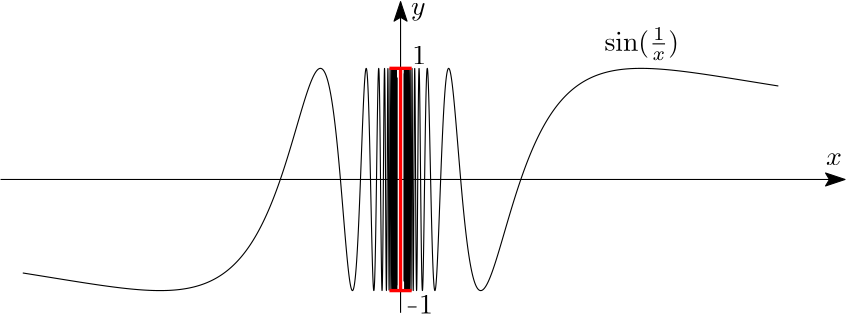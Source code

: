<?xml version="1.0"?>
<!DOCTYPE ipe SYSTEM "ipe.dtd">
<ipe version="70218" creator="Ipe 7.2.23">
<info created="D:20210517071809" modified="D:20210605161131"/>
<ipestyle name="basic">
<symbol name="arrow/arc(spx)">
<path stroke="sym-stroke" fill="sym-stroke" pen="sym-pen">
0 0 m
-1 0.333 l
-1 -0.333 l
h
</path>
</symbol>
<symbol name="arrow/farc(spx)">
<path stroke="sym-stroke" fill="white" pen="sym-pen">
0 0 m
-1 0.333 l
-1 -0.333 l
h
</path>
</symbol>
<symbol name="arrow/ptarc(spx)">
<path stroke="sym-stroke" fill="sym-stroke" pen="sym-pen">
0 0 m
-1 0.333 l
-0.8 0 l
-1 -0.333 l
h
</path>
</symbol>
<symbol name="arrow/fptarc(spx)">
<path stroke="sym-stroke" fill="white" pen="sym-pen">
0 0 m
-1 0.333 l
-0.8 0 l
-1 -0.333 l
h
</path>
</symbol>
<symbol name="mark/circle(sx)" transformations="translations">
<path fill="sym-stroke">
0.6 0 0 0.6 0 0 e
0.4 0 0 0.4 0 0 e
</path>
</symbol>
<symbol name="mark/disk(sx)" transformations="translations">
<path fill="sym-stroke">
0.6 0 0 0.6 0 0 e
</path>
</symbol>
<symbol name="mark/fdisk(sfx)" transformations="translations">
<group>
<path fill="sym-fill">
0.5 0 0 0.5 0 0 e
</path>
<path fill="sym-stroke" fillrule="eofill">
0.6 0 0 0.6 0 0 e
0.4 0 0 0.4 0 0 e
</path>
</group>
</symbol>
<symbol name="mark/box(sx)" transformations="translations">
<path fill="sym-stroke" fillrule="eofill">
-0.6 -0.6 m
0.6 -0.6 l
0.6 0.6 l
-0.6 0.6 l
h
-0.4 -0.4 m
0.4 -0.4 l
0.4 0.4 l
-0.4 0.4 l
h
</path>
</symbol>
<symbol name="mark/square(sx)" transformations="translations">
<path fill="sym-stroke">
-0.6 -0.6 m
0.6 -0.6 l
0.6 0.6 l
-0.6 0.6 l
h
</path>
</symbol>
<symbol name="mark/fsquare(sfx)" transformations="translations">
<group>
<path fill="sym-fill">
-0.5 -0.5 m
0.5 -0.5 l
0.5 0.5 l
-0.5 0.5 l
h
</path>
<path fill="sym-stroke" fillrule="eofill">
-0.6 -0.6 m
0.6 -0.6 l
0.6 0.6 l
-0.6 0.6 l
h
-0.4 -0.4 m
0.4 -0.4 l
0.4 0.4 l
-0.4 0.4 l
h
</path>
</group>
</symbol>
<symbol name="mark/cross(sx)" transformations="translations">
<group>
<path fill="sym-stroke">
-0.43 -0.57 m
0.57 0.43 l
0.43 0.57 l
-0.57 -0.43 l
h
</path>
<path fill="sym-stroke">
-0.43 0.57 m
0.57 -0.43 l
0.43 -0.57 l
-0.57 0.43 l
h
</path>
</group>
</symbol>
<symbol name="arrow/fnormal(spx)">
<path stroke="sym-stroke" fill="white" pen="sym-pen">
0 0 m
-1 0.333 l
-1 -0.333 l
h
</path>
</symbol>
<symbol name="arrow/pointed(spx)">
<path stroke="sym-stroke" fill="sym-stroke" pen="sym-pen">
0 0 m
-1 0.333 l
-0.8 0 l
-1 -0.333 l
h
</path>
</symbol>
<symbol name="arrow/fpointed(spx)">
<path stroke="sym-stroke" fill="white" pen="sym-pen">
0 0 m
-1 0.333 l
-0.8 0 l
-1 -0.333 l
h
</path>
</symbol>
<symbol name="arrow/linear(spx)">
<path stroke="sym-stroke" pen="sym-pen">
-1 0.333 m
0 0 l
-1 -0.333 l
</path>
</symbol>
<symbol name="arrow/fdouble(spx)">
<path stroke="sym-stroke" fill="white" pen="sym-pen">
0 0 m
-1 0.333 l
-1 -0.333 l
h
-1 0 m
-2 0.333 l
-2 -0.333 l
h
</path>
</symbol>
<symbol name="arrow/double(spx)">
<path stroke="sym-stroke" fill="sym-stroke" pen="sym-pen">
0 0 m
-1 0.333 l
-1 -0.333 l
h
-1 0 m
-2 0.333 l
-2 -0.333 l
h
</path>
</symbol>
<symbol name="arrow/mid-normal(spx)">
<path stroke="sym-stroke" fill="sym-stroke" pen="sym-pen">
0.5 0 m
-0.5 0.333 l
-0.5 -0.333 l
h
</path>
</symbol>
<symbol name="arrow/mid-fnormal(spx)">
<path stroke="sym-stroke" fill="white" pen="sym-pen">
0.5 0 m
-0.5 0.333 l
-0.5 -0.333 l
h
</path>
</symbol>
<symbol name="arrow/mid-pointed(spx)">
<path stroke="sym-stroke" fill="sym-stroke" pen="sym-pen">
0.5 0 m
-0.5 0.333 l
-0.3 0 l
-0.5 -0.333 l
h
</path>
</symbol>
<symbol name="arrow/mid-fpointed(spx)">
<path stroke="sym-stroke" fill="white" pen="sym-pen">
0.5 0 m
-0.5 0.333 l
-0.3 0 l
-0.5 -0.333 l
h
</path>
</symbol>
<symbol name="arrow/mid-double(spx)">
<path stroke="sym-stroke" fill="sym-stroke" pen="sym-pen">
1 0 m
0 0.333 l
0 -0.333 l
h
0 0 m
-1 0.333 l
-1 -0.333 l
h
</path>
</symbol>
<symbol name="arrow/mid-fdouble(spx)">
<path stroke="sym-stroke" fill="white" pen="sym-pen">
1 0 m
0 0.333 l
0 -0.333 l
h
0 0 m
-1 0.333 l
-1 -0.333 l
h
</path>
</symbol>
<anglesize name="22.5 deg" value="22.5"/>
<anglesize name="30 deg" value="30"/>
<anglesize name="45 deg" value="45"/>
<anglesize name="60 deg" value="60"/>
<anglesize name="90 deg" value="90"/>
<arrowsize name="large" value="10"/>
<arrowsize name="small" value="5"/>
<arrowsize name="tiny" value="3"/>
<color name="blue" value="0 0 1"/>
<color name="brown" value="0.647 0.165 0.165"/>
<color name="darkblue" value="0 0 0.545"/>
<color name="darkcyan" value="0 0.545 0.545"/>
<color name="darkgray" value="0.663"/>
<color name="darkgreen" value="0 0.392 0"/>
<color name="darkmagenta" value="0.545 0 0.545"/>
<color name="darkorange" value="1 0.549 0"/>
<color name="darkred" value="0.545 0 0"/>
<color name="gold" value="1 0.843 0"/>
<color name="gray" value="0.745"/>
<color name="green" value="0 1 0"/>
<color name="lightblue" value="0.678 0.847 0.902"/>
<color name="lightcyan" value="0.878 1 1"/>
<color name="lightgray" value="0.827"/>
<color name="lightgreen" value="0.565 0.933 0.565"/>
<color name="lightyellow" value="1 1 0.878"/>
<color name="navy" value="0 0 0.502"/>
<color name="orange" value="1 0.647 0"/>
<color name="pink" value="1 0.753 0.796"/>
<color name="purple" value="0.627 0.125 0.941"/>
<color name="red" value="1 0 0"/>
<color name="seagreen" value="0.18 0.545 0.341"/>
<color name="turquoise" value="0.251 0.878 0.816"/>
<color name="violet" value="0.933 0.51 0.933"/>
<color name="yellow" value="1 1 0"/>
<dashstyle name="dash dot dotted" value="[4 2 1 2 1 2] 0"/>
<dashstyle name="dash dotted" value="[4 2 1 2] 0"/>
<dashstyle name="dashed" value="[4] 0"/>
<dashstyle name="dotted" value="[1 3] 0"/>
<gridsize name="10 pts (~3.5 mm)" value="10"/>
<gridsize name="14 pts (~5 mm)" value="14"/>
<gridsize name="16 pts (~6 mm)" value="16"/>
<gridsize name="20 pts (~7 mm)" value="20"/>
<gridsize name="28 pts (~10 mm)" value="28"/>
<gridsize name="32 pts (~12 mm)" value="32"/>
<gridsize name="4 pts" value="4"/>
<gridsize name="56 pts (~20 mm)" value="56"/>
<gridsize name="8 pts (~3 mm)" value="8"/>
<opacity name="10%" value="0.1"/>
<opacity name="30%" value="0.3"/>
<opacity name="50%" value="0.5"/>
<opacity name="75%" value="0.75"/>
<pen name="fat" value="1.2"/>
<pen name="heavier" value="0.8"/>
<pen name="ultrafat" value="2"/>
<symbolsize name="large" value="5"/>
<symbolsize name="small" value="2"/>
<symbolsize name="tiny" value="1.1"/>
<textsize name="Huge" value="\Huge"/>
<textsize name="LARGE" value="\LARGE"/>
<textsize name="Large" value="\Large"/>
<textsize name="footnote" value="\footnotesize"/>
<textsize name="huge" value="\huge"/>
<textsize name="large" value="\large"/>
<textsize name="small" value="\small"/>
<textsize name="tiny" value="\tiny"/>
<textstyle name="center" begin="\begin{center}" end="\end{center}"/>
<textstyle name="item" begin="\begin{itemize}\item{}" end="\end{itemize}"/>
<textstyle name="itemize" begin="\begin{itemize}" end="\end{itemize}"/>
<tiling name="falling" angle="-60" step="4" width="1"/>
<tiling name="rising" angle="30" step="4" width="1"/>
</ipestyle>
<ipestyle name="specific">
<symbol name="arrow/arc(spx)">
<path stroke="sym-stroke" fill="sym-stroke" pen="sym-pen">
0 0 m
-1 0.333 l
-1 -0.333 l
h
</path>
</symbol>
<symbol name="arrow/farc(spx)">
<path stroke="sym-stroke" fill="white" pen="sym-pen">
0 0 m
-1 0.333 l
-1 -0.333 l
h
</path>
</symbol>
<symbol name="arrow/ptarc(spx)">
<path stroke="sym-stroke" fill="sym-stroke" pen="sym-pen">
0 0 m
-1 0.333 l
-0.8 0 l
-1 -0.333 l
h
</path>
</symbol>
<symbol name="arrow/fptarc(spx)">
<path stroke="sym-stroke" fill="white" pen="sym-pen">
0 0 m
-1 0.333 l
-0.8 0 l
-1 -0.333 l
h
</path>
</symbol>
<symbol name="mark/circle(sx)" transformations="translations">
<path fill="sym-stroke">
0.6 0 0 0.6 0 0 e
0.4 0 0 0.4 0 0 e
</path>
</symbol>
<symbol name="mark/disk(sx)" transformations="translations">
<path fill="sym-stroke">
0.6 0 0 0.6 0 0 e
</path>
</symbol>
<symbol name="mark/fdisk(sfx)" transformations="translations">
<group>
<path fill="sym-fill">
0.5 0 0 0.5 0 0 e
</path>
<path fill="sym-stroke" fillrule="eofill">
0.6 0 0 0.6 0 0 e
0.4 0 0 0.4 0 0 e
</path>
</group>
</symbol>
<symbol name="mark/box(sx)" transformations="translations">
<path fill="sym-stroke" fillrule="eofill">
-0.6 -0.6 m
0.6 -0.6 l
0.6 0.6 l
-0.6 0.6 l
h
-0.4 -0.4 m
0.4 -0.4 l
0.4 0.4 l
-0.4 0.4 l
h
</path>
</symbol>
<symbol name="mark/square(sx)" transformations="translations">
<path fill="sym-stroke">
-0.6 -0.6 m
0.6 -0.6 l
0.6 0.6 l
-0.6 0.6 l
h
</path>
</symbol>
<symbol name="mark/fsquare(sfx)" transformations="translations">
<group>
<path fill="sym-fill">
-0.5 -0.5 m
0.5 -0.5 l
0.5 0.5 l
-0.5 0.5 l
h
</path>
<path fill="sym-stroke" fillrule="eofill">
-0.6 -0.6 m
0.6 -0.6 l
0.6 0.6 l
-0.6 0.6 l
h
-0.4 -0.4 m
0.4 -0.4 l
0.4 0.4 l
-0.4 0.4 l
h
</path>
</group>
</symbol>
<symbol name="mark/cross(sx)" transformations="translations">
<group>
<path fill="sym-stroke">
-0.43 -0.57 m
0.57 0.43 l
0.43 0.57 l
-0.57 -0.43 l
h
</path>
<path fill="sym-stroke">
-0.43 0.57 m
0.57 -0.43 l
0.43 -0.57 l
-0.57 0.43 l
h
</path>
</group>
</symbol>
<symbol name="arrow/fnormal(spx)">
<path stroke="sym-stroke" fill="white" pen="sym-pen">
0 0 m
-1 0.333 l
-1 -0.333 l
h
</path>
</symbol>
<symbol name="arrow/pointed(spx)">
<path stroke="sym-stroke" fill="sym-stroke" pen="sym-pen">
0 0 m
-1 0.333 l
-0.8 0 l
-1 -0.333 l
h
</path>
</symbol>
<symbol name="arrow/fpointed(spx)">
<path stroke="sym-stroke" fill="white" pen="sym-pen">
0 0 m
-1 0.333 l
-0.8 0 l
-1 -0.333 l
h
</path>
</symbol>
<symbol name="arrow/linear(spx)">
<path stroke="sym-stroke" pen="sym-pen">
-1 0.333 m
0 0 l
-1 -0.333 l
</path>
</symbol>
<symbol name="arrow/fdouble(spx)">
<path stroke="sym-stroke" fill="white" pen="sym-pen">
0 0 m
-1 0.333 l
-1 -0.333 l
h
-1 0 m
-2 0.333 l
-2 -0.333 l
h
</path>
</symbol>
<symbol name="arrow/double(spx)">
<path stroke="sym-stroke" fill="sym-stroke" pen="sym-pen">
0 0 m
-1 0.333 l
-1 -0.333 l
h
-1 0 m
-2 0.333 l
-2 -0.333 l
h
</path>
</symbol>
<symbol name="arrow/mid-normal(spx)">
<path stroke="sym-stroke" fill="sym-stroke" pen="sym-pen">
0.5 0 m
-0.5 0.333 l
-0.5 -0.333 l
h
</path>
</symbol>
<symbol name="arrow/mid-fnormal(spx)">
<path stroke="sym-stroke" fill="white" pen="sym-pen">
0.5 0 m
-0.5 0.333 l
-0.5 -0.333 l
h
</path>
</symbol>
<symbol name="arrow/mid-pointed(spx)">
<path stroke="sym-stroke" fill="sym-stroke" pen="sym-pen">
0.5 0 m
-0.5 0.333 l
-0.3 0 l
-0.5 -0.333 l
h
</path>
</symbol>
<symbol name="arrow/mid-fpointed(spx)">
<path stroke="sym-stroke" fill="white" pen="sym-pen">
0.5 0 m
-0.5 0.333 l
-0.3 0 l
-0.5 -0.333 l
h
</path>
</symbol>
<symbol name="arrow/mid-double(spx)">
<path stroke="sym-stroke" fill="sym-stroke" pen="sym-pen">
1 0 m
0 0.333 l
0 -0.333 l
h
0 0 m
-1 0.333 l
-1 -0.333 l
h
</path>
</symbol>
<symbol name="arrow/mid-fdouble(spx)">
<path stroke="sym-stroke" fill="white" pen="sym-pen">
1 0 m
0 0.333 l
0 -0.333 l
h
0 0 m
-1 0.333 l
-1 -0.333 l
h
</path>
</symbol>
<anglesize name="22.5 deg" value="22.5"/>
<anglesize name="30 deg" value="30"/>
<anglesize name="45 deg" value="45"/>
<anglesize name="60 deg" value="60"/>
<anglesize name="90 deg" value="90"/>
<arrowsize name="large" value="10"/>
<arrowsize name="small" value="5"/>
<arrowsize name="tiny" value="3"/>
<color name="blue" value="0 0 1"/>
<color name="brown" value="0.647 0.165 0.165"/>
<color name="darkblue" value="0 0 0.545"/>
<color name="darkcyan" value="0 0.545 0.545"/>
<color name="darkgray" value="0.663"/>
<color name="darkgreen" value="0 0.392 0"/>
<color name="darkmagenta" value="0.545 0 0.545"/>
<color name="darkorange" value="1 0.549 0"/>
<color name="darkred" value="0.545 0 0"/>
<color name="gold" value="1 0.843 0"/>
<color name="gray" value="0.745"/>
<color name="green" value="0 1 0"/>
<color name="lightblue" value="0.678 0.847 0.902"/>
<color name="lightcyan" value="0.878 1 1"/>
<color name="lightgray" value="0.827"/>
<color name="lightgreen" value="0.565 0.933 0.565"/>
<color name="lightyellow" value="1 1 0.878"/>
<color name="navy" value="0 0 0.502"/>
<color name="orange" value="1 0.647 0"/>
<color name="pink" value="1 0.753 0.796"/>
<color name="purple" value="0.627 0.125 0.941"/>
<color name="red" value="1 0 0"/>
<color name="seagreen" value="0.18 0.545 0.341"/>
<color name="turquoise" value="0.251 0.878 0.816"/>
<color name="violet" value="0.933 0.51 0.933"/>
<color name="yellow" value="1 1 0"/>
<dashstyle name="dash dot dotted" value="[4 2 1 2 1 2] 0"/>
<dashstyle name="dash dotted" value="[4 2 1 2] 0"/>
<dashstyle name="dashed hfq" value="[2] 0"/>
<dashstyle name="dashed" value="[4] 0"/>
<dashstyle name="dotted" value="[1 3] 0"/>
<gridsize name="1 pts" value="1"/>
<gridsize name="10 pts (~3.5 mm)" value="10"/>
<gridsize name="14 pts (~5 mm)" value="14"/>
<gridsize name="16 pts (~6 mm)" value="16"/>
<gridsize name="2 pts" value="2"/>
<gridsize name="20 pts (~7 mm)" value="20"/>
<gridsize name="28 pts (~10 mm)" value="28"/>
<gridsize name="32 pts (~12 mm)" value="32"/>
<gridsize name="4 pts" value="4"/>
<gridsize name="56 pts (~20 mm)" value="56"/>
<gridsize name="8 pts (~3 mm)" value="8"/>
<opacity name="10%" value="0.1"/>
<opacity name="30%" value="0.3"/>
<opacity name="50%" value="0.5"/>
<opacity name="75%" value="0.75"/>
<pen name="fat" value="1.2"/>
<pen name="heavier" value="0.8"/>
<pen name="ultrafat" value="2"/>
<symbolsize name="large" value="5"/>
<symbolsize name="small" value="2"/>
<symbolsize name="tiny" value="1.1"/>
<textsize name="Huge" value="\Huge"/>
<textsize name="LARGE" value="\LARGE"/>
<textsize name="Large" value="\Large"/>
<textsize name="footnote" value="\footnotesize"/>
<textsize name="huge" value="\huge"/>
<textsize name="large" value="\large"/>
<textsize name="small" value="\small"/>
<textsize name="tiny" value="\tiny"/>
<textstyle name="center" begin="\begin{center}" end="\end{center}"/>
<textstyle name="item" begin="\begin{itemize}\item{}" end="\end{itemize}"/>
<textstyle name="itemize" begin="\begin{itemize}" end="\end{itemize}"/>
<preamble>
\usepackage{amsfonts, amsmath, amsthm, amssymb, mathtools}\DeclareMathSymbol{\shortminus}{\mathbin}{AMSa}{&quot;39}

</preamble>
<tiling name="falling" angle="-60" step="4" width="1"/>
<tiling name="rising" angle="30" step="4" width="1"/>
<tiling name="rising-2" angle="45" step="4" width="0.1"/>
<tiling name="falling-2" angle="-45" step="4" width="0.1"/>
<tiling name="vertical" angle="90" step="4" width="0.3"/>
<tiling name="horizontal" angle="0" step="4" width="0.3"/>
<tiling name="falling-3" angle="-45" step="2" width="0.1"/>
</ipestyle>
<page>
<layer name="alpha"/>
<view layers="alpha" active="alpha"/>
<path layer="alpha" stroke="black">
120 254.341 m
120.009 254.34
120.018 254.338
120.027 254.337 c
120.036 254.335
120.045 254.334
120.054 254.333 c
120.063 254.331
120.072 254.33
120.081 254.328 c
120.09 254.327
120.099 254.325
120.108 254.324 c
120.117 254.323
120.126 254.321
120.135 254.32 c
120.144 254.318
120.153 254.317
120.162 254.315 c
120.171 254.314
120.18 254.313
120.189 254.311 c
120.198 254.31
120.207 254.308
120.216 254.307 c
120.225 254.305
120.234 254.304
120.243 254.303 c
120.252 254.301
120.261 254.3
120.27 254.298 c
120.279 254.297
120.288 254.295
120.297 254.294 c
120.306 254.293
120.315 254.291
120.324 254.29 c
120.333 254.288
120.342 254.287
120.35 254.285 c
120.359 254.284
120.368 254.283
120.377 254.281 c
120.386 254.28
120.395 254.278
120.404 254.277 c
120.413 254.275
120.422 254.274
120.431 254.273 c
120.44 254.271
120.449 254.27
120.458 254.268 c
120.467 254.267
120.476 254.265
120.485 254.264 c
120.494 254.263
120.503 254.261
120.512 254.26 c
120.521 254.258
120.53 254.257
120.539 254.255 c
120.548 254.254
120.557 254.253
120.566 254.251 c
120.575 254.25
120.584 254.248
120.593 254.247 c
120.602 254.245
120.611 254.244
120.62 254.243 c
120.629 254.241
120.638 254.24
120.647 254.238 c
120.656 254.237
120.665 254.235
120.674 254.234 c
120.683 254.233
120.692 254.231
120.701 254.23 c
120.71 254.228
120.719 254.227
120.728 254.225 c
120.737 254.224
120.746 254.222
120.755 254.221 c
120.764 254.22
120.773 254.218
120.782 254.217 c
120.791 254.215
120.8 254.214
120.809 254.212 c
120.818 254.211
120.827 254.21
120.836 254.208 c
120.845 254.207
120.854 254.205
120.863 254.204 c
120.872 254.202
120.881 254.201
120.89 254.2 c
120.899 254.198
120.908 254.197
120.917 254.195 c
120.926 254.194
120.935 254.192
120.944 254.191 c
120.953 254.19
120.962 254.188
120.971 254.187 c
120.98 254.185
120.989 254.184
120.998 254.182 c
121.007 254.181
121.016 254.18
121.025 254.178 c
121.033 254.177
121.042 254.175
121.051 254.174 c
121.06 254.172
121.069 254.171
121.078 254.169 c
121.087 254.168
121.096 254.167
121.105 254.165 c
121.114 254.164
121.123 254.162
121.132 254.161 c
121.141 254.159
121.15 254.158
121.159 254.157 c
121.168 254.155
121.177 254.154
121.186 254.152 c
121.195 254.151
121.204 254.149
121.213 254.148 c
121.222 254.147
121.231 254.145
121.24 254.144 c
121.249 254.142
121.258 254.141
121.267 254.139 c
121.276 254.138
121.285 254.137
121.294 254.135 c
121.303 254.134
121.312 254.132
121.321 254.131 c
121.33 254.129
121.339 254.128
121.348 254.126 c
121.357 254.125
121.366 254.124
121.375 254.122 c
121.384 254.121
121.393 254.119
121.402 254.118 c
121.411 254.116
121.42 254.115
121.429 254.114 c
121.438 254.112
121.447 254.111
121.456 254.109 c
121.465 254.108
121.474 254.106
121.483 254.105 c
121.492 254.104
121.501 254.102
121.51 254.101 c
121.519 254.099
121.528 254.098
121.537 254.096 c
121.546 254.095
121.555 254.093
121.564 254.092 c
121.573 254.091
121.582 254.089
121.591 254.088 c
121.6 254.086
121.609 254.085
121.618 254.083 c
121.627 254.082
121.636 254.081
121.645 254.079 c
121.654 254.078
121.663 254.076
121.672 254.075 c
121.681 254.073
121.69 254.072
121.699 254.071 c
121.708 254.069
121.716 254.068
121.725 254.066 c
121.734 254.065
121.743 254.063
121.752 254.062 c
121.761 254.06
121.77 254.059
121.779 254.058 c
121.788 254.056
121.797 254.055
121.806 254.053 c
121.815 254.052
121.824 254.05
121.833 254.049 c
121.842 254.048
121.851 254.046
121.86 254.045 c
121.869 254.043
121.878 254.042
121.887 254.04 c
121.896 254.039
121.905 254.038
121.914 254.036 c
121.923 254.035
121.932 254.033
121.941 254.032 c
121.95 254.03
121.959 254.029
121.968 254.027 c
121.977 254.026
121.986 254.025
121.995 254.023 c
122.004 254.022
122.013 254.02
122.022 254.019 c
122.031 254.017
122.04 254.016
122.049 254.015 c
122.058 254.013
122.067 254.012
122.076 254.01 c
122.085 254.009
122.094 254.007
122.103 254.006 c
122.112 254.004
122.121 254.003
122.13 254.002 c
122.139 254
122.148 253.999
122.157 253.997 c
122.166 253.996
122.175 253.994
122.184 253.993 c
122.193 253.992
122.202 253.99
122.211 253.989 c
122.22 253.987
122.229 253.986
122.238 253.984 c
122.247 253.983
122.256 253.981
122.265 253.98 c
122.274 253.979
122.283 253.977
122.292 253.976 c
122.301 253.974
122.31 253.973
122.319 253.971 c
122.328 253.97
122.337 253.969
122.346 253.967 c
122.355 253.966
122.364 253.964
122.373 253.963 c
122.382 253.961
122.391 253.96
122.399 253.958 c
122.408 253.957
122.417 253.956
122.426 253.954 c
122.435 253.953
122.444 253.951
122.453 253.95 c
122.462 253.948
122.471 253.947
122.48 253.946 c
122.489 253.944
122.498 253.943
122.507 253.941 c
122.516 253.94
122.525 253.938
122.534 253.937 c
122.543 253.935
122.552 253.934
122.561 253.933 c
122.57 253.931
122.579 253.93
122.588 253.928 c
122.597 253.927
122.606 253.925
122.615 253.924 c
122.624 253.922
122.633 253.921
122.642 253.92 c
122.651 253.918
122.66 253.917
122.669 253.915 c
122.678 253.914
122.687 253.912
122.696 253.911 c
122.705 253.91
122.714 253.908
122.723 253.907 c
122.732 253.905
122.741 253.904
122.75 253.902 c
122.759 253.901
122.768 253.899
122.777 253.898 c
122.786 253.897
122.795 253.895
122.804 253.894 c
122.813 253.892
122.822 253.891
122.831 253.889 c
122.84 253.888
122.849 253.886
122.858 253.885 c
122.867 253.884
122.876 253.882
122.885 253.881 c
122.894 253.879
122.903 253.878
122.912 253.876 c
122.921 253.875
122.93 253.874
122.939 253.872 c
122.948 253.871
122.957 253.869
122.966 253.868 c
122.975 253.866
122.984 253.865
122.993 253.863 c
123.002 253.862
123.011 253.861
123.02 253.859 c
123.029 253.858
123.038 253.856
123.047 253.855 c
123.056 253.853
123.065 253.852
123.074 253.85 c
123.082 253.849
123.091 253.848
123.1 253.846 c
123.109 253.845
123.118 253.843
123.127 253.842 c
123.136 253.84
123.145 253.839
123.154 253.838 c
123.163 253.836
123.172 253.835
123.181 253.833 c
123.19 253.832
123.199 253.83
123.208 253.829 c
123.217 253.827
123.226 253.826
123.235 253.825 c
123.244 253.823
123.253 253.822
123.262 253.82 c
123.271 253.819
123.28 253.817
123.289 253.816 c
123.298 253.814
123.307 253.813
123.316 253.812 c
123.325 253.81
123.334 253.809
123.343 253.807 c
123.352 253.806
123.361 253.804
123.37 253.803 c
123.379 253.801
123.388 253.8
123.397 253.799 c
123.406 253.797
123.415 253.796
123.424 253.794 c
123.433 253.793
123.442 253.791
123.451 253.79 c
123.46 253.789
123.469 253.787
123.478 253.786 c
123.487 253.784
123.496 253.783
123.505 253.781 c
123.514 253.78
123.523 253.778
123.532 253.777 c
123.541 253.776
123.55 253.774
123.559 253.773 c
123.568 253.771
123.577 253.77
123.586 253.768 c
123.595 253.767
123.604 253.765
123.613 253.764 c
123.622 253.763
123.631 253.761
123.64 253.76 c
123.649 253.758
123.658 253.757
123.667 253.755 c
123.676 253.754
123.685 253.752
123.694 253.751 c
123.703 253.75
123.712 253.748
123.721 253.747 c
123.73 253.745
123.739 253.744
123.748 253.742 c
123.757 253.741
123.765 253.739
123.774 253.738 c
123.783 253.737
123.792 253.735
123.801 253.734 c
123.81 253.732
123.819 253.731
123.828 253.729 c
123.837 253.728
123.846 253.726
123.855 253.725 c
123.864 253.724
123.873 253.722
123.882 253.721 c
123.891 253.719
123.9 253.718
123.909 253.716 c
123.918 253.715
123.927 253.713
123.936 253.712 c
123.945 253.711
123.954 253.709
123.963 253.708 c
123.972 253.706
123.981 253.705
123.99 253.703 c
123.999 253.702
124.008 253.7
124.017 253.699 c
124.026 253.698
124.035 253.696
124.044 253.695 c
124.053 253.693
124.062 253.692
124.071 253.69 c
124.08 253.689
124.089 253.687
124.098 253.686 c
124.107 253.685
124.116 253.683
124.125 253.682 c
124.134 253.68
124.143 253.679
124.152 253.677 c
124.161 253.676
124.17 253.675
124.179 253.673 c
124.188 253.672
124.197 253.67
124.206 253.669 c
124.215 253.667
124.224 253.666
124.233 253.664 c
124.242 253.663
124.251 253.662
124.26 253.66 c
124.269 253.659
124.278 253.657
124.287 253.656 c
124.296 253.654
124.305 253.653
124.314 253.651 c
124.323 253.65
124.332 253.648
124.341 253.647 c
124.35 253.646
124.359 253.644
124.368 253.643 c
124.377 253.641
124.386 253.64
124.395 253.638 c
124.404 253.637
124.413 253.635
124.422 253.634 c
124.431 253.633
124.44 253.631
124.448 253.63 c
124.457 253.628
124.466 253.627
124.475 253.625 c
124.484 253.624
124.493 253.622
124.502 253.621 c
124.511 253.62
124.52 253.618
124.529 253.617 c
124.538 253.615
124.547 253.614
124.556 253.612 c
124.565 253.611
124.574 253.609
124.583 253.608 c
124.592 253.607
124.601 253.605
124.61 253.604 c
124.619 253.602
124.628 253.601
124.637 253.599 c
124.646 253.598
124.655 253.596
124.664 253.595 c
124.673 253.594
124.682 253.592
124.691 253.591 c
124.7 253.589
124.709 253.588
124.718 253.586 c
124.727 253.585
124.736 253.583
124.745 253.582 c
124.754 253.581
124.763 253.579
124.772 253.578 c
124.781 253.576
124.79 253.575
124.799 253.573 c
124.808 253.572
124.817 253.57
124.826 253.569 c
124.835 253.568
124.844 253.566
124.853 253.565 c
124.862 253.563
124.871 253.562
124.88 253.56 c
124.889 253.559
124.898 253.557
124.907 253.556 c
124.916 253.555
124.925 253.553
124.934 253.552 c
124.943 253.55
124.952 253.549
124.961 253.547 c
124.97 253.546
124.979 253.544
124.988 253.543 c
124.997 253.542
125.006 253.54
125.015 253.539 c
125.024 253.537
125.033 253.536
125.042 253.534 c
125.051 253.533
125.06 253.531
125.069 253.53 c
125.078 253.528
125.087 253.527
125.096 253.526 c
125.105 253.524
125.114 253.523
125.123 253.521 c
125.131 253.52
125.14 253.518
125.149 253.517 c
125.158 253.515
125.167 253.514
125.176 253.513 c
125.185 253.511
125.194 253.51
125.203 253.508 c
125.212 253.507
125.221 253.505
125.23 253.504 c
125.239 253.502
125.248 253.501
125.257 253.5 c
125.266 253.498
125.275 253.497
125.284 253.495 c
125.293 253.494
125.302 253.492
125.311 253.491 c
125.32 253.489
125.329 253.488
125.338 253.487 c
125.347 253.485
125.356 253.484
125.365 253.482 c
125.374 253.481
125.383 253.479
125.392 253.478 c
125.401 253.476
125.41 253.475
125.419 253.474 c
125.428 253.472
125.437 253.471
125.446 253.469 c
125.455 253.468
125.464 253.466
125.473 253.465 c
125.482 253.463
125.491 253.462
125.5 253.46 c
125.509 253.459
125.518 253.458
125.527 253.456 c
125.536 253.455
125.545 253.453
125.554 253.452 c
125.563 253.45
125.572 253.449
125.581 253.447 c
125.59 253.446
125.599 253.445
125.608 253.443 c
125.617 253.442
125.626 253.44
125.635 253.439 c
125.644 253.437
125.653 253.436
125.662 253.434 c
125.671 253.433
125.68 253.432
125.689 253.43 c
125.698 253.429
125.707 253.427
125.716 253.426 c
125.725 253.424
125.734 253.423
125.743 253.421 c
125.752 253.42
125.761 253.418
125.77 253.417 c
125.779 253.416
125.788 253.414
125.797 253.413 c
125.806 253.411
125.815 253.41
125.823 253.408 c
125.832 253.407
125.841 253.405
125.85 253.404 c
125.859 253.403
125.868 253.401
125.877 253.4 c
125.886 253.398
125.895 253.397
125.904 253.395 c
125.913 253.394
125.922 253.392
125.931 253.391 c
125.94 253.389
125.949 253.388
125.958 253.387 c
125.967 253.385
125.976 253.384
125.985 253.382 c
125.994 253.381
126.003 253.379
126.012 253.378 c
126.021 253.376
126.03 253.375
126.039 253.374 c
126.048 253.372
126.057 253.371
126.066 253.369 c
126.075 253.368
126.084 253.366
126.093 253.365 c
126.102 253.363
126.111 253.362
126.12 253.361 c
126.129 253.359
126.138 253.358
126.147 253.356 c
126.156 253.355
126.165 253.353
126.174 253.352 c
126.183 253.35
126.192 253.349
126.201 253.347 c
126.21 253.346
126.219 253.345
126.228 253.343 c
126.237 253.342
126.246 253.34
126.255 253.339 c
126.264 253.337
126.273 253.336
126.282 253.334 c
126.291 253.333
126.3 253.332
126.309 253.33 c
126.318 253.329
126.327 253.327
126.336 253.326 c
126.345 253.324
126.354 253.323
126.363 253.321 c
126.372 253.32
126.381 253.318
126.39 253.317 c
126.399 253.316
126.408 253.314
126.417 253.313 c
126.426 253.311
126.435 253.31
126.444 253.308 c
126.453 253.307
126.462 253.305
126.471 253.304 c
126.48 253.303
126.489 253.301
126.498 253.3 c
126.506 253.298
126.515 253.297
126.524 253.295 c
126.533 253.294
126.542 253.292
126.551 253.291 c
126.56 253.289
126.569 253.288
126.578 253.287 c
126.587 253.285
126.596 253.284
126.605 253.282 c
126.614 253.281
126.623 253.279
126.632 253.278 c
126.641 253.276
126.65 253.275
126.659 253.274 c
126.668 253.272
126.677 253.271
126.686 253.269 c
126.695 253.268
126.704 253.266
126.713 253.265 c
126.722 253.263
126.731 253.262
126.74 253.26 c
126.749 253.259
126.758 253.258
126.767 253.256 c
126.776 253.255
126.785 253.253
126.794 253.252 c
126.803 253.25
126.812 253.249
126.821 253.247 c
126.83 253.246
126.839 253.245
126.848 253.243 c
126.857 253.242
126.866 253.24
126.875 253.239 c
126.884 253.237
126.893 253.236
126.902 253.234 c
126.911 253.233
126.92 253.231
126.929 253.23 c
126.938 253.229
126.947 253.227
126.956 253.226 c
126.965 253.224
126.974 253.223
126.983 253.221 c
126.992 253.22
127.001 253.218
127.01 253.217 c
127.019 253.216
127.028 253.214
127.037 253.213 c
127.046 253.211
127.055 253.21
127.064 253.208 c
127.073 253.207
127.082 253.205
127.091 253.204 c
127.1 253.202
127.109 253.201
127.118 253.2 c
127.127 253.198
127.136 253.197
127.145 253.195 c
127.154 253.194
127.163 253.192
127.172 253.191 c
127.181 253.189
127.189 253.188
127.198 253.186 c
127.207 253.185
127.216 253.184
127.225 253.182 c
127.234 253.181
127.243 253.179
127.252 253.178 c
127.261 253.176
127.27 253.175
127.279 253.173 c
127.288 253.172
127.297 253.171
127.306 253.169 c
127.315 253.168
127.324 253.166
127.333 253.165 c
127.342 253.163
127.351 253.162
127.36 253.16 c
127.369 253.159
127.378 253.157
127.387 253.156 c
127.396 253.155
127.405 253.153
127.414 253.152 c
127.423 253.15
127.432 253.149
127.441 253.147 c
127.45 253.146
127.459 253.144
127.468 253.143 c
127.477 253.141
127.486 253.14
127.495 253.139 c
127.504 253.137
127.513 253.136
127.522 253.134 c
127.531 253.133
127.54 253.131
127.549 253.13 c
127.558 253.128
127.567 253.127
127.576 253.126 c
127.585 253.124
127.594 253.123
127.603 253.121 c
127.612 253.12
127.621 253.118
127.63 253.117 c
127.639 253.115
127.648 253.114
127.657 253.112 c
127.666 253.111
127.675 253.11
127.684 253.108 c
127.693 253.107
127.702 253.105
127.711 253.104 c
127.72 253.102
127.729 253.101
127.738 253.099 c
127.747 253.098
127.756 253.096
127.765 253.095 c
127.774 253.094
127.783 253.092
127.792 253.091 c
127.801 253.089
127.81 253.088
127.819 253.086 c
127.828 253.085
127.837 253.083
127.846 253.082 c
127.855 253.081
127.864 253.079
127.872 253.078 c
127.881 253.076
127.89 253.075
127.899 253.073 c
127.908 253.072
127.917 253.07
127.926 253.069 c
127.935 253.067
127.944 253.066
127.953 253.065 c
127.962 253.063
127.971 253.062
127.98 253.06 c
127.989 253.059
127.998 253.057
128.007 253.056 c
128.016 253.054
128.025 253.053
128.034 253.051 c
128.043 253.05
128.052 253.049
128.061 253.047 c
128.07 253.046
128.079 253.044
128.088 253.043 c
128.097 253.041
128.106 253.04
128.115 253.038 c
128.124 253.037
128.133 253.035
128.142 253.034 c
128.151 253.033
128.16 253.031
128.169 253.03 c
128.178 253.028
128.187 253.027
128.196 253.025 c
128.205 253.024
128.214 253.022
128.223 253.021 c
128.232 253.02
128.241 253.018
128.25 253.017 c
128.259 253.015
128.268 253.014
128.277 253.012 c
128.286 253.011
128.295 253.009
128.304 253.008 c
128.313 253.006
128.322 253.005
128.331 253.004 c
128.34 253.002
128.349 253.001
128.358 252.999 c
128.367 252.998
128.376 252.996
128.385 252.995 c
128.394 252.993
128.403 252.992
128.412 252.99 c
128.421 252.989
128.43 252.988
128.439 252.986 c
128.448 252.985
128.457 252.983
128.466 252.982 c
128.475 252.98
128.484 252.979
128.493 252.977 c
128.502 252.976
128.511 252.974
128.52 252.973 c
128.529 252.972
128.538 252.97
128.547 252.969 c
128.555 252.967
128.564 252.966
128.573 252.964 c
128.582 252.963
128.591 252.961
128.6 252.96 c
128.609 252.959
128.618 252.957
128.627 252.956 c
128.636 252.954
128.645 252.953
128.654 252.951 c
128.663 252.95
128.672 252.948
128.681 252.947 c
128.69 252.945
128.699 252.944
128.708 252.943 c
128.717 252.941
128.726 252.94
128.735 252.938 c
128.744 252.937
128.753 252.935
128.762 252.934 c
128.771 252.932
128.78 252.931
128.789 252.929 c
128.798 252.928
128.807 252.927
128.816 252.925 c
128.825 252.924
128.834 252.922
128.843 252.921 c
128.852 252.919
128.861 252.918
128.87 252.916 c
128.879 252.915
128.888 252.913
128.897 252.912 c
128.906 252.911
128.915 252.909
128.924 252.908 c
128.933 252.906
128.942 252.905
128.951 252.903 c
128.96 252.902
128.969 252.9
128.978 252.899 c
128.987 252.897
128.996 252.896
129.005 252.895 c
129.014 252.893
129.023 252.892
129.032 252.89 c
129.041 252.889
129.05 252.887
129.059 252.886 c
129.068 252.884
129.077 252.883
129.086 252.881 c
129.095 252.88
129.104 252.879
129.113 252.877 c
129.122 252.876
129.131 252.874
129.14 252.873 c
129.149 252.871
129.158 252.87
129.167 252.868 c
129.176 252.867
129.185 252.866
129.194 252.864 c
129.203 252.863
129.212 252.861
129.221 252.86 c
129.23 252.858
129.238 252.857
129.247 252.855 c
129.256 252.854
129.265 252.852
129.274 252.851 c
129.283 252.85
129.292 252.848
129.301 252.847 c
129.31 252.845
129.319 252.844
129.328 252.842 c
129.337 252.841
129.346 252.839
129.355 252.838 c
129.364 252.836
129.373 252.835
129.382 252.834 c
129.391 252.832
129.4 252.831
129.409 252.829 c
129.418 252.828
129.427 252.826
129.436 252.825 c
129.445 252.823
129.454 252.822
129.463 252.82 c
129.472 252.819
129.481 252.818
129.49 252.816 c
129.499 252.815
129.508 252.813
129.517 252.812 c
129.526 252.81
129.535 252.809
129.544 252.807 c
129.553 252.806
129.562 252.804
129.571 252.803 c
129.58 252.802
129.589 252.8
129.598 252.799 c
129.607 252.797
129.616 252.796
129.625 252.794 c
129.634 252.793
129.643 252.791
129.652 252.79 c
129.661 252.789
129.67 252.787
129.679 252.786 c
129.688 252.784
129.697 252.783
129.706 252.781 c
129.715 252.78
129.724 252.778
129.733 252.777 c
129.742 252.775
129.751 252.774
129.76 252.773 c
129.769 252.771
129.778 252.77
129.787 252.768 c
129.796 252.767
129.805 252.765
129.814 252.764 c
129.823 252.762
129.832 252.761
129.841 252.759 c
129.85 252.758
129.859 252.757
129.868 252.755 c
129.877 252.754
129.886 252.752
129.895 252.751 c
129.904 252.749
129.913 252.748
129.921 252.746 c
129.93 252.745
129.939 252.743
129.948 252.742 c
129.957 252.741
129.966 252.739
129.975 252.738 c
129.984 252.736
129.993 252.735
130.002 252.733 c
130.011 252.732
130.02 252.73
130.029 252.729 c
130.038 252.727
130.047 252.726
130.056 252.725 c
130.065 252.723
130.074 252.722
130.083 252.72 c
130.092 252.719
130.101 252.717
130.11 252.716 c
130.119 252.714
130.128 252.713
130.137 252.711 c
130.146 252.71
130.155 252.709
130.164 252.707 c
130.173 252.706
130.182 252.704
130.191 252.703 c
130.2 252.701
130.209 252.7
130.218 252.698 c
130.227 252.697
130.236 252.695
130.245 252.694 c
130.254 252.693
130.263 252.691
130.272 252.69 c
130.281 252.688
130.29 252.687
130.299 252.685 c
130.308 252.684
130.317 252.682
130.326 252.681 c
130.335 252.68
130.344 252.678
130.353 252.677 c
130.362 252.675
130.371 252.674
130.38 252.672 c
130.389 252.671
130.398 252.669
130.407 252.668 c
130.416 252.666
130.425 252.665
130.434 252.664 c
130.443 252.662
130.452 252.661
130.461 252.659 c
130.47 252.658
130.479 252.656
130.488 252.655 c
130.497 252.653
130.506 252.652
130.515 252.65 c
130.524 252.649
130.533 252.648
130.542 252.646 c
130.551 252.645
130.56 252.643
130.569 252.642 c
130.578 252.64
130.587 252.639
130.596 252.637 c
130.604 252.636
130.613 252.634
130.622 252.633 c
130.631 252.632
130.64 252.63
130.649 252.629 c
130.658 252.627
130.667 252.626
130.676 252.624 c
130.685 252.623
130.694 252.621
130.703 252.62 c
130.712 252.618
130.721 252.617
130.73 252.616 c
130.739 252.614
130.748 252.613
130.757 252.611 c
130.766 252.61
130.775 252.608
130.784 252.607 c
130.793 252.605
130.802 252.604
130.811 252.603 c
130.82 252.601
130.829 252.6
130.838 252.598 c
130.847 252.597
130.856 252.595
130.865 252.594 c
130.874 252.592
130.883 252.591
130.892 252.589 c
130.901 252.588
130.91 252.587
130.919 252.585 c
130.928 252.584
130.937 252.582
130.946 252.581 c
130.955 252.579
130.964 252.578
130.973 252.576 c
130.982 252.575
130.991 252.573
131 252.572 c
131.009 252.571
131.018 252.569
131.027 252.568 c
131.036 252.566
131.045 252.565
131.054 252.563 c
131.063 252.562
131.072 252.56
131.081 252.559 c
131.09 252.557
131.099 252.556
131.108 252.555 c
131.117 252.553
131.126 252.552
131.135 252.55 c
131.144 252.549
131.153 252.547
131.162 252.546 c
131.171 252.544
131.18 252.543
131.189 252.542 c
131.198 252.54
131.207 252.539
131.216 252.537 c
131.225 252.536
131.234 252.534
131.243 252.533 c
131.252 252.531
131.261 252.53
131.27 252.528 c
131.279 252.527
131.288 252.526
131.296 252.524 c
131.305 252.523
131.314 252.521
131.323 252.52 c
131.332 252.518
131.341 252.517
131.35 252.515 c
131.359 252.514
131.368 252.512
131.377 252.511 c
131.386 252.51
131.395 252.508
131.404 252.507 c
131.413 252.505
131.422 252.504
131.431 252.502 c
131.44 252.501
131.449 252.499
131.458 252.498 c
131.467 252.496
131.476 252.495
131.485 252.494 c
131.494 252.492
131.503 252.491
131.512 252.489 c
131.521 252.488
131.53 252.486
131.539 252.485 c
131.548 252.483
131.557 252.482
131.566 252.481 c
131.575 252.479
131.584 252.478
131.593 252.476 c
131.602 252.475
131.611 252.473
131.62 252.472 c
131.629 252.47
131.638 252.469
131.647 252.467 c
131.656 252.466
131.665 252.465
131.674 252.463 c
131.683 252.462
131.692 252.46
131.701 252.459 c
131.71 252.457
131.719 252.456
131.728 252.454 c
131.737 252.453
131.746 252.451
131.755 252.45 c
131.764 252.449
131.773 252.447
131.782 252.446 c
131.791 252.444
131.8 252.443
131.809 252.441 c
131.818 252.44
131.827 252.438
131.836 252.437 c
131.845 252.436
131.854 252.434
131.863 252.433 c
131.872 252.431
131.881 252.43
131.89 252.428 c
131.899 252.427
131.908 252.425
131.917 252.424 c
131.926 252.422
131.935 252.421
131.944 252.42 c
131.953 252.418
131.962 252.417
131.971 252.415 c
131.979 252.414
131.988 252.412
131.997 252.411 c
132.006 252.409
132.015 252.408
132.024 252.406 c
132.033 252.405
132.042 252.404
132.051 252.402 c
132.06 252.401
132.069 252.399
132.078 252.398 c
132.087 252.396
132.096 252.395
132.105 252.393 c
132.114 252.392
132.123 252.391
132.132 252.389 c
132.141 252.388
132.15 252.386
132.159 252.385 c
132.168 252.383
132.177 252.382
132.186 252.38 c
132.195 252.379
132.204 252.377
132.213 252.376 c
132.222 252.375
132.231 252.373
132.24 252.372 c
132.249 252.37
132.258 252.369
132.267 252.367 c
132.276 252.366
132.285 252.364
132.294 252.363 c
132.303 252.361
132.312 252.36
132.321 252.359 c
132.33 252.357
132.339 252.356
132.348 252.354 c
132.357 252.353
132.366 252.351
132.375 252.35 c
132.384 252.348
132.393 252.347
132.402 252.346 c
132.411 252.344
132.42 252.343
132.429 252.341 c
132.438 252.34
132.447 252.338
132.456 252.337 c
132.465 252.335
132.474 252.334
132.483 252.332 c
132.492 252.331
132.501 252.33
132.51 252.328 c
132.519 252.327
132.528 252.325
132.537 252.324 c
132.546 252.322
132.555 252.321
132.564 252.319 c
132.573 252.318
132.582 252.317
132.591 252.315 c
132.6 252.314
132.609 252.312
132.618 252.311 c
132.627 252.309
132.636 252.308
132.645 252.306 c
132.654 252.305
132.662 252.303
132.671 252.302 c
132.68 252.301
132.689 252.299
132.698 252.298 c
132.707 252.296
132.716 252.295
132.725 252.293 c
132.734 252.292
132.743 252.29
132.752 252.289 c
132.761 252.288
132.77 252.286
132.779 252.285 c
132.788 252.283
132.797 252.282
132.806 252.28 c
132.815 252.279
132.824 252.277
132.833 252.276 c
132.842 252.274
132.851 252.273
132.86 252.272 c
132.869 252.27
132.878 252.269
132.887 252.267 c
132.896 252.266
132.905 252.264
132.914 252.263 c
132.923 252.261
132.932 252.26
132.941 252.259 c
132.95 252.257
132.959 252.256
132.968 252.254 c
132.977 252.253
132.986 252.251
132.995 252.25 c
133.004 252.248
133.013 252.247
133.022 252.245 c
133.031 252.244
133.04 252.243
133.049 252.241 c
133.058 252.24
133.067 252.238
133.076 252.237 c
133.085 252.235
133.094 252.234
133.103 252.232 c
133.112 252.231
133.121 252.23
133.13 252.228 c
133.139 252.227
133.148 252.225
133.157 252.224 c
133.166 252.222
133.175 252.221
133.184 252.219 c
133.193 252.218
133.202 252.217
133.211 252.215 c
133.22 252.214
133.229 252.212
133.238 252.211 c
133.247 252.209
133.256 252.208
133.265 252.206 c
133.274 252.205
133.283 252.203
133.292 252.202 c
133.301 252.201
133.31 252.199
133.319 252.198 c
133.328 252.196
133.337 252.195
133.345 252.193 c
133.354 252.192
133.363 252.19
133.372 252.189 c
133.381 252.188
133.39 252.186
133.399 252.185 c
133.408 252.183
133.417 252.182
133.426 252.18 c
133.435 252.179
133.444 252.177
133.453 252.176 c
133.462 252.174
133.471 252.173
133.48 252.172 c
133.489 252.17
133.498 252.169
133.507 252.167 c
133.516 252.166
133.525 252.164
133.534 252.163 c
133.543 252.161
133.552 252.16
133.561 252.159 c
133.57 252.157
133.579 252.156
133.588 252.154 c
133.597 252.153
133.606 252.151
133.615 252.15 c
133.624 252.148
133.633 252.147
133.642 252.146 c
133.651 252.144
133.66 252.143
133.669 252.141 c
133.678 252.14
133.687 252.138
133.696 252.137 c
133.705 252.135
133.714 252.134
133.723 252.133 c
133.732 252.131
133.741 252.13
133.75 252.128 c
133.759 252.127
133.768 252.125
133.777 252.124 c
133.786 252.122
133.795 252.121
133.804 252.119 c
133.813 252.118
133.822 252.117
133.831 252.115 c
133.84 252.114
133.849 252.112
133.858 252.111 c
133.867 252.109
133.876 252.108
133.885 252.106 c
133.894 252.105
133.903 252.104
133.912 252.102 c
133.921 252.101
133.93 252.099
133.939 252.098 c
133.948 252.096
133.957 252.095
133.966 252.093 c
133.975 252.092
133.984 252.091
133.993 252.089 c
134.002 252.088
134.011 252.086
134.02 252.085 c
134.028 252.083
134.037 252.082
134.046 252.08 c
134.055 252.079
134.064 252.078
134.073 252.076 c
134.082 252.075
134.091 252.073
134.1 252.072 c
134.109 252.07
134.118 252.069
134.127 252.067 c
134.136 252.066
134.145 252.065
134.154 252.063 c
134.163 252.062
134.172 252.06
134.181 252.059 c
134.19 252.057
134.199 252.056
134.208 252.054 c
134.217 252.053
134.226 252.051
134.235 252.05 c
134.244 252.049
134.253 252.047
134.262 252.046 c
134.271 252.044
134.28 252.043
134.289 252.041 c
134.298 252.04
134.307 252.038
134.316 252.037 c
134.325 252.036
134.334 252.034
134.343 252.033 c
134.352 252.031
134.361 252.03
134.37 252.028 c
134.379 252.027
134.388 252.025
134.397 252.024 c
134.406 252.023
134.415 252.021
134.424 252.02 c
134.433 252.018
134.442 252.017
134.451 252.015 c
134.46 252.014
134.469 252.012
134.478 252.011 c
134.487 252.01
134.496 252.008
134.505 252.007 c
134.514 252.005
134.523 252.004
134.532 252.002 c
134.541 252.001
134.55 251.999
134.559 251.998 c
134.568 251.997
134.577 251.995
134.586 251.994 c
134.595 251.992
134.604 251.991
134.613 251.989 c
134.622 251.988
134.631 251.986
134.64 251.985 c
134.649 251.984
134.658 251.982
134.667 251.981 c
134.676 251.979
134.685 251.978
134.694 251.976 c
134.703 251.975
134.711 251.973
134.72 251.972 c
134.729 251.971
134.738 251.969
134.747 251.968 c
134.756 251.966
134.765 251.965
134.774 251.963 c
134.783 251.962
134.792 251.96
134.801 251.959 c
134.81 251.958
134.819 251.956
134.828 251.955 c
134.837 251.953
134.846 251.952
134.855 251.95 c
134.864 251.949
134.873 251.947
134.882 251.946 c
134.891 251.945
134.9 251.943
134.909 251.942 c
134.918 251.94
134.927 251.939
134.936 251.937 c
134.945 251.936
134.954 251.934
134.963 251.933 c
134.972 251.932
134.981 251.93
134.99 251.929 c
134.999 251.927
135.008 251.926
135.017 251.924 c
135.026 251.923
135.035 251.922
135.044 251.92 c
135.053 251.919
135.062 251.917
135.071 251.916 c
135.08 251.914
135.089 251.913
135.098 251.911 c
135.107 251.91
135.116 251.909
135.125 251.907 c
135.134 251.906
135.143 251.904
135.152 251.903 c
135.161 251.901
135.17 251.9
135.179 251.898 c
135.188 251.897
135.197 251.896
135.206 251.894 c
135.215 251.893
135.224 251.891
135.233 251.89 c
135.242 251.888
135.251 251.887
135.26 251.885 c
135.269 251.884
135.278 251.883
135.287 251.881 c
135.296 251.88
135.305 251.878
135.314 251.877 c
135.323 251.875
135.332 251.874
135.341 251.872 c
135.35 251.871
135.359 251.87
135.368 251.868 c
135.377 251.867
135.386 251.865
135.394 251.864 c
135.403 251.862
135.412 251.861
135.421 251.86 c
135.43 251.858
135.439 251.857
135.448 251.855 c
135.457 251.854
135.466 251.852
135.475 251.851 c
135.484 251.849
135.493 251.848
135.502 251.847 c
135.511 251.845
135.52 251.844
135.529 251.842 c
135.538 251.841
135.547 251.839
135.556 251.838 c
135.565 251.836
135.574 251.835
135.583 251.834 c
135.592 251.832
135.601 251.831
135.61 251.829 c
135.619 251.828
135.628 251.826
135.637 251.825 c
135.646 251.823
135.655 251.822
135.664 251.821 c
135.673 251.819
135.682 251.818
135.691 251.816 c
135.7 251.815
135.709 251.813
135.718 251.812 c
135.727 251.811
135.736 251.809
135.745 251.808 c
135.754 251.806
135.763 251.805
135.772 251.803 c
135.781 251.802
135.79 251.8
135.799 251.799 c
135.808 251.798
135.817 251.796
135.826 251.795 c
135.835 251.793
135.844 251.792
135.853 251.79 c
135.862 251.789
135.871 251.788
135.88 251.786 c
135.889 251.785
135.898 251.783
135.907 251.782 c
135.916 251.78
135.925 251.779
135.934 251.777 c
135.943 251.776
135.952 251.775
135.961 251.773 c
135.97 251.772
135.979 251.77
135.988 251.769 c
135.997 251.767
136.006 251.766
136.015 251.764 c
136.024 251.763
136.033 251.762
136.042 251.76 c
136.051 251.759
136.06 251.757
136.069 251.756 c
136.077 251.754
136.086 251.753
136.095 251.752 c
136.104 251.75
136.113 251.749
136.122 251.747 c
136.131 251.746
136.14 251.744
136.149 251.743 c
136.158 251.741
136.167 251.74
136.176 251.739 c
136.185 251.737
136.194 251.736
136.203 251.734 c
136.212 251.733
136.221 251.731
136.23 251.73 c
136.239 251.729
136.248 251.727
136.257 251.726 c
136.266 251.724
136.275 251.723
136.284 251.721 c
136.293 251.72
136.302 251.718
136.311 251.717 c
136.32 251.716
136.329 251.714
136.338 251.713 c
136.347 251.711
136.356 251.71
136.365 251.708 c
136.374 251.707
136.383 251.706
136.392 251.704 c
136.401 251.703
136.41 251.701
136.419 251.7 c
136.428 251.698
136.437 251.697
136.446 251.696 c
136.455 251.694
136.464 251.693
136.473 251.691 c
136.482 251.69
136.491 251.688
136.5 251.687 c
136.509 251.685
136.518 251.684
136.527 251.683 c
136.536 251.681
136.545 251.68
136.554 251.678 c
136.563 251.677
136.572 251.675
136.581 251.674 c
136.59 251.673
136.599 251.671
136.608 251.67 c
136.617 251.668
136.626 251.667
136.635 251.665 c
136.644 251.664
136.653 251.662
136.662 251.661 c
136.671 251.66
136.68 251.658
136.689 251.657 c
136.698 251.655
136.707 251.654
136.716 251.652 c
136.725 251.651
136.734 251.65
136.743 251.648 c
136.752 251.647
136.761 251.645
136.769 251.644 c
136.778 251.642
136.787 251.641
136.796 251.64 c
136.805 251.638
136.814 251.637
136.823 251.635 c
136.832 251.634
136.841 251.632
136.85 251.631 c
136.859 251.63
136.868 251.628
136.877 251.627 c
136.886 251.625
136.895 251.624
136.904 251.622 c
136.913 251.621
136.922 251.619
136.931 251.618 c
136.94 251.617
136.949 251.615
136.958 251.614 c
136.967 251.612
136.976 251.611
136.985 251.609 c
136.994 251.608
137.003 251.607
137.012 251.605 c
137.021 251.604
137.03 251.602
137.039 251.601 c
137.048 251.599
137.057 251.598
137.066 251.597 c
137.075 251.595
137.084 251.594
137.093 251.592 c
137.102 251.591
137.111 251.589
137.12 251.588 c
137.129 251.587
137.138 251.585
137.147 251.584 c
137.156 251.582
137.165 251.581
137.174 251.579 c
137.183 251.578
137.192 251.577
137.201 251.575 c
137.21 251.574
137.219 251.572
137.228 251.571 c
137.237 251.569
137.246 251.568
137.255 251.566 c
137.264 251.565
137.273 251.564
137.282 251.562 c
137.291 251.561
137.3 251.559
137.309 251.558 c
137.318 251.556
137.327 251.555
137.336 251.554 c
137.345 251.552
137.354 251.551
137.363 251.549 c
137.372 251.548
137.381 251.546
137.39 251.545 c
137.399 251.544
137.408 251.542
137.417 251.541 c
137.426 251.539
137.435 251.538
137.444 251.536 c
137.452 251.535
137.461 251.534
137.47 251.532 c
137.479 251.531
137.488 251.529
137.497 251.528 c
137.506 251.526
137.515 251.525
137.524 251.524 c
137.533 251.522
137.542 251.521
137.551 251.519 c
137.56 251.518
137.569 251.516
137.578 251.515 c
137.587 251.514
137.596 251.512
137.605 251.511 c
137.614 251.509
137.623 251.508
137.632 251.506 c
137.641 251.505
137.65 251.504
137.659 251.502 c
137.668 251.501
137.677 251.499
137.686 251.498 c
137.695 251.496
137.704 251.495
137.713 251.494 c
137.722 251.492
137.731 251.491
137.74 251.489 c
137.749 251.488
137.758 251.486
137.767 251.485 c
137.776 251.484
137.785 251.482
137.794 251.481 c
137.803 251.479
137.812 251.478
137.821 251.476 c
137.83 251.475
137.839 251.474
137.848 251.472 c
137.857 251.471
137.866 251.469
137.875 251.468 c
137.884 251.466
137.893 251.465
137.902 251.464 c
137.911 251.462
137.92 251.461
137.929 251.459 c
137.938 251.458
137.947 251.456
137.956 251.455 c
137.965 251.454
137.974 251.452
137.983 251.451 c
137.992 251.449
138.001 251.448
138.01 251.446 c
138.019 251.445
138.028 251.444
138.037 251.442 c
138.046 251.441
138.055 251.439
138.064 251.438 c
138.073 251.437
138.082 251.435
138.091 251.434 c
138.1 251.432
138.109 251.431
138.118 251.429 c
138.127 251.428
138.135 251.427
138.144 251.425 c
138.153 251.424
138.162 251.422
138.171 251.421 c
138.18 251.419
138.189 251.418
138.198 251.417 c
138.207 251.415
138.216 251.414
138.225 251.412 c
138.234 251.411
138.243 251.409
138.252 251.408 c
138.261 251.407
138.27 251.405
138.279 251.404 c
138.288 251.402
138.297 251.401
138.306 251.399 c
138.315 251.398
138.324 251.397
138.333 251.395 c
138.342 251.394
138.351 251.392
138.36 251.391 c
138.369 251.389
138.378 251.388
138.387 251.387 c
138.396 251.385
138.405 251.384
138.414 251.382 c
138.423 251.381
138.432 251.38
138.441 251.378 c
138.45 251.377
138.459 251.375
138.468 251.374 c
138.477 251.372
138.486 251.371
138.495 251.37 c
138.504 251.368
138.513 251.367
138.522 251.365 c
138.531 251.364
138.54 251.362
138.549 251.361 c
138.558 251.36
138.567 251.358
138.576 251.357 c
138.585 251.355
138.594 251.354
138.603 251.353 c
138.612 251.351
138.621 251.35
138.63 251.348 c
138.639 251.347
138.648 251.345
138.657 251.344 c
138.666 251.343
138.675 251.341
138.684 251.34 c
138.693 251.338
138.702 251.337
138.711 251.335 c
138.72 251.334
138.729 251.333
138.738 251.331 c
138.747 251.33
138.756 251.328
138.765 251.327 c
138.774 251.326
138.783 251.324
138.792 251.323 c
138.801 251.321
138.81 251.32
138.818 251.318 c
138.827 251.317
138.836 251.316
138.845 251.314 c
138.854 251.313
138.863 251.311
138.872 251.31 c
138.881 251.308
138.89 251.307
138.899 251.306 c
138.908 251.304
138.917 251.303
138.926 251.301 c
138.935 251.3
138.944 251.299
138.953 251.297 c
138.962 251.296
138.971 251.294
138.98 251.293 c
138.989 251.291
138.998 251.29
139.007 251.289 c
139.016 251.287
139.025 251.286
139.034 251.284 c
139.043 251.283
139.052 251.282
139.061 251.28 c
139.07 251.279
139.079 251.277
139.088 251.276 c
139.097 251.274
139.106 251.273
139.115 251.272 c
139.124 251.27
139.133 251.269
139.142 251.267 c
139.151 251.266
139.16 251.265
139.169 251.263 c
139.178 251.262
139.187 251.26
139.196 251.259 c
139.205 251.257
139.214 251.256
139.223 251.255 c
139.232 251.253
139.241 251.252
139.25 251.25 c
139.259 251.249
139.268 251.248
139.277 251.246 c
139.286 251.245
139.295 251.243
139.304 251.242 c
139.313 251.24
139.322 251.239
139.331 251.238 c
139.34 251.236
139.349 251.235
139.358 251.233 c
139.367 251.232
139.376 251.231
139.385 251.229 c
139.394 251.228
139.403 251.226
139.412 251.225 c
139.421 251.223
139.43 251.222
139.439 251.221 c
139.448 251.219
139.457 251.218
139.466 251.216 c
139.475 251.215
139.484 251.214
139.493 251.212 c
139.501 251.211
139.51 251.209
139.519 251.208 c
139.528 251.206
139.537 251.205
139.546 251.204 c
139.555 251.202
139.564 251.201
139.573 251.199 c
139.582 251.198
139.591 251.197
139.6 251.195 c
139.609 251.194
139.618 251.192
139.627 251.191 c
139.636 251.19
139.645 251.188
139.654 251.187 c
139.663 251.185
139.672 251.184
139.681 251.182 c
139.69 251.181
139.699 251.18
139.708 251.178 c
139.717 251.177
139.726 251.175
139.735 251.174 c
139.744 251.173
139.753 251.171
139.762 251.17 c
139.771 251.168
139.78 251.167
139.789 251.166 c
139.798 251.164
139.807 251.163
139.816 251.161 c
139.825 251.16
139.834 251.158
139.843 251.157 c
139.852 251.156
139.861 251.154
139.87 251.153 c
139.879 251.151
139.888 251.15
139.897 251.149 c
139.906 251.147
139.915 251.146
139.924 251.144 c
139.933 251.143
139.942 251.142
139.951 251.14 c
139.96 251.139
139.969 251.137
139.978 251.136 c
139.987 251.134
139.996 251.133
140.005 251.132 c
140.014 251.13
140.023 251.129
140.032 251.127 c
140.041 251.126
140.05 251.125
140.059 251.123 c
140.068 251.122
140.077 251.12
140.086 251.119 c
140.095 251.118
140.104 251.116
140.113 251.115 c
140.122 251.113
140.131 251.112
140.14 251.111 c
140.149 251.109
140.158 251.108
140.167 251.106 c
140.176 251.105
140.184 251.103
140.193 251.102 c
140.202 251.101
140.211 251.099
140.22 251.098 c
140.229 251.096
140.238 251.095
140.247 251.094 c
140.256 251.092
140.265 251.091
140.274 251.089 c
140.283 251.088
140.292 251.087
140.301 251.085 c
140.31 251.084
140.319 251.082
140.328 251.081 c
140.337 251.08
140.346 251.078
140.355 251.077 c
140.364 251.075
140.373 251.074
140.382 251.073 c
140.391 251.071
140.4 251.07
140.409 251.068 c
140.418 251.067
140.427 251.066
140.436 251.064 c
140.445 251.063
140.454 251.061
140.463 251.06 c
140.472 251.058
140.481 251.057
140.49 251.056 c
140.499 251.054
140.508 251.053
140.517 251.051 c
140.526 251.05
140.535 251.049
140.544 251.047 c
140.553 251.046
140.562 251.044
140.571 251.043 c
140.58 251.042
140.589 251.04
140.598 251.039 c
140.607 251.037
140.616 251.036
140.625 251.035 c
140.634 251.033
140.643 251.032
140.652 251.03 c
140.661 251.029
140.67 251.028
140.679 251.026 c
140.688 251.025
140.697 251.023
140.706 251.022 c
140.715 251.021
140.724 251.019
140.733 251.018 c
140.742 251.016
140.751 251.015
140.76 251.014 c
140.769 251.012
140.778 251.011
140.787 251.009 c
140.796 251.008
140.805 251.007
140.814 251.005 c
140.823 251.004
140.832 251.002
140.841 251.001 c
140.85 251
140.859 250.998
140.867 250.997 c
140.876 250.995
140.885 250.994
140.894 250.993 c
140.903 250.991
140.912 250.99
140.921 250.988 c
140.93 250.987
140.939 250.986
140.948 250.984 c
140.957 250.983
140.966 250.981
140.975 250.98 c
140.984 250.979
140.993 250.977
141.002 250.976 c
141.011 250.974
141.02 250.973
141.029 250.972 c
141.038 250.97
141.047 250.969
141.056 250.967 c
141.065 250.966
141.074 250.965
141.083 250.963 c
141.092 250.962
141.101 250.96
141.11 250.959 c
141.119 250.958
141.128 250.956
141.137 250.955 c
141.146 250.953
141.155 250.952
141.164 250.951 c
141.173 250.949
141.182 250.948
141.191 250.946 c
141.2 250.945
141.209 250.944
141.218 250.942 c
141.227 250.941
141.236 250.939
141.245 250.938 c
141.254 250.937
141.263 250.935
141.272 250.934 c
141.281 250.932
141.29 250.931
141.299 250.93 c
141.308 250.928
141.317 250.927
141.326 250.925 c
141.335 250.924
141.344 250.923
141.353 250.921 c
141.362 250.92
141.371 250.918
141.38 250.917 c
141.389 250.916
141.398 250.914
141.407 250.913 c
141.416 250.912
141.425 250.91
141.434 250.909 c
141.443 250.907
141.452 250.906
141.461 250.905 c
141.47 250.903
141.479 250.902
141.488 250.9 c
141.497 250.899
141.506 250.898
141.515 250.896 c
141.524 250.895
141.533 250.893
141.542 250.892 c
141.55 250.891
141.559 250.889
141.568 250.888 c
141.577 250.886
141.586 250.885
141.595 250.884 c
141.604 250.882
141.613 250.881
141.622 250.879 c
141.631 250.878
141.64 250.877
141.649 250.875 c
141.658 250.874
141.667 250.873
141.676 250.871 c
141.685 250.87
141.694 250.868
141.703 250.867 c
141.712 250.866
141.721 250.864
141.73 250.863 c
141.739 250.861
141.748 250.86
141.757 250.859 c
141.766 250.857
141.775 250.856
141.784 250.854 c
141.793 250.853
141.802 250.852
141.811 250.85 c
141.82 250.849
141.829 250.847
141.838 250.846 c
141.847 250.845
141.856 250.843
141.865 250.842 c
141.874 250.841
141.883 250.839
141.892 250.838 c
141.901 250.836
141.91 250.835
141.919 250.834 c
141.928 250.832
141.937 250.831
141.946 250.829 c
141.955 250.828
141.964 250.827
141.973 250.825 c
141.982 250.824
141.991 250.822
142 250.821 c
142.009 250.82
142.018 250.818
142.027 250.817 c
142.036 250.816
142.045 250.814
142.054 250.813 c
142.063 250.811
142.072 250.81
142.081 250.809 c
142.09 250.807
142.099 250.806
142.108 250.804 c
142.117 250.803
142.126 250.802
142.135 250.8 c
142.144 250.799
142.153 250.798
142.162 250.796 c
142.171 250.795
142.18 250.793
142.189 250.792 c
142.198 250.791
142.207 250.789
142.216 250.788 c
142.225 250.786
142.234 250.785
142.242 250.784 c
142.251 250.782
142.26 250.781
142.269 250.78 c
142.278 250.778
142.287 250.777
142.296 250.775 c
142.305 250.774
142.314 250.773
142.323 250.771 c
142.332 250.77
142.341 250.768
142.35 250.767 c
142.359 250.766
142.368 250.764
142.377 250.763 c
142.386 250.762
142.395 250.76
142.404 250.759 c
142.413 250.757
142.422 250.756
142.431 250.755 c
142.44 250.753
142.449 250.752
142.458 250.75 c
142.467 250.749
142.476 250.748
142.485 250.746 c
142.494 250.745
142.503 250.744
142.512 250.742 c
142.521 250.741
142.53 250.739
142.539 250.738 c
142.548 250.737
142.557 250.735
142.566 250.734 c
142.575 250.733
142.584 250.731
142.593 250.73 c
142.602 250.728
142.611 250.727
142.62 250.726 c
142.629 250.724
142.638 250.723
142.647 250.721 c
142.656 250.72
142.665 250.719
142.674 250.717 c
142.683 250.716
142.692 250.715
142.701 250.713 c
142.71 250.712
142.719 250.71
142.728 250.709 c
142.737 250.708
142.746 250.706
142.755 250.705 c
142.764 250.704
142.773 250.702
142.782 250.701 c
142.791 250.699
142.8 250.698
142.809 250.697 c
142.818 250.695
142.827 250.694
142.836 250.693 c
142.845 250.691
142.854 250.69
142.863 250.688 c
142.872 250.687
142.881 250.686
142.89 250.684 c
142.899 250.683
142.908 250.682
142.917 250.68 c
142.925 250.679
142.934 250.677
142.943 250.676 c
142.952 250.675
142.961 250.673
142.97 250.672 c
142.979 250.671
142.988 250.669
142.997 250.668 c
143.006 250.666
143.015 250.665
143.024 250.664 c
143.033 250.662
143.042 250.661
143.051 250.66 c
143.06 250.658
143.069 250.657
143.078 250.655 c
143.087 250.654
143.096 250.653
143.105 250.651 c
143.114 250.65
143.123 250.649
143.132 250.647 c
143.141 250.646
143.15 250.644
143.159 250.643 c
143.168 250.642
143.177 250.64
143.186 250.639 c
143.195 250.638
143.204 250.636
143.213 250.635 c
143.222 250.633
143.231 250.632
143.24 250.631 c
143.249 250.629
143.258 250.628
143.267 250.627 c
143.276 250.625
143.285 250.624
143.294 250.622 c
143.303 250.621
143.312 250.62
143.321 250.618 c
143.33 250.617
143.339 250.616
143.348 250.614 c
143.357 250.613
143.366 250.612
143.375 250.61 c
143.384 250.609
143.393 250.607
143.402 250.606 c
143.411 250.605
143.42 250.603
143.429 250.602 c
143.438 250.601
143.447 250.599
143.456 250.598 c
143.465 250.596
143.474 250.595
143.483 250.594 c
143.492 250.592
143.501 250.591
143.51 250.59 c
143.519 250.588
143.528 250.587
143.537 250.586 c
143.546 250.584
143.555 250.583
143.564 250.581 c
143.573 250.58
143.582 250.579
143.591 250.577 c
143.6 250.576
143.608 250.575
143.617 250.573 c
143.626 250.572
143.635 250.57
143.644 250.569 c
143.653 250.568
143.662 250.566
143.671 250.565 c
143.68 250.564
143.689 250.562
143.698 250.561 c
143.707 250.56
143.716 250.558
143.725 250.557 c
143.734 250.555
143.743 250.554
143.752 250.553 c
143.761 250.551
143.77 250.55
143.779 250.549 c
143.788 250.547
143.797 250.546
143.806 250.545 c
143.815 250.543
143.824 250.542
143.833 250.54 c
143.842 250.539
143.851 250.538
143.86 250.536 c
143.869 250.535
143.878 250.534
143.887 250.532 c
143.896 250.531
143.905 250.53
143.914 250.528 c
143.923 250.527
143.932 250.525
143.941 250.524 c
143.95 250.523
143.959 250.521
143.968 250.52 c
143.977 250.519
143.986 250.517
143.995 250.516 c
144.004 250.515
144.013 250.513
144.022 250.512 c
144.031 250.511
144.04 250.509
144.049 250.508 c
144.058 250.506
144.067 250.505
144.076 250.504 c
144.085 250.502
144.094 250.501
144.103 250.5 c
144.112 250.498
144.121 250.497
144.13 250.496 c
144.139 250.494
144.148 250.493
144.157 250.491 c
144.166 250.49
144.175 250.489
144.184 250.487 c
144.193 250.486
144.202 250.485
144.211 250.483 c
144.22 250.482
144.229 250.481
144.238 250.479 c
144.247 250.478
144.256 250.477
144.265 250.475 c
144.274 250.474
144.283 250.472
144.291 250.471 c
144.3 250.47
144.309 250.468
144.318 250.467 c
144.327 250.466
144.336 250.464
144.345 250.463 c
144.354 250.462
144.363 250.46
144.372 250.459 c
144.381 250.458
144.39 250.456
144.399 250.455 c
144.408 250.454
144.417 250.452
144.426 250.451 c
144.435 250.449
144.444 250.448
144.453 250.447 c
144.462 250.445
144.471 250.444
144.48 250.443 c
144.489 250.441
144.498 250.44
144.507 250.439 c
144.516 250.437
144.525 250.436
144.534 250.435 c
144.543 250.433
144.552 250.432
144.561 250.431 c
144.57 250.429
144.579 250.428
144.588 250.426 c
144.597 250.425
144.606 250.424
144.615 250.422 c
144.624 250.421
144.633 250.42
144.642 250.418 c
144.651 250.417
144.66 250.416
144.669 250.414 c
144.678 250.413
144.687 250.412
144.696 250.41 c
144.705 250.409
144.714 250.408
144.723 250.406 c
144.732 250.405
144.741 250.404
144.75 250.402 c
144.759 250.401
144.768 250.399
144.777 250.398 c
144.786 250.397
144.795 250.395
144.804 250.394 c
144.813 250.393
144.822 250.391
144.831 250.39 c
144.84 250.389
144.849 250.387
144.858 250.386 c
144.867 250.385
144.876 250.383
144.885 250.382 c
144.894 250.381
144.903 250.379
144.912 250.378 c
144.921 250.377
144.93 250.375
144.939 250.374 c
144.948 250.373
144.957 250.371
144.966 250.37 c
144.974 250.369
144.983 250.367
144.992 250.366 c
145.001 250.364
145.01 250.363
145.019 250.362 c
145.028 250.36
145.037 250.359
145.046 250.358 c
145.055 250.356
145.064 250.355
145.073 250.354 c
145.082 250.352
145.091 250.351
145.1 250.35 c
145.109 250.348
145.118 250.347
145.127 250.346 c
145.136 250.344
145.145 250.343
145.154 250.342 c
145.163 250.34
145.172 250.339
145.181 250.338 c
145.19 250.336
145.199 250.335
145.208 250.334 c
145.217 250.332
145.226 250.331
145.235 250.33 c
145.244 250.328
145.253 250.327
145.262 250.326 c
145.271 250.324
145.28 250.323
145.289 250.322 c
145.298 250.32
145.307 250.319
145.316 250.318 c
145.325 250.316
145.334 250.315
145.343 250.314 c
145.352 250.312
145.361 250.311
145.37 250.31 c
145.379 250.308
145.388 250.307
145.397 250.306 c
145.406 250.304
145.415 250.303
145.424 250.301 c
145.433 250.3
145.442 250.299
145.451 250.297 c
145.46 250.296
145.469 250.295
145.478 250.293 c
145.487 250.292
145.496 250.291
145.505 250.289 c
145.514 250.288
145.523 250.287
145.532 250.285 c
145.541 250.284
145.55 250.283
145.559 250.281 c
145.568 250.28
145.577 250.279
145.586 250.277 c
145.595 250.276
145.604 250.275
145.613 250.273 c
145.622 250.272
145.631 250.271
145.64 250.269 c
145.649 250.268
145.657 250.267
145.666 250.265 c
145.675 250.264
145.684 250.263
145.693 250.261 c
145.702 250.26
145.711 250.259
145.72 250.257 c
145.729 250.256
145.738 250.255
145.747 250.253 c
145.756 250.252
145.765 250.251
145.774 250.249 c
145.783 250.248
145.792 250.247
145.801 250.245 c
145.81 250.244
145.819 250.243
145.828 250.242 c
145.837 250.24
145.846 250.239
145.855 250.238 c
145.864 250.236
145.873 250.235
145.882 250.234 c
145.891 250.232
145.9 250.231
145.909 250.23 c
145.918 250.228
145.927 250.227
145.936 250.226 c
145.945 250.224
145.954 250.223
145.963 250.222 c
145.972 250.22
145.981 250.219
145.99 250.218 c
145.999 250.216
146.008 250.215
146.017 250.214 c
146.026 250.212
146.035 250.211
146.044 250.21 c
146.053 250.208
146.062 250.207
146.071 250.206 c
146.08 250.204
146.089 250.203
146.098 250.202 c
146.107 250.2
146.116 250.199
146.125 250.198 c
146.134 250.196
146.143 250.195
146.152 250.194 c
146.161 250.192
146.17 250.191
146.179 250.19 c
146.188 250.188
146.197 250.187
146.206 250.186 c
146.215 250.185
146.224 250.183
146.233 250.182 c
146.242 250.181
146.251 250.179
146.26 250.178 c
146.269 250.177
146.278 250.175
146.287 250.174 c
146.296 250.173
146.305 250.171
146.314 250.17 c
146.323 250.169
146.332 250.167
146.34 250.166 c
146.349 250.165
146.358 250.163
146.367 250.162 c
146.376 250.161
146.385 250.159
146.394 250.158 c
146.403 250.157
146.412 250.155
146.421 250.154 c
146.43 250.153
146.439 250.152
146.448 250.15 c
146.457 250.149
146.466 250.148
146.475 250.146 c
146.484 250.145
146.493 250.144
146.502 250.142 c
146.511 250.141
146.52 250.14
146.529 250.138 c
146.538 250.137
146.547 250.136
146.556 250.134 c
146.565 250.133
146.574 250.132
146.583 250.13 c
146.592 250.129
146.601 250.128
146.61 250.126 c
146.619 250.125
146.628 250.124
146.637 250.123 c
146.646 250.121
146.655 250.12
146.664 250.119 c
146.673 250.117
146.682 250.116
146.691 250.115 c
146.7 250.113
146.709 250.112
146.718 250.111 c
146.727 250.109
146.736 250.108
146.745 250.107 c
146.754 250.105
146.763 250.104
146.772 250.103 c
146.781 250.102
146.79 250.1
146.799 250.099 c
146.808 250.098
146.817 250.096
146.826 250.095 c
146.835 250.094
146.844 250.092
146.853 250.091 c
146.862 250.09
146.871 250.088
146.88 250.087 c
146.889 250.086
146.898 250.085
146.907 250.083 c
146.916 250.082
146.925 250.081
146.934 250.079 c
146.943 250.078
146.952 250.077
146.961 250.075 c
146.97 250.074
146.979 250.073
146.988 250.071 c
146.997 250.07
147.006 250.069
147.015 250.068 c
147.024 250.066
147.032 250.065
147.041 250.064 c
147.05 250.062
147.059 250.061
147.068 250.06 c
147.077 250.058
147.086 250.057
147.095 250.056 c
147.104 250.054
147.113 250.053
147.122 250.052 c
147.131 250.051
147.14 250.049
147.149 250.048 c
147.158 250.047
147.167 250.045
147.176 250.044 c
147.185 250.043
147.194 250.041
147.203 250.04 c
147.212 250.039
147.221 250.038
147.23 250.036 c
147.239 250.035
147.248 250.034
147.257 250.032 c
147.266 250.031
147.275 250.03
147.284 250.028 c
147.293 250.027
147.302 250.026
147.311 250.025 c
147.32 250.023
147.329 250.022
147.338 250.021 c
147.347 250.019
147.356 250.018
147.365 250.017 c
147.374 250.015
147.383 250.014
147.392 250.013 c
147.401 250.012
147.41 250.01
147.419 250.009 c
147.428 250.008
147.437 250.006
147.446 250.005 c
147.455 250.004
147.464 250.002
147.473 250.001 c
147.482 250
147.491 249.999
147.5 249.997 c
147.509 249.996
147.518 249.995
147.527 249.993 c
147.536 249.992
147.545 249.991
147.554 249.99 c
147.563 249.988
147.572 249.987
147.581 249.986 c
147.59 249.984
147.599 249.983
147.608 249.982 c
147.617 249.98
147.626 249.979
147.635 249.978 c
147.644 249.977
147.653 249.975
147.662 249.974 c
147.671 249.973
147.68 249.971
147.689 249.97 c
147.698 249.969
147.707 249.968
147.715 249.966 c
147.724 249.965
147.733 249.964
147.742 249.962 c
147.751 249.961
147.76 249.96
147.769 249.958 c
147.778 249.957
147.787 249.956
147.796 249.955 c
147.805 249.953
147.814 249.952
147.823 249.951 c
147.832 249.949
147.841 249.948
147.85 249.947 c
147.859 249.946
147.868 249.944
147.877 249.943 c
147.886 249.942
147.895 249.94
147.904 249.939 c
147.913 249.938
147.922 249.937
147.931 249.935 c
147.94 249.934
147.949 249.933
147.958 249.931 c
147.967 249.93
147.976 249.929
147.985 249.928 c
147.994 249.926
148.003 249.925
148.012 249.924 c
148.021 249.922
148.03 249.921
148.039 249.92 c
148.048 249.919
148.057 249.917
148.066 249.916 c
148.075 249.915
148.084 249.913
148.093 249.912 c
148.102 249.911
148.111 249.91
148.12 249.908 c
148.129 249.907
148.138 249.906
148.147 249.904 c
148.156 249.903
148.165 249.902
148.174 249.901 c
148.183 249.899
148.192 249.898
148.201 249.897 c
148.21 249.896
148.219 249.894
148.228 249.893 c
148.237 249.892
148.246 249.89
148.255 249.889 c
148.264 249.888
148.273 249.887
148.282 249.885 c
148.291 249.884
148.3 249.883
148.309 249.881 c
148.318 249.88
148.327 249.879
148.336 249.878 c
148.345 249.876
148.354 249.875
148.363 249.874 c
148.372 249.873
148.381 249.871
148.39 249.87 c
148.398 249.869
148.407 249.867
148.416 249.866 c
148.425 249.865
148.434 249.864
148.443 249.862 c
148.452 249.861
148.461 249.86
148.47 249.858 c
148.479 249.857
148.488 249.856
148.497 249.855 c
148.506 249.853
148.515 249.852
148.524 249.851 c
148.533 249.85
148.542 249.848
148.551 249.847 c
148.56 249.846
148.569 249.844
148.578 249.843 c
148.587 249.842
148.596 249.841
148.605 249.839 c
148.614 249.838
148.623 249.837
148.632 249.836 c
148.641 249.834
148.65 249.833
148.659 249.832 c
148.668 249.831
148.677 249.829
148.686 249.828 c
148.695 249.827
148.704 249.825
148.713 249.824 c
148.722 249.823
148.731 249.822
148.74 249.82 c
148.749 249.819
148.758 249.818
148.767 249.817 c
148.776 249.815
148.785 249.814
148.794 249.813 c
148.803 249.812
148.812 249.81
148.821 249.809 c
148.83 249.808
148.839 249.806
148.848 249.805 c
148.857 249.804
148.866 249.803
148.875 249.801 c
148.884 249.8
148.893 249.799
148.902 249.798 c
148.911 249.796
148.92 249.795
148.929 249.794 c
148.938 249.793
148.947 249.791
148.956 249.79 c
148.965 249.789
148.974 249.788
148.983 249.786 c
148.992 249.785
149.001 249.784
149.01 249.782 c
149.019 249.781
149.028 249.78
149.037 249.779 c
149.046 249.777
149.055 249.776
149.064 249.775 c
149.073 249.774
149.081 249.772
149.09 249.771 c
149.099 249.77
149.108 249.769
149.117 249.767 c
149.126 249.766
149.135 249.765
149.144 249.764 c
149.153 249.762
149.162 249.761
149.171 249.76 c
149.18 249.759
149.189 249.757
149.198 249.756 c
149.207 249.755
149.216 249.754
149.225 249.752 c
149.234 249.751
149.243 249.75
149.252 249.748 c
149.261 249.747
149.27 249.746
149.279 249.745 c
149.288 249.743
149.297 249.742
149.306 249.741 c
149.315 249.74
149.324 249.738
149.333 249.737 c
149.342 249.736
149.351 249.735
149.36 249.733 c
149.369 249.732
149.378 249.731
149.387 249.73 c
149.396 249.728
149.405 249.727
149.414 249.726 c
149.423 249.725
149.432 249.723
149.441 249.722 c
149.45 249.721
149.459 249.72
149.468 249.718 c
149.477 249.717
149.486 249.716
149.495 249.715 c
149.504 249.713
149.513 249.712
149.522 249.711 c
149.531 249.71
149.54 249.708
149.549 249.707 c
149.558 249.706
149.567 249.705
149.576 249.703 c
149.585 249.702
149.594 249.701
149.603 249.7 c
149.612 249.698
149.621 249.697
149.63 249.696 c
149.639 249.695
149.648 249.694
149.657 249.692 c
149.666 249.691
149.675 249.69
149.684 249.689 c
149.693 249.687
149.702 249.686
149.711 249.685 c
149.72 249.684
149.729 249.682
149.738 249.681 c
149.747 249.68
149.756 249.679
149.764 249.677 c
149.773 249.676
149.782 249.675
149.791 249.674 c
149.8 249.672
149.809 249.671
149.818 249.67 c
149.827 249.669
149.836 249.667
149.845 249.666 c
149.854 249.665
149.863 249.664
149.872 249.662 c
149.881 249.661
149.89 249.66
149.899 249.659 c
149.908 249.658
149.917 249.656
149.926 249.655 c
149.935 249.654
149.944 249.653
149.953 249.651 c
149.962 249.65
149.971 249.649
149.98 249.648 c
149.989 249.646
149.998 249.645
150.007 249.644 c
150.016 249.643
150.025 249.641
150.034 249.64 c
150.043 249.639
150.052 249.638
150.061 249.637 c
150.07 249.635
150.079 249.634
150.088 249.633 c
150.097 249.632
150.106 249.63
150.115 249.629 c
150.124 249.628
150.133 249.627
150.142 249.625 c
150.151 249.624
150.16 249.623
150.169 249.622 c
150.178 249.621
150.187 249.619
150.196 249.618 c
150.205 249.617
150.214 249.616
150.223 249.614 c
150.232 249.613
150.241 249.612
150.25 249.611 c
150.259 249.609
150.268 249.608
150.277 249.607 c
150.286 249.606
150.295 249.605
150.304 249.603 c
150.313 249.602
150.322 249.601
150.331 249.6 c
150.34 249.598
150.349 249.597
150.358 249.596 c
150.367 249.595
150.376 249.594
150.385 249.592 c
150.394 249.591
150.403 249.59
150.412 249.589 c
150.421 249.587
150.43 249.586
150.439 249.585 c
150.447 249.584
150.456 249.583
150.465 249.581 c
150.474 249.58
150.483 249.579
150.492 249.578 c
150.501 249.576
150.51 249.575
150.519 249.574 c
150.528 249.573
150.537 249.572
150.546 249.57 c
150.555 249.569
150.564 249.568
150.573 249.567 c
150.582 249.565
150.591 249.564
150.6 249.563 c
150.609 249.562
150.618 249.561
150.627 249.559 c
150.636 249.558
150.645 249.557
150.654 249.556 c
150.663 249.554
150.672 249.553
150.681 249.552 c
150.69 249.551
150.699 249.55
150.708 249.548 c
150.717 249.547
150.726 249.546
150.735 249.545 c
150.744 249.544
150.753 249.542
150.762 249.541 c
150.771 249.54
150.78 249.539
150.789 249.537 c
150.798 249.536
150.807 249.535
150.816 249.534 c
150.825 249.533
150.834 249.531
150.843 249.53 c
150.852 249.529
150.861 249.528
150.87 249.527 c
150.879 249.525
150.888 249.524
150.897 249.523 c
150.906 249.522
150.915 249.521
150.924 249.519 c
150.933 249.518
150.942 249.517
150.951 249.516 c
150.96 249.514
150.969 249.513
150.978 249.512 c
150.987 249.511
150.996 249.51
151.005 249.508 c
151.014 249.507
151.023 249.506
151.032 249.505 c
151.041 249.504
151.05 249.502
151.059 249.501 c
151.068 249.5
151.077 249.499
151.086 249.498 c
151.095 249.496
151.104 249.495
151.113 249.494 c
151.122 249.493
151.13 249.492
151.139 249.49 c
151.148 249.489
151.157 249.488
151.166 249.487 c
151.175 249.486
151.184 249.484
151.193 249.483 c
151.202 249.482
151.211 249.481
151.22 249.48 c
151.229 249.478
151.238 249.477
151.247 249.476 c
151.256 249.475
151.265 249.474
151.274 249.472 c
151.283 249.471
151.292 249.47
151.301 249.469 c
151.31 249.468
151.319 249.466
151.328 249.465 c
151.337 249.464
151.346 249.463
151.355 249.462 c
151.364 249.46
151.373 249.459
151.382 249.458 c
151.391 249.457
151.4 249.456
151.409 249.454 c
151.418 249.453
151.427 249.452
151.436 249.451 c
151.445 249.45
151.454 249.448
151.463 249.447 c
151.472 249.446
151.481 249.445
151.49 249.444 c
151.499 249.442
151.508 249.441
151.517 249.44 c
151.526 249.439
151.535 249.438
151.544 249.437 c
151.553 249.435
151.562 249.434
151.571 249.433 c
151.58 249.432
151.589 249.431
151.598 249.429 c
151.607 249.428
151.616 249.427
151.625 249.426 c
151.634 249.425
151.643 249.423
151.652 249.422 c
151.661 249.421
151.67 249.42
151.679 249.419 c
151.688 249.418
151.697 249.416
151.706 249.415 c
151.715 249.414
151.724 249.413
151.733 249.412 c
151.742 249.41
151.751 249.409
151.76 249.408 c
151.769 249.407
151.778 249.406
151.787 249.405 c
151.796 249.403
151.805 249.402
151.813 249.401 c
151.822 249.4
151.831 249.399
151.84 249.397 c
151.849 249.396
151.858 249.395
151.867 249.394 c
151.876 249.393
151.885 249.392
151.894 249.39 c
151.903 249.389
151.912 249.388
151.921 249.387 c
151.93 249.386
151.939 249.384
151.948 249.383 c
151.957 249.382
151.966 249.381
151.975 249.38 c
151.984 249.379
151.993 249.377
152.002 249.376 c
152.011 249.375
152.02 249.374
152.029 249.373 c
152.038 249.372
152.047 249.37
152.056 249.369 c
152.065 249.368
152.074 249.367
152.083 249.366 c
152.092 249.364
152.101 249.363
152.11 249.362 c
152.119 249.361
152.128 249.36
152.137 249.359 c
152.146 249.357
152.155 249.356
152.164 249.355 c
152.173 249.354
152.182 249.353
152.191 249.352 c
152.2 249.35
152.209 249.349
152.218 249.348 c
152.227 249.347
152.236 249.346
152.245 249.345 c
152.254 249.343
152.263 249.342
152.272 249.341 c
152.281 249.34
152.29 249.339
152.299 249.338 c
152.308 249.336
152.317 249.335
152.326 249.334 c
152.335 249.333
152.344 249.332
152.353 249.331 c
152.362 249.329
152.371 249.328
152.38 249.327 c
152.389 249.326
152.398 249.325
152.407 249.324 c
152.416 249.322
152.425 249.321
152.434 249.32 c
152.443 249.319
152.452 249.318
152.461 249.317 c
152.47 249.315
152.479 249.314
152.488 249.313 c
152.497 249.312
152.505 249.311
152.514 249.31 c
152.523 249.309
152.532 249.307
152.541 249.306 c
152.55 249.305
152.559 249.304
152.568 249.303 c
152.577 249.302
152.586 249.3
152.595 249.299 c
152.604 249.298
152.613 249.297
152.622 249.296 c
152.631 249.295
152.64 249.293
152.649 249.292 c
152.658 249.291
152.667 249.29
152.676 249.289 c
152.685 249.288
152.694 249.287
152.703 249.285 c
152.712 249.284
152.721 249.283
152.73 249.282 c
152.739 249.281
152.748 249.28
152.757 249.279 c
152.766 249.277
152.775 249.276
152.784 249.275 c
152.793 249.274
152.802 249.273
152.811 249.272 c
152.82 249.27
152.829 249.269
152.838 249.268 c
152.847 249.267
152.856 249.266
152.865 249.265 c
152.874 249.264
152.883 249.262
152.892 249.261 c
152.901 249.26
152.91 249.259
152.919 249.258 c
152.928 249.257
152.937 249.256
152.946 249.254 c
152.955 249.253
152.964 249.252
152.973 249.251 c
152.982 249.25
152.991 249.249
153 249.248 c
153.009 249.246
153.018 249.245
153.027 249.244 c
153.036 249.243
153.045 249.242
153.054 249.241 c
153.063 249.24
153.072 249.238
153.081 249.237 c
153.09 249.236
153.099 249.235
153.108 249.234 c
153.117 249.233
153.126 249.232
153.135 249.23 c
153.144 249.229
153.153 249.228
153.162 249.227 c
153.171 249.226
153.18 249.225
153.188 249.224 c
153.197 249.223
153.206 249.221
153.215 249.22 c
153.224 249.219
153.233 249.218
153.242 249.217 c
153.251 249.216
153.26 249.215
153.269 249.213 c
153.278 249.212
153.287 249.211
153.296 249.21 c
153.305 249.209
153.314 249.208
153.323 249.207 c
153.332 249.206
153.341 249.204
153.35 249.203 c
153.359 249.202
153.368 249.201
153.377 249.2 c
153.386 249.199
153.395 249.198
153.404 249.197 c
153.413 249.195
153.422 249.194
153.431 249.193 c
153.44 249.192
153.449 249.191
153.458 249.19 c
153.467 249.189
153.476 249.188
153.485 249.186 c
153.494 249.185
153.503 249.184
153.512 249.183 c
153.521 249.182
153.53 249.181
153.539 249.18 c
153.548 249.179
153.557 249.177
153.566 249.176 c
153.575 249.175
153.584 249.174
153.593 249.173 c
153.602 249.172
153.611 249.171
153.62 249.17 c
153.629 249.168
153.638 249.167
153.647 249.166 c
153.656 249.165
153.665 249.164
153.674 249.163 c
153.683 249.162
153.692 249.161
153.701 249.159 c
153.71 249.158
153.719 249.157
153.728 249.156 c
153.737 249.155
153.746 249.154
153.755 249.153 c
153.764 249.152
153.773 249.151
153.782 249.149 c
153.791 249.148
153.8 249.147
153.809 249.146 c
153.818 249.145
153.827 249.144
153.836 249.143 c
153.845 249.142
153.854 249.141
153.863 249.139 c
153.871 249.138
153.88 249.137
153.889 249.136 c
153.898 249.135
153.907 249.134
153.916 249.133 c
153.925 249.132
153.934 249.131
153.943 249.129 c
153.952 249.128
153.961 249.127
153.97 249.126 c
153.979 249.125
153.988 249.124
153.997 249.123 c
154.006 249.122
154.015 249.121
154.024 249.12 c
154.033 249.118
154.042 249.117
154.051 249.116 c
154.06 249.115
154.069 249.114
154.078 249.113 c
154.087 249.112
154.096 249.111
154.105 249.11 c
154.114 249.108
154.123 249.107
154.132 249.106 c
154.141 249.105
154.15 249.104
154.159 249.103 c
154.168 249.102
154.177 249.101
154.186 249.1 c
154.195 249.099
154.204 249.097
154.213 249.096 c
154.222 249.095
154.231 249.094
154.24 249.093 c
154.249 249.092
154.258 249.091
154.267 249.09 c
154.276 249.089
154.285 249.088
154.294 249.087 c
154.303 249.085
154.312 249.084
154.321 249.083 c
154.33 249.082
154.339 249.081
154.348 249.08 c
154.357 249.079
154.366 249.078
154.375 249.077 c
154.384 249.076
154.393 249.075
154.402 249.073 c
154.411 249.072
154.42 249.071
154.429 249.07 c
154.438 249.069
154.447 249.068
154.456 249.067 c
154.465 249.066
154.474 249.065
154.483 249.064 c
154.492 249.063
154.501 249.061
154.51 249.06 c
154.519 249.059
154.528 249.058
154.537 249.057 c
154.546 249.056
154.554 249.055
154.563 249.054 c
154.572 249.053
154.581 249.052
154.59 249.051 c
154.599 249.05
154.608 249.048
154.617 249.047 c
154.626 249.046
154.635 249.045
154.644 249.044 c
154.653 249.043
154.662 249.042
154.671 249.041 c
154.68 249.04
154.689 249.039
154.698 249.038 c
154.707 249.037
154.716 249.035
154.725 249.034 c
154.734 249.033
154.743 249.032
154.752 249.031 c
154.761 249.03
154.77 249.029
154.779 249.028 c
154.788 249.027
154.797 249.026
154.806 249.025 c
154.815 249.024
154.824 249.023
154.833 249.022 c
154.842 249.02
154.851 249.019
154.86 249.018 c
154.869 249.017
154.878 249.016
154.887 249.015 c
154.896 249.014
154.905 249.013
154.914 249.012 c
154.923 249.011
154.932 249.01
154.941 249.009 c
154.95 249.008
154.959 249.007
154.968 249.005 c
154.977 249.004
154.986 249.003
154.995 249.002 c
155.004 249.001
155.013 249
155.022 248.999 c
155.031 248.998
155.04 248.997
155.049 248.996 c
155.058 248.995
155.067 248.994
155.076 248.993 c
155.085 248.992
155.094 248.991
155.103 248.99 c
155.112 248.988
155.121 248.987
155.13 248.986 c
155.139 248.985
155.148 248.984
155.157 248.983 c
155.166 248.982
155.175 248.981
155.184 248.98 c
155.193 248.979
155.202 248.978
155.211 248.977 c
155.22 248.976
155.229 248.975
155.237 248.974 c
155.246 248.973
155.255 248.972
155.264 248.97 c
155.273 248.969
155.282 248.968
155.291 248.967 c
155.3 248.966
155.309 248.965
155.318 248.964 c
155.327 248.963
155.336 248.962
155.345 248.961 c
155.354 248.96
155.363 248.959
155.372 248.958 c
155.381 248.957
155.39 248.956
155.399 248.955 c
155.408 248.954
155.417 248.953
155.426 248.952 c
155.435 248.95
155.444 248.949
155.453 248.948 c
155.462 248.947
155.471 248.946
155.48 248.945 c
155.489 248.944
155.498 248.943
155.507 248.942 c
155.516 248.941
155.525 248.94
155.534 248.939 c
155.543 248.938
155.552 248.937
155.561 248.936 c
155.57 248.935
155.579 248.934
155.588 248.933 c
155.597 248.932
155.606 248.931
155.615 248.93 c
155.624 248.929
155.633 248.928
155.642 248.926 c
155.651 248.925
155.66 248.924
155.669 248.923 c
155.678 248.922
155.687 248.921
155.696 248.92 c
155.705 248.919
155.714 248.918
155.723 248.917 c
155.732 248.916
155.741 248.915
155.75 248.914 c
155.759 248.913
155.768 248.912
155.777 248.911 c
155.786 248.91
155.795 248.909
155.804 248.908 c
155.813 248.907
155.822 248.906
155.831 248.905 c
155.84 248.904
155.849 248.903
155.858 248.902 c
155.867 248.901
155.876 248.9
155.885 248.899 c
155.894 248.898
155.903 248.897
155.912 248.896 c
155.92 248.894
155.929 248.893
155.938 248.892 c
155.947 248.891
155.956 248.89
155.965 248.889 c
155.974 248.888
155.983 248.887
155.992 248.886 c
156.001 248.885
156.01 248.884
156.019 248.883 c
156.028 248.882
156.037 248.881
156.046 248.88 c
156.055 248.879
156.064 248.878
156.073 248.877 c
156.082 248.876
156.091 248.875
156.1 248.874 c
156.109 248.873
156.118 248.872
156.127 248.871 c
156.136 248.87
156.145 248.869
156.154 248.868 c
156.163 248.867
156.172 248.866
156.181 248.865 c
156.19 248.864
156.199 248.863
156.208 248.862 c
156.217 248.861
156.226 248.86
156.235 248.859 c
156.244 248.858
156.253 248.857
156.262 248.856 c
156.271 248.855
156.28 248.854
156.289 248.853 c
156.298 248.852
156.307 248.851
156.316 248.85 c
156.325 248.849
156.334 248.848
156.343 248.847 c
156.352 248.846
156.361 248.845
156.37 248.844 c
156.379 248.843
156.388 248.842
156.397 248.841 c
156.406 248.84
156.415 248.839
156.424 248.838 c
156.433 248.837
156.442 248.836
156.451 248.835 c
156.46 248.834
156.469 248.833
156.478 248.832 c
156.487 248.831
156.496 248.83
156.505 248.829 c
156.514 248.828
156.523 248.827
156.532 248.826 c
156.541 248.825
156.55 248.824
156.559 248.823 c
156.568 248.822
156.577 248.821
156.586 248.82 c
156.595 248.819
156.603 248.818
156.612 248.817 c
156.621 248.816
156.63 248.815
156.639 248.814 c
156.648 248.813
156.657 248.812
156.666 248.811 c
156.675 248.81
156.684 248.809
156.693 248.808 c
156.702 248.807
156.711 248.806
156.72 248.805 c
156.729 248.804
156.738 248.803
156.747 248.802 c
156.756 248.801
156.765 248.8
156.774 248.799 c
156.783 248.798
156.792 248.797
156.801 248.796 c
156.81 248.795
156.819 248.794
156.828 248.793 c
156.837 248.792
156.846 248.791
156.855 248.79 c
156.864 248.789
156.873 248.788
156.882 248.787 c
156.891 248.786
156.9 248.785
156.909 248.784 c
156.918 248.783
156.927 248.782
156.936 248.781 c
156.945 248.78
156.954 248.779
156.963 248.778 c
156.972 248.777
156.981 248.776
156.99 248.775 c
156.999 248.774
157.008 248.773
157.017 248.772 c
157.026 248.771
157.035 248.77
157.044 248.769 c
157.053 248.768
157.062 248.767
157.071 248.766 c
157.08 248.765
157.089 248.765
157.098 248.764 c
157.107 248.763
157.116 248.762
157.125 248.761 c
157.134 248.76
157.143 248.759
157.152 248.758 c
157.161 248.757
157.17 248.756
157.179 248.755 c
157.188 248.754
157.197 248.753
157.206 248.752 c
157.215 248.751
157.224 248.75
157.233 248.749 c
157.242 248.748
157.251 248.747
157.26 248.746 c
157.269 248.745
157.278 248.744
157.286 248.743 c
157.295 248.742
157.304 248.741
157.313 248.74 c
157.322 248.739
157.331 248.738
157.34 248.737 c
157.349 248.736
157.358 248.736
157.367 248.735 c
157.376 248.734
157.385 248.733
157.394 248.732 c
157.403 248.731
157.412 248.73
157.421 248.729 c
157.43 248.728
157.439 248.727
157.448 248.726 c
157.457 248.725
157.466 248.724
157.475 248.723 c
157.484 248.722
157.493 248.721
157.502 248.72 c
157.511 248.719
157.52 248.718
157.529 248.717 c
157.538 248.716
157.547 248.715
157.556 248.715 c
157.565 248.714
157.574 248.713
157.583 248.712 c
157.592 248.711
157.601 248.71
157.61 248.709 c
157.619 248.708
157.628 248.707
157.637 248.706 c
157.646 248.705
157.655 248.704
157.664 248.703 c
157.673 248.702
157.682 248.701
157.691 248.7 c
157.7 248.699
157.709 248.698
157.718 248.698 c
157.727 248.697
157.736 248.696
157.745 248.695 c
157.754 248.694
157.763 248.693
157.772 248.692 c
157.781 248.691
157.79 248.69
157.799 248.689 c
157.808 248.688
157.817 248.687
157.826 248.686 c
157.835 248.685
157.844 248.684
157.853 248.683 c
157.862 248.683
157.871 248.682
157.88 248.681 c
157.889 248.68
157.898 248.679
157.907 248.678 c
157.916 248.677
157.925 248.676
157.934 248.675 c
157.943 248.674
157.952 248.673
157.961 248.672 c
157.97 248.671
157.978 248.67
157.987 248.67 c
157.996 248.669
158.005 248.668
158.014 248.667 c
158.023 248.666
158.032 248.665
158.041 248.664 c
158.05 248.663
158.059 248.662
158.068 248.661 c
158.077 248.66
158.086 248.659
158.095 248.658 c
158.104 248.657
158.113 248.657
158.122 248.656 c
158.131 248.655
158.14 248.654
158.149 248.653 c
158.158 248.652
158.167 248.651
158.176 248.65 c
158.185 248.649
158.194 248.648
158.203 248.647 c
158.212 248.646
158.221 248.646
158.23 248.645 c
158.239 248.644
158.248 248.643
158.257 248.642 c
158.266 248.641
158.275 248.64
158.284 248.639 c
158.293 248.638
158.302 248.637
158.311 248.636 c
158.32 248.636
158.329 248.635
158.338 248.634 c
158.347 248.633
158.356 248.632
158.365 248.631 c
158.374 248.63
158.383 248.629
158.392 248.628 c
158.401 248.627
158.41 248.626
158.419 248.626 c
158.428 248.625
158.437 248.624
158.446 248.623 c
158.455 248.622
158.464 248.621
158.473 248.62 c
158.482 248.619
158.491 248.618
158.5 248.617 c
158.509 248.617
158.518 248.616
158.527 248.615 c
158.536 248.614
158.545 248.613
158.554 248.612 c
158.563 248.611
158.572 248.61
158.581 248.609 c
158.59 248.608
158.599 248.608
158.608 248.607 c
158.617 248.606
158.626 248.605
158.635 248.604 c
158.644 248.603
158.653 248.602
158.661 248.601 c
158.67 248.6
158.679 248.6
158.688 248.599 c
158.697 248.598
158.706 248.597
158.715 248.596 c
158.724 248.595
158.733 248.594
158.742 248.593 c
158.751 248.592
158.76 248.592
158.769 248.591 c
158.778 248.59
158.787 248.589
158.796 248.588 c
158.805 248.587
158.814 248.586
158.823 248.585 c
158.832 248.584
158.841 248.584
158.85 248.583 c
158.859 248.582
158.868 248.581
158.877 248.58 c
158.886 248.579
158.895 248.578
158.904 248.577 c
158.913 248.577
158.922 248.576
158.931 248.575 c
158.94 248.574
158.949 248.573
158.958 248.572 c
158.967 248.571
158.976 248.57
158.985 248.57 c
158.994 248.569
159.003 248.568
159.012 248.567 c
159.021 248.566
159.03 248.565
159.039 248.564 c
159.048 248.563
159.057 248.563
159.066 248.562 c
159.075 248.561
159.084 248.56
159.093 248.559 c
159.102 248.558
159.111 248.557
159.12 248.556 c
159.129 248.556
159.138 248.555
159.147 248.554 c
159.156 248.553
159.165 248.552
159.174 248.551 c
159.183 248.55
159.192 248.55
159.201 248.549 c
159.21 248.548
159.219 248.547
159.228 248.546 c
159.237 248.545
159.246 248.544
159.255 248.544 c
159.264 248.543
159.273 248.542
159.282 248.541 c
159.291 248.54
159.3 248.539
159.309 248.538 c
159.318 248.538
159.327 248.537
159.336 248.536 c
159.344 248.535
159.353 248.534
159.362 248.533 c
159.371 248.532
159.38 248.532
159.389 248.531 c
159.398 248.53
159.407 248.529
159.416 248.528 c
159.425 248.527
159.434 248.526
159.443 248.526 c
159.452 248.525
159.461 248.524
159.47 248.523 c
159.479 248.522
159.488 248.521
159.497 248.521 c
159.506 248.52
159.515 248.519
159.524 248.518 c
159.533 248.517
159.542 248.516
159.551 248.516 c
159.56 248.515
159.569 248.514
159.578 248.513 c
159.587 248.512
159.596 248.511
159.605 248.51 c
159.614 248.51
159.623 248.509
159.632 248.508 c
159.641 248.507
159.65 248.506
159.659 248.505 c
159.668 248.505
159.677 248.504
159.686 248.503 c
159.695 248.502
159.704 248.501
159.713 248.5 c
159.722 248.5
159.731 248.499
159.74 248.498 c
159.749 248.497
159.758 248.496
159.767 248.495 c
159.776 248.495
159.785 248.494
159.794 248.493 c
159.803 248.492
159.812 248.491
159.821 248.491 c
159.83 248.49
159.839 248.489
159.848 248.488 c
159.857 248.487
159.866 248.486
159.875 248.486 c
159.884 248.485
159.893 248.484
159.902 248.483 c
159.911 248.482
159.92 248.481
159.929 248.481 c
159.938 248.48
159.947 248.479
159.956 248.478 c
159.965 248.477
159.974 248.477
159.983 248.476 c
159.992 248.475
160.001 248.474
160.01 248.473 c
160.019 248.473
160.027 248.472
160.036 248.471 c
160.045 248.47
160.054 248.469
160.063 248.468 c
160.072 248.468
160.081 248.467
160.09 248.466 c
160.099 248.465
160.108 248.464
160.117 248.464 c
160.126 248.463
160.135 248.462
160.144 248.461 c
160.153 248.46
160.162 248.46
160.171 248.459 c
160.18 248.458
160.189 248.457
160.198 248.456 c
160.207 248.456
160.216 248.455
160.225 248.454 c
160.234 248.453
160.243 248.452
160.252 248.452 c
160.261 248.451
160.27 248.45
160.279 248.449 c
160.288 248.448
160.297 248.448
160.306 248.447 c
160.315 248.446
160.324 248.445
160.333 248.444 c
160.342 248.444
160.351 248.443
160.36 248.442 c
160.369 248.441
160.378 248.44
160.387 248.44 c
160.396 248.439
160.405 248.438
160.414 248.437 c
160.423 248.436
160.432 248.436
160.441 248.435 c
160.45 248.434
160.459 248.433
160.468 248.433 c
160.477 248.432
160.486 248.431
160.495 248.43 c
160.504 248.429
160.513 248.429
160.522 248.428 c
160.531 248.427
160.54 248.426
160.549 248.425 c
160.558 248.425
160.567 248.424
160.576 248.423 c
160.585 248.422
160.594 248.422
160.603 248.421 c
160.612 248.42
160.621 248.419
160.63 248.418 c
160.639 248.418
160.648 248.417
160.657 248.416 c
160.666 248.415
160.675 248.415
160.684 248.414 c
160.693 248.413
160.702 248.412
160.71 248.412 c
160.719 248.411
160.728 248.41
160.737 248.409 c
160.746 248.408
160.755 248.408
160.764 248.407 c
160.773 248.406
160.782 248.405
160.791 248.405 c
160.8 248.404
160.809 248.403
160.818 248.402 c
160.827 248.402
160.836 248.401
160.845 248.4 c
160.854 248.399
160.863 248.399
160.872 248.398 c
160.881 248.397
160.89 248.396
160.899 248.395 c
160.908 248.395
160.917 248.394
160.926 248.393 c
160.935 248.392
160.944 248.392
160.953 248.391 c
160.962 248.39
160.971 248.389
160.98 248.389 c
160.989 248.388
160.998 248.387
161.007 248.386 c
161.016 248.386
161.025 248.385
161.034 248.384 c
161.043 248.383
161.052 248.383
161.061 248.382 c
161.07 248.381
161.079 248.38
161.088 248.38 c
161.097 248.379
161.106 248.378
161.115 248.377 c
161.124 248.377
161.133 248.376
161.142 248.375 c
161.151 248.374
161.16 248.374
161.169 248.373 c
161.178 248.372
161.187 248.372
161.196 248.371 c
161.205 248.37
161.214 248.369
161.223 248.369 c
161.232 248.368
161.241 248.367
161.25 248.366 c
161.259 248.366
161.268 248.365
161.277 248.364 c
161.286 248.363
161.295 248.363
161.304 248.362 c
161.313 248.361
161.322 248.36
161.331 248.36 c
161.34 248.359
161.349 248.358
161.358 248.358 c
161.367 248.357
161.376 248.356
161.385 248.355 c
161.393 248.355
161.402 248.354
161.411 248.353 c
161.42 248.352
161.429 248.352
161.438 248.351 c
161.447 248.35
161.456 248.35
161.465 248.349 c
161.474 248.348
161.483 248.347
161.492 248.347 c
161.501 248.346
161.51 248.345
161.519 248.345 c
161.528 248.344
161.537 248.343
161.546 248.342 c
161.555 248.342
161.564 248.341
161.573 248.34 c
161.582 248.34
161.591 248.339
161.6 248.338 c
161.609 248.337
161.618 248.337
161.627 248.336 c
161.636 248.335
161.645 248.335
161.654 248.334 c
161.663 248.333
161.672 248.332
161.681 248.332 c
161.69 248.331
161.699 248.33
161.708 248.33 c
161.717 248.329
161.726 248.328
161.735 248.328 c
161.744 248.327
161.753 248.326
161.762 248.325 c
161.771 248.325
161.78 248.324
161.789 248.323 c
161.798 248.323
161.807 248.322
161.816 248.321 c
161.825 248.321
161.834 248.32
161.843 248.319 c
161.852 248.318
161.861 248.318
161.87 248.317 c
161.879 248.316
161.888 248.316
161.897 248.315 c
161.906 248.314
161.915 248.314
161.924 248.313 c
161.933 248.312
161.942 248.312
161.951 248.311 c
161.96 248.31
161.969 248.309
161.978 248.309 c
161.987 248.308
161.996 248.307
162.005 248.307 c
162.014 248.306
162.023 248.305
162.032 248.305 c
162.041 248.304
162.05 248.303
162.059 248.303 c
162.068 248.302
162.076 248.301
162.085 248.301 c
162.094 248.3
162.103 248.299
162.112 248.299 c
162.121 248.298
162.13 248.297
162.139 248.297 c
162.148 248.296
162.157 248.295
162.166 248.295 c
162.175 248.294
162.184 248.293
162.193 248.292 c
162.202 248.292
162.211 248.291
162.22 248.29 c
162.229 248.29
162.238 248.289
162.247 248.288 c
162.256 248.288
162.265 248.287
162.274 248.286 c
162.283 248.286
162.292 248.285
162.301 248.284 c
162.31 248.284
162.319 248.283
162.328 248.283 c
162.337 248.282
162.346 248.281
162.355 248.281 c
162.364 248.28
162.373 248.279
162.382 248.279 c
162.391 248.278
162.4 248.277
162.409 248.277 c
162.418 248.276
162.427 248.275
162.436 248.275 c
162.445 248.274
162.454 248.273
162.463 248.273 c
162.472 248.272
162.481 248.271
162.49 248.271 c
162.499 248.27
162.508 248.269
162.517 248.269 c
162.526 248.268
162.535 248.267
162.544 248.267 c
162.553 248.266
162.562 248.266
162.571 248.265 c
162.58 248.264
162.589 248.264
162.598 248.263 c
162.607 248.262
162.616 248.262
162.625 248.261 c
162.634 248.26
162.643 248.26
162.652 248.259 c
162.661 248.258
162.67 248.258
162.679 248.257 c
162.688 248.257
162.697 248.256
162.706 248.255 c
162.715 248.255
162.724 248.254
162.733 248.253 c
162.742 248.253
162.751 248.252
162.759 248.252 c
162.768 248.251
162.777 248.25
162.786 248.25 c
162.795 248.249
162.804 248.248
162.813 248.248 c
162.822 248.247
162.831 248.247
162.84 248.246 c
162.849 248.245
162.858 248.245
162.867 248.244 c
162.876 248.243
162.885 248.243
162.894 248.242 c
162.903 248.242
162.912 248.241
162.921 248.24 c
162.93 248.24
162.939 248.239
162.948 248.238 c
162.957 248.238
162.966 248.237
162.975 248.237 c
162.984 248.236
162.993 248.235
163.002 248.235 c
163.011 248.234
163.02 248.234
163.029 248.233 c
163.038 248.232
163.047 248.232
163.056 248.231 c
163.065 248.231
163.074 248.23
163.083 248.229 c
163.092 248.229
163.101 248.228
163.11 248.227 c
163.119 248.227
163.128 248.226
163.137 248.226 c
163.146 248.225
163.155 248.224
163.164 248.224 c
163.173 248.223
163.182 248.223
163.191 248.222 c
163.2 248.221
163.209 248.221
163.218 248.22 c
163.227 248.22
163.236 248.219
163.245 248.219 c
163.254 248.218
163.263 248.217
163.272 248.217 c
163.281 248.216
163.29 248.216
163.299 248.215 c
163.308 248.214
163.317 248.214
163.326 248.213 c
163.335 248.213
163.344 248.212
163.353 248.211 c
163.362 248.211
163.371 248.21
163.38 248.21 c
163.389 248.209
163.398 248.209
163.407 248.208 c
163.416 248.207
163.425 248.207
163.434 248.206 c
163.443 248.206
163.451 248.205
163.46 248.204 c
163.469 248.204
163.478 248.203
163.487 248.203 c
163.496 248.202
163.505 248.202
163.514 248.201 c
163.523 248.2
163.532 248.2
163.541 248.199 c
163.55 248.199
163.559 248.198
163.568 248.198 c
163.577 248.197
163.586 248.196
163.595 248.196 c
163.604 248.195
163.613 248.195
163.622 248.194 c
163.631 248.194
163.64 248.193
163.649 248.193 c
163.658 248.192
163.667 248.191
163.676 248.191 c
163.685 248.19
163.694 248.19
163.703 248.189 c
163.712 248.189
163.721 248.188
163.73 248.187 c
163.739 248.187
163.748 248.186
163.757 248.186 c
163.766 248.185
163.775 248.185
163.784 248.184 c
163.793 248.184
163.802 248.183
163.811 248.183 c
163.82 248.182
163.829 248.181
163.838 248.181 c
163.847 248.18
163.856 248.18
163.865 248.179 c
163.874 248.179
163.883 248.178
163.892 248.178 c
163.901 248.177
163.91 248.177
163.919 248.176 c
163.928 248.175
163.937 248.175
163.946 248.174 c
163.955 248.174
163.964 248.173
163.973 248.173 c
163.982 248.172
163.991 248.172
164 248.171 c
164.009 248.171
164.018 248.17
164.027 248.17 c
164.036 248.169
164.045 248.168
164.054 248.168 c
164.063 248.167
164.072 248.167
164.081 248.166 c
164.09 248.166
164.099 248.165
164.108 248.165 c
164.117 248.164
164.126 248.164
164.134 248.163 c
164.143 248.163
164.152 248.162
164.161 248.162 c
164.17 248.161
164.179 248.161
164.188 248.16 c
164.197 248.16
164.206 248.159
164.215 248.159 c
164.224 248.158
164.233 248.158
164.242 248.157 c
164.251 248.156
164.26 248.156
164.269 248.155 c
164.278 248.155
164.287 248.154
164.296 248.154 c
164.305 248.153
164.314 248.153
164.323 248.152 c
164.332 248.152
164.341 248.151
164.35 248.151 c
164.359 248.15
164.368 248.15
164.377 248.149 c
164.386 248.149
164.395 248.148
164.404 248.148 c
164.413 248.147
164.422 248.147
164.431 248.146 c
164.44 248.146
164.449 248.145
164.458 248.145 c
164.467 248.144
164.476 248.144
164.485 248.143 c
164.494 248.143
164.503 248.142
164.512 248.142 c
164.521 248.141
164.53 248.141
164.539 248.14 c
164.548 248.14
164.557 248.139
164.566 248.139 c
164.575 248.139
164.584 248.138
164.593 248.138 c
164.602 248.137
164.611 248.137
164.62 248.136 c
164.629 248.136
164.638 248.135
164.647 248.135 c
164.656 248.134
164.665 248.134
164.674 248.133 c
164.683 248.133
164.692 248.132
164.701 248.132 c
164.71 248.131
164.719 248.131
164.728 248.13 c
164.737 248.13
164.746 248.129
164.755 248.129 c
164.764 248.128
164.773 248.128
164.782 248.128 c
164.791 248.127
164.8 248.127
164.809 248.126 c
164.817 248.126
164.826 248.125
164.835 248.125 c
164.844 248.124
164.853 248.124
164.862 248.123 c
164.871 248.123
164.88 248.122
164.889 248.122 c
164.898 248.121
164.907 248.121
164.916 248.121 c
164.925 248.12
164.934 248.12
164.943 248.119 c
164.952 248.119
164.961 248.118
164.97 248.118 c
164.979 248.117
164.988 248.117
164.997 248.116 c
165.006 248.116
165.015 248.116
165.024 248.115 c
165.033 248.115
165.042 248.114
165.051 248.114 c
165.06 248.113
165.069 248.113
165.078 248.112 c
165.087 248.112
165.096 248.112
165.105 248.111 c
165.114 248.111
165.123 248.11
165.132 248.11 c
165.141 248.109
165.15 248.109
165.159 248.109 c
165.168 248.108
165.177 248.108
165.186 248.107 c
165.195 248.107
165.204 248.106
165.213 248.106 c
165.222 248.105
165.231 248.105
165.24 248.105 c
165.249 248.104
165.258 248.104
165.267 248.103 c
165.276 248.103
165.285 248.102
165.294 248.102 c
165.303 248.102
165.312 248.101
165.321 248.101 c
165.33 248.1
165.339 248.1
165.348 248.1 c
165.357 248.099
165.366 248.099
165.375 248.098 c
165.384 248.098
165.393 248.097
165.402 248.097 c
165.411 248.097
165.42 248.096
165.429 248.096 c
165.438 248.095
165.447 248.095
165.456 248.095 c
165.465 248.094
165.474 248.094
165.483 248.093 c
165.492 248.093
165.5 248.093
165.509 248.092 c
165.518 248.092
165.527 248.091
165.536 248.091 c
165.545 248.09
165.554 248.09
165.563 248.09 c
165.572 248.089
165.581 248.089
165.59 248.088 c
165.599 248.088
165.608 248.088
165.617 248.087 c
165.626 248.087
165.635 248.087
165.644 248.086 c
165.653 248.086
165.662 248.085
165.671 248.085 c
165.68 248.085
165.689 248.084
165.698 248.084 c
165.707 248.083
165.716 248.083
165.725 248.083 c
165.734 248.082
165.743 248.082
165.752 248.081 c
165.761 248.081
165.77 248.081
165.779 248.08 c
165.788 248.08
165.797 248.08
165.806 248.079 c
165.815 248.079
165.824 248.078
165.833 248.078 c
165.842 248.078
165.851 248.077
165.86 248.077 c
165.869 248.077
165.878 248.076
165.887 248.076 c
165.896 248.075
165.905 248.075
165.914 248.075 c
165.923 248.074
165.932 248.074
165.941 248.074 c
165.95 248.073
165.959 248.073
165.968 248.073 c
165.977 248.072
165.986 248.072
165.995 248.071 c
166.004 248.071
166.013 248.071
166.022 248.07 c
166.031 248.07
166.04 248.07
166.049 248.069 c
166.058 248.069
166.067 248.069
166.076 248.068 c
166.085 248.068
166.094 248.068
166.103 248.067 c
166.112 248.067
166.121 248.066
166.13 248.066 c
166.139 248.066
166.148 248.065
166.157 248.065 c
166.166 248.065
166.175 248.064
166.183 248.064 c
166.192 248.064
166.201 248.063
166.21 248.063 c
166.219 248.063
166.228 248.062
166.237 248.062 c
166.246 248.062
166.255 248.061
166.264 248.061 c
166.273 248.061
166.282 248.06
166.291 248.06 c
166.3 248.06
166.309 248.059
166.318 248.059 c
166.327 248.059
166.336 248.058
166.345 248.058 c
166.354 248.058
166.363 248.057
166.372 248.057 c
166.381 248.057
166.39 248.056
166.399 248.056 c
166.408 248.056
166.417 248.055
166.426 248.055 c
166.435 248.055
166.444 248.054
166.453 248.054 c
166.462 248.054
166.471 248.054
166.48 248.053 c
166.489 248.053
166.498 248.053
166.507 248.052 c
166.516 248.052
166.525 248.052
166.534 248.051 c
166.543 248.051
166.552 248.051
166.561 248.05 c
166.57 248.05
166.579 248.05
166.588 248.049 c
166.597 248.049
166.606 248.049
166.615 248.049 c
166.624 248.048
166.633 248.048
166.642 248.048 c
166.651 248.047
166.66 248.047
166.669 248.047 c
166.678 248.046
166.687 248.046
166.696 248.046 c
166.705 248.046
166.714 248.045
166.723 248.045 c
166.732 248.045
166.741 248.044
166.75 248.044 c
166.759 248.044
166.768 248.044
166.777 248.043 c
166.786 248.043
166.795 248.043
166.804 248.042 c
166.813 248.042
166.822 248.042
166.831 248.042 c
166.84 248.041
166.849 248.041
166.858 248.041 c
166.866 248.04
166.875 248.04
166.884 248.04 c
166.893 248.04
166.902 248.039
166.911 248.039 c
166.92 248.039
166.929 248.039
166.938 248.038 c
166.947 248.038
166.956 248.038
166.965 248.037 c
166.974 248.037
166.983 248.037
166.992 248.037 c
167.001 248.036
167.01 248.036
167.019 248.036 c
167.028 248.036
167.037 248.035
167.046 248.035 c
167.055 248.035
167.064 248.035
167.073 248.034 c
167.082 248.034
167.091 248.034
167.1 248.034 c
167.109 248.033
167.118 248.033
167.127 248.033 c
167.136 248.033
167.145 248.032
167.154 248.032 c
167.163 248.032
167.172 248.032
167.181 248.031 c
167.19 248.031
167.199 248.031
167.208 248.031 c
167.217 248.03
167.226 248.03
167.235 248.03 c
167.244 248.03
167.253 248.029
167.262 248.029 c
167.271 248.029
167.28 248.029
167.289 248.028 c
167.298 248.028
167.307 248.028
167.316 248.028 c
167.325 248.028
167.334 248.027
167.343 248.027 c
167.352 248.027
167.361 248.027
167.37 248.026 c
167.379 248.026
167.388 248.026
167.397 248.026 c
167.406 248.025
167.415 248.025
167.424 248.025 c
167.433 248.025
167.442 248.025
167.451 248.024 c
167.46 248.024
167.469 248.024
167.478 248.024 c
167.487 248.024
167.496 248.023
167.505 248.023 c
167.514 248.023
167.523 248.023
167.532 248.022 c
167.541 248.022
167.549 248.022
167.558 248.022 c
167.567 248.022
167.576 248.021
167.585 248.021 c
167.594 248.021
167.603 248.021
167.612 248.021 c
167.621 248.02
167.63 248.02
167.639 248.02 c
167.648 248.02
167.657 248.02
167.666 248.019 c
167.675 248.019
167.684 248.019
167.693 248.019 c
167.702 248.019
167.711 248.018
167.72 248.018 c
167.729 248.018
167.738 248.018
167.747 248.018 c
167.756 248.018
167.765 248.017
167.774 248.017 c
167.783 248.017
167.792 248.017
167.801 248.017 c
167.81 248.016
167.819 248.016
167.828 248.016 c
167.837 248.016
167.846 248.016
167.855 248.016 c
167.864 248.015
167.873 248.015
167.882 248.015 c
167.891 248.015
167.9 248.015
167.909 248.015 c
167.918 248.014
167.927 248.014
167.936 248.014 c
167.945 248.014
167.954 248.014
167.963 248.014 c
167.972 248.013
167.981 248.013
167.99 248.013 c
167.999 248.013
168.008 248.013
168.017 248.013 c
168.026 248.012
168.035 248.012
168.044 248.012 c
168.053 248.012
168.062 248.012
168.071 248.012 c
168.08 248.011
168.089 248.011
168.098 248.011 c
168.107 248.011
168.116 248.011
168.125 248.011 c
168.134 248.011
168.143 248.01
168.152 248.01 c
168.161 248.01
168.17 248.01
168.179 248.01 c
168.188 248.01
168.197 248.01
168.206 248.009 c
168.215 248.009
168.224 248.009
168.232 248.009 c
168.241 248.009
168.25 248.009
168.259 248.009 c
168.268 248.008
168.277 248.008
168.286 248.008 c
168.295 248.008
168.304 248.008
168.313 248.008 c
168.322 248.008
168.331 248.008
168.34 248.007 c
168.349 248.007
168.358 248.007
168.367 248.007 c
168.376 248.007
168.385 248.007
168.394 248.007 c
168.403 248.007
168.412 248.007
168.421 248.006 c
168.43 248.006
168.439 248.006
168.448 248.006 c
168.457 248.006
168.466 248.006
168.475 248.006 c
168.484 248.006
168.493 248.006
168.502 248.005 c
168.511 248.005
168.52 248.005
168.529 248.005 c
168.538 248.005
168.547 248.005
168.556 248.005 c
168.565 248.005
168.574 248.005
168.583 248.005 c
168.592 248.004
168.601 248.004
168.61 248.004 c
168.619 248.004
168.628 248.004
168.637 248.004 c
168.646 248.004
168.655 248.004
168.664 248.004 c
168.673 248.004
168.682 248.004
168.691 248.003 c
168.7 248.003
168.709 248.003
168.718 248.003 c
168.727 248.003
168.736 248.003
168.745 248.003 c
168.754 248.003
168.763 248.003
168.772 248.003 c
168.781 248.003
168.79 248.003
168.799 248.003 c
168.808 248.002
168.817 248.002
168.826 248.002 c
168.835 248.002
168.844 248.002
168.853 248.002 c
168.862 248.002
168.871 248.002
168.88 248.002 c
168.889 248.002
168.898 248.002
168.907 248.002 c
168.916 248.002
168.924 248.002
168.933 248.002 c
168.942 248.001
168.951 248.001
168.96 248.001 c
168.969 248.001
168.978 248.001
168.987 248.001 c
168.996 248.001
169.005 248.001
169.014 248.001 c
169.023 248.001
169.032 248.001
169.041 248.001 c
169.05 248.001
169.059 248.001
169.068 248.001 c
169.077 248.001
169.086 248.001
169.095 248.001 c
169.104 248.001
169.113 248.001
169.122 248.001 c
169.131 248.001
169.14 248.001
169.149 248 c
169.158 248
169.167 248
169.176 248 c
169.185 248
169.194 248
169.203 248 c
169.212 248
169.221 248
169.23 248 c
169.239 248
169.248 248
169.257 248 c
169.266 248
169.275 248
169.284 248 c
169.293 248
169.302 248
169.311 248 c
169.32 248
169.329 248
169.338 248 c
169.347 248
169.356 248
169.365 248 c
169.374 248
169.383 248
169.392 248 c
169.401 248
169.41 248
169.419 248 c
169.428 248
169.437 248
169.446 248 c
169.455 248
169.464 248
169.473 248 c
169.482 248
169.491 248
169.5 248 c
169.509 248
169.518 248
169.527 248 c
169.536 248
169.545 248
169.554 248 c
169.563 248
169.572 248
169.581 248 c
169.59 248
169.599 248
169.607 248 c
169.616 248
169.625 248
169.634 248 c
169.643 248
169.652 248
169.661 248 c
169.67 248
169.679 248
169.688 248 c
169.697 248.001
169.706 248.001
169.715 248.001 c
169.724 248.001
169.733 248.001
169.742 248.001 c
169.751 248.001
169.76 248.001
169.769 248.001 c
169.778 248.001
169.787 248.001
169.796 248.001 c
169.805 248.001
169.814 248.001
169.823 248.001 c
169.832 248.001
169.841 248.001
169.85 248.001 c
169.859 248.001
169.868 248.001
169.877 248.001 c
169.886 248.001
169.895 248.002
169.904 248.002 c
169.913 248.002
169.922 248.002
169.931 248.002 c
169.94 248.002
169.949 248.002
169.958 248.002 c
169.967 248.002
169.976 248.002
169.985 248.002 c
169.994 248.002
170.003 248.002
170.012 248.002 c
170.021 248.002
170.03 248.002
170.039 248.003 c
170.048 248.003
170.057 248.003
170.066 248.003 c
170.075 248.003
170.084 248.003
170.093 248.003 c
170.102 248.003
170.111 248.003
170.12 248.003 c
170.129 248.003
170.138 248.003
170.147 248.004 c
170.156 248.004
170.165 248.004
170.174 248.004 c
170.183 248.004
170.192 248.004
170.201 248.004 c
170.21 248.004
170.219 248.004
170.228 248.004 c
170.237 248.004
170.246 248.005
170.255 248.005 c
170.264 248.005
170.273 248.005
170.282 248.005 c
170.29 248.005
170.299 248.005
170.308 248.005 c
170.317 248.005
170.326 248.006
170.335 248.006 c
170.344 248.006
170.353 248.006
170.362 248.006 c
170.371 248.006
170.38 248.006
170.389 248.006 c
170.398 248.006
170.407 248.007
170.416 248.007 c
170.425 248.007
170.434 248.007
170.443 248.007 c
170.452 248.007
170.461 248.007
170.47 248.007 c
170.479 248.008
170.488 248.008
170.497 248.008 c
170.506 248.008
170.515 248.008
170.524 248.008 c
170.533 248.008
170.542 248.009
170.551 248.009 c
170.56 248.009
170.569 248.009
170.578 248.009 c
170.587 248.009
170.596 248.009
170.605 248.01 c
170.614 248.01
170.623 248.01
170.632 248.01 c
170.641 248.01
170.65 248.01
170.659 248.01 c
170.668 248.011
170.677 248.011
170.686 248.011 c
170.695 248.011
170.704 248.011
170.713 248.011 c
170.722 248.012
170.731 248.012
170.74 248.012 c
170.749 248.012
170.758 248.012
170.767 248.012 c
170.776 248.012
170.785 248.013
170.794 248.013 c
170.803 248.013
170.812 248.013
170.821 248.013 c
170.83 248.014
170.839 248.014
170.848 248.014 c
170.857 248.014
170.866 248.014
170.875 248.014 c
170.884 248.015
170.893 248.015
170.902 248.015 c
170.911 248.015
170.92 248.015
170.929 248.016 c
170.938 248.016
170.947 248.016
170.956 248.016 c
170.965 248.016
170.973 248.016
170.982 248.017 c
170.991 248.017
171 248.017
171.009 248.017 c
171.018 248.017
171.027 248.018
171.036 248.018 c
171.045 248.018
171.054 248.018
171.063 248.018 c
171.072 248.019
171.081 248.019
171.09 248.019 c
171.099 248.019
171.108 248.02
171.117 248.02 c
171.126 248.02
171.135 248.02
171.144 248.02 c
171.153 248.021
171.162 248.021
171.171 248.021 c
171.18 248.021
171.189 248.021
171.198 248.022 c
171.207 248.022
171.216 248.022
171.225 248.022 c
171.234 248.023
171.243 248.023
171.252 248.023 c
171.261 248.023
171.27 248.024
171.279 248.024 c
171.288 248.024
171.297 248.024
171.306 248.024 c
171.315 248.025
171.324 248.025
171.333 248.025 c
171.342 248.025
171.351 248.026
171.36 248.026 c
171.369 248.026
171.378 248.026
171.387 248.027 c
171.396 248.027
171.405 248.027
171.414 248.027 c
171.423 248.028
171.432 248.028
171.441 248.028 c
171.45 248.028
171.459 248.029
171.468 248.029 c
171.477 248.029
171.486 248.029
171.495 248.03 c
171.504 248.03
171.513 248.03
171.522 248.031 c
171.531 248.031
171.54 248.031
171.549 248.031 c
171.558 248.032
171.567 248.032
171.576 248.032 c
171.585 248.032
171.594 248.033
171.603 248.033 c
171.612 248.033
171.621 248.034
171.63 248.034 c
171.639 248.034
171.648 248.034
171.656 248.035 c
171.665 248.035
171.674 248.035
171.683 248.036 c
171.692 248.036
171.701 248.036
171.71 248.036 c
171.719 248.037
171.728 248.037
171.737 248.037 c
171.746 248.038
171.755 248.038
171.764 248.038 c
171.773 248.039
171.782 248.039
171.791 248.039 c
171.8 248.039
171.809 248.04
171.818 248.04 c
171.827 248.04
171.836 248.041
171.845 248.041 c
171.854 248.041
171.863 248.042
171.872 248.042 c
171.881 248.042
171.89 248.043
171.899 248.043 c
171.908 248.043
171.917 248.044
171.926 248.044 c
171.935 248.044
171.944 248.044
171.953 248.045 c
171.962 248.045
171.971 248.045
171.98 248.046 c
171.989 248.046
171.998 248.046
172.007 248.047 c
172.016 248.047
172.025 248.047
172.034 248.048 c
172.043 248.048
172.052 248.049
172.061 248.049 c
172.07 248.049
172.079 248.05
172.088 248.05 c
172.097 248.05
172.106 248.051
172.115 248.051 c
172.124 248.051
172.133 248.052
172.142 248.052 c
172.151 248.052
172.16 248.053
172.169 248.053 c
172.178 248.053
172.187 248.054
172.196 248.054 c
172.205 248.054
172.214 248.055
172.223 248.055 c
172.232 248.056
172.241 248.056
172.25 248.056 c
172.259 248.057
172.268 248.057
172.277 248.057 c
172.286 248.058
172.295 248.058
172.304 248.059 c
172.313 248.059
172.322 248.059
172.331 248.06 c
172.339 248.06
172.348 248.06
172.357 248.061 c
172.366 248.061
172.375 248.062
172.384 248.062 c
172.393 248.062
172.402 248.063
172.411 248.063 c
172.42 248.064
172.429 248.064
172.438 248.064 c
172.447 248.065
172.456 248.065
172.465 248.066 c
172.474 248.066
172.483 248.066
172.492 248.067 c
172.501 248.067
172.51 248.068
172.519 248.068 c
172.528 248.068
172.537 248.069
172.546 248.069 c
172.555 248.07
172.564 248.07
172.573 248.07 c
172.582 248.071
172.591 248.071
172.6 248.072 c
172.609 248.072
172.618 248.073
172.627 248.073 c
172.636 248.073
172.645 248.074
172.654 248.074 c
172.663 248.075
172.672 248.075
172.681 248.076 c
172.69 248.076
172.699 248.076
172.708 248.077 c
172.717 248.077
172.726 248.078
172.735 248.078 c
172.744 248.079
172.753 248.079
172.762 248.08 c
172.771 248.08
172.78 248.08
172.789 248.081 c
172.798 248.081
172.807 248.082
172.816 248.082 c
172.825 248.083
172.834 248.083
172.843 248.084 c
172.852 248.084
172.861 248.085
172.87 248.085 c
172.879 248.085
172.888 248.086
172.897 248.086 c
172.906 248.087
172.915 248.087
172.924 248.088 c
172.933 248.088
172.942 248.089
172.951 248.089 c
172.96 248.09
172.969 248.09
172.978 248.091 c
172.987 248.091
172.996 248.092
173.005 248.092 c
173.014 248.093
173.022 248.093
173.031 248.093 c
173.04 248.094
173.049 248.094
173.058 248.095 c
173.067 248.095
173.076 248.096
173.085 248.096 c
173.094 248.097
173.103 248.097
173.112 248.098 c
173.121 248.098
173.13 248.099
173.139 248.099 c
173.148 248.1
173.157 248.1
173.166 248.101 c
173.175 248.101
173.184 248.102
173.193 248.102 c
173.202 248.103
173.211 248.103
173.22 248.104 c
173.229 248.104
173.238 248.105
173.247 248.106 c
173.256 248.106
173.265 248.107
173.274 248.107 c
173.283 248.108
173.292 248.108
173.301 248.109 c
173.31 248.109
173.319 248.11
173.328 248.11 c
173.337 248.111
173.346 248.111
173.355 248.112 c
173.364 248.112
173.373 248.113
173.382 248.113 c
173.391 248.114
173.4 248.115
173.409 248.115 c
173.418 248.116
173.427 248.116
173.436 248.117 c
173.445 248.117
173.454 248.118
173.463 248.118 c
173.472 248.119
173.481 248.119
173.49 248.12 c
173.499 248.121
173.508 248.121
173.517 248.122 c
173.526 248.122
173.535 248.123
173.544 248.123 c
173.553 248.124
173.562 248.125
173.571 248.125 c
173.58 248.126
173.589 248.126
173.598 248.127 c
173.607 248.127
173.616 248.128
173.625 248.129 c
173.634 248.129
173.643 248.13
173.652 248.13 c
173.661 248.131
173.67 248.131
173.679 248.132 c
173.688 248.133
173.697 248.133
173.705 248.134 c
173.714 248.134
173.723 248.135
173.732 248.136 c
173.741 248.136
173.75 248.137
173.759 248.137 c
173.768 248.138
173.777 248.139
173.786 248.139 c
173.795 248.14
173.804 248.14
173.813 248.141 c
173.822 248.142
173.831 248.142
173.84 248.143 c
173.849 248.143
173.858 248.144
173.867 248.145 c
173.876 248.145
173.885 248.146
173.894 248.146 c
173.903 248.147
173.912 248.148
173.921 248.148 c
173.93 248.149
173.939 248.15
173.948 248.15 c
173.957 248.151
173.966 248.151
173.975 248.152 c
173.984 248.153
173.993 248.153
174.002 248.154 c
174.011 248.155
174.02 248.155
174.029 248.156 c
174.038 248.157
174.047 248.157
174.056 248.158 c
174.065 248.159
174.074 248.159
174.083 248.16 c
174.092 248.16
174.101 248.161
174.11 248.162 c
174.119 248.162
174.128 248.163
174.137 248.164 c
174.146 248.164
174.155 248.165
174.164 248.166 c
174.173 248.166
174.182 248.167
174.191 248.168 c
174.2 248.168
174.209 248.169
174.218 248.17 c
174.227 248.17
174.236 248.171
174.245 248.172 c
174.254 248.172
174.263 248.173
174.272 248.174 c
174.281 248.174
174.29 248.175
174.299 248.176 c
174.308 248.177
174.317 248.177
174.326 248.178 c
174.335 248.179
174.344 248.179
174.353 248.18 c
174.362 248.181
174.371 248.181
174.38 248.182 c
174.389 248.183
174.397 248.183
174.406 248.184 c
174.415 248.185
174.424 248.186
174.433 248.186 c
174.442 248.187
174.451 248.188
174.46 248.188 c
174.469 248.189
174.478 248.19
174.487 248.191 c
174.496 248.191
174.505 248.192
174.514 248.193 c
174.523 248.193
174.532 248.194
174.541 248.195 c
174.55 248.196
174.559 248.196
174.568 248.197 c
174.577 248.198
174.586 248.199
174.595 248.199 c
174.604 248.2
174.613 248.201
174.622 248.202 c
174.631 248.202
174.64 248.203
174.649 248.204 c
174.658 248.204
174.667 248.205
174.676 248.206 c
174.685 248.207
174.694 248.207
174.703 248.208 c
174.712 248.209
174.721 248.21
174.73 248.211 c
174.739 248.211
174.748 248.212
174.757 248.213 c
174.766 248.214
174.775 248.214
174.784 248.215 c
174.793 248.216
174.802 248.217
174.811 248.217 c
174.82 248.218
174.829 248.219
174.838 248.22 c
174.847 248.22
174.856 248.221
174.865 248.222 c
174.874 248.223
174.883 248.224
174.892 248.224 c
174.901 248.225
174.91 248.226
174.919 248.227 c
174.928 248.228
174.937 248.228
174.946 248.229 c
174.955 248.23
174.964 248.231
174.973 248.232 c
174.982 248.232
174.991 248.233
175 248.234 c
175.009 248.235
175.018 248.236
175.027 248.236 c
175.036 248.237
175.045 248.238
175.054 248.239 c
175.063 248.24
175.072 248.24
175.08 248.241 c
175.089 248.242
175.098 248.243
175.107 248.244 c
175.116 248.245
175.125 248.245
175.134 248.246 c
175.143 248.247
175.152 248.248
175.161 248.249 c
175.17 248.25
175.179 248.25
175.188 248.251 c
175.197 248.252
175.206 248.253
175.215 248.254 c
175.224 248.255
175.233 248.255
175.242 248.256 c
175.251 248.257
175.26 248.258
175.269 248.259 c
175.278 248.26
175.287 248.261
175.296 248.261 c
175.305 248.262
175.314 248.263
175.323 248.264 c
175.332 248.265
175.341 248.266
175.35 248.267 c
175.359 248.267
175.368 248.268
175.377 248.269 c
175.386 248.27
175.395 248.271
175.404 248.272 c
175.413 248.273
175.422 248.274
175.431 248.274 c
175.44 248.275
175.449 248.276
175.458 248.277 c
175.467 248.278
175.476 248.279
175.485 248.28 c
175.494 248.281
175.503 248.281
175.512 248.282 c
175.521 248.283
175.53 248.284
175.539 248.285 c
175.548 248.286
175.557 248.287
175.566 248.288 c
175.575 248.289
175.584 248.29
175.593 248.291 c
175.602 248.291
175.611 248.292
175.62 248.293 c
175.629 248.294
175.638 248.295
175.647 248.296 c
175.656 248.297
175.665 248.298
175.674 248.299 c
175.683 248.3
175.692 248.301
175.701 248.302 c
175.71 248.302
175.719 248.303
175.728 248.304 c
175.737 248.305
175.746 248.306
175.755 248.307 c
175.763 248.308
175.772 248.309
175.781 248.31 c
175.79 248.311
175.799 248.312
175.808 248.313 c
175.817 248.314
175.826 248.315
175.835 248.316 c
175.844 248.317
175.853 248.318
175.862 248.319 c
175.871 248.319
175.88 248.32
175.889 248.321 c
175.898 248.322
175.907 248.323
175.916 248.324 c
175.925 248.325
175.934 248.326
175.943 248.327 c
175.952 248.328
175.961 248.329
175.97 248.33 c
175.979 248.331
175.988 248.332
175.997 248.333 c
176.006 248.334
176.015 248.335
176.024 248.336 c
176.033 248.337
176.042 248.338
176.051 248.339 c
176.06 248.34
176.069 248.341
176.078 248.342 c
176.087 248.343
176.096 248.344
176.105 248.345 c
176.114 248.346
176.123 248.347
176.132 248.348 c
176.141 248.349
176.15 248.35
176.159 248.351 c
176.168 248.352
176.177 248.353
176.186 248.354 c
176.195 248.355
176.204 248.356
176.213 248.357 c
176.222 248.358
176.231 248.359
176.24 248.36 c
176.249 248.361
176.258 248.362
176.267 248.363 c
176.276 248.364
176.285 248.365
176.294 248.366 c
176.303 248.368
176.312 248.369
176.321 248.37 c
176.33 248.371
176.339 248.372
176.348 248.373 c
176.357 248.374
176.366 248.375
176.375 248.376 c
176.384 248.377
176.393 248.378
176.402 248.379 c
176.411 248.38
176.42 248.381
176.429 248.382 c
176.438 248.383
176.446 248.384
176.455 248.385 c
176.464 248.387
176.473 248.388
176.482 248.389 c
176.491 248.39
176.5 248.391
176.509 248.392 c
176.518 248.393
176.527 248.394
176.536 248.395 c
176.545 248.396
176.554 248.397
176.563 248.398 c
176.572 248.4
176.581 248.401
176.59 248.402 c
176.599 248.403
176.608 248.404
176.617 248.405 c
176.626 248.406
176.635 248.407
176.644 248.408 c
176.653 248.409
176.662 248.411
176.671 248.412 c
176.68 248.413
176.689 248.414
176.698 248.415 c
176.707 248.416
176.716 248.417
176.725 248.418 c
176.734 248.419
176.743 248.421
176.752 248.422 c
176.761 248.423
176.77 248.424
176.779 248.425 c
176.788 248.426
176.797 248.427
176.806 248.429 c
176.815 248.43
176.824 248.431
176.833 248.432 c
176.842 248.433
176.851 248.434
176.86 248.435 c
176.869 248.437
176.878 248.438
176.887 248.439 c
176.896 248.44
176.905 248.441
176.914 248.442 c
176.923 248.443
176.932 248.445
176.941 248.446 c
176.95 248.447
176.959 248.448
176.968 248.449 c
176.977 248.45
176.986 248.452
176.995 248.453 c
177.004 248.454
177.013 248.455
177.022 248.456 c
177.031 248.458
177.04 248.459
177.049 248.46 c
177.058 248.461
177.067 248.462
177.076 248.463 c
177.085 248.465
177.094 248.466
177.103 248.467 c
177.112 248.468
177.121 248.469
177.129 248.471 c
177.138 248.472
177.147 248.473
177.156 248.474 c
177.165 248.475
177.174 248.477
177.183 248.478 c
177.192 248.479
177.201 248.48
177.21 248.482 c
177.219 248.483
177.228 248.484
177.237 248.485 c
177.246 248.486
177.255 248.488
177.264 248.489 c
177.273 248.49
177.282 248.491
177.291 248.493 c
177.3 248.494
177.309 248.495
177.318 248.496 c
177.327 248.498
177.336 248.499
177.345 248.5 c
177.354 248.501
177.363 248.502
177.372 248.504 c
177.381 248.505
177.39 248.506
177.399 248.507 c
177.408 248.509
177.417 248.51
177.426 248.511 c
177.435 248.513
177.444 248.514
177.453 248.515 c
177.462 248.516
177.471 248.518
177.48 248.519 c
177.489 248.52
177.498 248.521
177.507 248.523 c
177.516 248.524
177.525 248.525
177.534 248.527 c
177.543 248.528
177.552 248.529
177.561 248.53 c
177.57 248.532
177.579 248.533
177.588 248.534 c
177.597 248.536
177.606 248.537
177.615 248.538 c
177.624 248.539
177.633 248.541
177.642 248.542 c
177.651 248.543
177.66 248.545
177.669 248.546 c
177.678 248.547
177.687 248.549
177.696 248.55 c
177.705 248.551
177.714 248.553
177.723 248.554 c
177.732 248.555
177.741 248.557
177.75 248.558 c
177.759 248.559
177.768 248.561
177.777 248.562 c
177.786 248.563
177.795 248.565
177.804 248.566 c
177.812 248.567
177.821 248.569
177.83 248.57 c
177.839 248.571
177.848 248.573
177.857 248.574 c
177.866 248.575
177.875 248.577
177.884 248.578 c
177.893 248.579
177.902 248.581
177.911 248.582 c
177.92 248.583
177.929 248.585
177.938 248.586 c
177.947 248.588
177.956 248.589
177.965 248.59 c
177.974 248.592
177.983 248.593
177.992 248.594 c
178.001 248.596
178.01 248.597
178.019 248.599 c
178.028 248.6
178.037 248.601
178.046 248.603 c
178.055 248.604
178.064 248.606
178.073 248.607 c
178.082 248.608
178.091 248.61
178.1 248.611 c
178.109 248.613
178.118 248.614
178.127 248.615 c
178.136 248.617
178.145 248.618
178.154 248.62 c
178.163 248.621
178.172 248.622
178.181 248.624 c
178.19 248.625
178.199 248.627
178.208 248.628 c
178.217 248.63
178.226 248.631
178.235 248.632 c
178.244 248.634
178.253 248.635
178.262 248.637 c
178.271 248.638
178.28 248.64
178.289 248.641 c
178.298 248.643
178.307 248.644
178.316 248.645 c
178.325 248.647
178.334 248.648
178.343 248.65 c
178.352 248.651
178.361 248.653
178.37 248.654 c
178.379 248.656
178.388 248.657
178.397 248.659 c
178.406 248.66
178.415 248.661
178.424 248.663 c
178.433 248.664
178.442 248.666
178.451 248.667 c
178.46 248.669
178.469 248.67
178.478 248.672 c
178.487 248.673
178.495 248.675
178.504 248.676 c
178.513 248.678
178.522 248.679
178.531 248.681 c
178.54 248.682
178.549 248.684
178.558 248.685 c
178.567 248.687
178.576 248.688
178.585 248.69 c
178.594 248.691
178.603 248.693
178.612 248.694 c
178.621 248.696
178.63 248.697
178.639 248.699 c
178.648 248.7
178.657 248.702
178.666 248.703 c
178.675 248.705
178.684 248.706
178.693 248.708 c
178.702 248.71
178.711 248.711
178.72 248.713 c
178.729 248.714
178.738 248.716
178.747 248.717 c
178.756 248.719
178.765 248.72
178.774 248.722 c
178.783 248.723
178.792 248.725
178.801 248.727 c
178.81 248.728
178.819 248.73
178.828 248.731 c
178.837 248.733
178.846 248.734
178.855 248.736 c
178.864 248.737
178.873 248.739
178.882 248.741 c
178.891 248.742
178.9 248.744
178.909 248.745 c
178.918 248.747
178.927 248.749
178.936 248.75 c
178.945 248.752
178.954 248.753
178.963 248.755 c
178.972 248.756
178.981 248.758
178.99 248.76 c
178.999 248.761
179.008 248.763
179.017 248.764 c
179.026 248.766
179.035 248.768
179.044 248.769 c
179.053 248.771
179.062 248.773
179.071 248.774 c
179.08 248.776
179.089 248.777
179.098 248.779 c
179.107 248.781
179.116 248.782
179.125 248.784 c
179.134 248.786
179.143 248.787
179.152 248.789 c
179.161 248.79
179.17 248.792
179.178 248.794 c
179.187 248.795
179.196 248.797
179.205 248.799 c
179.214 248.8
179.223 248.802
179.232 248.804 c
179.241 248.805
179.25 248.807
179.259 248.809 c
179.268 248.81
179.277 248.812
179.286 248.814 c
179.295 248.815
179.304 248.817
179.313 248.819 c
179.322 248.82
179.331 248.822
179.34 248.824 c
179.349 248.825
179.358 248.827
179.367 248.829 c
179.376 248.83
179.385 248.832
179.394 248.834 c
179.403 248.835
179.412 248.837
179.421 248.839 c
179.43 248.84
179.439 248.842
179.448 248.844 c
179.457 248.846
179.466 248.847
179.475 248.849 c
179.484 248.851
179.493 248.852
179.502 248.854 c
179.511 248.856
179.52 248.858
179.529 248.859 c
179.538 248.861
179.547 248.863
179.556 248.865 c
179.565 248.866
179.574 248.868
179.583 248.87 c
179.592 248.871
179.601 248.873
179.61 248.875 c
179.619 248.877
179.628 248.878
179.637 248.88 c
179.646 248.882
179.655 248.884
179.664 248.885 c
179.673 248.887
179.682 248.889
179.691 248.891 c
179.7 248.892
179.709 248.894
179.718 248.896 c
179.727 248.898
179.736 248.9
179.745 248.901 c
179.754 248.903
179.763 248.905
179.772 248.907 c
179.781 248.908
179.79 248.91
179.799 248.912 c
179.808 248.914
179.817 248.916
179.826 248.917 c
179.835 248.919
179.844 248.921
179.853 248.923 c
179.862 248.925
179.87 248.926
179.879 248.928 c
179.888 248.93
179.897 248.932
179.906 248.934 c
179.915 248.935
179.924 248.937
179.933 248.939 c
179.942 248.941
179.951 248.943
179.96 248.945 c
179.969 248.946
179.978 248.948
179.987 248.95 c
179.996 248.952
180.005 248.954
180.014 248.956 c
180.023 248.957
180.032 248.959
180.041 248.961 c
180.05 248.963
180.059 248.965
180.068 248.967 c
180.077 248.968
180.086 248.97
180.095 248.972 c
180.104 248.974
180.113 248.976
180.122 248.978 c
180.131 248.98
180.14 248.981
180.149 248.983 c
180.158 248.985
180.167 248.987
180.176 248.989 c
180.185 248.991
180.194 248.993
180.203 248.995 c
180.212 248.997
180.221 248.998
180.23 249 c
180.239 249.002
180.248 249.004
180.257 249.006 c
180.266 249.008
180.275 249.01
180.284 249.012 c
180.293 249.014
180.302 249.016
180.311 249.017 c
180.32 249.019
180.329 249.021
180.338 249.023 c
180.347 249.025
180.356 249.027
180.365 249.029 c
180.374 249.031
180.383 249.033
180.392 249.035 c
180.401 249.037
180.41 249.039
180.419 249.041 c
180.428 249.042
180.437 249.044
180.446 249.046 c
180.455 249.048
180.464 249.05
180.473 249.052 c
180.482 249.054
180.491 249.056
180.5 249.058 c
180.509 249.06
180.518 249.062
180.527 249.064 c
180.536 249.066
180.545 249.068
180.553 249.07 c
180.562 249.072
180.571 249.074
180.58 249.076 c
180.589 249.078
180.598 249.08
180.607 249.082 c
180.616 249.084
180.625 249.086
180.634 249.088 c
180.643 249.09
180.652 249.092
180.661 249.094 c
180.67 249.096
180.679 249.098
180.688 249.1 c
180.697 249.102
180.706 249.104
180.715 249.106 c
180.724 249.108
180.733 249.11
180.742 249.112 c
180.751 249.114
180.76 249.116
180.769 249.118 c
180.778 249.12
180.787 249.122
180.796 249.124 c
180.805 249.126
180.814 249.128
180.823 249.13 c
180.832 249.132
180.841 249.134
180.85 249.136 c
180.859 249.138
180.868 249.14
180.877 249.142 c
180.886 249.144
180.895 249.146
180.904 249.149 c
180.913 249.151
180.922 249.153
180.931 249.155 c
180.94 249.157
180.949 249.159
180.958 249.161 c
180.967 249.163
180.976 249.165
180.985 249.167 c
180.994 249.169
181.003 249.171
181.012 249.173 c
181.021 249.176
181.03 249.178
181.039 249.18 c
181.048 249.182
181.057 249.184
181.066 249.186 c
181.075 249.188
181.084 249.19
181.093 249.192 c
181.102 249.194
181.111 249.197
181.12 249.199 c
181.129 249.201
181.138 249.203
181.147 249.205 c
181.156 249.207
181.165 249.209
181.174 249.211 c
181.183 249.214
181.192 249.216
181.201 249.218 c
181.21 249.22
181.219 249.222
181.228 249.224 c
181.236 249.226
181.245 249.229
181.254 249.231 c
181.263 249.233
181.272 249.235
181.281 249.237 c
181.29 249.239
181.299 249.242
181.308 249.244 c
181.317 249.246
181.326 249.248
181.335 249.25 c
181.344 249.252
181.353 249.255
181.362 249.257 c
181.371 249.259
181.38 249.261
181.389 249.263 c
181.398 249.266
181.407 249.268
181.416 249.27 c
181.425 249.272
181.434 249.274
181.443 249.277 c
181.452 249.279
181.461 249.281
181.47 249.283 c
181.479 249.285
181.488 249.288
181.497 249.29 c
181.506 249.292
181.515 249.294
181.524 249.296 c
181.533 249.299
181.542 249.301
181.551 249.303 c
181.56 249.305
181.569 249.308
181.578 249.31 c
181.587 249.312
181.596 249.314
181.605 249.317 c
181.614 249.319
181.623 249.321
181.632 249.323 c
181.641 249.326
181.65 249.328
181.659 249.33 c
181.668 249.332
181.677 249.335
181.686 249.337 c
181.695 249.339
181.704 249.341
181.713 249.344 c
181.722 249.346
181.731 249.348
181.74 249.351 c
181.749 249.353
181.758 249.355
181.767 249.357 c
181.776 249.36
181.785 249.362
181.794 249.364 c
181.803 249.367
181.812 249.369
181.821 249.371 c
181.83 249.374
181.839 249.376
181.848 249.378 c
181.857 249.38
181.866 249.383
181.875 249.385 c
181.884 249.387
181.893 249.39
181.902 249.392 c
181.911 249.394
181.919 249.397
181.928 249.399 c
181.937 249.401
181.946 249.404
181.955 249.406 c
181.964 249.408
181.973 249.411
181.982 249.413 c
181.991 249.416
182 249.418
182.009 249.42 c
182.018 249.423
182.027 249.425
182.036 249.427 c
182.045 249.43
182.054 249.432
182.063 249.434 c
182.072 249.437
182.081 249.439
182.09 249.442 c
182.099 249.444
182.108 249.446
182.117 249.449 c
182.126 249.451
182.135 249.453
182.144 249.456 c
182.153 249.458
182.162 249.461
182.171 249.463 c
182.18 249.465
182.189 249.468
182.198 249.47 c
182.207 249.473
182.216 249.475
182.225 249.478 c
182.234 249.48
182.243 249.482
182.252 249.485 c
182.261 249.487
182.27 249.49
182.279 249.492 c
182.288 249.495
182.297 249.497
182.306 249.499 c
182.315 249.502
182.324 249.504
182.333 249.507 c
182.342 249.509
182.351 249.512
182.36 249.514 c
182.369 249.517
182.378 249.519
182.387 249.521 c
182.396 249.524
182.405 249.526
182.414 249.529 c
182.423 249.531
182.432 249.534
182.441 249.536 c
182.45 249.539
182.459 249.541
182.468 249.544 c
182.477 249.546
182.486 249.549
182.495 249.551 c
182.504 249.554
182.513 249.556
182.522 249.559 c
182.531 249.561
182.54 249.564
182.549 249.566 c
182.558 249.569
182.567 249.571
182.576 249.574 c
182.585 249.576
182.594 249.579
182.602 249.581 c
182.611 249.584
182.62 249.586
182.629 249.589 c
182.638 249.592
182.647 249.594
182.656 249.597 c
182.665 249.599
182.674 249.602
182.683 249.604 c
182.692 249.607
182.701 249.609
182.71 249.612 c
182.719 249.614
182.728 249.617
182.737 249.62 c
182.746 249.622
182.755 249.625
182.764 249.627 c
182.773 249.63
182.782 249.632
182.791 249.635 c
182.8 249.638
182.809 249.64
182.818 249.643 c
182.827 249.645
182.836 249.648
182.845 249.651 c
182.854 249.653
182.863 249.656
182.872 249.658 c
182.881 249.661
182.89 249.664
182.899 249.666 c
182.908 249.669
182.917 249.671
182.926 249.674 c
182.935 249.677
182.944 249.679
182.953 249.682 c
182.962 249.685
182.971 249.687
182.98 249.69 c
182.989 249.692
182.998 249.695
183.007 249.698 c
183.016 249.7
183.025 249.703
183.034 249.706 c
183.043 249.708
183.052 249.711
183.061 249.714 c
183.07 249.716
183.079 249.719
183.088 249.722 c
183.097 249.724
183.106 249.727
183.115 249.73 c
183.124 249.732
183.133 249.735
183.142 249.738 c
183.151 249.74
183.16 249.743
183.169 249.746 c
183.178 249.748
183.187 249.751
183.196 249.754 c
183.205 249.757
183.214 249.759
183.223 249.762 c
183.232 249.765
183.241 249.767
183.25 249.77 c
183.259 249.773
183.268 249.776
183.277 249.778 c
183.285 249.781
183.294 249.784
183.303 249.786 c
183.312 249.789
183.321 249.792
183.33 249.795 c
183.339 249.797
183.348 249.8
183.357 249.803 c
183.366 249.806
183.375 249.808
183.384 249.811 c
183.393 249.814
183.402 249.817
183.411 249.819 c
183.42 249.822
183.429 249.825
183.438 249.828 c
183.447 249.831
183.456 249.833
183.465 249.836 c
183.474 249.839
183.483 249.842
183.492 249.844 c
183.501 249.847
183.51 249.85
183.519 249.853 c
183.528 249.856
183.537 249.858
183.546 249.861 c
183.555 249.864
183.564 249.867
183.573 249.87 c
183.582 249.873
183.591 249.875
183.6 249.878 c
183.609 249.881
183.618 249.884
183.627 249.887 c
183.636 249.889
183.645 249.892
183.654 249.895 c
183.663 249.898
183.672 249.901
183.681 249.904 c
183.69 249.907
183.699 249.909
183.708 249.912 c
183.717 249.915
183.726 249.918
183.735 249.921 c
183.744 249.924
183.753 249.927
183.762 249.929 c
183.771 249.932
183.78 249.935
183.789 249.938 c
183.798 249.941
183.807 249.944
183.816 249.947 c
183.825 249.95
183.834 249.953
183.843 249.955 c
183.852 249.958
183.861 249.961
183.87 249.964 c
183.879 249.967
183.888 249.97
183.897 249.973 c
183.906 249.976
183.915 249.979
183.924 249.982 c
183.933 249.985
183.942 249.988
183.951 249.99 c
183.96 249.993
183.968 249.996
183.977 249.999 c
183.986 250.002
183.995 250.005
184.004 250.008 c
184.013 250.011
184.022 250.014
184.031 250.017 c
184.04 250.02
184.049 250.023
184.058 250.026 c
184.067 250.029
184.076 250.032
184.085 250.035 c
184.094 250.038
184.103 250.041
184.112 250.044 c
184.121 250.047
184.13 250.05
184.139 250.053 c
184.148 250.056
184.157 250.059
184.166 250.062 c
184.175 250.065
184.184 250.068
184.193 250.071 c
184.202 250.074
184.211 250.077
184.22 250.08 c
184.229 250.083
184.238 250.086
184.247 250.089 c
184.256 250.092
184.265 250.095
184.274 250.098 c
184.283 250.101
184.292 250.104
184.301 250.107 c
184.31 250.11
184.319 250.113
184.328 250.116 c
184.337 250.119
184.346 250.122
184.355 250.125 c
184.364 250.128
184.373 250.132
184.382 250.135 c
184.391 250.138
184.4 250.141
184.409 250.144 c
184.418 250.147
184.427 250.15
184.436 250.153 c
184.445 250.156
184.454 250.159
184.463 250.162 c
184.472 250.165
184.481 250.169
184.49 250.172 c
184.499 250.175
184.508 250.178
184.517 250.181 c
184.526 250.184
184.535 250.187
184.544 250.19 c
184.553 250.193
184.562 250.197
184.571 250.2 c
184.58 250.203
184.589 250.206
184.598 250.209 c
184.607 250.212
184.616 250.215
184.625 250.219 c
184.634 250.222
184.643 250.225
184.651 250.228 c
184.66 250.231
184.669 250.234
184.678 250.238 c
184.687 250.241
184.696 250.244
184.705 250.247 c
184.714 250.25
184.723 250.253
184.732 250.257 c
184.741 250.26
184.75 250.263
184.759 250.266 c
184.768 250.269
184.777 250.273
184.786 250.276 c
184.795 250.279
184.804 250.282
184.813 250.285 c
184.822 250.289
184.831 250.292
184.84 250.295 c
184.849 250.298
184.858 250.302
184.867 250.305 c
184.876 250.308
184.885 250.311
184.894 250.314 c
184.903 250.318
184.912 250.321
184.921 250.324 c
184.93 250.327
184.939 250.331
184.948 250.334 c
184.957 250.337
184.966 250.341
184.975 250.344 c
184.984 250.347
184.993 250.35
185.002 250.354 c
185.011 250.357
185.02 250.36
185.029 250.363 c
185.038 250.367
185.047 250.37
185.056 250.373 c
185.065 250.377
185.074 250.38
185.083 250.383 c
185.092 250.387
185.101 250.39
185.11 250.393 c
185.119 250.396
185.128 250.4
185.137 250.403 c
185.146 250.406
185.155 250.41
185.164 250.413 c
185.173 250.416
185.182 250.42
185.191 250.423 c
185.2 250.426
185.209 250.43
185.218 250.433 c
185.227 250.437
185.236 250.44
185.245 250.443 c
185.254 250.447
185.263 250.45
185.272 250.453 c
185.281 250.457
185.29 250.46
185.299 250.463 c
185.308 250.467
185.317 250.47
185.326 250.474 c
185.335 250.477
185.343 250.48
185.352 250.484 c
185.361 250.487
185.37 250.491
185.379 250.494 c
185.388 250.497
185.397 250.501
185.406 250.504 c
185.415 250.508
185.424 250.511
185.433 250.514 c
185.442 250.518
185.451 250.521
185.46 250.525 c
185.469 250.528
185.478 250.532
185.487 250.535 c
185.496 250.539
185.505 250.542
185.514 250.545 c
185.523 250.549
185.532 250.552
185.541 250.556 c
185.55 250.559
185.559 250.563
185.568 250.566 c
185.577 250.57
185.586 250.573
185.595 250.577 c
185.604 250.58
185.613 250.584
185.622 250.587 c
185.631 250.591
185.64 250.594
185.649 250.598 c
185.658 250.601
185.667 250.605
185.676 250.608 c
185.685 250.612
185.694 250.615
185.703 250.619 c
185.712 250.622
185.721 250.626
185.73 250.629 c
185.739 250.633
185.748 250.636
185.757 250.64 c
185.766 250.643
185.775 250.647
185.784 250.65 c
185.793 250.654
185.802 250.658
185.811 250.661 c
185.82 250.665
185.829 250.668
185.838 250.672 c
185.847 250.675
185.856 250.679
185.865 250.683 c
185.874 250.686
185.883 250.69
185.892 250.693 c
185.901 250.697
185.91 250.7
185.919 250.704 c
185.928 250.708
185.937 250.711
185.946 250.715 c
185.955 250.719
185.964 250.722
185.973 250.726 c
185.982 250.729
185.991 250.733
186 250.737 c
186.009 250.74
186.018 250.744
186.026 250.747 c
186.035 250.751
186.044 250.755
186.053 250.758 c
186.062 250.762
186.071 250.766
186.08 250.769 c
186.089 250.773
186.098 250.777
186.107 250.78 c
186.116 250.784
186.125 250.788
186.134 250.791 c
186.143 250.795
186.152 250.799
186.161 250.802 c
186.17 250.806
186.179 250.81
186.188 250.813 c
186.197 250.817
186.206 250.821
186.215 250.825 c
186.224 250.828
186.233 250.832
186.242 250.836 c
186.251 250.839
186.26 250.843
186.269 250.847 c
186.278 250.851
186.287 250.854
186.296 250.858 c
186.305 250.862
186.314 250.866
186.323 250.869 c
186.332 250.873
186.341 250.877
186.35 250.881 c
186.359 250.884
186.368 250.888
186.377 250.892 c
186.386 250.896
186.395 250.899
186.404 250.903 c
186.413 250.907
186.422 250.911
186.431 250.914 c
186.44 250.918
186.449 250.922
186.458 250.926 c
186.467 250.93
186.476 250.933
186.485 250.937 c
186.494 250.941
186.503 250.945
186.512 250.949 c
186.521 250.952
186.53 250.956
186.539 250.96 c
186.548 250.964
186.557 250.968
186.566 250.972 c
186.575 250.975
186.584 250.979
186.593 250.983 c
186.602 250.987
186.611 250.991
186.62 250.995 c
186.629 250.999
186.638 251.002
186.647 251.006 c
186.656 251.01
186.665 251.014
186.674 251.018 c
186.683 251.022
186.692 251.026
186.701 251.03 c
186.709 251.033
186.718 251.037
186.727 251.041 c
186.736 251.045
186.745 251.049
186.754 251.053 c
186.763 251.057
186.772 251.061
186.781 251.065 c
186.79 251.069
186.799 251.072
186.808 251.076 c
186.817 251.08
186.826 251.084
186.835 251.088 c
186.844 251.092
186.853 251.096
186.862 251.1 c
186.871 251.104
186.88 251.108
186.889 251.112 c
186.898 251.116
186.907 251.12
186.916 251.124 c
186.925 251.128
186.934 251.132
186.943 251.136 c
186.952 251.14
186.961 251.144
186.97 251.148 c
186.979 251.152
186.988 251.156
186.997 251.16 c
187.006 251.164
187.015 251.168
187.024 251.172 c
187.033 251.176
187.042 251.18
187.051 251.184 c
187.06 251.188
187.069 251.192
187.078 251.196 c
187.087 251.2
187.096 251.204
187.105 251.208 c
187.114 251.212
187.123 251.216
187.132 251.22 c
187.141 251.224
187.15 251.228
187.159 251.232 c
187.168 251.236
187.177 251.24
187.186 251.244 c
187.195 251.248
187.204 251.253
187.213 251.257 c
187.222 251.261
187.231 251.265
187.24 251.269 c
187.249 251.273
187.258 251.277
187.267 251.281 c
187.276 251.285
187.285 251.289
187.294 251.294 c
187.303 251.298
187.312 251.302
187.321 251.306 c
187.33 251.31
187.339 251.314
187.348 251.318 c
187.357 251.322
187.366 251.327
187.375 251.331 c
187.384 251.335
187.392 251.339
187.401 251.343 c
187.41 251.347
187.419 251.352
187.428 251.356 c
187.437 251.36
187.446 251.364
187.455 251.368 c
187.464 251.372
187.473 251.377
187.482 251.381 c
187.491 251.385
187.5 251.389
187.509 251.393 c
187.518 251.398
187.527 251.402
187.536 251.406 c
187.545 251.41
187.554 251.414
187.563 251.419 c
187.572 251.423
187.581 251.427
187.59 251.431 c
187.599 251.436
187.608 251.44
187.617 251.444 c
187.626 251.448
187.635 251.452
187.644 251.457 c
187.653 251.461
187.662 251.465
187.671 251.47 c
187.68 251.474
187.689 251.478
187.698 251.482 c
187.707 251.487
187.716 251.491
187.725 251.495 c
187.734 251.499
187.743 251.504
187.752 251.508 c
187.761 251.512
187.77 251.517
187.779 251.521 c
187.788 251.525
187.797 251.53
187.806 251.534 c
187.815 251.538
187.824 251.543
187.833 251.547 c
187.842 251.551
187.851 251.556
187.86 251.56 c
187.869 251.564
187.878 251.569
187.887 251.573 c
187.896 251.577
187.905 251.582
187.914 251.586 c
187.923 251.59
187.932 251.595
187.941 251.599 c
187.95 251.604
187.959 251.608
187.968 251.612 c
187.977 251.617
187.986 251.621
187.995 251.625 c
188.004 251.63
188.013 251.634
188.022 251.639 c
188.031 251.643
188.04 251.647
188.049 251.652 c
188.058 251.656
188.067 251.661
188.075 251.665 c
188.084 251.67
188.093 251.674
188.102 251.679 c
188.111 251.683
188.12 251.687
188.129 251.692 c
188.138 251.696
188.147 251.701
188.156 251.705 c
188.165 251.71
188.174 251.714
188.183 251.719 c
188.192 251.723
188.201 251.728
188.21 251.732 c
188.219 251.737
188.228 251.741
188.237 251.746 c
188.246 251.75
188.255 251.755
188.264 251.759 c
188.273 251.764
188.282 251.768
188.291 251.773 c
188.3 251.777
188.309 251.782
188.318 251.786 c
188.327 251.791
188.336 251.795
188.345 251.8 c
188.354 251.804
188.363 251.809
188.372 251.813 c
188.381 251.818
188.39 251.823
188.399 251.827 c
188.408 251.832
188.417 251.836
188.426 251.841 c
188.435 251.845
188.444 251.85
188.453 251.855 c
188.462 251.859
188.471 251.864
188.48 251.868 c
188.489 251.873
188.498 251.878
188.507 251.882 c
188.516 251.887
188.525 251.891
188.534 251.896 c
188.543 251.901
188.552 251.905
188.561 251.91 c
188.57 251.915
188.579 251.919
188.588 251.924 c
188.597 251.929
188.606 251.933
188.615 251.938 c
188.624 251.942
188.633 251.947
188.642 251.952 c
188.651 251.956
188.66 251.961
188.669 251.966 c
188.678 251.971
188.687 251.975
188.696 251.98 c
188.705 251.985
188.714 251.989
188.723 251.994 c
188.732 251.999
188.741 252.003
188.75 252.008 c
188.758 252.013
188.767 252.018
188.776 252.022 c
188.785 252.027
188.794 252.032
188.803 252.037 c
188.812 252.041
188.821 252.046
188.83 252.051 c
188.839 252.056
188.848 252.06
188.857 252.065 c
188.866 252.07
188.875 252.075
188.884 252.079 c
188.893 252.084
188.902 252.089
188.911 252.094 c
188.92 252.098
188.929 252.103
188.938 252.108 c
188.947 252.113
188.956 252.118
188.965 252.122 c
188.974 252.127
188.983 252.132
188.992 252.137 c
189.001 252.142
189.01 252.147
189.019 252.151 c
189.028 252.156
189.037 252.161
189.046 252.166 c
189.055 252.171
189.064 252.176
189.073 252.18 c
189.082 252.185
189.091 252.19
189.1 252.195 c
189.109 252.2
189.118 252.205
189.127 252.21 c
189.136 252.215
189.145 252.219
189.154 252.224 c
189.163 252.229
189.172 252.234
189.181 252.239 c
189.19 252.244
189.199 252.249
189.208 252.254 c
189.217 252.259
189.226 252.264
189.235 252.269 c
189.244 252.273
189.253 252.278
189.262 252.283 c
189.271 252.288
189.28 252.293
189.289 252.298 c
189.298 252.303
189.307 252.308
189.316 252.313 c
189.325 252.318
189.334 252.323
189.343 252.328 c
189.352 252.333
189.361 252.338
189.37 252.343 c
189.379 252.348
189.388 252.353
189.397 252.358 c
189.406 252.363
189.415 252.368
189.424 252.373 c
189.433 252.378
189.441 252.383
189.45 252.388 c
189.459 252.393
189.468 252.398
189.477 252.403 c
189.486 252.408
189.495 252.413
189.504 252.418 c
189.513 252.423
189.522 252.428
189.531 252.433 c
189.54 252.439
189.549 252.444
189.558 252.449 c
189.567 252.454
189.576 252.459
189.585 252.464 c
189.594 252.469
189.603 252.474
189.612 252.479 c
189.621 252.484
189.63 252.489
189.639 252.495 c
189.648 252.5
189.657 252.505
189.666 252.51 c
189.675 252.515
189.684 252.52
189.693 252.525 c
189.702 252.53
189.711 252.536
189.72 252.541 c
189.729 252.546
189.738 252.551
189.747 252.556 c
189.756 252.561
189.765 252.566
189.774 252.572 c
189.783 252.577
189.792 252.582
189.801 252.587 c
189.81 252.592
189.819 252.598
189.828 252.603 c
189.837 252.608
189.846 252.613
189.855 252.618 c
189.864 252.624
189.873 252.629
189.882 252.634 c
189.891 252.639
189.9 252.645
189.909 252.65 c
189.918 252.655
189.927 252.66
189.936 252.665 c
189.945 252.671
189.954 252.676
189.963 252.681 c
189.972 252.687
189.981 252.692
189.99 252.697 c
189.999 252.702
190.008 252.708
190.017 252.713 c
190.026 252.718
190.035 252.723
190.044 252.729 c
190.053 252.734
190.062 252.739
190.071 252.745 c
190.08 252.75
190.089 252.755
190.098 252.761 c
190.107 252.766
190.116 252.771
190.125 252.777 c
190.133 252.782
190.142 252.787
190.151 252.793 c
190.16 252.798
190.169 252.803
190.178 252.809 c
190.187 252.814
190.196 252.82
190.205 252.825 c
190.214 252.83
190.223 252.836
190.232 252.841 c
190.241 252.846
190.25 252.852
190.259 252.857 c
190.268 252.863
190.277 252.868
190.286 252.873 c
190.295 252.879
190.304 252.884
190.313 252.89 c
190.322 252.895
190.331 252.901
190.34 252.906 c
190.349 252.911
190.358 252.917
190.367 252.922 c
190.376 252.928
190.385 252.933
190.394 252.939 c
190.403 252.944
190.412 252.95
190.421 252.955 c
190.43 252.961
190.439 252.966
190.448 252.972 c
190.457 252.977
190.466 252.983
190.475 252.988 c
190.484 252.994
190.493 252.999
190.502 253.005 c
190.511 253.01
190.52 253.016
190.529 253.021 c
190.538 253.027
190.547 253.032
190.556 253.038 c
190.565 253.043
190.574 253.049
190.583 253.055 c
190.592 253.06
190.601 253.066
190.61 253.071 c
190.619 253.077
190.628 253.082
190.637 253.088 c
190.646 253.094
190.655 253.099
190.664 253.105 c
190.673 253.11
190.682 253.116
190.691 253.122 c
190.7 253.127
190.709 253.133
190.718 253.138 c
190.727 253.144
190.736 253.15
190.745 253.155 c
190.754 253.161
190.763 253.167
190.772 253.172 c
190.781 253.178
190.79 253.184
190.799 253.189 c
190.808 253.195
190.816 253.201
190.825 253.206 c
190.834 253.212
190.843 253.218
190.852 253.223 c
190.861 253.229
190.87 253.235
190.879 253.24 c
190.888 253.246
190.897 253.252
190.906 253.257 c
190.915 253.263
190.924 253.269
190.933 253.275 c
190.942 253.28
190.951 253.286
190.96 253.292 c
190.969 253.298
190.978 253.303
190.987 253.309 c
190.996 253.315
191.005 253.321
191.014 253.326 c
191.023 253.332
191.032 253.338
191.041 253.344 c
191.05 253.35
191.059 253.355
191.068 253.361 c
191.077 253.367
191.086 253.373
191.095 253.379 c
191.104 253.384
191.113 253.39
191.122 253.396 c
191.131 253.402
191.14 253.408
191.149 253.414 c
191.158 253.419
191.167 253.425
191.176 253.431 c
191.185 253.437
191.194 253.443
191.203 253.449 c
191.212 253.454
191.221 253.46
191.23 253.466 c
191.239 253.472
191.248 253.478
191.257 253.484 c
191.266 253.49
191.275 253.496
191.284 253.502 c
191.293 253.508
191.302 253.513
191.311 253.519 c
191.32 253.525
191.329 253.531
191.338 253.537 c
191.347 253.543
191.356 253.549
191.365 253.555 c
191.374 253.561
191.383 253.567
191.392 253.573 c
191.401 253.579
191.41 253.585
191.419 253.591 c
191.428 253.597
191.437 253.603
191.446 253.609 c
191.455 253.615
191.464 253.621
191.473 253.627 c
191.482 253.633
191.491 253.639
191.499 253.645 c
191.508 253.651
191.517 253.657
191.526 253.663 c
191.535 253.669
191.544 253.675
191.553 253.681 c
191.562 253.687
191.571 253.693
191.58 253.699 c
191.589 253.705
191.598 253.711
191.607 253.717 c
191.616 253.723
191.625 253.729
191.634 253.736 c
191.643 253.742
191.652 253.748
191.661 253.754 c
191.67 253.76
191.679 253.766
191.688 253.772 c
191.697 253.778
191.706 253.784
191.715 253.791 c
191.724 253.797
191.733 253.803
191.742 253.809 c
191.751 253.815
191.76 253.821
191.769 253.827 c
191.778 253.834
191.787 253.84
191.796 253.846 c
191.805 253.852
191.814 253.858
191.823 253.864 c
191.832 253.871
191.841 253.877
191.85 253.883 c
191.859 253.889
191.868 253.895
191.877 253.902 c
191.886 253.908
191.895 253.914
191.904 253.92 c
191.913 253.927
191.922 253.933
191.931 253.939 c
191.94 253.945
191.949 253.952
191.958 253.958 c
191.967 253.964
191.976 253.97
191.985 253.977 c
191.994 253.983
192.003 253.989
192.012 253.995 c
192.021 254.002
192.03 254.008
192.039 254.014 c
192.048 254.021
192.057 254.027
192.066 254.033 c
192.075 254.04
192.084 254.046
192.093 254.052 c
192.102 254.059
192.111 254.065
192.12 254.071 c
192.129 254.078
192.138 254.084
192.147 254.09 c
192.156 254.097
192.165 254.103
192.174 254.109 c
192.182 254.116
192.191 254.122
192.2 254.129 c
192.209 254.135
192.218 254.141
192.227 254.148 c
192.236 254.154
192.245 254.161
192.254 254.167 c
192.263 254.173
192.272 254.18
192.281 254.186 c
192.29 254.193
192.299 254.199
192.308 254.206 c
192.317 254.212
192.326 254.218
192.335 254.225 c
192.344 254.231
192.353 254.238
192.362 254.244 c
192.371 254.251
192.38 254.257
192.389 254.264 c
192.398 254.27
192.407 254.277
192.416 254.283 c
192.425 254.29
192.434 254.296
192.443 254.303 c
192.452 254.309
192.461 254.316
192.47 254.322 c
192.479 254.329
192.488 254.335
192.497 254.342 c
192.506 254.349
192.515 254.355
192.524 254.362 c
192.533 254.368
192.542 254.375
192.551 254.381 c
192.56 254.388
192.569 254.395
192.578 254.401 c
192.587 254.408
192.596 254.414
192.605 254.421 c
192.614 254.428
192.623 254.434
192.632 254.441 c
192.641 254.447
192.65 254.454
192.659 254.461 c
192.668 254.467
192.677 254.474
192.686 254.481 c
192.695 254.487
192.704 254.494
192.713 254.501 c
192.722 254.507
192.731 254.514
192.74 254.521 c
192.749 254.527
192.758 254.534
192.767 254.541 c
192.776 254.547
192.785 254.554
192.794 254.561 c
192.803 254.568
192.812 254.574
192.821 254.581 c
192.83 254.588
192.839 254.595
192.848 254.601 c
192.857 254.608
192.865 254.615
192.874 254.622 c
192.883 254.628
192.892 254.635
192.901 254.642 c
192.91 254.649
192.919 254.655
192.928 254.662 c
192.937 254.669
192.946 254.676
192.955 254.683 c
192.964 254.689
192.973 254.696
192.982 254.703 c
192.991 254.71
193 254.717
193.009 254.724 c
193.018 254.73
193.027 254.737
193.036 254.744 c
193.045 254.751
193.054 254.758
193.063 254.765 c
193.072 254.772
193.081 254.778
193.09 254.785 c
193.099 254.792
193.108 254.799
193.117 254.806 c
193.126 254.813
193.135 254.82
193.144 254.827 c
193.153 254.834
193.162 254.84
193.171 254.847 c
193.18 254.854
193.189 254.861
193.198 254.868 c
193.207 254.875
193.216 254.882
193.225 254.889 c
193.234 254.896
193.243 254.903
193.252 254.91 c
193.261 254.917
193.27 254.924
193.279 254.931 c
193.288 254.938
193.297 254.945
193.306 254.952 c
193.315 254.959
193.324 254.966
193.333 254.973 c
193.342 254.98
193.351 254.987
193.36 254.994 c
193.369 255.001
193.378 255.008
193.387 255.015 c
193.396 255.022
193.405 255.029
193.414 255.036 c
193.423 255.043
193.432 255.051
193.441 255.058 c
193.45 255.065
193.459 255.072
193.468 255.079 c
193.477 255.086
193.486 255.093
193.495 255.1 c
193.504 255.107
193.513 255.114
193.522 255.122 c
193.531 255.129
193.54 255.136
193.548 255.143 c
193.557 255.15
193.566 255.157
193.575 255.165 c
193.584 255.172
193.593 255.179
193.602 255.186 c
193.611 255.193
193.62 255.2
193.629 255.208 c
193.638 255.215
193.647 255.222
193.656 255.229 c
193.665 255.236
193.674 255.244
193.683 255.251 c
193.692 255.258
193.701 255.265
193.71 255.273 c
193.719 255.28
193.728 255.287
193.737 255.294 c
193.746 255.302
193.755 255.309
193.764 255.316 c
193.773 255.323
193.782 255.331
193.791 255.338 c
193.8 255.345
193.809 255.353
193.818 255.36 c
193.827 255.367
193.836 255.375
193.845 255.382 c
193.854 255.389
193.863 255.397
193.872 255.404 c
193.881 255.411
193.89 255.419
193.899 255.426 c
193.908 255.433
193.917 255.441
193.926 255.448 c
193.935 255.455
193.944 255.463
193.953 255.47 c
193.962 255.478
193.971 255.485
193.98 255.492 c
193.989 255.5
193.998 255.507
194.007 255.515 c
194.016 255.522
194.025 255.529
194.034 255.537 c
194.043 255.544
194.052 255.552
194.061 255.559 c
194.07 255.567
194.079 255.574
194.088 255.582 c
194.097 255.589
194.106 255.597
194.115 255.604 c
194.124 255.612
194.133 255.619
194.142 255.627 c
194.151 255.634
194.16 255.642
194.169 255.649 c
194.178 255.657
194.187 255.664
194.196 255.672 c
194.205 255.679
194.214 255.687
194.223 255.694 c
194.231 255.702
194.24 255.709
194.249 255.717 c
194.258 255.725
194.267 255.732
194.276 255.74 c
194.285 255.747
194.294 255.755
194.303 255.762 c
194.312 255.77
194.321 255.778
194.33 255.785 c
194.339 255.793
194.348 255.801
194.357 255.808 c
194.366 255.816
194.375 255.823
194.384 255.831 c
194.393 255.839
194.402 255.846
194.411 255.854 c
194.42 255.862
194.429 255.869
194.438 255.877 c
194.447 255.885
194.456 255.893
194.465 255.9 c
194.474 255.908
194.483 255.916
194.492 255.923 c
194.501 255.931
194.51 255.939
194.519 255.947 c
194.528 255.954
194.537 255.962
194.546 255.97 c
194.555 255.978
194.564 255.985
194.573 255.993 c
194.582 256.001
194.591 256.009
194.6 256.016 c
194.609 256.024
194.618 256.032
194.627 256.04 c
194.636 256.048
194.645 256.055
194.654 256.063 c
194.663 256.071
194.672 256.079
194.681 256.087 c
194.69 256.095
194.699 256.102
194.708 256.11 c
194.717 256.118
194.726 256.126
194.735 256.134 c
194.744 256.142
194.753 256.15
194.762 256.158 c
194.771 256.165
194.78 256.173
194.789 256.181 c
194.798 256.189
194.807 256.197
194.816 256.205 c
194.825 256.213
194.834 256.221
194.843 256.229 c
194.852 256.237
194.861 256.245
194.87 256.253 c
194.879 256.261
194.888 256.269
194.897 256.277 c
194.906 256.285
194.914 256.292
194.923 256.3 c
194.932 256.308
194.941 256.316
194.95 256.324 c
194.959 256.332
194.968 256.341
194.977 256.349 c
194.986 256.357
194.995 256.365
195.004 256.373 c
195.013 256.381
195.022 256.389
195.031 256.397 c
195.04 256.405
195.049 256.413
195.058 256.421 c
195.067 256.429
195.076 256.437
195.085 256.445 c
195.094 256.453
195.103 256.461
195.112 256.47 c
195.121 256.478
195.13 256.486
195.139 256.494 c
195.148 256.502
195.157 256.51
195.166 256.518 c
195.175 256.527
195.184 256.535
195.193 256.543 c
195.202 256.551
195.211 256.559
195.22 256.567 c
195.229 256.576
195.238 256.584
195.247 256.592 c
195.256 256.6
195.265 256.608
195.274 256.617 c
195.283 256.625
195.292 256.633
195.301 256.641 c
195.31 256.65
195.319 256.658
195.328 256.666 c
195.337 256.674
195.346 256.683
195.355 256.691 c
195.364 256.699
195.373 256.707
195.382 256.716 c
195.391 256.724
195.4 256.732
195.409 256.741 c
195.418 256.749
195.427 256.757
195.436 256.766 c
195.445 256.774
195.454 256.782
195.463 256.791 c
195.472 256.799
195.481 256.807
195.49 256.816 c
195.499 256.824
195.508 256.832
195.517 256.841 c
195.526 256.849
195.535 256.857
195.544 256.866 c
195.553 256.874
195.562 256.883
195.571 256.891 c
195.58 256.9
195.589 256.908
195.598 256.916 c
195.606 256.925
195.615 256.933
195.624 256.942 c
195.633 256.95
195.642 256.959
195.651 256.967 c
195.66 256.976
195.669 256.984
195.678 256.993 c
195.687 257.001
195.696 257.01
195.705 257.018 c
195.714 257.027
195.723 257.035
195.732 257.044 c
195.741 257.052
195.75 257.061
195.759 257.069 c
195.768 257.078
195.777 257.086
195.786 257.095 c
195.795 257.103
195.804 257.112
195.813 257.121 c
195.822 257.129
195.831 257.138
195.84 257.146 c
195.849 257.155
195.858 257.163
195.867 257.172 c
195.876 257.181
195.885 257.189
195.894 257.198 c
195.903 257.207
195.912 257.215
195.921 257.224 c
195.93 257.233
195.939 257.241
195.948 257.25 c
195.957 257.259
195.966 257.267
195.975 257.276 c
195.984 257.285
195.993 257.293
196.002 257.302 c
196.011 257.311
196.02 257.319
196.029 257.328 c
196.038 257.337
196.047 257.346
196.056 257.354 c
196.065 257.363
196.074 257.372
196.083 257.381 c
196.092 257.389
196.101 257.398
196.11 257.407 c
196.119 257.416
196.128 257.425
196.137 257.433 c
196.146 257.442
196.155 257.451
196.164 257.46 c
196.173 257.469
196.182 257.477
196.191 257.486 c
196.2 257.495
196.209 257.504
196.218 257.513 c
196.227 257.522
196.236 257.53
196.245 257.539 c
196.254 257.548
196.263 257.557
196.272 257.566 c
196.281 257.575
196.289 257.584
196.298 257.593 c
196.307 257.602
196.316 257.611
196.325 257.619 c
196.334 257.628
196.343 257.637
196.352 257.646 c
196.361 257.655
196.37 257.664
196.379 257.673 c
196.388 257.682
196.397 257.691
196.406 257.7 c
196.415 257.709
196.424 257.718
196.433 257.727 c
196.442 257.736
196.451 257.745
196.46 257.754 c
196.469 257.763
196.478 257.772
196.487 257.781 c
196.496 257.79
196.505 257.799
196.514 257.808 c
196.523 257.817
196.532 257.827
196.541 257.836 c
196.55 257.845
196.559 257.854
196.568 257.863 c
196.577 257.872
196.586 257.881
196.595 257.89 c
196.604 257.899
196.613 257.908
196.622 257.918 c
196.631 257.927
196.64 257.936
196.649 257.945 c
196.658 257.954
196.667 257.963
196.676 257.973 c
196.685 257.982
196.694 257.991
196.703 258 c
196.712 258.009
196.721 258.019
196.73 258.028 c
196.739 258.037
196.748 258.046
196.757 258.055 c
196.766 258.065
196.775 258.074
196.784 258.083 c
196.793 258.092
196.802 258.102
196.811 258.111 c
196.82 258.12
196.829 258.129
196.838 258.139 c
196.847 258.148
196.856 258.157
196.865 258.167 c
196.874 258.176
196.883 258.185
196.892 258.195 c
196.901 258.204
196.91 258.213
196.919 258.223 c
196.928 258.232
196.937 258.241
196.946 258.251 c
196.955 258.26
196.964 258.27
196.972 258.279 c
196.981 258.288
196.99 258.298
196.999 258.307 c
197.008 258.317
197.017 258.326
197.026 258.335 c
197.035 258.345
197.044 258.354
197.053 258.364 c
197.062 258.373
197.071 258.383
197.08 258.392 c
197.089 258.402
197.098 258.411
197.107 258.421 c
197.116 258.43
197.125 258.439
197.134 258.449 c
197.143 258.459
197.152 258.468
197.161 258.478 c
197.17 258.487
197.179 258.497
197.188 258.506 c
197.197 258.516
197.206 258.525
197.215 258.535 c
197.224 258.544
197.233 258.554
197.242 258.564 c
197.251 258.573
197.26 258.583
197.269 258.592 c
197.278 258.602
197.287 258.612
197.296 258.621 c
197.305 258.631
197.314 258.64
197.323 258.65 c
197.332 258.66
197.341 258.669
197.35 258.679 c
197.359 258.689
197.368 258.698
197.377 258.708 c
197.386 258.718
197.395 258.728
197.404 258.737 c
197.413 258.747
197.422 258.757
197.431 258.766 c
197.44 258.776
197.449 258.786
197.458 258.796 c
197.467 258.805
197.476 258.815
197.485 258.825 c
197.494 258.835
197.503 258.844
197.512 258.854 c
197.521 258.864
197.53 258.874
197.539 258.884 c
197.548 258.893
197.557 258.903
197.566 258.913 c
197.575 258.923
197.584 258.933
197.593 258.943 c
197.602 258.952
197.611 258.962
197.62 258.972 c
197.629 258.982
197.638 258.992
197.647 259.002 c
197.655 259.012
197.664 259.022
197.673 259.031 c
197.682 259.041
197.691 259.051
197.7 259.061 c
197.709 259.071
197.718 259.081
197.727 259.091 c
197.736 259.101
197.745 259.111
197.754 259.121 c
197.763 259.131
197.772 259.141
197.781 259.151 c
197.79 259.161
197.799 259.171
197.808 259.181 c
197.817 259.191
197.826 259.201
197.835 259.211 c
197.844 259.221
197.853 259.231
197.862 259.241 c
197.871 259.251
197.88 259.261
197.889 259.271 c
197.898 259.281
197.907 259.291
197.916 259.302 c
197.925 259.312
197.934 259.322
197.943 259.332 c
197.952 259.342
197.961 259.352
197.97 259.362 c
197.979 259.372
197.988 259.383
197.997 259.393 c
198.006 259.403
198.015 259.413
198.024 259.423 c
198.033 259.433
198.042 259.444
198.051 259.454 c
198.06 259.464
198.069 259.474
198.078 259.484 c
198.087 259.495
198.096 259.505
198.105 259.515 c
198.114 259.525
198.123 259.536
198.132 259.546 c
198.141 259.556
198.15 259.566
198.159 259.577 c
198.168 259.587
198.177 259.597
198.186 259.607 c
198.195 259.618
198.204 259.628
198.213 259.638 c
198.222 259.649
198.231 259.659
198.24 259.669 c
198.249 259.68
198.258 259.69
198.267 259.7 c
198.276 259.711
198.285 259.721
198.294 259.732 c
198.303 259.742
198.312 259.752
198.321 259.763 c
198.33 259.773
198.338 259.784
198.347 259.794 c
198.356 259.804
198.365 259.815
198.374 259.825 c
198.383 259.836
198.392 259.846
198.401 259.857 c
198.41 259.867
198.419 259.878
198.428 259.888 c
198.437 259.899
198.446 259.909
198.455 259.92 c
198.464 259.93
198.473 259.941
198.482 259.951 c
198.491 259.962
198.5 259.972
198.509 259.983 c
198.518 259.993
198.527 260.004
198.536 260.015 c
198.545 260.025
198.554 260.036
198.563 260.046 c
198.572 260.057
198.581 260.068
198.59 260.078 c
198.599 260.089
198.608 260.099
198.617 260.11 c
198.626 260.121
198.635 260.131
198.644 260.142 c
198.653 260.153
198.662 260.163
198.671 260.174 c
198.68 260.185
198.689 260.196
198.698 260.206 c
198.707 260.217
198.716 260.228
198.725 260.238 c
198.734 260.249
198.743 260.26
198.752 260.271 c
198.761 260.281
198.77 260.292
198.779 260.303 c
198.788 260.314
198.797 260.324
198.806 260.335 c
198.815 260.346
198.824 260.357
198.833 260.368 c
198.842 260.378
198.851 260.389
198.86 260.4 c
198.869 260.411
198.878 260.422
198.887 260.433 c
198.896 260.444
198.905 260.454
198.914 260.465 c
198.923 260.476
198.932 260.487
198.941 260.498 c
198.95 260.509
198.959 260.52
198.968 260.531 c
198.977 260.542
198.986 260.553
198.995 260.564 c
199.004 260.574
199.013 260.585
199.021 260.596 c
199.03 260.607
199.039 260.618
199.048 260.629 c
199.057 260.64
199.066 260.651
199.075 260.662 c
199.084 260.673
199.093 260.684
199.102 260.695 c
199.111 260.706
199.12 260.717
199.129 260.729 c
199.138 260.74
199.147 260.751
199.156 260.762 c
199.165 260.773
199.174 260.784
199.183 260.795 c
199.192 260.806
199.201 260.817
199.21 260.828 c
199.219 260.839
199.228 260.851
199.237 260.862 c
199.246 260.873
199.255 260.884
199.264 260.895 c
199.273 260.906
199.282 260.918
199.291 260.929 c
199.3 260.94
199.309 260.951
199.318 260.962 c
199.327 260.974
199.336 260.985
199.345 260.996 c
199.354 261.007
199.363 261.019
199.372 261.03 c
199.381 261.041
199.39 261.052
199.399 261.064 c
199.408 261.075
199.417 261.086
199.426 261.098 c
199.435 261.109
199.444 261.12
199.453 261.131 c
199.462 261.143
199.471 261.154
199.48 261.165 c
199.489 261.177
199.498 261.188
199.507 261.2 c
199.516 261.211
199.525 261.222
199.534 261.234 c
199.543 261.245
199.552 261.257
199.561 261.268 c
199.57 261.279
199.579 261.291
199.588 261.302 c
199.597 261.314
199.606 261.325
199.615 261.337 c
199.624 261.348
199.633 261.359
199.642 261.371 c
199.651 261.382
199.66 261.394
199.669 261.405 c
199.678 261.417
199.687 261.428
199.696 261.44 c
199.704 261.452
199.713 261.463
199.722 261.475 c
199.731 261.486
199.74 261.498
199.749 261.509 c
199.758 261.521
199.767 261.533
199.776 261.544 c
199.785 261.556
199.794 261.567
199.803 261.579 c
199.812 261.591
199.821 261.602
199.83 261.614 c
199.839 261.625
199.848 261.637
199.857 261.649 c
199.866 261.66
199.875 261.672
199.884 261.684 c
199.893 261.696
199.902 261.707
199.911 261.719 c
199.92 261.731
199.929 261.742
199.938 261.754 c
199.947 261.766
199.956 261.778
199.965 261.789 c
199.974 261.801
199.983 261.813
199.992 261.825 c
200.001 261.837
200.01 261.848
200.019 261.86 c
200.028 261.872
200.037 261.884
200.046 261.896 c
200.055 261.907
200.064 261.919
200.073 261.931 c
200.082 261.943
200.091 261.955
200.1 261.967 c
200.109 261.979
200.118 261.99
200.127 262.002 c
200.136 262.014
200.145 262.026
200.154 262.038 c
200.163 262.05
200.172 262.062
200.181 262.074 c
200.19 262.086
200.199 262.098
200.208 262.11 c
200.217 262.122
200.226 262.134
200.235 262.146 c
200.244 262.158
200.253 262.17
200.262 262.182 c
200.271 262.194
200.28 262.206
200.289 262.218 c
200.298 262.23
200.307 262.242
200.316 262.254 c
200.325 262.266
200.334 262.278
200.343 262.29 c
200.352 262.302
200.361 262.314
200.37 262.327 c
200.379 262.339
200.387 262.351
200.396 262.363 c
200.405 262.375
200.414 262.387
200.423 262.399 c
200.432 262.412
200.441 262.424
200.45 262.436 c
200.459 262.448
200.468 262.46
200.477 262.473 c
200.486 262.485
200.495 262.497
200.504 262.509 c
200.513 262.521
200.522 262.534
200.531 262.546 c
200.54 262.558
200.549 262.57
200.558 262.583 c
200.567 262.595
200.576 262.607
200.585 262.62 c
200.594 262.632
200.603 262.644
200.612 262.657 c
200.621 262.669
200.63 262.681
200.639 262.694 c
200.648 262.706
200.657 262.718
200.666 262.731 c
200.675 262.743
200.684 262.755
200.693 262.768 c
200.702 262.78
200.711 262.793
200.72 262.805 c
200.729 262.818
200.738 262.83
200.747 262.842 c
200.756 262.855
200.765 262.867
200.774 262.88 c
200.783 262.892
200.792 262.905
200.801 262.917 c
200.81 262.93
200.819 262.942
200.828 262.955 c
200.837 262.967
200.846 262.98
200.855 262.992 c
200.864 263.005
200.873 263.017
200.882 263.03 c
200.891 263.043
200.9 263.055
200.909 263.068 c
200.918 263.08
200.927 263.093
200.936 263.106 c
200.945 263.118
200.954 263.131
200.963 263.144 c
200.972 263.156
200.981 263.169
200.99 263.182 c
200.999 263.194
201.008 263.207
201.017 263.22 c
201.026 263.232
201.035 263.245
201.044 263.258 c
201.053 263.27
201.062 263.283
201.071 263.296 c
201.079 263.309
201.088 263.321
201.097 263.334 c
201.106 263.347
201.115 263.36
201.124 263.372 c
201.133 263.385
201.142 263.398
201.151 263.411 c
201.16 263.424
201.169 263.437
201.178 263.449 c
201.187 263.462
201.196 263.475
201.205 263.488 c
201.214 263.501
201.223 263.514
201.232 263.527 c
201.241 263.539
201.25 263.552
201.259 263.565 c
201.268 263.578
201.277 263.591
201.286 263.604 c
201.295 263.617
201.304 263.63
201.313 263.643 c
201.322 263.656
201.331 263.669
201.34 263.682 c
201.349 263.695
201.358 263.708
201.367 263.721 c
201.376 263.734
201.385 263.747
201.394 263.76 c
201.403 263.773
201.412 263.786
201.421 263.799 c
201.43 263.812
201.439 263.825
201.448 263.838 c
201.457 263.851
201.466 263.865
201.475 263.878 c
201.484 263.891
201.493 263.904
201.502 263.917 c
201.511 263.93
201.52 263.943
201.529 263.957 c
201.538 263.97
201.547 263.983
201.556 263.996 c
201.565 264.009
201.574 264.023
201.583 264.036 c
201.592 264.049
201.601 264.062
201.61 264.075 c
201.619 264.089
201.628 264.102
201.637 264.115 c
201.646 264.128
201.655 264.142
201.664 264.155 c
201.673 264.168
201.682 264.182
201.691 264.195 c
201.7 264.208
201.709 264.222
201.718 264.235 c
201.727 264.248
201.736 264.262
201.745 264.275 c
201.754 264.288
201.762 264.302
201.771 264.315 c
201.78 264.329
201.789 264.342
201.798 264.355 c
201.807 264.369
201.816 264.382
201.825 264.396 c
201.834 264.409
201.843 264.423
201.852 264.436 c
201.861 264.45
201.87 264.463
201.879 264.477 c
201.888 264.49
201.897 264.504
201.906 264.517 c
201.915 264.531
201.924 264.544
201.933 264.558 c
201.942 264.571
201.951 264.585
201.96 264.598 c
201.969 264.612
201.978 264.626
201.987 264.639 c
201.996 264.653
202.005 264.666
202.014 264.68 c
202.023 264.694
202.032 264.707
202.041 264.721 c
202.05 264.735
202.059 264.748
202.068 264.762 c
202.077 264.776
202.086 264.789
202.095 264.803 c
202.104 264.817
202.113 264.83
202.122 264.844 c
202.131 264.858
202.14 264.872
202.149 264.885 c
202.158 264.899
202.167 264.913
202.176 264.927 c
202.185 264.941
202.194 264.954
202.203 264.968 c
202.212 264.982
202.221 264.996
202.23 265.01 c
202.239 265.023
202.248 265.037
202.257 265.051 c
202.266 265.065
202.275 265.079
202.284 265.093 c
202.293 265.107
202.302 265.121
202.311 265.135 c
202.32 265.148
202.329 265.162
202.338 265.176 c
202.347 265.19
202.356 265.204
202.365 265.218 c
202.374 265.232
202.383 265.246
202.392 265.26 c
202.401 265.274
202.41 265.288
202.419 265.302 c
202.428 265.316
202.437 265.33
202.445 265.344 c
202.454 265.358
202.463 265.372
202.472 265.386 c
202.481 265.4
202.49 265.415
202.499 265.429 c
202.508 265.443
202.517 265.457
202.526 265.471 c
202.535 265.485
202.544 265.499
202.553 265.513 c
202.562 265.528
202.571 265.542
202.58 265.556 c
202.589 265.57
202.598 265.584
202.607 265.599 c
202.616 265.613
202.625 265.627
202.634 265.641 c
202.643 265.655
202.652 265.67
202.661 265.684 c
202.67 265.698
202.679 265.712
202.688 265.727 c
202.697 265.741
202.706 265.755
202.715 265.77 c
202.724 265.784
202.733 265.798
202.742 265.813 c
202.751 265.827
202.76 265.841
202.769 265.856 c
202.778 265.87
202.787 265.884
202.796 265.899 c
202.805 265.913
202.814 265.928
202.823 265.942 c
202.832 265.957
202.841 265.971
202.85 265.985 c
202.859 266
202.868 266.014
202.877 266.029 c
202.886 266.043
202.895 266.058
202.904 266.072 c
202.913 266.087
202.922 266.101
202.931 266.116 c
202.94 266.13
202.949 266.145
202.958 266.159 c
202.967 266.174
202.976 266.189
202.985 266.203 c
202.994 266.218
203.003 266.232
203.012 266.247 c
203.021 266.262
203.03 266.276
203.039 266.291 c
203.048 266.305
203.057 266.32
203.066 266.335 c
203.075 266.349
203.084 266.364
203.093 266.379 c
203.102 266.394
203.111 266.408
203.12 266.423 c
203.128 266.438
203.137 266.452
203.146 266.467 c
203.155 266.482
203.164 266.497
203.173 266.511 c
203.182 266.526
203.191 266.541
203.2 266.556 c
203.209 266.571
203.218 266.585
203.227 266.6 c
203.236 266.615
203.245 266.63
203.254 266.645 c
203.263 266.66
203.272 266.675
203.281 266.689 c
203.29 266.704
203.299 266.719
203.308 266.734 c
203.317 266.749
203.326 266.764
203.335 266.779 c
203.344 266.794
203.353 266.809
203.362 266.824 c
203.371 266.839
203.38 266.854
203.389 266.869 c
203.398 266.884
203.407 266.899
203.416 266.914 c
203.425 266.929
203.434 266.944
203.443 266.959 c
203.452 266.974
203.461 266.989
203.47 267.004 c
203.479 267.019
203.488 267.034
203.497 267.049 c
203.506 267.064
203.515 267.08
203.524 267.095 c
203.533 267.11
203.542 267.125
203.551 267.14 c
203.56 267.155
203.569 267.17
203.578 267.186 c
203.587 267.201
203.596 267.216
203.605 267.231 c
203.614 267.247
203.623 267.262
203.632 267.277 c
203.641 267.292
203.65 267.308
203.659 267.323 c
203.668 267.338
203.677 267.353
203.686 267.369 c
203.695 267.384
203.704 267.399
203.713 267.415 c
203.722 267.43
203.731 267.445
203.74 267.461 c
203.749 267.476
203.758 267.491
203.767 267.507 c
203.776 267.522
203.785 267.538
203.794 267.553 c
203.803 267.568
203.811 267.584
203.82 267.599 c
203.829 267.615
203.838 267.63
203.847 267.646 c
203.856 267.661
203.865 267.677
203.874 267.692 c
203.883 267.708
203.892 267.723
203.901 267.739 c
203.91 267.754
203.919 267.77
203.928 267.785 c
203.937 267.801
203.946 267.816
203.955 267.832 c
203.964 267.848
203.973 267.863
203.982 267.879 c
203.991 267.894
204 267.91
204.009 267.926 c
204.018 267.941
204.027 267.957
204.036 267.973 c
204.045 267.988
204.054 268.004
204.063 268.02 c
204.072 268.035
204.081 268.051
204.09 268.067 c
204.099 268.083
204.108 268.098
204.117 268.114 c
204.126 268.13
204.135 268.146
204.144 268.161 c
204.153 268.177
204.162 268.193
204.171 268.209 c
204.18 268.225
204.189 268.24
204.198 268.256 c
204.207 268.272
204.216 268.288
204.225 268.304 c
204.234 268.32
204.243 268.336
204.252 268.352 c
204.261 268.367
204.27 268.383
204.279 268.399 c
204.288 268.415
204.297 268.431
204.306 268.447 c
204.315 268.463
204.324 268.479
204.333 268.495 c
204.342 268.511
204.351 268.527
204.36 268.543 c
204.369 268.559
204.378 268.575
204.387 268.591 c
204.396 268.607
204.405 268.623
204.414 268.639 c
204.423 268.655
204.432 268.672
204.441 268.688 c
204.45 268.704
204.459 268.72
204.468 268.736 c
204.477 268.752
204.486 268.768
204.494 268.784 c
204.503 268.801
204.512 268.817
204.521 268.833 c
204.53 268.849
204.539 268.865
204.548 268.882 c
204.557 268.898
204.566 268.914
204.575 268.93 c
204.584 268.947
204.593 268.963
204.602 268.979 c
204.611 268.995
204.62 269.012
204.629 269.028 c
204.638 269.044
204.647 269.061
204.656 269.077 c
204.665 269.093
204.674 269.11
204.683 269.126 c
204.692 269.142
204.701 269.159
204.71 269.175 c
204.719 269.192
204.728 269.208
204.737 269.224 c
204.746 269.241
204.755 269.257
204.764 269.274 c
204.773 269.29
204.782 269.307
204.791 269.323 c
204.8 269.34
204.809 269.356
204.818 269.373 c
204.827 269.389
204.836 269.406
204.845 269.422 c
204.854 269.439
204.863 269.455
204.872 269.472 c
204.881 269.488
204.89 269.505
204.899 269.522 c
204.908 269.538
204.917 269.555
204.926 269.572 c
204.935 269.588
204.944 269.605
204.953 269.621 c
204.962 269.638
204.971 269.655
204.98 269.672 c
204.989 269.688
204.998 269.705
205.007 269.722 c
205.016 269.738
205.025 269.755
205.034 269.772 c
205.043 269.789
205.052 269.805
205.061 269.822 c
205.07 269.839
205.079 269.856
205.088 269.873 c
205.097 269.889
205.106 269.906
205.115 269.923 c
205.124 269.94
205.133 269.957
205.142 269.974 c
205.151 269.99
205.16 270.007
205.169 270.024 c
205.177 270.041
205.186 270.058
205.195 270.075 c
205.204 270.092
205.213 270.109
205.222 270.126 c
205.231 270.143
205.24 270.16
205.249 270.177 c
205.258 270.194
205.267 270.211
205.276 270.228 c
205.285 270.245
205.294 270.262
205.303 270.279 c
205.312 270.296
205.321 270.313
205.33 270.33 c
205.339 270.347
205.348 270.364
205.357 270.381 c
205.366 270.399
205.375 270.416
205.384 270.433 c
205.393 270.45
205.402 270.467
205.411 270.484 c
205.42 270.501
205.429 270.519
205.438 270.536 c
205.447 270.553
205.456 270.57
205.465 270.588 c
205.474 270.605
205.483 270.622
205.492 270.639 c
205.501 270.657
205.51 270.674
205.519 270.691 c
205.528 270.708
205.537 270.726
205.546 270.743 c
205.555 270.76
205.564 270.778
205.573 270.795 c
205.582 270.812
205.591 270.83
205.6 270.847 c
205.609 270.865
205.618 270.882
205.627 270.899 c
205.636 270.917
205.645 270.934
205.654 270.952 c
205.663 270.969
205.672 270.987
205.681 271.004 c
205.69 271.022
205.699 271.039
205.708 271.057 c
205.717 271.074
205.726 271.092
205.735 271.109 c
205.744 271.127
205.753 271.144
205.762 271.162 c
205.771 271.179
205.78 271.197
205.789 271.215 c
205.798 271.232
205.807 271.25
205.816 271.267 c
205.825 271.285
205.834 271.303
205.843 271.32 c
205.852 271.338
205.86 271.356
205.869 271.373 c
205.878 271.391
205.887 271.409
205.896 271.427 c
205.905 271.444
205.914 271.462
205.923 271.48 c
205.932 271.497
205.941 271.515
205.95 271.533 c
205.959 271.551
205.968 271.569
205.977 271.586 c
205.986 271.604
205.995 271.622
206.004 271.64 c
206.013 271.658
206.022 271.676
206.031 271.694 c
206.04 271.711
206.049 271.729
206.058 271.747 c
206.067 271.765
206.076 271.783
206.085 271.801 c
206.094 271.819
206.103 271.837
206.112 271.855 c
206.121 271.873
206.13 271.891
206.139 271.909 c
206.148 271.927
206.157 271.945
206.166 271.963 c
206.175 271.981
206.184 271.999
206.193 272.017 c
206.202 272.035
206.211 272.053
206.22 272.071 c
206.229 272.089
206.238 272.107
206.247 272.126 c
206.256 272.144
206.265 272.162
206.274 272.18 c
206.283 272.198
206.292 272.216
206.301 272.235 c
206.31 272.253
206.319 272.271
206.328 272.289 c
206.337 272.307
206.346 272.326
206.355 272.344 c
206.364 272.362
206.373 272.38
206.382 272.399 c
206.391 272.417
206.4 272.435
206.409 272.454 c
206.418 272.472
206.427 272.49
206.436 272.509 c
206.445 272.527
206.454 272.545
206.463 272.564 c
206.472 272.582
206.481 272.6
206.49 272.619 c
206.499 272.637
206.508 272.656
206.517 272.674 c
206.526 272.693
206.535 272.711
206.544 272.73 c
206.552 272.748
206.561 272.767
206.57 272.785 c
206.579 272.804
206.588 272.822
206.597 272.841 c
206.606 272.859
206.615 272.878
206.624 272.896 c
206.633 272.915
206.642 272.933
206.651 272.952 c
206.66 272.971
206.669 272.989
206.678 273.008 c
206.687 273.026
206.696 273.045
206.705 273.064 c
206.714 273.082
206.723 273.101
206.732 273.12 c
206.741 273.139
206.75 273.157
206.759 273.176 c
206.768 273.195
206.777 273.213
206.786 273.232 c
206.795 273.251
206.804 273.27
206.813 273.289 c
206.822 273.307
206.831 273.326
206.84 273.345 c
206.849 273.364
206.858 273.383
206.867 273.401 c
206.876 273.42
206.885 273.439
206.894 273.458 c
206.903 273.477
206.912 273.496
206.921 273.515 c
206.93 273.534
206.939 273.553
206.948 273.572 c
206.957 273.591
206.966 273.609
206.975 273.628 c
206.984 273.647
206.993 273.666
207.002 273.685 c
207.011 273.704
207.02 273.724
207.029 273.743 c
207.038 273.762
207.047 273.781
207.056 273.8 c
207.065 273.819
207.074 273.838
207.083 273.857 c
207.092 273.876
207.101 273.895
207.11 273.914 c
207.119 273.934
207.128 273.953
207.137 273.972 c
207.146 273.991
207.155 274.01
207.164 274.029 c
207.173 274.049
207.182 274.068
207.191 274.087 c
207.2 274.106
207.209 274.126
207.218 274.145 c
207.227 274.164
207.235 274.183
207.244 274.203 c
207.253 274.222
207.262 274.241
207.271 274.261 c
207.28 274.28
207.289 274.299
207.298 274.319 c
207.307 274.338
207.316 274.358
207.325 274.377 c
207.334 274.396
207.343 274.416
207.352 274.435 c
207.361 274.455
207.37 274.474
207.379 274.494 c
207.388 274.513
207.397 274.532
207.406 274.552 c
207.415 274.571
207.424 274.591
207.433 274.611 c
207.442 274.63
207.451 274.65
207.46 274.669 c
207.469 274.689
207.478 274.708
207.487 274.728 c
207.496 274.748
207.505 274.767
207.514 274.787 c
207.523 274.806
207.532 274.826
207.541 274.846 c
207.55 274.865
207.559 274.885
207.568 274.905 c
207.577 274.924
207.586 274.944
207.595 274.964 c
207.604 274.984
207.613 275.003
207.622 275.023 c
207.631 275.043
207.64 275.063
207.649 275.082 c
207.658 275.102
207.667 275.122
207.676 275.142 c
207.685 275.162
207.694 275.181
207.703 275.201 c
207.712 275.221
207.721 275.241
207.73 275.261 c
207.739 275.281
207.748 275.301
207.757 275.321 c
207.766 275.341
207.775 275.361
207.784 275.38 c
207.793 275.4
207.802 275.42
207.811 275.44 c
207.82 275.46
207.829 275.48
207.838 275.5 c
207.847 275.52
207.856 275.54
207.865 275.561 c
207.874 275.581
207.883 275.601
207.892 275.621 c
207.901 275.641
207.91 275.661
207.918 275.681 c
207.927 275.701
207.936 275.721
207.945 275.741 c
207.954 275.762
207.963 275.782
207.972 275.802 c
207.981 275.822
207.99 275.842
207.999 275.863 c
208.008 275.883
208.017 275.903
208.026 275.923 c
208.035 275.944
208.044 275.964
208.053 275.984 c
208.062 276.004
208.071 276.025
208.08 276.045 c
208.089 276.065
208.098 276.086
208.107 276.106 c
208.116 276.126
208.125 276.147
208.134 276.167 c
208.143 276.187
208.152 276.208
208.161 276.228 c
208.17 276.249
208.179 276.269
208.188 276.29 c
208.197 276.31
208.206 276.33
208.215 276.351 c
208.224 276.371
208.233 276.392
208.242 276.412 c
208.251 276.433
208.26 276.454
208.269 276.474 c
208.278 276.495
208.287 276.515
208.296 276.536 c
208.305 276.556
208.314 276.577
208.323 276.598 c
208.332 276.618
208.341 276.639
208.35 276.659 c
208.359 276.68
208.368 276.701
208.377 276.721 c
208.386 276.742
208.395 276.763
208.404 276.784 c
208.413 276.804
208.422 276.825
208.431 276.846 c
208.44 276.866
208.449 276.887
208.458 276.908 c
208.467 276.929
208.476 276.95
208.485 276.97 c
208.494 276.991
208.503 277.012
208.512 277.033 c
208.521 277.054
208.53 277.075
208.539 277.096 c
208.548 277.116
208.557 277.137
208.566 277.158 c
208.575 277.179
208.584 277.2
208.593 277.221 c
208.601 277.242
208.61 277.263
208.619 277.284 c
208.628 277.305
208.637 277.326
208.646 277.347 c
208.655 277.368
208.664 277.389
208.673 277.41 c
208.682 277.431
208.691 277.452
208.7 277.473 c
208.709 277.494
208.718 277.515
208.727 277.536 c
208.736 277.558
208.745 277.579
208.754 277.6 c
208.763 277.621
208.772 277.642
208.781 277.663 c
208.79 277.685
208.799 277.706
208.808 277.727 c
208.817 277.748
208.826 277.769
208.835 277.791 c
208.844 277.812
208.853 277.833
208.862 277.854 c
208.871 277.876
208.88 277.897
208.889 277.918 c
208.898 277.94
208.907 277.961
208.916 277.982 c
208.925 278.004
208.934 278.025
208.943 278.046 c
208.952 278.068
208.961 278.089
208.97 278.111 c
208.979 278.132
208.988 278.154
208.997 278.175 c
209.006 278.196
209.015 278.218
209.024 278.239 c
209.033 278.261
209.042 278.282
209.051 278.304 c
209.06 278.325
209.069 278.347
209.078 278.368 c
209.087 278.39
209.096 278.412
209.105 278.433 c
209.114 278.455
209.123 278.476
209.132 278.498 c
209.141 278.52
209.15 278.541
209.159 278.563 c
209.168 278.585
209.177 278.606
209.186 278.628 c
209.195 278.65
209.204 278.671
209.213 278.693 c
209.222 278.715
209.231 278.736
209.24 278.758 c
209.249 278.78
209.258 278.802
209.267 278.824 c
209.276 278.845
209.284 278.867
209.293 278.889 c
209.302 278.911
209.311 278.933
209.32 278.954 c
209.329 278.976
209.338 278.998
209.347 279.02 c
209.356 279.042
209.365 279.064
209.374 279.086 c
209.383 279.108
209.392 279.13
209.401 279.152 c
209.41 279.174
209.419 279.196
209.428 279.218 c
209.437 279.24
209.446 279.262
209.455 279.284 c
209.464 279.306
209.473 279.328
209.482 279.35 c
209.491 279.372
209.5 279.394
209.509 279.416 c
209.518 279.438
209.527 279.46
209.536 279.482 c
209.545 279.504
209.554 279.526
209.563 279.549 c
209.572 279.571
209.581 279.593
209.59 279.615 c
209.599 279.637
209.608 279.66
209.617 279.682 c
209.626 279.704
209.635 279.726
209.644 279.749 c
209.653 279.771
209.662 279.793
209.671 279.815 c
209.68 279.838
209.689 279.86
209.698 279.882 c
209.707 279.905
209.716 279.927
209.725 279.949 c
209.734 279.972
209.743 279.994
209.752 280.016 c
209.761 280.039
209.77 280.061
209.779 280.084 c
209.788 280.106
209.797 280.129
209.806 280.151 c
209.815 280.174
209.824 280.196
209.833 280.219 c
209.842 280.241
209.851 280.264
209.86 280.286 c
209.869 280.309
209.878 280.331
209.887 280.354 c
209.896 280.376
209.905 280.399
209.914 280.421 c
209.923 280.444
209.932 280.467
209.941 280.489 c
209.95 280.512
209.959 280.535
209.967 280.557 c
209.976 280.58
209.985 280.603
209.994 280.625 c
210.003 280.648
210.012 280.671
210.021 280.694 c
210.03 280.716
210.039 280.739
210.048 280.762 c
210.057 280.785
210.066 280.807
210.075 280.83 c
210.084 280.853
210.093 280.876
210.102 280.899 c
210.111 280.921
210.12 280.944
210.129 280.967 c
210.138 280.99
210.147 281.013
210.156 281.036 c
210.165 281.059
210.174 281.082
210.183 281.105 c
210.192 281.128
210.201 281.15
210.21 281.173 c
210.219 281.196
210.228 281.219
210.237 281.242 c
210.246 281.265
210.255 281.288
210.264 281.312 c
210.273 281.335
210.282 281.358
210.291 281.381 c
210.3 281.404
210.309 281.427
210.318 281.45 c
210.327 281.473
210.336 281.496
210.345 281.519 c
210.354 281.543
210.363 281.566
210.372 281.589 c
210.381 281.612
210.39 281.635
210.399 281.658 c
210.408 281.682
210.417 281.705
210.426 281.728 c
210.435 281.751
210.444 281.775
210.453 281.798 c
210.462 281.821
210.471 281.845
210.48 281.868 c
210.489 281.891
210.498 281.914
210.507 281.938 c
210.516 281.961
210.525 281.985
210.534 282.008 c
210.543 282.031
210.552 282.055
210.561 282.078 c
210.57 282.102
210.579 282.125
210.588 282.148 c
210.597 282.172
210.606 282.195
210.615 282.219 c
210.624 282.242
210.633 282.266
210.642 282.289 c
210.65 282.313
210.659 282.336
210.668 282.36 c
210.677 282.383
210.686 282.407
210.695 282.431 c
210.704 282.454
210.713 282.478
210.722 282.501 c
210.731 282.525
210.74 282.549
210.749 282.572 c
210.758 282.596
210.767 282.62
210.776 282.643 c
210.785 282.667
210.794 282.691
210.803 282.714 c
210.812 282.738
210.821 282.762
210.83 282.786 c
210.839 282.809
210.848 282.833
210.857 282.857 c
210.866 282.881
210.875 282.905
210.884 282.928 c
210.893 282.952
210.902 282.976
210.911 283 c
210.92 283.024
210.929 283.048
210.938 283.072 c
210.947 283.096
210.956 283.119
210.965 283.143 c
210.974 283.167
210.983 283.191
210.992 283.215 c
211.001 283.239
211.01 283.263
211.019 283.287 c
211.028 283.311
211.037 283.335
211.046 283.359 c
211.055 283.383
211.064 283.407
211.073 283.431 c
211.082 283.455
211.091 283.479
211.1 283.504 c
211.109 283.528
211.118 283.552
211.127 283.576 c
211.136 283.6
211.145 283.624
211.154 283.648 c
211.163 283.672
211.172 283.697
211.181 283.721 c
211.19 283.745
211.199 283.769
211.208 283.793 c
211.217 283.818
211.226 283.842
211.235 283.866 c
211.244 283.89
211.253 283.915
211.262 283.939 c
211.271 283.963
211.28 283.988
211.289 284.012 c
211.298 284.036
211.307 284.061
211.316 284.085 c
211.325 284.109
211.333 284.134
211.342 284.158 c
211.351 284.183
211.36 284.207
211.369 284.231 c
211.378 284.256
211.387 284.28
211.396 284.305 c
211.405 284.329
211.414 284.354
211.423 284.378 c
211.432 284.403
211.441 284.427
211.45 284.452 c
211.459 284.476
211.468 284.501
211.477 284.526 c
211.486 284.55
211.495 284.575
211.504 284.599 c
211.513 284.624
211.522 284.648
211.531 284.673 c
211.54 284.698
211.549 284.722
211.558 284.747 c
211.567 284.772
211.576 284.796
211.585 284.821 c
211.594 284.846
211.603 284.871
211.612 284.895 c
211.621 284.92
211.63 284.945
211.639 284.97 c
211.648 284.994
211.657 285.019
211.666 285.044 c
211.675 285.069
211.684 285.094
211.693 285.118 c
211.702 285.143
211.711 285.168
211.72 285.193 c
211.729 285.218
211.738 285.243
211.747 285.268 c
211.756 285.293
211.765 285.317
211.774 285.342 c
211.783 285.367
211.792 285.392
211.801 285.417 c
211.81 285.442
211.819 285.467
211.828 285.492 c
211.837 285.517
211.846 285.542
211.855 285.567 c
211.864 285.592
211.873 285.617
211.882 285.642 c
211.891 285.668
211.9 285.693
211.909 285.718 c
211.918 285.743
211.927 285.768
211.936 285.793 c
211.945 285.818
211.954 285.843
211.963 285.869 c
211.972 285.894
211.981 285.919
211.99 285.944 c
211.999 285.969
212.008 285.995
212.017 286.02 c
212.025 286.045
212.034 286.07
212.043 286.096 c
212.052 286.121
212.061 286.146
212.07 286.171 c
212.079 286.197
212.088 286.222
212.097 286.247 c
212.106 286.273
212.115 286.298
212.124 286.324 c
212.133 286.349
212.142 286.374
212.151 286.4 c
212.16 286.425
212.169 286.451
212.178 286.476 c
212.187 286.501
212.196 286.527
212.205 286.552 c
212.214 286.578
212.223 286.603
212.232 286.629 c
212.241 286.654
212.25 286.68
212.259 286.705 c
212.268 286.731
212.277 286.756
212.286 286.782 c
212.295 286.808
212.304 286.833
212.313 286.859 c
212.322 286.884
212.331 286.91
212.34 286.936 c
212.349 286.961
212.358 286.987
212.367 287.013 c
212.376 287.038
212.385 287.064
212.394 287.09 c
212.403 287.115
212.412 287.141
212.421 287.167 c
212.43 287.193
212.439 287.218
212.448 287.244 c
212.457 287.27
212.466 287.296
212.475 287.321 c
212.484 287.347
212.493 287.373
212.502 287.399 c
212.511 287.425
212.52 287.451
212.529 287.476 c
212.538 287.502
212.547 287.528
212.556 287.554 c
212.565 287.58
212.574 287.606
212.583 287.632 c
212.592 287.658
212.601 287.684
212.61 287.71 c
212.619 287.736
212.628 287.762
212.637 287.788 c
212.646 287.814
212.655 287.84
212.664 287.866 c
212.673 287.892
212.682 287.918
212.691 287.944 c
212.7 287.97
212.708 287.996
212.717 288.022 c
212.726 288.048
212.735 288.074
212.744 288.1 c
212.753 288.127
212.762 288.153
212.771 288.179 c
212.78 288.205
212.789 288.231
212.798 288.257 c
212.807 288.284
212.816 288.31
212.825 288.336 c
212.834 288.362
212.843 288.389
212.852 288.415 c
212.861 288.441
212.87 288.467
212.879 288.494 c
212.888 288.52
212.897 288.546
212.906 288.573 c
212.915 288.599
212.924 288.625
212.933 288.652 c
212.942 288.678
212.951 288.704
212.96 288.731 c
212.969 288.757
212.978 288.783
212.987 288.81 c
212.996 288.836
213.005 288.863
213.014 288.889 c
213.023 288.916
213.032 288.942
213.041 288.969 c
213.05 288.995
213.059 289.022
213.068 289.048 c
213.077 289.075
213.086 289.101
213.095 289.128 c
213.104 289.154
213.113 289.181
213.122 289.207 c
213.131 289.234
213.14 289.261
213.149 289.287 c
213.158 289.314
213.167 289.34
213.176 289.367 c
213.185 289.394
213.194 289.42
213.203 289.447 c
213.212 289.474
213.221 289.5
213.23 289.527 c
213.239 289.554
213.248 289.58
213.257 289.607 c
213.266 289.634
213.275 289.661
213.284 289.687 c
213.293 289.714
213.302 289.741
213.311 289.768 c
213.32 289.795
213.329 289.821
213.338 289.848 c
213.347 289.875
213.356 289.902
213.365 289.929 c
213.374 289.956
213.383 289.983
213.391 290.009 c
213.4 290.036
213.409 290.063
213.418 290.09 c
213.427 290.117
213.436 290.144
213.445 290.171 c
213.454 290.198
213.463 290.225
213.472 290.252 c
213.481 290.279
213.49 290.306
213.499 290.333 c
213.508 290.36
213.517 290.387
213.526 290.414 c
213.535 290.441
213.544 290.468
213.553 290.495 c
213.562 290.522
213.571 290.549
213.58 290.577 c
213.589 290.604
213.598 290.631
213.607 290.658 c
213.616 290.685
213.625 290.712
213.634 290.739 c
213.643 290.767
213.652 290.794
213.661 290.821 c
213.67 290.848
213.679 290.875
213.688 290.903 c
213.697 290.93
213.706 290.957
213.715 290.984 c
213.724 291.012
213.733 291.039
213.742 291.066 c
213.751 291.094
213.76 291.121
213.769 291.148 c
213.778 291.176
213.787 291.203
213.796 291.23 c
213.805 291.258
213.814 291.285
213.823 291.312 c
213.832 291.34
213.841 291.367
213.85 291.395 c
213.859 291.422
213.868 291.449
213.877 291.477 c
213.886 291.504
213.895 291.532
213.904 291.559 c
213.913 291.587
213.922 291.614
213.931 291.642 c
213.94 291.669
213.949 291.697
213.958 291.724 c
213.967 291.752
213.976 291.779
213.985 291.807 c
213.994 291.835
214.003 291.862
214.012 291.89 c
214.021 291.917
214.03 291.945
214.039 291.973 c
214.048 292
214.057 292.028
214.066 292.055 c
214.074 292.083
214.083 292.111
214.092 292.138 c
214.101 292.166
214.11 292.194
214.119 292.222 c
214.128 292.249
214.137 292.277
214.146 292.305 c
214.155 292.333
214.164 292.36
214.173 292.388 c
214.182 292.416
214.191 292.444
214.2 292.471 c
214.209 292.499
214.218 292.527
214.227 292.555 c
214.236 292.583
214.245 292.611
214.254 292.638 c
214.263 292.666
214.272 292.694
214.281 292.722 c
214.29 292.75
214.299 292.778
214.308 292.806 c
214.317 292.834
214.326 292.862
214.335 292.89 c
214.344 292.918
214.353 292.946
214.362 292.974 c
214.371 293.001
214.38 293.029
214.389 293.057 c
214.398 293.085
214.407 293.114
214.416 293.142 c
214.425 293.17
214.434 293.198
214.443 293.226 c
214.452 293.254
214.461 293.282
214.47 293.31 c
214.479 293.338
214.488 293.366
214.497 293.394 c
214.506 293.422
214.515 293.451
214.524 293.479 c
214.533 293.507
214.542 293.535
214.551 293.563 c
214.56 293.591
214.569 293.62
214.578 293.648 c
214.587 293.676
214.596 293.704
214.605 293.732 c
214.614 293.761
214.623 293.789
214.632 293.817 c
214.641 293.845
214.65 293.874
214.659 293.902 c
214.668 293.93
214.677 293.959
214.686 293.987 c
214.695 294.015
214.704 294.044
214.713 294.072 c
214.722 294.1
214.731 294.129
214.74 294.157 c
214.749 294.185
214.757 294.214
214.766 294.242 c
214.775 294.271
214.784 294.299
214.793 294.327 c
214.802 294.356
214.811 294.384
214.82 294.413 c
214.829 294.441
214.838 294.47
214.847 294.498 c
214.856 294.527
214.865 294.555
214.874 294.584 c
214.883 294.612
214.892 294.641
214.901 294.669 c
214.91 294.698
214.919 294.726
214.928 294.755 c
214.937 294.783
214.946 294.812
214.955 294.841 c
214.964 294.869
214.973 294.898
214.982 294.926 c
214.991 294.955
215 294.984
215.009 295.012 c
215.018 295.041
215.027 295.07
215.036 295.098 c
215.045 295.127
215.054 295.156
215.063 295.184 c
215.072 295.213
215.081 295.242
215.09 295.271 c
215.099 295.299
215.108 295.328
215.117 295.357 c
215.126 295.385
215.135 295.414
215.144 295.443 c
215.153 295.472
215.162 295.501
215.171 295.529 c
215.18 295.558
215.189 295.587
215.198 295.616 c
215.207 295.645
215.216 295.673
215.225 295.702 c
215.234 295.731
215.243 295.76
215.252 295.789 c
215.261 295.818
215.27 295.847
215.279 295.876 c
215.288 295.905
215.297 295.933
215.306 295.962 c
215.315 295.991
215.324 296.02
215.333 296.049 c
215.342 296.078
215.351 296.107
215.36 296.136 c
215.369 296.165
215.378 296.194
215.387 296.223 c
215.396 296.252
215.405 296.281
215.414 296.31 c
215.423 296.339
215.432 296.368
215.44 296.397 c
215.449 296.426
215.458 296.455
215.467 296.484 c
215.476 296.514
215.485 296.543
215.494 296.572 c
215.503 296.601
215.512 296.63
215.521 296.659 c
215.53 296.688
215.539 296.717
215.548 296.747 c
215.557 296.776
215.566 296.805
215.575 296.834 c
215.584 296.863
215.593 296.892
215.602 296.922 c
215.611 296.951
215.62 296.98
215.629 297.009 c
215.638 297.038
215.647 297.068
215.656 297.097 c
215.665 297.126
215.674 297.155
215.683 297.185 c
215.692 297.214
215.701 297.243
215.71 297.273 c
215.719 297.302
215.728 297.331
215.737 297.361 c
215.746 297.39
215.755 297.419
215.764 297.449 c
215.773 297.478
215.782 297.507
215.791 297.537 c
215.8 297.566
215.809 297.595
215.818 297.625 c
215.827 297.654
215.836 297.684
215.845 297.713 c
215.854 297.742
215.863 297.772
215.872 297.801 c
215.881 297.831
215.89 297.86
215.899 297.89 c
215.908 297.919
215.917 297.948
215.926 297.978 c
215.935 298.007
215.944 298.037
215.953 298.066 c
215.962 298.096
215.971 298.125
215.98 298.155 c
215.989 298.184
215.998 298.214
216.007 298.244 c
216.016 298.273
216.025 298.303
216.034 298.332 c
216.043 298.362
216.052 298.391
216.061 298.421 c
216.07 298.451
216.079 298.48
216.088 298.51 c
216.097 298.539
216.106 298.569
216.115 298.599 c
216.123 298.628
216.132 298.658
216.141 298.688 c
216.15 298.717
216.159 298.747
216.168 298.777 c
216.177 298.806
216.186 298.836
216.195 298.866 c
216.204 298.895
216.213 298.925
216.222 298.955 c
216.231 298.984
216.24 299.014
216.249 299.044 c
216.258 299.074
216.267 299.103
216.276 299.133 c
216.285 299.163
216.294 299.193
216.303 299.222 c
216.312 299.252
216.321 299.282
216.33 299.312 c
216.339 299.342
216.348 299.371
216.357 299.401 c
216.366 299.431
216.375 299.461
216.384 299.491 c
216.393 299.521
216.402 299.55
216.411 299.58 c
216.42 299.61
216.429 299.64
216.438 299.67 c
216.447 299.7
216.456 299.73
216.465 299.76 c
216.474 299.789
216.483 299.819
216.492 299.849 c
216.501 299.879
216.51 299.909
216.519 299.939 c
216.528 299.969
216.537 299.999
216.546 300.029 c
216.555 300.059
216.564 300.089
216.573 300.119 c
216.582 300.149
216.591 300.179
216.6 300.209 c
216.609 300.239
216.618 300.269
216.627 300.299 c
216.636 300.329
216.645 300.359
216.654 300.389 c
216.663 300.419
216.672 300.449
216.681 300.479 c
216.69 300.509
216.699 300.539
216.708 300.569 c
216.717 300.599
216.726 300.629
216.735 300.659 c
216.744 300.689
216.753 300.719
216.762 300.749 c
216.771 300.78
216.78 300.81
216.789 300.84 c
216.798 300.87
216.806 300.9
216.815 300.93 c
216.824 300.96
216.833 300.99
216.842 301.021 c
216.851 301.051
216.86 301.081
216.869 301.111 c
216.878 301.141
216.887 301.171
216.896 301.202 c
216.905 301.232
216.914 301.262
216.923 301.292 c
216.932 301.322
216.941 301.353
216.95 301.383 c
216.959 301.413
216.968 301.443
216.977 301.473 c
216.986 301.504
216.995 301.534
217.004 301.564 c
217.013 301.594
217.022 301.625
217.031 301.655 c
217.04 301.685
217.049 301.715
217.058 301.746 c
217.067 301.776
217.076 301.806
217.085 301.837 c
217.094 301.867
217.103 301.897
217.112 301.927 c
217.121 301.958
217.13 301.988
217.139 302.018 c
217.148 302.049
217.157 302.079
217.166 302.109 c
217.175 302.14
217.184 302.17
217.193 302.2 c
217.202 302.231
217.211 302.261
217.22 302.291 c
217.229 302.322
217.238 302.352
217.247 302.383 c
217.256 302.413
217.265 302.443
217.274 302.474 c
217.283 302.504
217.292 302.534
217.301 302.565 c
217.31 302.595
217.319 302.626
217.328 302.656 c
217.337 302.687
217.346 302.717
217.355 302.747 c
217.364 302.778
217.373 302.808
217.382 302.839 c
217.391 302.869
217.4 302.9
217.409 302.93 c
217.418 302.96
217.427 302.991
217.436 303.021 c
217.445 303.052
217.454 303.082
217.463 303.113 c
217.472 303.143
217.481 303.174
217.49 303.204 c
217.498 303.235
217.507 303.265
217.516 303.296 c
217.525 303.326
217.534 303.357
217.543 303.387 c
217.552 303.418
217.561 303.448
217.57 303.479 c
217.579 303.509
217.588 303.54
217.597 303.57 c
217.606 303.601
217.615 303.632
217.624 303.662 c
217.633 303.693
217.642 303.723
217.651 303.754 c
217.66 303.784
217.669 303.815
217.678 303.845 c
217.687 303.876
217.696 303.907
217.705 303.937 c
217.714 303.968
217.723 303.998
217.732 304.029 c
217.741 304.059
217.75 304.09
217.759 304.121 c
217.768 304.151
217.777 304.182
217.786 304.212 c
217.795 304.243
217.804 304.274
217.813 304.304 c
217.822 304.335
217.831 304.365
217.84 304.396 c
217.849 304.427
217.858 304.457
217.867 304.488 c
217.876 304.519
217.885 304.549
217.894 304.58 c
217.903 304.611
217.912 304.641
217.921 304.672 c
217.93 304.702
217.939 304.733
217.948 304.764 c
217.957 304.794
217.966 304.825
217.975 304.856 c
217.984 304.886
217.993 304.917
218.002 304.948 c
218.011 304.978
218.02 305.009
218.029 305.04 c
218.038 305.07
218.047 305.101
218.056 305.132 c
218.065 305.163
218.074 305.193
218.083 305.224 c
218.092 305.255
218.101 305.285
218.11 305.316 c
218.119 305.347
218.128 305.377
218.137 305.408 c
218.146 305.439
218.155 305.469
218.164 305.5 c
218.173 305.531
218.181 305.562
218.19 305.592 c
218.199 305.623
218.208 305.654
218.217 305.684 c
218.226 305.715
218.235 305.746
218.244 305.777 c
218.253 305.807
218.262 305.838
218.271 305.869 c
218.28 305.9
218.289 305.93
218.298 305.961 c
218.307 305.992
218.316 306.022
218.325 306.053 c
218.334 306.084
218.343 306.115
218.352 306.145 c
218.361 306.176
218.37 306.207
218.379 306.238 c
218.388 306.268
218.397 306.299
218.406 306.33 c
218.415 306.361
218.424 306.391
218.433 306.422 c
218.442 306.453
218.451 306.484
218.46 306.514 c
218.469 306.545
218.478 306.576
218.487 306.607 c
218.496 306.637
218.505 306.668
218.514 306.699 c
218.523 306.73
218.532 306.76
218.541 306.791 c
218.55 306.822
218.559 306.853
218.568 306.883 c
218.577 306.914
218.586 306.945
218.595 306.976 c
218.604 307.006
218.613 307.037
218.622 307.068 c
218.631 307.099
218.64 307.129
218.649 307.16 c
218.658 307.191
218.667 307.222
218.676 307.253 c
218.685 307.283
218.694 307.314
218.703 307.345 c
218.712 307.376
218.721 307.406
218.73 307.437 c
218.739 307.468
218.748 307.499
218.757 307.529 c
218.766 307.56
218.775 307.591
218.784 307.622 c
218.793 307.652
218.802 307.683
218.811 307.714 c
218.82 307.745
218.829 307.775
218.838 307.806 c
218.847 307.837
218.856 307.868
218.864 307.898 c
218.873 307.929
218.882 307.96
218.891 307.991 c
218.9 308.021
218.909 308.052
218.918 308.083 c
218.927 308.114
218.936 308.144
218.945 308.175 c
218.954 308.206
218.963 308.237
218.972 308.267 c
218.981 308.298
218.99 308.329
218.999 308.36 c
219.008 308.39
219.017 308.421
219.026 308.452 c
219.035 308.483
219.044 308.513
219.053 308.544 c
219.062 308.575
219.071 308.606
219.08 308.636 c
219.089 308.667
219.098 308.698
219.107 308.728 c
219.116 308.759
219.125 308.79
219.134 308.821 c
219.143 308.851
219.152 308.882
219.161 308.913 c
219.17 308.943
219.179 308.974
219.188 309.005 c
219.197 309.036
219.206 309.066
219.215 309.097 c
219.224 309.128
219.233 309.158
219.242 309.189 c
219.251 309.22
219.26 309.25
219.269 309.281 c
219.278 309.312
219.287 309.342
219.296 309.373 c
219.305 309.404
219.314 309.434
219.323 309.465 c
219.332 309.496
219.341 309.526
219.35 309.557 c
219.359 309.588
219.368 309.618
219.377 309.649 c
219.386 309.68
219.395 309.71
219.404 309.741 c
219.413 309.772
219.422 309.802
219.431 309.833 c
219.44 309.864
219.449 309.894
219.458 309.925 c
219.467 309.955
219.476 309.986
219.485 310.017 c
219.494 310.047
219.503 310.078
219.512 310.108 c
219.521 310.139
219.53 310.17
219.539 310.2 c
219.547 310.231
219.556 310.261
219.565 310.292 c
219.574 310.323
219.583 310.353
219.592 310.384 c
219.601 310.414
219.61 310.445
219.619 310.475 c
219.628 310.506
219.637 310.536
219.646 310.567 c
219.655 310.598
219.664 310.628
219.673 310.659 c
219.682 310.689
219.691 310.72
219.7 310.75 c
219.709 310.781
219.718 310.811
219.727 310.842 c
219.736 310.872
219.745 310.903
219.754 310.933 c
219.763 310.964
219.772 310.994
219.781 311.025 c
219.79 311.055
219.799 311.086
219.808 311.116 c
219.817 311.147
219.826 311.177
219.835 311.207 c
219.844 311.238
219.853 311.268
219.862 311.299 c
219.871 311.329
219.88 311.36
219.889 311.39 c
219.898 311.42
219.907 311.451
219.916 311.481 c
219.925 311.512
219.934 311.542
219.943 311.572 c
219.952 311.603
219.961 311.633
219.97 311.664 c
219.979 311.694
219.988 311.724
219.997 311.755 c
220.006 311.785
220.015 311.815
220.024 311.846 c
220.033 311.876
220.042 311.906
220.051 311.937 c
220.06 311.967
220.069 311.997
220.078 312.027 c
220.087 312.058
220.096 312.088
220.105 312.118 c
220.114 312.149
220.123 312.179
220.132 312.209 c
220.141 312.239
220.15 312.27
220.159 312.3 c
220.168 312.33
220.177 312.36
220.186 312.39 c
220.195 312.421
220.204 312.451
220.213 312.481 c
220.222 312.511
220.23 312.541
220.239 312.572 c
220.248 312.602
220.257 312.632
220.266 312.662 c
220.275 312.692
220.284 312.722
220.293 312.752 c
220.302 312.783
220.311 312.813
220.32 312.843 c
220.329 312.873
220.338 312.903
220.347 312.933 c
220.356 312.963
220.365 312.993
220.374 313.023 c
220.383 313.053
220.392 313.083
220.401 313.113 c
220.41 313.143
220.419 313.173
220.428 313.203 c
220.437 313.233
220.446 313.263
220.455 313.293 c
220.464 313.323
220.473 313.353
220.482 313.383 c
220.491 313.413
220.5 313.443
220.509 313.473 c
220.518 313.503
220.527 313.533
220.536 313.563 c
220.545 313.593
220.554 313.623
220.563 313.652 c
220.572 313.682
220.581 313.712
220.59 313.742 c
220.599 313.772
220.608 313.802
220.617 313.831 c
220.626 313.861
220.635 313.891
220.644 313.921 c
220.653 313.951
220.662 313.98
220.671 314.01 c
220.68 314.04
220.689 314.07
220.698 314.099 c
220.707 314.129
220.716 314.159
220.725 314.189 c
220.734 314.218
220.743 314.248
220.752 314.278 c
220.761 314.307
220.77 314.337
220.779 314.367 c
220.788 314.396
220.797 314.426
220.806 314.455 c
220.815 314.485
220.824 314.515
220.833 314.544 c
220.842 314.574
220.851 314.603
220.86 314.633 c
220.869 314.662
220.878 314.692
220.887 314.721 c
220.896 314.751
220.905 314.78
220.913 314.81 c
220.922 314.839
220.931 314.869
220.94 314.898 c
220.949 314.928
220.958 314.957
220.967 314.987 c
220.976 315.016
220.985 315.045
220.994 315.075 c
221.003 315.104
221.012 315.133
221.021 315.163 c
221.03 315.192
221.039 315.221
221.048 315.251 c
221.057 315.28
221.066 315.309
221.075 315.338 c
221.084 315.368
221.093 315.397
221.102 315.426 c
221.111 315.455
221.12 315.485
221.129 315.514 c
221.138 315.543
221.147 315.572
221.156 315.601 c
221.165 315.63
221.174 315.66
221.183 315.689 c
221.192 315.718
221.201 315.747
221.21 315.776 c
221.219 315.805
221.228 315.834
221.237 315.863 c
221.246 315.892
221.255 315.921
221.264 315.95 c
221.273 315.979
221.282 316.008
221.291 316.037 c
221.3 316.066
221.309 316.095
221.318 316.124 c
221.327 316.153
221.336 316.182
221.345 316.21 c
221.354 316.239
221.363 316.268
221.372 316.297 c
221.381 316.326
221.39 316.355
221.399 316.383 c
221.408 316.412
221.417 316.441
221.426 316.47 c
221.435 316.498
221.444 316.527
221.453 316.556 c
221.462 316.584
221.471 316.613
221.48 316.642 c
221.489 316.67
221.498 316.699
221.507 316.727 c
221.516 316.756
221.525 316.785
221.534 316.813 c
221.543 316.842
221.552 316.87
221.561 316.899 c
221.57 316.927
221.579 316.956
221.588 316.984 c
221.596 317.013
221.605 317.041
221.614 317.069 c
221.623 317.098
221.632 317.126
221.641 317.155 c
221.65 317.183
221.659 317.211
221.668 317.24 c
221.677 317.268
221.686 317.296
221.695 317.324 c
221.704 317.353
221.713 317.381
221.722 317.409 c
221.731 317.437
221.74 317.466
221.749 317.494 c
221.758 317.522
221.767 317.55
221.776 317.578 c
221.785 317.606
221.794 317.634
221.803 317.662 c
221.812 317.69
221.821 317.718
221.83 317.746 c
221.839 317.774
221.848 317.802
221.857 317.83 c
221.866 317.858
221.875 317.886
221.884 317.914 c
221.893 317.942
221.902 317.97
221.911 317.998 c
221.92 318.025
221.929 318.053
221.938 318.081 c
221.947 318.109
221.956 318.136
221.965 318.164 c
221.974 318.192
221.983 318.22
221.992 318.247 c
222.001 318.275
222.01 318.303
222.019 318.33 c
222.028 318.358
222.037 318.385
222.046 318.413 c
222.055 318.44
222.064 318.468
222.073 318.495 c
222.082 318.523
222.091 318.55
222.1 318.578 c
222.109 318.605
222.118 318.633
222.127 318.66 c
222.136 318.687
222.145 318.715
222.154 318.742 c
222.163 318.769
222.172 318.797
222.181 318.824 c
222.19 318.851
222.199 318.878
222.208 318.905 c
222.217 318.933
222.226 318.96
222.235 318.987 c
222.244 319.014
222.253 319.041
222.262 319.068 c
222.271 319.095
222.279 319.122
222.288 319.149 c
222.297 319.176
222.306 319.203
222.315 319.23 c
222.324 319.257
222.333 319.284
222.342 319.311 c
222.351 319.338
222.36 319.364
222.369 319.391 c
222.378 319.418
222.387 319.445
222.396 319.471 c
222.405 319.498
222.414 319.525
222.423 319.552 c
222.432 319.578
222.441 319.605
222.45 319.631 c
222.459 319.658
222.468 319.684
222.477 319.711 c
222.486 319.738
222.495 319.764
222.504 319.79 c
222.513 319.817
222.522 319.843
222.531 319.87 c
222.54 319.896
222.549 319.922
222.558 319.949 c
222.567 319.975
222.576 320.001
222.585 320.028 c
222.594 320.054
222.603 320.08
222.612 320.106 c
222.621 320.132
222.63 320.158
222.639 320.184 c
222.648 320.211
222.657 320.237
222.666 320.263 c
222.675 320.289
222.684 320.315
222.693 320.341 c
222.702 320.366
222.711 320.392
222.72 320.418 c
222.729 320.444
222.738 320.47
222.747 320.496 c
222.756 320.521
222.765 320.547
222.774 320.573 c
222.783 320.599
222.792 320.624
222.801 320.65 c
222.81 320.675
222.819 320.701
222.828 320.727 c
222.837 320.752
222.846 320.778
222.855 320.803 c
222.864 320.829
222.873 320.854
222.882 320.879 c
222.891 320.905
222.9 320.93
222.909 320.955 c
222.918 320.981
222.927 321.006
222.936 321.031 c
222.945 321.056
222.954 321.082
222.963 321.107 c
222.971 321.132
222.98 321.157
222.989 321.182 c
222.998 321.207
223.007 321.232
223.016 321.257 c
223.025 321.282
223.034 321.307
223.043 321.332 c
223.052 321.357
223.061 321.382
223.07 321.406 c
223.079 321.431
223.088 321.456
223.097 321.481 c
223.106 321.505
223.115 321.53
223.124 321.555 c
223.133 321.579
223.142 321.604
223.151 321.628 c
223.16 321.653
223.169 321.677
223.178 321.702 c
223.187 321.726
223.196 321.751
223.205 321.775 c
223.214 321.799
223.223 321.824
223.232 321.848 c
223.241 321.872
223.25 321.896
223.259 321.921 c
223.268 321.945
223.277 321.969
223.286 321.993 c
223.295 322.017
223.304 322.041
223.313 322.065 c
223.322 322.089
223.331 322.113
223.34 322.137 c
223.349 322.161
223.358 322.185
223.367 322.208 c
223.376 322.232
223.385 322.256
223.394 322.28 c
223.403 322.303
223.412 322.327
223.421 322.351 c
223.43 322.374
223.439 322.398
223.448 322.421 c
223.457 322.445
223.466 322.468
223.475 322.492 c
223.484 322.515
223.493 322.538
223.502 322.562 c
223.511 322.585
223.52 322.608
223.529 322.631 c
223.538 322.655
223.547 322.678
223.556 322.701 c
223.565 322.724
223.574 322.747
223.583 322.77 c
223.592 322.793
223.601 322.816
223.61 322.839 c
223.619 322.862
223.628 322.885
223.637 322.907 c
223.646 322.93
223.654 322.953
223.663 322.976 c
223.672 322.998
223.681 323.021
223.69 323.044 c
223.699 323.066
223.708 323.089
223.717 323.111 c
223.726 323.134
223.735 323.156
223.744 323.178 c
223.753 323.201
223.762 323.223
223.771 323.245 c
223.78 323.268
223.789 323.29
223.798 323.312 c
223.807 323.334
223.816 323.356
223.825 323.378 c
223.834 323.4
223.843 323.422
223.852 323.444 c
223.861 323.466
223.87 323.488
223.879 323.51 c
223.888 323.532
223.897 323.553
223.906 323.575 c
223.915 323.597
223.924 323.618
223.933 323.64 c
223.942 323.662
223.951 323.683
223.96 323.704 c
223.969 323.726
223.978 323.747
223.987 323.769 c
223.996 323.79
224.005 323.811
224.014 323.833 c
224.023 323.854
224.032 323.875
224.041 323.896 c
224.05 323.917
224.059 323.938
224.068 323.959 c
224.077 323.98
224.086 324.001
224.095 324.022 c
224.104 324.043
224.113 324.064
224.122 324.085 c
224.131 324.105
224.14 324.126
224.149 324.147 c
224.158 324.167
224.167 324.188
224.176 324.208 c
224.185 324.229
224.194 324.249
224.203 324.27 c
224.212 324.29
224.221 324.31
224.23 324.331 c
224.239 324.351
224.248 324.371
224.257 324.391 c
224.266 324.412
224.275 324.432
224.284 324.452 c
224.293 324.472
224.302 324.492
224.311 324.511 c
224.32 324.531
224.329 324.551
224.337 324.571 c
224.346 324.591
224.355 324.61
224.364 324.63 c
224.373 324.65
224.382 324.669
224.391 324.689 c
224.4 324.708
224.409 324.728
224.418 324.747 c
224.427 324.766
224.436 324.786
224.445 324.805 c
224.454 324.824
224.463 324.843
224.472 324.862 c
224.481 324.881
224.49 324.9
224.499 324.919 c
224.508 324.938
224.517 324.957
224.526 324.976 c
224.535 324.995
224.544 325.014
224.553 325.032 c
224.562 325.051
224.571 325.07
224.58 325.088 c
224.589 325.107
224.598 325.125
224.607 325.144 c
224.616 325.162
224.625 325.18
224.634 325.199 c
224.643 325.217
224.652 325.235
224.661 325.253 c
224.67 325.271
224.679 325.289
224.688 325.307 c
224.697 325.325
224.706 325.343
224.715 325.361 c
224.724 325.379
224.733 325.397
224.742 325.414 c
224.751 325.432
224.76 325.45
224.769 325.467 c
224.778 325.485
224.787 325.502
224.796 325.52 c
224.805 325.537
224.814 325.555
224.823 325.572 c
224.832 325.589
224.841 325.606
224.85 325.623 c
224.859 325.64
224.868 325.657
224.877 325.674 c
224.886 325.691
224.895 325.708
224.904 325.725 c
224.913 325.742
224.922 325.759
224.931 325.775 c
224.94 325.792
224.949 325.808
224.958 325.825 c
224.967 325.841
224.976 325.858
224.985 325.874 c
224.994 325.891
225.003 325.907
225.012 325.923 c
225.02 325.939
225.029 325.955
225.038 325.971 c
225.047 325.987
225.056 326.003
225.065 326.019 c
225.074 326.035
225.083 326.051
225.092 326.067 c
225.101 326.082
225.11 326.098
225.119 326.114 c
225.128 326.129
225.137 326.145
225.146 326.16 c
225.155 326.175
225.164 326.191
225.173 326.206 c
225.182 326.221
225.191 326.236
225.2 326.251 c
225.209 326.266
225.218 326.281
225.227 326.296 c
225.236 326.311
225.245 326.326
225.254 326.341 c
225.263 326.356
225.272 326.37
225.281 326.385 c
225.29 326.399
225.299 326.414
225.308 326.428 c
225.317 326.443
225.326 326.457
225.335 326.471 c
225.344 326.485
225.353 326.5
225.362 326.514 c
225.371 326.528
225.38 326.542
225.389 326.556 c
225.398 326.57
225.407 326.583
225.416 326.597 c
225.425 326.611
225.434 326.624
225.443 326.638 c
225.452 326.652
225.461 326.665
225.47 326.678 c
225.479 326.692
225.488 326.705
225.497 326.718 c
225.506 326.731
225.515 326.745
225.524 326.758 c
225.533 326.771
225.542 326.783
225.551 326.796 c
225.56 326.809
225.569 326.822
225.578 326.835 c
225.587 326.847
225.596 326.86
225.605 326.872 c
225.614 326.885
225.623 326.897
225.632 326.909 c
225.641 326.922
225.65 326.934
225.659 326.946 c
225.668 326.958
225.677 326.97
225.686 326.982 c
225.695 326.994
225.703 327.006
225.712 327.018 c
225.721 327.029
225.73 327.041
225.739 327.053 c
225.748 327.064
225.757 327.076
225.766 327.087 c
225.775 327.098
225.784 327.11
225.793 327.121 c
225.802 327.132
225.811 327.143
225.82 327.154 c
225.829 327.165
225.838 327.176
225.847 327.187 c
225.856 327.197
225.865 327.208
225.874 327.219 c
225.883 327.229
225.892 327.24
225.901 327.25 c
225.91 327.261
225.919 327.271
225.928 327.281 c
225.937 327.291
225.946 327.301
225.955 327.311 c
225.964 327.321
225.973 327.331
225.982 327.341 c
225.991 327.351
226 327.361
226.009 327.37 c
226.018 327.38
226.027 327.389
226.036 327.399 c
226.045 327.408
226.054 327.417
226.063 327.427 c
226.072 327.436
226.081 327.445
226.09 327.454 c
226.099 327.463
226.108 327.472
226.117 327.481 c
226.126 327.489
226.135 327.498
226.144 327.507 c
226.153 327.515
226.162 327.524
226.171 327.532 c
226.18 327.541
226.189 327.549
226.198 327.557 c
226.207 327.565
226.216 327.573
226.225 327.581 c
226.234 327.589
226.243 327.597
226.252 327.605 c
226.261 327.612
226.27 327.62
226.279 327.628 c
226.288 327.635
226.297 327.643
226.306 327.65 c
226.315 327.657
226.324 327.664
226.333 327.672 c
226.342 327.679
226.351 327.686
226.36 327.693 c
226.369 327.699
226.378 327.706
226.386 327.713 c
226.395 327.72
226.404 327.726
226.413 327.733 c
226.422 327.739
226.431 327.745
226.44 327.752 c
226.449 327.758
226.458 327.764
226.467 327.77 c
226.476 327.776
226.485 327.782
226.494 327.788 c
226.503 327.793
226.512 327.799
226.521 327.805 c
226.53 327.81
226.539 327.816
226.548 327.821 c
226.557 327.826
226.566 327.831
226.575 327.837 c
226.584 327.842
226.593 327.847
226.602 327.851 c
226.611 327.856
226.62 327.861
226.629 327.866 c
226.638 327.87
226.647 327.875
226.656 327.879 c
226.665 327.884
226.674 327.888
226.683 327.892 c
226.692 327.896
226.701 327.9
226.71 327.904 c
226.719 327.908
226.728 327.912
226.737 327.916 c
226.746 327.92
226.755 327.923
226.764 327.927 c
226.773 327.93
226.782 327.933
226.791 327.937 c
226.8 327.94
226.809 327.943
226.818 327.946 c
226.827 327.949
226.836 327.952
226.845 327.955 c
226.854 327.957
226.863 327.96
226.872 327.962 c
226.881 327.965
226.89 327.967
226.899 327.97 c
226.908 327.972
226.917 327.974
226.926 327.976 c
226.935 327.978
226.944 327.98
226.953 327.982 c
226.962 327.983
226.971 327.985
226.98 327.986 c
226.989 327.988
226.998 327.989
227.007 327.991 c
227.016 327.992
227.025 327.993
227.034 327.994 c
227.043 327.995
227.052 327.996
227.061 327.997 c
227.069 327.997
227.078 327.998
227.087 327.999 c
227.096 327.999
227.105 327.999
227.114 328 c
227.123 328
227.132 328
227.141 328 c
227.15 328
227.159 328
227.168 328 c
227.177 327.999
227.186 327.999
227.195 327.998 c
227.204 327.998
227.213 327.997
227.222 327.996 c
227.231 327.996
227.24 327.995
227.249 327.994 c
227.258 327.993
227.267 327.991
227.276 327.99 c
227.285 327.989
227.294 327.987
227.303 327.986 c
227.312 327.984
227.321 327.982
227.33 327.98 c
227.339 327.979
227.348 327.977
227.357 327.974 c
227.366 327.972
227.375 327.97
227.384 327.968 c
227.393 327.965
227.402 327.963
227.411 327.96 c
227.42 327.957
227.429 327.955
227.438 327.952 c
227.447 327.949
227.456 327.946
227.465 327.942 c
227.474 327.939
227.483 327.936
227.492 327.932 c
227.501 327.929
227.51 327.925
227.519 327.921 c
227.528 327.918
227.537 327.914
227.546 327.91 c
227.555 327.906
227.564 327.901
227.573 327.897 c
227.582 327.893
227.591 327.888
227.6 327.884 c
227.609 327.879
227.618 327.874
227.627 327.869 c
227.636 327.864
227.645 327.859
227.654 327.854 c
227.663 327.849
227.672 327.844
227.681 327.838 c
227.69 327.833
227.699 327.827
227.708 327.821 c
227.717 327.816
227.726 327.81
227.735 327.804 c
227.744 327.798
227.752 327.791
227.761 327.785 c
227.77 327.779
227.779 327.772
227.788 327.766 c
227.797 327.759
227.806 327.752
227.815 327.745 c
227.824 327.738
227.833 327.731
227.842 327.724 c
227.851 327.717
227.86 327.709
227.869 327.702 c
227.878 327.694
227.887 327.687
227.896 327.679 c
227.905 327.671
227.914 327.663
227.923 327.655 c
227.932 327.647
227.941 327.638
227.95 327.63 c
227.959 327.621
227.968 327.613
227.977 327.604 c
227.986 327.595
227.995 327.587
228.004 327.578 c
228.013 327.568
228.022 327.559
228.031 327.55 c
228.04 327.541
228.049 327.531
228.058 327.521 c
228.067 327.512
228.076 327.502
228.085 327.492 c
228.094 327.482
228.103 327.472
228.112 327.462 c
228.121 327.451
228.13 327.441
228.139 327.43 c
228.148 327.42
228.157 327.409
228.166 327.398 c
228.175 327.387
228.184 327.376
228.193 327.365 c
228.202 327.354
228.211 327.342
228.22 327.331 c
228.229 327.319
228.238 327.307
228.247 327.296 c
228.256 327.284
228.265 327.272
228.274 327.26 c
228.283 327.247
228.292 327.235
228.301 327.223 c
228.31 327.21
228.319 327.197
228.328 327.185 c
228.337 327.172
228.346 327.159
228.355 327.146 c
228.364 327.132
228.373 327.119
228.382 327.106 c
228.391 327.092
228.4 327.079
228.409 327.065 c
228.418 327.051
228.427 327.037
228.436 327.023 c
228.444 327.009
228.453 326.994
228.462 326.98 c
228.471 326.965
228.48 326.951
228.489 326.936 c
228.498 326.921
228.507 326.906
228.516 326.891 c
228.525 326.876
228.534 326.861
228.543 326.845 c
228.552 326.83
228.561 326.814
228.57 326.798 c
228.579 326.782
228.588 326.767
228.597 326.75 c
228.606 326.734
228.615 326.718
228.624 326.701 c
228.633 326.685
228.642 326.668
228.651 326.651 c
228.66 326.635
228.669 326.618
228.678 326.6 c
228.687 326.583
228.696 326.566
228.705 326.548 c
228.714 326.531
228.723 326.513
228.732 326.495 c
228.741 326.477
228.75 326.459
228.759 326.441 c
228.768 326.423
228.777 326.405
228.786 326.386 c
228.795 326.367
228.804 326.349
228.813 326.33 c
228.822 326.311
228.831 326.292
228.84 326.273 c
228.849 326.253
228.858 326.234
228.867 326.214 c
228.876 326.195
228.885 326.175
228.894 326.155 c
228.903 326.135
228.912 326.115
228.921 326.094 c
228.93 326.074
228.939 326.054
228.948 326.033 c
228.957 326.012
228.966 325.991
228.975 325.97 c
228.984 325.949
228.993 325.928
229.002 325.907 c
229.011 325.885
229.02 325.864
229.029 325.842 c
229.038 325.82
229.047 325.798
229.056 325.776 c
229.065 325.754
229.074 325.731
229.083 325.709 c
229.092 325.686
229.101 325.664
229.11 325.641 c
229.119 325.618
229.127 325.595
229.136 325.572 c
229.145 325.548
229.154 325.525
229.163 325.501 c
229.172 325.478
229.181 325.454
229.19 325.43 c
229.199 325.406
229.208 325.382
229.217 325.357 c
229.226 325.333
229.235 325.309
229.244 325.284 c
229.253 325.259
229.262 325.234
229.271 325.209 c
229.28 325.184
229.289 325.159
229.298 325.133 c
229.307 325.108
229.316 325.082
229.325 325.056 c
229.334 325.03
229.343 325.004
229.352 324.978 c
229.361 324.952
229.37 324.925
229.379 324.899 c
229.388 324.872
229.397 324.845
229.406 324.818 c
229.415 324.791
229.424 324.764
229.433 324.736 c
229.442 324.709
229.451 324.681
229.46 324.654 c
229.469 324.626
229.478 324.598
229.487 324.57 c
229.496 324.542
229.505 324.513
229.514 324.485 c
229.523 324.456
229.532 324.427
229.541 324.398 c
229.55 324.369
229.559 324.34
229.568 324.311 c
229.577 324.281
229.586 324.252
229.595 324.222 c
229.604 324.192
229.613 324.162
229.622 324.132 c
229.631 324.102
229.64 324.072
229.649 324.041 c
229.658 324.011
229.667 323.98
229.676 323.949 c
229.685 323.918
229.694 323.887
229.703 323.856 c
229.712 323.824
229.721 323.793
229.73 323.761 c
229.739 323.729
229.748 323.697
229.757 323.665 c
229.766 323.633
229.775 323.601
229.784 323.568 c
229.793 323.536
229.802 323.503
229.81 323.47 c
229.819 323.437
229.828 323.404
229.837 323.371 c
229.846 323.337
229.855 323.304
229.864 323.27 c
229.873 323.236
229.882 323.202
229.891 323.168 c
229.9 323.134
229.909 323.099
229.918 323.065 c
229.927 323.03
229.936 322.995
229.945 322.96 c
229.954 322.925
229.963 322.89
229.972 322.855 c
229.981 322.819
229.99 322.784
229.999 322.748 c
230.008 322.712
230.017 322.676
230.026 322.64 c
230.035 322.604
230.044 322.567
230.053 322.531 c
230.062 322.494
230.071 322.457
230.08 322.42 c
230.089 322.383
230.098 322.346
230.107 322.308 c
230.116 322.271
230.125 322.233
230.134 322.195 c
230.143 322.157
230.152 322.119
230.161 322.081 c
230.17 322.042
230.179 322.004
230.188 321.965 c
230.197 321.926
230.206 321.887
230.215 321.848 c
230.224 321.809
230.233 321.77
230.242 321.73 c
230.251 321.69
230.26 321.651
230.269 321.611 c
230.278 321.57
230.287 321.53
230.296 321.49 c
230.305 321.449
230.314 321.409
230.323 321.368 c
230.332 321.327
230.341 321.286
230.35 321.244 c
230.359 321.203
230.368 321.162
230.377 321.12 c
230.386 321.078
230.395 321.036
230.404 320.994 c
230.413 320.952
230.422 320.909
230.431 320.867 c
230.44 320.824
230.449 320.781
230.458 320.738 c
230.467 320.695
230.476 320.652
230.485 320.608 c
230.493 320.565
230.502 320.521
230.511 320.477 c
230.52 320.433
230.529 320.389
230.538 320.345 c
230.547 320.3
230.556 320.256
230.565 320.211 c
230.574 320.166
230.583 320.121
230.592 320.076 c
230.601 320.031
230.61 319.985
230.619 319.94 c
230.628 319.894
230.637 319.848
230.646 319.802 c
230.655 319.756
230.664 319.709
230.673 319.663 c
230.682 319.616
230.691 319.569
230.7 319.522 c
230.709 319.475
230.718 319.428
230.727 319.381 c
230.736 319.333
230.745 319.286
230.754 319.238 c
230.763 319.19
230.772 319.142
230.781 319.093 c
230.79 319.045
230.799 318.996
230.808 318.947 c
230.817 318.899
230.826 318.85
230.835 318.8 c
230.844 318.751
230.853 318.702
230.862 318.652 c
230.871 318.602
230.88 318.552
230.889 318.502 c
230.898 318.452
230.907 318.402
230.916 318.351 c
230.925 318.3
230.934 318.25
230.943 318.198 c
230.952 318.147
230.961 318.096
230.97 318.045 c
230.979 317.993
230.988 317.941
230.997 317.889 c
231.006 317.837
231.015 317.785
231.024 317.733 c
231.033 317.68
231.042 317.628
231.051 317.575 c
231.06 317.522
231.069 317.469
231.078 317.415 c
231.087 317.362
231.096 317.309
231.105 317.255 c
231.114 317.201
231.123 317.147
231.132 317.093 c
231.141 317.038
231.15 316.984
231.159 316.929 c
231.168 316.875
231.176 316.82
231.185 316.764 c
231.194 316.709
231.203 316.654
231.212 316.598 c
231.221 316.543
231.23 316.487
231.239 316.431 c
231.248 316.375
231.257 316.318
231.266 316.262 c
231.275 316.205
231.284 316.148
231.293 316.091 c
231.302 316.034
231.311 315.977
231.32 315.92 c
231.329 315.862
231.338 315.804
231.347 315.746 c
231.356 315.689
231.365 315.63
231.374 315.572 c
231.383 315.514
231.392 315.455
231.401 315.396 c
231.41 315.337
231.419 315.278
231.428 315.219 c
231.437 315.159
231.446 315.1
231.455 315.04 c
231.464 314.98
231.473 314.92
231.482 314.86 c
231.491 314.8
231.5 314.739
231.509 314.678 c
231.518 314.618
231.527 314.557
231.536 314.496 c
231.545 314.434
231.554 314.373
231.563 314.311 c
231.572 314.25
231.581 314.188
231.59 314.126 c
231.599 314.063
231.608 314.001
231.617 313.938 c
231.626 313.876
231.635 313.813
231.644 313.75 c
231.653 313.687
231.662 313.624
231.671 313.56 c
231.68 313.497
231.689 313.433
231.698 313.369 c
231.707 313.305
231.716 313.241
231.725 313.176 c
231.734 313.112
231.743 313.047
231.752 312.982 c
231.761 312.917
231.77 312.852
231.779 312.786 c
231.788 312.721
231.797 312.655
231.806 312.59 c
231.815 312.524
231.824 312.458
231.833 312.391 c
231.842 312.325
231.851 312.258
231.859 312.192 c
231.868 312.125
231.877 312.058
231.886 311.99 c
231.895 311.923
231.904 311.856
231.913 311.788 c
231.922 311.72
231.931 311.652
231.94 311.584 c
231.949 311.516
231.958 311.447
231.967 311.379 c
231.976 311.31
231.985 311.241
231.994 311.172 c
232.003 311.103
232.012 311.033
232.021 310.964 c
232.03 310.894
232.039 310.824
232.048 310.754 c
232.057 310.684
232.066 310.614
232.075 310.543 c
232.084 310.473
232.093 310.402
232.102 310.331 c
232.111 310.26
232.12 310.189
232.129 310.117 c
232.138 310.046
232.147 309.974
232.156 309.902 c
232.165 309.83
232.174 309.758
232.183 309.685 c
232.192 309.613
232.201 309.54
232.21 309.467 c
232.219 309.394
232.228 309.321
232.237 309.248 c
232.246 309.175
232.255 309.101
232.264 309.027 c
232.273 308.953
232.282 308.879
232.291 308.805 c
232.3 308.731
232.309 308.656
232.318 308.582 c
232.327 308.507
232.336 308.432
232.345 308.357 c
232.354 308.281
232.363 308.206
232.372 308.13 c
232.381 308.055
232.39 307.979
232.399 307.903 c
232.408 307.826
232.417 307.75
232.426 307.673 c
232.435 307.597
232.444 307.52
232.453 307.443 c
232.462 307.366
232.471 307.289
232.48 307.211 c
232.489 307.134
232.498 307.056
232.507 306.978 c
232.516 306.9
232.525 306.822
232.534 306.743 c
232.542 306.665
232.551 306.586
232.56 306.507 c
232.569 306.428
232.578 306.349
232.587 306.27 c
232.596 306.191
232.605 306.111
232.614 306.031 c
232.623 305.952
232.632 305.872
232.641 305.791 c
232.65 305.711
232.659 305.631
232.668 305.55 c
232.677 305.469
232.686 305.388
232.695 305.307 c
232.704 305.226
232.713 305.145
232.722 305.063 c
232.731 304.981
232.74 304.899
232.749 304.817 c
232.758 304.735
232.767 304.653
232.776 304.571 c
232.785 304.488
232.794 304.405
232.803 304.322 c
232.812 304.239
232.821 304.156
232.83 304.073 c
232.839 303.99
232.848 303.906
232.857 303.822 c
232.866 303.738
232.875 303.654
232.884 303.57 c
232.893 303.486
232.902 303.401
232.911 303.316 c
232.92 303.232
232.929 303.147
232.938 303.062 c
232.947 302.976
232.956 302.891
232.965 302.805 c
232.974 302.72
232.983 302.634
232.992 302.548 c
233.001 302.462
233.01 302.376
233.019 302.289 c
233.028 302.203
233.037 302.116
233.046 302.029 c
233.055 301.942
233.064 301.855
233.073 301.768 c
233.082 301.681
233.091 301.593
233.1 301.505 c
233.109 301.418
233.118 301.33
233.127 301.241 c
233.136 301.153
233.145 301.065
233.154 300.976 c
233.163 300.888
233.172 300.799
233.181 300.71 c
233.19 300.621
233.199 300.532
233.208 300.442 c
233.217 300.353
233.226 300.263
233.234 300.173 c
233.243 300.083
233.252 299.993
233.261 299.903 c
233.27 299.813
233.279 299.722
233.288 299.632 c
233.297 299.541
233.306 299.45
233.315 299.359 c
233.324 299.268
233.333 299.177
233.342 299.085 c
233.351 298.994
233.36 298.902
233.369 298.81 c
233.378 298.718
233.387 298.626
233.396 298.534 c
233.405 298.441
233.414 298.349
233.423 298.256 c
233.432 298.163
233.441 298.071
233.45 297.977 c
233.459 297.884
233.468 297.791
233.477 297.698 c
233.486 297.604
233.495 297.51
233.504 297.416 c
233.513 297.323
233.522 297.228
233.531 297.134 c
233.54 297.04
233.549 296.945
233.558 296.851 c
233.567 296.756
233.576 296.661
233.585 296.566 c
233.594 296.471
233.603 296.376
233.612 296.28 c
233.621 296.185
233.63 296.089
233.639 295.994 c
233.648 295.898
233.657 295.802
233.666 295.706 c
233.675 295.61
233.684 295.513
233.693 295.417 c
233.702 295.32
233.711 295.223
233.72 295.126 c
233.729 295.03
233.738 294.932
233.747 294.835 c
233.756 294.738
233.765 294.64
233.774 294.543 c
233.783 294.445
233.792 294.347
233.801 294.249 c
233.81 294.151
233.819 294.053
233.828 293.955 c
233.837 293.857
233.846 293.758
233.855 293.659 c
233.864 293.561
233.873 293.462
233.882 293.363 c
233.891 293.264
233.9 293.165
233.909 293.065 c
233.917 292.966
233.926 292.866
233.935 292.767 c
233.944 292.667
233.953 292.567
233.962 292.467 c
233.971 292.367
233.98 292.267
233.989 292.166 c
233.998 292.066
234.007 291.965
234.016 291.865 c
234.025 291.764
234.034 291.663
234.043 291.562 c
234.052 291.461
234.061 291.36
234.07 291.259 c
234.079 291.157
234.088 291.056
234.097 290.954 c
234.106 290.853
234.115 290.751
234.124 290.649 c
234.133 290.547
234.142 290.445
234.151 290.343 c
234.16 290.241
234.169 290.138
234.178 290.036 c
234.187 289.933
234.196 289.83
234.205 289.728 c
234.214 289.625
234.223 289.522
234.232 289.419 c
234.241 289.316
234.25 289.212
234.259 289.109 c
234.268 289.006
234.277 288.902
234.286 288.798 c
234.295 288.695
234.304 288.591
234.313 288.487 c
234.322 288.383
234.331 288.279
234.34 288.175 c
234.349 288.071
234.358 287.966
234.367 287.862 c
234.376 287.757
234.385 287.653
234.394 287.548 c
234.403 287.443
234.412 287.338
234.421 287.233 c
234.43 287.128
234.439 287.023
234.448 286.918 c
234.457 286.813
234.466 286.708
234.475 286.602 c
234.484 286.497
234.493 286.391
234.502 286.285 c
234.511 286.18
234.52 286.074
234.529 285.968 c
234.538 285.862
234.547 285.756
234.556 285.65 c
234.565 285.544
234.574 285.438
234.583 285.331 c
234.592 285.225
234.6 285.119
234.609 285.012 c
234.618 284.905
234.627 284.799
234.636 284.692 c
234.645 284.585
234.654 284.478
234.663 284.371 c
234.672 284.265
234.681 284.157
234.69 284.05 c
234.699 283.943
234.708 283.836
234.717 283.729 c
234.726 283.621
234.735 283.514
234.744 283.406 c
234.753 283.299
234.762 283.191
234.771 283.084 c
234.78 282.976
234.789 282.868
234.798 282.761 c
234.807 282.653
234.816 282.545
234.825 282.437 c
234.834 282.329
234.843 282.221
234.852 282.113 c
234.861 282.005
234.87 281.896
234.879 281.788 c
234.888 281.68
234.897 281.571
234.906 281.463 c
234.915 281.355
234.924 281.246
234.933 281.138 c
234.942 281.029
234.951 280.921
234.96 280.812 c
234.969 280.703
234.978 280.595
234.987 280.486 c
234.996 280.377
235.005 280.268
235.014 280.159 c
235.023 280.051
235.032 279.942
235.041 279.833 c
235.05 279.724
235.059 279.615
235.068 279.506 c
235.077 279.397
235.086 279.288
235.095 279.179 c
235.104 279.069
235.113 278.96
235.122 278.851 c
235.131 278.742
235.14 278.633
235.149 278.524 c
235.158 278.414
235.167 278.305
235.176 278.196 c
235.185 278.086
235.194 277.977
235.203 277.868 c
235.212 277.758
235.221 277.649
235.23 277.54 c
235.239 277.43
235.248 277.321
235.257 277.211 c
235.266 277.102
235.275 276.993
235.283 276.883 c
235.292 276.774
235.301 276.664
235.31 276.555 c
235.319 276.445
235.328 276.336
235.337 276.227 c
235.346 276.117
235.355 276.008
235.364 275.898 c
235.373 275.789
235.382 275.679
235.391 275.57 c
235.4 275.461
235.409 275.351
235.418 275.242 c
235.427 275.132
235.436 275.023
235.445 274.914 c
235.454 274.804
235.463 274.695
235.472 274.586 c
235.481 274.477
235.49 274.367
235.499 274.258 c
235.508 274.149
235.517 274.04
235.526 273.93 c
235.535 273.821
235.544 273.712
235.553 273.603 c
235.562 273.494
235.571 273.385
235.58 273.276 c
235.589 273.167
235.598 273.058
235.607 272.949 c
235.616 272.84
235.625 272.731
235.634 272.622 c
235.643 272.513
235.652 272.405
235.661 272.296 c
235.67 272.187
235.679 272.079
235.688 271.97 c
235.697 271.862
235.706 271.753
235.715 271.645 c
235.724 271.536
235.733 271.428
235.742 271.32 c
235.751 271.211
235.76 271.103
235.769 270.995 c
235.778 270.887
235.787 270.779
235.796 270.671 c
235.805 270.563
235.814 270.455
235.823 270.347 c
235.832 270.24
235.841 270.132
235.85 270.024 c
235.859 269.917
235.868 269.809
235.877 269.702 c
235.886 269.595
235.895 269.487
235.904 269.38 c
235.913 269.273
235.922 269.166
235.931 269.059 c
235.94 268.952
235.949 268.846
235.958 268.739 c
235.966 268.632
235.975 268.526
235.984 268.419 c
235.993 268.313
236.002 268.207
236.011 268.1 c
236.02 267.994
236.029 267.888
236.038 267.782 c
236.047 267.677
236.056 267.571
236.065 267.465 c
236.074 267.36
236.083 267.254
236.092 267.149 c
236.101 267.044
236.11 266.939
236.119 266.834 c
236.128 266.729
236.137 266.624
236.146 266.519 c
236.155 266.415
236.164 266.31
236.173 266.206 c
236.182 266.102
236.191 265.997
236.2 265.894 c
236.209 265.79
236.218 265.686
236.227 265.582 c
236.236 265.479
236.245 265.375
236.254 265.272 c
236.263 265.169
236.272 265.066
236.281 264.963 c
236.29 264.86
236.299 264.758
236.308 264.655 c
236.317 264.553
236.326 264.451
236.335 264.349 c
236.344 264.247
236.353 264.145
236.362 264.044 c
236.371 263.942
236.38 263.841
236.389 263.74 c
236.398 263.639
236.407 263.538
236.416 263.437 c
236.425 263.337
236.434 263.236
236.443 263.136 c
236.452 263.036
236.461 262.936
236.47 262.837 c
236.479 262.737
236.488 262.638
236.497 262.539 c
236.506 262.439
236.515 262.341
236.524 262.242 c
236.533 262.143
236.542 262.045
236.551 261.947 c
236.56 261.849
236.569 261.751
236.578 261.654 c
236.587 261.556
236.596 261.459
236.605 261.362 c
236.614 261.265
236.623 261.168
236.632 261.072 c
236.641 260.975
236.649 260.879
236.658 260.784 c
236.667 260.688
236.676 260.592
236.685 260.497 c
236.694 260.402
236.703 260.307
236.712 260.213 c
236.721 260.118
236.73 260.024
236.739 259.93 c
236.748 259.836
236.757 259.743
236.766 259.649 c
236.775 259.556
236.784 259.463
236.793 259.371 c
236.802 259.278
236.811 259.186
236.82 259.094 c
236.829 259.002
236.838 258.911
236.847 258.82 c
236.856 258.728
236.865 258.638
236.874 258.547 c
236.883 258.457
236.892 258.367
236.901 258.277 c
236.91 258.187
236.919 258.098
236.928 258.009 c
236.937 257.92
236.946 257.832
236.955 257.743 c
236.964 257.655
236.973 257.567
236.982 257.48 c
236.991 257.393
237 257.306
237.009 257.219 c
237.018 257.133
237.027 257.046
237.036 256.961 c
237.045 256.875
237.054 256.79
237.063 256.705 c
237.072 256.62
237.081 256.535
237.09 256.451 c
237.099 256.367
237.108 256.284
237.117 256.2 c
237.126 256.117
237.135 256.035
237.144 255.952 c
237.153 255.87
237.162 255.788
237.171 255.707 c
237.18 255.625
237.189 255.545
237.198 255.464 c
237.207 255.384
237.216 255.304
237.225 255.224 c
237.234 255.145
237.243 255.066
237.252 254.987 c
237.261 254.909
237.27 254.831
237.279 254.753 c
237.288 254.675
237.297 254.598
237.306 254.522 c
237.315 254.445
237.324 254.369
237.332 254.294 c
237.341 254.218
237.35 254.143
237.359 254.069 c
237.368 253.994
237.377 253.92
237.386 253.847 c
237.395 253.773
237.404 253.7
237.413 253.628 c
237.422 253.555
237.431 253.484
237.44 253.412 c
237.449 253.341
237.458 253.27
237.467 253.2 c
237.476 253.13
237.485 253.06
237.494 252.991 c
237.503 252.922
237.512 252.854
237.521 252.786 c
237.53 252.718
237.539 252.651
237.548 252.584 c
237.557 252.517
237.566 252.451
237.575 252.385 c
237.584 252.32
237.593 252.255
237.602 252.191 c
237.611 252.126
237.62 252.062
237.629 251.999 c
237.638 251.936
237.647 251.874
237.656 251.812 c
237.665 251.75
237.674 251.689
237.683 251.628 c
237.692 251.567
237.701 251.507
237.71 251.448 c
237.719 251.389
237.728 251.33
237.737 251.272 c
237.746 251.214
237.755 251.156
237.764 251.1 c
237.773 251.043
237.782 250.987
237.791 250.931 c
237.8 250.876
237.809 250.821
237.818 250.767 c
237.827 250.713
237.836 250.66
237.845 250.607 c
237.854 250.554
237.863 250.502
237.872 250.451 c
237.881 250.4
237.89 250.349
237.899 250.299 c
237.908 250.25
237.917 250.2
237.926 250.152 c
237.935 250.104
237.944 250.056
237.953 250.009 c
237.962 249.962
237.971 249.916
237.98 249.87 c
237.989 249.825
237.998 249.78
238.007 249.736 c
238.015 249.692
238.024 249.649
238.033 249.606 c
238.042 249.564
238.051 249.522
238.06 249.481 c
238.069 249.44
238.078 249.4
238.087 249.361 c
238.096 249.321
238.105 249.283
238.114 249.245 c
238.123 249.207
238.132 249.17
238.141 249.134 c
238.15 249.097
238.159 249.062
238.168 249.027 c
238.177 248.993
238.186 248.959
238.195 248.926 c
238.204 248.893
238.213 248.861
238.222 248.829 c
238.231 248.798
238.24 248.768
238.249 248.738 c
238.258 248.708
238.267 248.679
238.276 248.651 c
238.285 248.623
238.294 248.596
238.303 248.57 c
238.312 248.544
238.321 248.518
238.33 248.494 c
238.339 248.469
238.348 248.446
238.357 248.423 c
238.366 248.4
238.375 248.378
238.384 248.357 c
238.393 248.336
238.402 248.316
238.411 248.297 c
238.42 248.278
238.429 248.259
238.438 248.242 c
238.447 248.225
238.456 248.208
238.465 248.192 c
238.474 248.177
238.483 248.162
238.492 248.148 c
238.501 248.135
238.51 248.122
238.519 248.11 c
238.528 248.098
238.537 248.087
238.546 248.077 c
238.555 248.067
238.564 248.058
238.573 248.05 c
238.582 248.042
238.591 248.035
238.6 248.029 c
238.609 248.023
238.618 248.018
238.627 248.013 c
238.636 248.009
238.645 248.006
238.654 248.004 c
238.663 248.002
238.672 248
238.681 248 c
238.69 248
238.699 248.001
238.707 248.002 c
238.716 248.004
238.725 248.007
238.734 248.011 c
238.743 248.014
238.752 248.019
238.761 248.025 c
238.77 248.031
238.779 248.038
238.788 248.045 c
238.797 248.053
238.806 248.062
238.815 248.072 c
238.824 248.082
238.833 248.093
238.842 248.105 c
238.851 248.117
238.86 248.13
238.869 248.144 c
238.878 248.158
238.887 248.174
238.896 248.19 c
238.905 248.206
238.914 248.223
238.923 248.242 c
238.932 248.26
238.941 248.28
238.95 248.3 c
238.959 248.321
238.968 248.343
238.977 248.365 c
238.986 248.388
238.995 248.412
239.004 248.437 c
239.013 248.462
239.022 248.488
239.031 248.515 c
239.04 248.542
239.049 248.57
239.058 248.6 c
239.067 248.629
239.076 248.66
239.085 248.691 c
239.094 248.723
239.103 248.756
239.112 248.79 c
239.121 248.823
239.13 248.859
239.139 248.895 c
239.148 248.931
239.157 248.968
239.166 249.007 c
239.175 249.045
239.184 249.085
239.193 249.125 c
239.202 249.166
239.211 249.208
239.22 249.251 c
239.229 249.294
239.238 249.339
239.247 249.384 c
239.256 249.429
239.265 249.476
239.274 249.524 c
239.283 249.572
239.292 249.62
239.301 249.671 c
239.31 249.721
239.319 249.772
239.328 249.825 c
239.337 249.877
239.346 249.931
239.355 249.986 c
239.364 250.041
239.373 250.097
239.382 250.154 c
239.39 250.211
239.399 250.27
239.408 250.33 c
239.417 250.389
239.426 250.45
239.435 250.512 c
239.444 250.575
239.453 250.638
239.462 250.702 c
239.471 250.767
239.48 250.833
239.489 250.9 c
239.498 250.967
239.507 251.035
239.516 251.105 c
239.525 251.174
239.534 251.245
239.543 251.317 c
239.552 251.389
239.561 251.462
239.57 251.537 c
239.579 251.611
239.588 251.687
239.597 251.764 c
239.606 251.841
239.615 251.919
239.624 251.998 c
239.633 252.078
239.642 252.158
239.651 252.24 c
239.66 252.322
239.669 252.406
239.678 252.49 c
239.687 252.575
239.696 252.66
239.705 252.747 c
239.714 252.834
239.723 252.923
239.732 253.012 c
239.741 253.102
239.75 253.192
239.759 253.284 c
239.768 253.377
239.777 253.47
239.786 253.565 c
239.795 253.659
239.804 253.755
239.813 253.852 c
239.822 253.949
239.831 254.048
239.84 254.148 c
239.849 254.247
239.858 254.348
239.867 254.451 c
239.876 254.553
239.885 254.656
239.894 254.761 c
239.903 254.866
239.912 254.972
239.921 255.08 c
239.93 255.187
239.939 255.296
239.948 255.406 c
239.957 255.516
239.966 255.627
239.975 255.739 c
239.984 255.852
239.993 255.966
240.002 256.081 c
240.011 256.196
240.02 256.312
240.029 256.43 c
240.038 256.548
240.047 256.667
240.056 256.787 c
240.065 256.907
240.073 257.029
240.082 257.152 c
240.091 257.275
240.1 257.399
240.109 257.524 c
240.118 257.649
240.127 257.776
240.136 257.904 c
240.145 258.032
240.154 258.161
240.163 258.292 c
240.172 258.422
240.181 258.554
240.19 258.687 c
240.199 258.82
240.208 258.955
240.217 259.09 c
240.226 259.226
240.235 259.363
240.244 259.501 c
240.253 259.639
240.262 259.779
240.271 259.92 c
240.28 260.06
240.289 260.202
240.298 260.346 c
240.307 260.489
240.316 260.633
240.325 260.779 c
240.334 260.925
240.343 261.072
240.352 261.22 c
240.361 261.369
240.37 261.518
240.379 261.669 c
240.388 261.82
240.397 261.972
240.406 262.125 c
240.415 262.279
240.424 262.433
240.433 262.589 c
240.442 262.745
240.451 262.902
240.46 263.06 c
240.469 263.218
240.478 263.378
240.487 263.539 c
240.496 263.699
240.505 263.861
240.514 264.024 c
240.523 264.188
240.532 264.352
240.541 264.518 c
240.55 264.683
240.559 264.85
240.568 265.018 c
240.577 265.186
240.586 265.355
240.595 265.526 c
240.604 265.696
240.613 265.868
240.622 266.04 c
240.631 266.213
240.64 266.387
240.649 266.562 c
240.658 266.737
240.667 266.914
240.676 267.091 c
240.685 267.269
240.694 267.447
240.703 267.627 c
240.712 267.807
240.721 267.988
240.73 268.17 c
240.739 268.352
240.748 268.535
240.756 268.72 c
240.765 268.904
240.774 269.089
240.783 269.276 c
240.792 269.463
240.801 269.65
240.81 269.839 c
240.819 270.028
240.828 270.218
240.837 270.409 c
240.846 270.6
240.855 270.792
240.864 270.985 c
240.873 271.178
240.882 271.372
240.891 271.568 c
240.9 271.763
240.909 271.959
240.918 272.156 c
240.927 272.354
240.936 272.552
240.945 272.752 c
240.954 272.951
240.963 273.151
240.972 273.353 c
240.981 273.554
240.99 273.757
240.999 273.96 c
241.008 274.164
241.017 274.368
241.026 274.573 c
241.035 274.779
241.044 274.985
241.053 275.193 c
241.062 275.4
241.071 275.608
241.08 275.817 c
241.089 276.026
241.098 276.237
241.107 276.448 c
241.116 276.659
241.125 276.871
241.134 277.083 c
241.143 277.296
241.152 277.51
241.161 277.724 c
241.17 277.939
241.179 278.154
241.188 278.371 c
241.197 278.587
241.206 278.804
241.215 279.022 c
241.224 279.24
241.233 279.459
241.242 279.678 c
241.251 279.898
241.26 280.118
241.269 280.339 c
241.278 280.56
241.287 280.782
241.296 281.005 c
241.305 281.228
241.314 281.451
241.323 281.675 c
241.332 281.899
241.341 282.124
241.35 282.349 c
241.359 282.575
241.368 282.801
241.377 283.028 c
241.386 283.255
241.395 283.482
241.404 283.71 c
241.413 283.939
241.422 284.167
241.431 284.397 c
241.439 284.626
241.448 284.856
241.457 285.087 c
241.466 285.317
241.475 285.548
241.484 285.78 c
241.493 286.012
241.502 286.244
241.511 286.477 c
241.52 286.709
241.529 286.943
241.538 287.176 c
241.547 287.41
241.556 287.644
241.565 287.879 c
241.574 288.113
241.583 288.348
241.592 288.584 c
241.601 288.819
241.61 289.055
241.619 289.292 c
241.628 289.528
241.637 289.765
241.646 290.002 c
241.655 290.239
241.664 290.476
241.673 290.713 c
241.682 290.951
241.691 291.189
241.7 291.427 c
241.709 291.665
241.718 291.904
241.727 292.143 c
241.736 292.381
241.745 292.62
241.754 292.859 c
241.763 293.098
241.772 293.338
241.781 293.577 c
241.79 293.817
241.799 294.056
241.808 294.296 c
241.817 294.536
241.826 294.775
241.835 295.015 c
241.844 295.255
241.853 295.495
241.862 295.735 c
241.871 295.975
241.88 296.215
241.889 296.455 c
241.898 296.695
241.907 296.935
241.916 297.175 c
241.925 297.415
241.934 297.655
241.943 297.894 c
241.952 298.134
241.961 298.374
241.97 298.613 c
241.979 298.852
241.988 299.092
241.997 299.331 c
242.006 299.57
242.015 299.809
242.024 300.048 c
242.033 300.286
242.042 300.525
242.051 300.763 c
242.06 301.001
242.069 301.239
242.078 301.476 c
242.087 301.714
242.096 301.951
242.105 302.187 c
242.114 302.424
242.122 302.661
242.131 302.896 c
242.14 303.132
242.149 303.368
242.158 303.603 c
242.167 303.838
242.176 304.072
242.185 304.306 c
242.194 304.54
242.203 304.773
242.212 305.006 c
242.221 305.239
242.23 305.471
242.239 305.703 c
242.248 305.934
242.257 306.165
242.266 306.395 c
242.275 306.625
242.284 306.855
242.293 307.083 c
242.302 307.312
242.311 307.54
242.32 307.767 c
242.329 307.994
242.338 308.221
242.347 308.446 c
242.356 308.672
242.365 308.896
242.374 309.12 c
242.383 309.343
242.392 309.566
242.401 309.788 c
242.41 310.009
242.419 310.23
242.428 310.45 c
242.437 310.669
242.446 310.888
242.455 311.106 c
242.464 311.323
242.473 311.54
242.482 311.755 c
242.491 311.97
242.5 312.184
242.509 312.397 c
242.518 312.61
242.527 312.821
242.536 313.032 c
242.545 313.242
242.554 313.451
242.563 313.659 c
242.572 313.867
242.581 314.073
242.59 314.278 c
242.599 314.483
242.608 314.686
242.617 314.889 c
242.626 315.091
242.635 315.291
242.644 315.49 c
242.653 315.689
242.662 315.887
242.671 316.083 c
242.68 316.279
242.689 316.473
242.698 316.666 c
242.707 316.859
242.716 317.05
242.725 317.239 c
242.734 317.428
242.743 317.616
242.752 317.802 c
242.761 317.987
242.77 318.171
242.779 318.354 c
242.788 318.536
242.797 318.716
242.805 318.894 c
242.814 319.073
242.823 319.249
242.832 319.424 c
242.841 319.598
242.85 319.771
242.859 319.941 c
242.868 320.111
242.877 320.28
242.886 320.446 c
242.895 320.612
242.904 320.776
242.913 320.938 c
242.922 321.1
242.931 321.26
242.94 321.418 c
242.949 321.575
242.958 321.731
242.967 321.883 c
242.976 322.036
242.985 322.187
242.994 322.335 c
243.003 322.484
243.012 322.63
243.021 322.773 c
243.03 322.916
243.039 323.057
243.048 323.196 c
243.057 323.334
243.066 323.47
243.075 323.604 c
243.084 323.737
243.093 323.868
243.102 323.996 c
243.111 324.124
243.12 324.25
243.129 324.373 c
243.138 324.495
243.147 324.615
243.156 324.733 c
243.165 324.85
243.174 324.965
243.183 325.076 c
243.192 325.188
243.201 325.297
243.21 325.403 c
243.219 325.509
243.228 325.612
243.237 325.712 c
243.246 325.812
243.255 325.909
243.264 326.003 c
243.273 326.097
243.282 326.188
243.291 326.276 c
243.3 326.364
243.309 326.449
243.318 326.53 c
243.327 326.612
243.336 326.69
243.345 326.766 c
243.354 326.841
243.363 326.913
243.372 326.982 c
243.381 327.05
243.39 327.116
243.399 327.178 c
243.408 327.24
243.417 327.299
243.426 327.354 c
243.435 327.409
243.444 327.461
243.453 327.51 c
243.462 327.558
243.471 327.603
243.48 327.645 c
243.488 327.686
243.497 327.724
243.506 327.759 c
243.515 327.793
243.524 327.824
243.533 327.851 c
243.542 327.878
243.551 327.901
243.56 327.921 c
243.569 327.941
243.578 327.957
243.587 327.97 c
243.596 327.982
243.605 327.991
243.614 327.995 c
243.623 328
243.632 328.001
243.641 327.998 c
243.65 327.996
243.659 327.989
243.668 327.978 c
243.677 327.968
243.686 327.953
243.695 327.935 c
243.704 327.917
243.713 327.894
243.722 327.868 c
243.731 327.842
243.74 327.811
243.749 327.777 c
243.758 327.743
243.767 327.704
243.776 327.662 c
243.785 327.619
243.794 327.573
243.803 327.522 c
243.812 327.471
243.821 327.417
243.83 327.358 c
243.839 327.299
243.848 327.236
243.857 327.168 c
243.866 327.101
243.875 327.03
243.884 326.954 c
243.893 326.878
243.902 326.799
243.911 326.714 c
243.92 326.63
243.929 326.542
243.938 326.449 c
243.947 326.357
243.956 326.26
243.965 326.159 c
243.974 326.057
243.983 325.952
243.992 325.842 c
244.001 325.732
244.01 325.618
244.019 325.499 c
244.028 325.381
244.037 325.258
244.046 325.131 c
244.055 325.003
244.064 324.872
244.073 324.736 c
244.082 324.6
244.091 324.46
244.1 324.315 c
244.109 324.17
244.118 324.021
244.127 323.867 c
244.136 323.714
244.145 323.556
244.154 323.394 c
244.163 323.231
244.172 323.065
244.18 322.894 c
244.189 322.723
244.198 322.547
244.207 322.367 c
244.216 322.187
244.225 322.003
244.234 321.814 c
244.243 321.626
244.252 321.433
244.261 321.235 c
244.27 321.038
244.279 320.836
244.288 320.63 c
244.297 320.424
244.306 320.213
244.315 319.998 c
244.324 319.784
244.333 319.564
244.342 319.341 c
244.351 319.117
244.36 318.889
244.369 318.657 c
244.378 318.425
244.387 318.189
244.396 317.948 c
244.405 317.707
244.414 317.462
244.423 317.213 c
244.432 316.964
244.441 316.711
244.45 316.453 c
244.459 316.195
244.468 315.934
244.477 315.668 c
244.486 315.402
244.495 315.132
244.504 314.858 c
244.513 314.584
244.522 314.305
244.531 314.023 c
244.54 313.741
244.549 313.455
244.558 313.164 c
244.567 312.874
244.576 312.58
244.585 312.282 c
244.594 311.983
244.603 311.681
244.612 311.376 c
244.621 311.07
244.63 310.76
244.639 310.446 c
244.648 310.133
244.657 309.816
244.666 309.495 c
244.675 309.174
244.684 308.849
244.693 308.521 c
244.702 308.193
244.711 307.861
244.72 307.526 c
244.729 307.19
244.738 306.851
244.747 306.509 c
244.756 306.167
244.765 305.821
244.774 305.472 c
244.783 305.123
244.792 304.771
244.801 304.416 c
244.81 304.06
244.819 303.702
244.828 303.34 c
244.837 302.978
244.846 302.613
244.855 302.246 c
244.863 301.878
244.872 301.507
244.881 301.134 c
244.89 300.76
244.899 300.384
244.908 300.005 c
244.917 299.626
244.926 299.244
244.935 298.859 c
244.944 298.475
244.953 298.088
244.962 297.699 c
244.971 297.31
244.98 296.918
244.989 296.524 c
244.998 296.13
245.007 295.734
245.016 295.335 c
245.025 294.937
245.034 294.536
245.043 294.134 c
245.052 293.732
245.061 293.327
245.07 292.921 c
245.079 292.515
245.088 292.107
245.097 291.698 c
245.106 291.288
245.115 290.877
245.124 290.464 c
245.133 290.052
245.142 289.638
245.151 289.223 c
245.16 288.808
245.169 288.391
245.178 287.974 c
245.187 287.556
245.196 287.138
245.205 286.719 c
245.214 286.299
245.223 285.879
245.232 285.458 c
245.241 285.037
245.25 284.616
245.259 284.194 c
245.268 283.772
245.277 283.35
245.286 282.928 c
245.295 282.505
245.304 282.083
245.313 281.66 c
245.322 281.237
245.331 280.815
245.34 280.392 c
245.349 279.97
245.358 279.548
245.367 279.126 c
245.376 278.705
245.385 278.284
245.394 277.863 c
245.403 277.443
245.412 277.023
245.421 276.604 c
245.43 276.186
245.439 275.768
245.448 275.351 c
245.457 274.935
245.466 274.52
245.475 274.106 c
245.484 273.692
245.493 273.28
245.502 272.869 c
245.511 272.458
245.52 272.05
245.529 271.643 c
245.538 271.236
245.546 270.831
245.555 270.428 c
245.564 270.026
245.573 269.625
245.582 269.228 c
245.591 268.83
245.6 268.435
245.609 268.042 c
245.618 267.65
245.627 267.26
245.636 266.874 c
245.645 266.487
245.654 266.104
245.663 265.724 c
245.672 265.344
245.681 264.967
245.69 264.594 c
245.699 264.221
245.708 263.852
245.717 263.486 c
245.726 263.121
245.735 262.76
245.744 262.402 c
245.753 262.045
245.762 261.692
245.771 261.344 c
245.78 260.996
245.789 260.652
245.798 260.313 c
245.807 259.974
245.816 259.639
245.825 259.31 c
245.834 258.981
245.843 258.657
245.852 258.339 c
245.861 258.02
245.87 257.707
245.879 257.4 c
245.888 257.093
245.897 256.791
245.906 256.495 c
245.915 256.2
245.924 255.91
245.933 255.627 c
245.942 255.343
245.951 255.066
245.96 254.796 c
245.969 254.525
245.978 254.262
245.987 254.005 c
245.996 253.748
246.005 253.498
246.014 253.255 c
246.023 253.012
246.032 252.776
246.041 252.548 c
246.05 252.32
246.059 252.099
246.068 251.886 c
246.077 251.673
246.086 251.467
246.095 251.27 c
246.104 251.073
246.113 250.883
246.122 250.702 c
246.131 250.521
246.14 250.349
246.149 250.184 c
246.158 250.02
246.167 249.865
246.176 249.718 c
246.185 249.571
246.194 249.433
246.203 249.304 c
246.212 249.175
246.221 249.055
246.229 248.944 c
246.238 248.834
246.247 248.732
246.256 248.641 c
246.265 248.549
246.274 248.467
246.283 248.394 c
246.292 248.322
246.301 248.259
246.31 248.206 c
246.319 248.153
246.328 248.11
246.337 248.078 c
246.346 248.045
246.355 248.023
246.364 248.011 c
246.373 247.998
246.382 247.997
246.391 248.006 c
246.4 248.014
246.409 248.034
246.418 248.064 c
246.427 248.094
246.436 248.134
246.445 248.186 c
246.454 248.238
246.463 248.3
246.472 248.373 c
246.481 248.447
246.49 248.531
246.499 248.627 c
246.508 248.722
246.517 248.829
246.526 248.947 c
246.535 249.065
246.544 249.194
246.553 249.334 c
246.562 249.474
246.571 249.626
246.58 249.789 c
246.589 249.951
246.598 250.126
246.607 250.311 c
246.616 250.497
246.625 250.694
246.634 250.902 c
246.643 251.111
246.652 251.331
246.661 251.562 c
246.67 251.793
246.679 252.036
246.688 252.29 c
246.697 252.544
246.706 252.809
246.715 253.086 c
246.724 253.362
246.733 253.651
246.742 253.95 c
246.751 254.249
246.76 254.56
246.769 254.881 c
246.778 255.203
246.787 255.536
246.796 255.88 c
246.805 256.224
246.814 256.579
246.823 256.945 c
246.832 257.31
246.841 257.687
246.85 258.075 c
246.859 258.462
246.868 258.86
246.877 259.269 c
246.886 259.677
246.895 260.097
246.904 260.526 c
246.912 260.955
246.921 261.395
246.93 261.845 c
246.939 262.294
246.948 262.754
246.957 263.224 c
246.966 263.693
246.975 264.172
246.984 264.66 c
246.993 265.149
247.002 265.647
247.011 266.154 c
247.02 266.661
247.029 267.176
247.038 267.701 c
247.047 268.225
247.056 268.759
247.065 269.3 c
247.074 269.841
247.083 270.391
247.092 270.948 c
247.101 271.506
247.11 272.071
247.119 272.643 c
247.128 273.215
247.137 273.795
247.146 274.381 c
247.155 274.968
247.164 275.561
247.173 276.16 c
247.182 276.76
247.191 277.365
247.2 277.976 c
247.209 278.588
247.218 279.204
247.227 279.826 c
247.236 280.448
247.245 281.075
247.254 281.706 c
247.263 282.337
247.272 282.973
247.281 283.612 c
247.29 284.251
247.299 284.894
247.308 285.54 c
247.317 286.186
247.326 286.835
247.335 287.486 c
247.344 288.137
247.353 288.79
247.362 289.445 c
247.371 290.099
247.38 290.756
247.389 291.413 c
247.398 292.069
247.407 292.727
247.416 293.384 c
247.425 294.042
247.434 294.699
247.443 295.355 c
247.452 296.012
247.461 296.667
247.47 297.32 c
247.479 297.974
247.488 298.625
247.497 299.274 c
247.506 299.922
247.515 300.568
247.524 301.211 c
247.533 301.853
247.542 302.491
247.551 303.125 c
247.56 303.759
247.569 304.389
247.578 305.012 c
247.587 305.636
247.595 306.254
247.604 306.866 c
247.613 307.477
247.622 308.083
247.631 308.68 c
247.64 309.278
247.649 309.868
247.658 310.449 c
247.667 311.031
247.676 311.604
247.685 312.167 c
247.694 312.731
247.703 313.285
247.712 313.828 c
247.721 314.372
247.73 314.905
247.739 315.426 c
247.748 315.948
247.757 316.458
247.766 316.955 c
247.775 317.453
247.784 317.938
247.793 318.409 c
247.802 318.881
247.811 319.339
247.82 319.783 c
247.829 320.226
247.838 320.656
247.847 321.069 c
247.856 321.483
247.865 321.881
247.874 322.264 c
247.883 322.646
247.892 323.011
247.901 323.36 c
247.91 323.708
247.919 324.039
247.928 324.352 c
247.937 324.665
247.946 324.96
247.955 325.236 c
247.964 325.512
247.973 325.769
247.982 326.006 c
247.991 326.243
248 326.46
248.009 326.657 c
248.018 326.854
248.027 327.03
248.036 327.185 c
248.045 327.34
248.054 327.473
248.063 327.585 c
248.072 327.696
248.081 327.786
248.09 327.853 c
248.099 327.92
248.108 327.964
248.117 327.985 c
248.126 328.007
248.135 328.005
248.144 327.979 c
248.153 327.954
248.162 327.905
248.171 327.832 c
248.18 327.759
248.189 327.661
248.198 327.54 c
248.207 327.419
248.216 327.273
248.225 327.102 c
248.234 326.932
248.243 326.737
248.252 326.517 c
248.261 326.298
248.27 326.054
248.278 325.784 c
248.287 325.515
248.296 325.221
248.305 324.903 c
248.314 324.584
248.323 324.241
248.332 323.873 c
248.341 323.505
248.35 323.113
248.359 322.696 c
248.368 322.279
248.377 321.838
248.386 321.373 c
248.395 320.908
248.404 320.42
248.413 319.907 c
248.422 319.395
248.431 318.86
248.44 318.301 c
248.449 317.743
248.458 317.161
248.467 316.558 c
248.476 315.955
248.485 315.33
248.494 314.683 c
248.503 314.037
248.512 313.369
248.521 312.681 c
248.53 311.993
248.539 311.285
248.548 310.558 c
248.557 309.831
248.566 309.085
248.575 308.321 c
248.584 307.558
248.593 306.776
248.602 305.978 c
248.611 305.18
248.62 304.366
248.629 303.537 c
248.638 302.707
248.647 301.863
248.656 301.006 c
248.665 300.149
248.674 299.279
248.683 298.397 c
248.692 297.515
248.701 296.622
248.71 295.719 c
248.719 294.817
248.728 293.905
248.737 292.985 c
248.746 292.066
248.755 291.139
248.764 290.207 c
248.773 289.274
248.782 288.337
248.791 287.396 c
248.8 286.456
248.809 285.512
248.818 284.568 c
248.827 283.624
248.836 282.679
248.845 281.736 c
248.854 280.793
248.863 279.851
248.872 278.914 c
248.881 277.977
248.89 277.045
248.899 276.119 c
248.908 275.193
248.917 274.275
248.926 273.366 c
248.935 272.456
248.944 271.557
248.953 270.67 c
248.961 269.783
248.97 268.908
248.979 268.048 c
248.988 267.188
248.997 266.344
249.006 265.517 c
249.015 264.69
249.024 263.882
249.033 263.093 c
249.042 262.305
249.051 261.538
249.06 260.793 c
249.069 260.049
249.078 259.328
249.087 258.634 c
249.096 257.939
249.105 257.271
249.114 256.631 c
249.123 255.991
249.132 255.38
249.141 254.8 c
249.15 254.221
249.159 253.672
249.168 253.158 c
249.177 252.643
249.186 252.163
249.195 251.718 c
249.204 251.274
249.213 250.865
249.222 250.495 c
249.231 250.125
249.24 249.794
249.249 249.502 c
249.258 249.211
249.267 248.96
249.276 248.752 c
249.285 248.543
249.294 248.377
249.303 248.254 c
249.312 248.131
249.321 248.053
249.33 248.019 c
249.339 247.985
249.348 247.997
249.357 248.054 c
249.366 248.112
249.375 248.216
249.384 248.367 c
249.393 248.518
249.402 248.715
249.411 248.961 c
249.42 249.206
249.429 249.499
249.438 249.839 c
249.447 250.179
249.456 250.567
249.465 251.002 c
249.474 251.437
249.483 251.92
249.492 252.449 c
249.501 252.978
249.51 253.553
249.519 254.175 c
249.528 254.796
249.537 255.463
249.546 256.173 c
249.555 256.884
249.564 257.639
249.573 258.436 c
249.582 259.234
249.591 260.073
249.6 260.952 c
249.609 261.831
249.618 262.75
249.627 263.707 c
249.636 264.663
249.645 265.656
249.653 266.683 c
249.662 267.71
249.671 268.771
249.68 269.862 c
249.689 270.953
249.698 272.074
249.707 273.221 c
249.716 274.369
249.725 275.542
249.734 276.737 c
249.743 277.932
249.752 279.148
249.761 280.382 c
249.77 281.615
249.779 282.864
249.788 284.125 c
249.797 285.387
249.806 286.659
249.815 287.937 c
249.824 289.215
249.833 290.499
249.842 291.782 c
249.851 293.066
249.86 294.349
249.869 295.626 c
249.878 296.903
249.887 298.173
249.896 299.431 c
249.905 300.688
249.914 301.933
249.923 303.158 c
249.932 304.383
249.941 305.589
249.95 306.768 c
249.959 307.948
249.968 309.101
249.977 310.222 c
249.986 311.342
249.995 312.43
250.004 313.478 c
250.013 314.527
250.022 315.535
250.031 316.498 c
250.04 317.461
250.049 318.378
250.058 319.243 c
250.067 320.107
250.076 320.92
250.085 321.674 c
250.094 322.428
250.103 323.124
250.112 323.756 c
250.121 324.388
250.13 324.956
250.139 325.456 c
250.148 325.955
250.157 326.386
250.166 326.743 c
250.175 327.1
250.184 327.384
250.193 327.591 c
250.202 327.798
250.211 327.927
250.22 327.977 c
250.229 328.027
250.238 327.996
250.247 327.884 c
250.256 327.771
250.265 327.576
250.274 327.298 c
250.283 327.02
250.292 326.659
250.301 326.214 c
250.31 325.769
250.319 325.241
250.328 324.631 c
250.336 324.02
250.345 323.328
250.354 322.555 c
250.363 321.782
250.372 320.93
250.381 320.001 c
250.39 319.071
250.399 318.066
250.408 316.988 c
250.417 315.911
250.426 314.762
250.435 313.547 c
250.444 312.332
250.453 311.052
250.462 309.713 c
250.471 308.374
250.48 306.976
250.489 305.529 c
250.498 304.082
250.507 302.586
250.516 301.049 c
250.525 299.512
250.534 297.935
250.543 296.329 c
250.552 294.724
250.561 293.089
250.57 291.437 c
250.579 289.785
250.588 288.115
250.597 286.442 c
250.606 284.768
250.615 283.091
250.624 281.422 c
250.633 279.753
250.642 278.094
250.651 276.458 c
250.66 274.822
250.669 273.209
250.678 271.634 c
250.687 270.059
250.696 268.522
250.705 267.037 c
250.714 265.552
250.723 264.119
250.732 262.753 c
250.741 261.386
250.75 260.087
250.759 258.867 c
250.768 257.648
250.777 256.508
250.786 255.462 c
250.795 254.417
250.804 253.464
250.813 252.617 c
250.822 251.769
250.831 251.027
250.84 250.401 c
250.849 249.774
250.858 249.263
250.867 248.877 c
250.876 248.491
250.885 248.229
250.894 248.098 c
250.903 247.967
250.912 247.967
250.921 248.102 c
250.93 248.237
250.939 248.508
250.948 248.915 c
250.957 249.323
250.966 249.867
250.975 250.547 c
250.984 251.226
250.993 252.041
251.002 252.988 c
251.011 253.934
251.019 255.011
251.028 256.212 c
251.037 257.412
251.046 258.736
251.055 260.173 c
251.064 261.609
251.073 263.158
251.082 264.805 c
251.091 266.452
251.1 268.197
251.109 270.023 c
251.118 271.849
251.127 273.756
251.136 275.723 c
251.145 277.69
251.154 279.717
251.163 281.781 c
251.172 283.846
251.181 285.947
251.19 288.061 c
251.199 290.174
251.208 292.299
251.217 294.408 c
251.226 296.518
251.235 298.612
251.244 300.662 c
251.253 302.713
251.262 304.719
251.271 306.653 c
251.28 308.587
251.289 310.448
251.298 312.209 c
251.307 313.969
251.316 315.629
251.325 317.16 c
251.334 318.691
251.343 320.094
251.352 321.344 c
251.361 322.594
251.37 323.691
251.379 324.613 c
251.388 325.535
251.397 326.282
251.406 326.837 c
251.415 327.391
251.424 327.753
251.433 327.91 c
251.442 328.067
251.451 328.019
251.46 327.759 c
251.469 327.499
251.478 327.027
251.487 326.344 c
251.496 325.661
251.505 324.765
251.514 323.666 c
251.523 322.566
251.532 321.261
251.541 319.767 c
251.55 318.273
251.559 316.59
251.568 314.739 c
251.577 312.888
251.586 310.87
251.595 308.715 c
251.604 306.56
251.613 304.268
251.622 301.876 c
251.631 299.485
251.64 296.993
251.649 294.445 c
251.658 291.897
251.667 289.292
251.676 286.679 c
251.685 284.066
251.694 281.445
251.702 278.868 c
251.711 276.291
251.72 273.758
251.729 271.321 c
251.738 268.885
251.747 266.545
251.756 264.355 c
251.765 262.166
251.774 260.126
251.783 258.285 c
251.792 256.444
251.801 254.803
251.81 253.405 c
251.819 252.007
251.828 250.852
251.837 249.976 c
251.846 249.1
251.855 248.504
251.864 248.211 c
251.873 247.918
251.882 247.929
251.891 248.256 c
251.9 248.582
251.909 249.225
251.918 250.181 c
251.927 251.136
251.936 252.405
251.945 253.967 c
251.954 255.53
251.963 257.386
251.972 259.5 c
251.981 261.615
251.99 263.987
251.999 266.566 c
252.008 269.145
252.017 271.929
252.026 274.853 c
252.035 277.776
252.044 280.839
252.053 283.961 c
252.062 287.083
252.071 290.265
252.08 293.417 c
252.089 296.569
252.098 299.691
252.107 302.692 c
252.116 305.692
252.125 308.569
252.134 311.232 c
252.143 313.894
252.152 316.342
252.161 318.489 c
252.17 320.636
252.179 322.482
252.188 323.956 c
252.197 325.43
252.206 326.531
252.215 327.207 c
252.224 327.883
252.233 328.134
252.242 327.932 c
252.251 327.73
252.26 327.076
252.269 325.972 c
252.278 324.869
252.287 323.315
252.296 321.348 c
252.305 319.38
252.314 316.999
252.323 314.273 c
252.332 311.547
252.341 308.477
252.35 305.163 c
252.359 301.849
252.368 298.292
252.377 294.62 c
252.385 290.948
252.394 287.161
252.403 283.406 c
252.412 279.652
252.421 275.93
252.43 272.398 c
252.439 268.865
252.448 265.521
252.457 262.518 c
252.466 259.516
252.475 256.854
252.484 254.668 c
252.493 252.481
252.502 250.77
252.511 249.634 c
252.52 248.498
252.529 247.937
252.538 248.006 c
252.547 248.074
252.556 248.772
252.565 250.096 c
252.574 251.42
252.583 253.37
252.592 255.879 c
252.601 258.388
252.61 261.455
252.619 264.951 c
252.628 268.447
252.637 272.37
252.646 276.534 c
252.655 280.697
252.664 285.101
252.673 289.514 c
252.682 293.928
252.691 298.351
252.7 302.533 c
252.709 306.716
252.718 310.657
252.727 314.114 c
252.736 317.57
252.745 320.542
252.754 322.824 c
252.763 325.107
252.772 326.699
252.781 327.467 c
252.79 328.234
252.799 328.177
252.808 327.254 c
252.817 326.332
252.826 324.546
252.835 321.969 c
252.844 319.392
252.853 316.026
252.862 312.06 c
252.871 308.095
252.88 303.531
252.889 298.663 c
252.898 293.796
252.907 288.625
252.916 283.519 c
252.925 278.413
252.934 273.371
252.943 268.784 c
252.952 264.198
252.961 260.067
252.97 256.745 c
252.979 253.423
252.988 250.911
252.997 249.461 c
253.006 248.01
253.015 247.621
253.024 248.386 c
253.033 249.152
253.042 251.072
253.051 254.041 c
253.06 257.011
253.068 261.03
253.077 265.79 c
253.086 270.55
253.095 276.05
253.104 281.81 c
253.113 287.57
253.122 293.589
253.131 299.287 c
253.14 304.985
253.149 310.363
253.158 314.849 c
253.167 319.336
253.176 322.931
253.185 325.198 c
253.194 327.466
253.203 328.406
253.212 327.835 c
253.221 327.264
253.23 325.182
253.239 321.736 c
253.248 318.29
253.257 313.48
253.266 307.797 c
253.275 302.114
253.284 295.559
253.293 288.89 c
253.302 282.222
253.311 275.44
253.32 269.415 c
253.329 263.39
253.338 258.121
253.347 254.364 c
253.356 250.607
253.365 248.363
253.374 248.041 c
253.383 247.72
253.392 249.322
253.401 252.739 c
253.41 256.156
253.419 261.388
253.428 267.76 c
253.437 274.132
253.446 281.643
253.455 289.183 c
253.464 296.723
253.473 304.292
253.482 310.642 c
253.491 316.993
253.5 322.127
253.509 325.078 c
253.518 328.03
253.527 328.799
253.536 327.098 c
253.545 325.397
253.554 321.226
253.563 315.193 c
253.572 309.161
253.581 301.266
253.59 292.922 c
253.599 284.577
253.608 275.783
253.617 268.301 c
253.626 260.819
253.635 254.65
253.644 251.204 c
253.653 247.758
253.662 247.036
253.671 249.397 c
253.68 251.758
253.689 257.204
253.698 264.691 c
253.707 272.179
253.716 281.709
253.725 291.109 c
253.734 300.508
253.743 309.778
253.751 316.539 c
253.76 323.3
253.769 327.552
253.778 327.964 c
253.787 328.376
253.796 324.948
253.805 318.341 c
253.814 311.733
253.823 301.946
253.832 291.605 c
253.841 281.264
253.85 270.368
253.859 262.233 c
253.868 254.098
253.877 248.723
253.886 248.073 c
253.895 247.423
253.904 251.499
253.913 259.306 c
253.922 267.114
253.931 278.653
253.94 290.122 c
253.949 301.591
253.958 312.988
253.967 320.035 c
253.976 327.082
253.985 329.779
253.994 326.684 c
254.003 323.59
254.012 314.705
254.021 303.203 c
254.03 291.701
254.039 277.582
254.048 266.774 c
254.057 255.965
254.066 248.467
254.075 248.025 c
254.084 247.584
254.093 254.199
254.102 265.321 c
254.111 276.444
254.12 292.074
254.129 304.663 c
254.138 317.251
254.147 326.798
254.156 327.877 c
254.165 328.956
254.174 321.567
254.183 309.079 c
254.192 296.591
254.201 279.004
254.21 266.344 c
254.219 253.683
254.228 245.95
254.237 248.53 c
254.246 251.11
254.255 264.002
254.264 279.656 c
254.273 295.31
254.282 313.725
254.291 322.196 c
254.3 330.667
254.309 329.193
254.318 317.816 c
254.327 306.44
254.336 285.161
254.345 269.69 c
254.354 254.218
254.363 244.553
254.372 249.395 c
254.381 254.238
254.39 273.588
254.399 291.998 c
254.408 310.409
254.417 327.879
254.426 327.995 c
254.434 328.11
254.443 310.87
254.452 291.294 c
254.461 271.718
254.47 249.806
254.479 248.181 c
254.488 246.555
254.497 265.215
254.506 285.946 c
254.515 306.677
254.524 329.478
254.533 327.947 c
254.542 326.416
254.551 300.552
254.56 279.374 c
254.569 258.197
254.578 241.704
254.587 251.971 c
254.596 262.237
254.605 299.261
254.614 315.308 c
254.623 331.356
254.632 326.426
254.641 305.141 c
254.65 283.857
254.659 246.217
254.668 248.003 c
254.677 249.789
254.686 291.001
254.695 308.957 c
254.704 326.913
254.713 321.614
254.722 303.256 c
254.731 284.898
254.74 253.483
254.749 250.178 c
254.758 246.873
254.767 271.68
254.776 324.598 c
</path>
<path stroke="black">
257.224 251.402 m
257.233 304.32
257.242 329.127
257.251 325.822 c
257.26 322.517
257.269 291.102
257.278 272.744 c
257.287 254.386
257.296 249.087
257.305 267.043 c
257.314 284.999
257.323 326.211
257.332 327.997 c
257.341 329.783
257.35 292.143
257.359 270.859 c
257.368 249.574
257.377 244.644
257.386 260.692 c
257.395 276.739
257.404 313.763
257.413 324.029 c
257.422 334.296
257.431 317.803
257.44 296.626 c
257.449 275.448
257.458 249.584
257.467 248.053 c
257.476 246.522
257.485 269.323
257.494 290.054 c
257.503 310.785
257.512 329.445
257.521 327.819 c
257.53 326.194
257.539 304.282
257.548 284.706 c
257.557 265.13
257.566 247.89
257.574 248.005 c
257.583 248.121
257.592 265.591
257.601 284.002 c
257.61 302.412
257.619 321.762
257.628 326.605 c
257.637 331.447
257.646 321.782
257.655 306.31 c
257.664 290.839
257.673 269.56
257.682 258.184 c
257.691 246.807
257.7 245.333
257.709 253.804 c
257.718 262.275
257.727 280.69
257.736 296.344 c
257.745 311.998
257.754 324.89
257.763 327.47 c
257.772 330.05
257.781 322.317
257.79 309.656 c
257.799 296.996
257.808 279.409
257.817 266.921 c
257.826 254.433
257.835 247.044
257.844 248.123 c
257.853 249.202
257.862 258.749
257.871 271.337 c
257.88 283.926
257.889 299.556
257.898 310.679 c
257.907 321.801
257.916 328.416
257.925 327.975 c
257.934 327.533
257.943 320.035
257.952 309.226 c
257.961 298.418
257.97 284.299
257.979 272.797 c
257.988 261.295
257.997 252.41
258.006 249.316 c
258.015 246.221
258.024 248.918
258.033 255.965 c
258.042 263.012
258.051 274.409
258.06 285.878 c
258.069 297.347
258.078 308.886
258.087 316.694 c
258.096 324.501
258.105 328.577
258.114 327.927 c
258.123 327.277
258.132 321.902
258.141 313.767 c
258.15 305.632
258.159 294.736
258.168 284.395 c
258.177 274.054
258.186 264.267
258.195 257.659 c
258.204 251.052
258.213 247.624
258.222 248.036 c
258.231 248.448
258.24 252.7
258.249 259.461 c
258.257 266.222
258.266 275.492
258.275 284.891 c
258.284 294.291
258.293 303.821
258.302 311.309 c
258.311 318.796
258.32 324.242
258.329 326.603 c
258.338 328.964
258.347 328.242
258.356 324.796 c
258.365 321.35
258.374 315.181
258.383 307.699 c
258.392 300.217
258.401 291.423
258.41 283.078 c
258.419 274.734
258.428 266.839
258.437 260.807 c
258.446 254.774
258.455 250.603
258.464 248.902 c
258.473 247.201
258.482 247.97
258.491 250.922 c
258.5 253.873
258.509 259.007
258.518 265.358 c
258.527 271.708
258.536 279.277
258.545 286.817 c
258.554 294.357
258.563 301.868
258.572 308.24 c
258.581 314.612
258.59 319.844
258.599 323.261 c
258.608 326.678
258.617 328.28
258.626 327.959 c
258.635 327.637
258.644 325.393
258.653 321.636 c
258.662 317.879
258.671 312.61
258.68 306.585 c
258.689 300.56
258.698 293.778
258.707 287.11 c
258.716 280.441
258.725 273.886
258.734 268.203 c
258.743 262.52
258.752 257.71
258.761 254.264 c
258.77 250.818
258.779 248.736
258.788 248.165 c
258.797 247.594
258.806 248.534
258.815 250.802 c
258.824 253.069
258.833 256.664
258.842 261.151 c
258.851 265.637
258.86 271.015
258.869 276.713 c
258.878 282.411
258.887 288.43
258.896 294.19 c
258.905 299.95
258.914 305.45
258.923 310.21 c
258.932 314.97
258.94 318.989
258.949 321.959 c
258.958 324.928
258.967 326.848
258.976 327.614 c
258.985 328.379
258.994 327.99
259.003 326.539 c
259.012 325.089
259.021 322.577
259.03 319.255 c
259.039 315.933
259.048 311.802
259.057 307.216 c
259.066 302.629
259.075 297.587
259.084 292.481 c
259.093 287.375
259.102 282.204
259.111 277.337 c
259.12 272.469
259.129 267.905
259.138 263.94 c
259.147 259.974
259.156 256.608
259.165 254.031 c
259.174 251.454
259.183 249.668
259.192 248.746 c
259.201 247.823
259.21 247.766
259.219 248.533 c
259.228 249.301
259.237 250.893
259.246 253.176 c
259.255 255.458
259.264 258.43
259.273 261.886 c
259.282 265.343
259.291 269.284
259.3 273.467 c
259.309 277.649
259.318 282.072
259.327 286.486 c
259.336 290.899
259.345 295.303
259.354 299.466 c
259.363 303.63
259.372 307.553
259.381 311.049 c
259.39 314.545
259.399 317.612
259.408 320.121 c
259.417 322.63
259.426 324.58
259.435 325.904 c
259.444 327.228
259.453 327.926
259.462 327.994 c
259.471 328.063
259.48 327.502
259.489 326.366 c
259.498 325.23
259.507 323.519
259.516 321.332 c
259.525 319.146
259.534 316.484
259.543 313.482 c
259.552 310.479
259.561 307.135
259.57 303.602 c
259.579 300.07
259.588 296.348
259.597 292.594 c
259.606 288.839
259.615 285.052
259.623 281.38 c
259.632 277.708
259.641 274.151
259.65 270.837 c
259.659 267.523
259.668 264.453
259.677 261.727 c
259.686 259.001
259.695 256.62
259.704 254.652 c
259.713 252.685
259.722 251.131
259.731 250.028 c
259.74 248.924
259.749 248.27
259.758 248.068 c
259.767 247.866
259.776 248.117
259.785 248.793 c
259.794 249.469
259.803 250.57
259.812 252.044 c
259.821 253.518
259.83 255.364
259.839 257.511 c
259.848 259.658
259.857 262.106
259.866 264.768 c
259.875 267.431
259.884 270.308
259.893 273.308 c
259.902 276.309
259.911 279.431
259.92 282.583 c
259.929 285.735
259.938 288.917
259.947 292.039 c
259.956 295.161
259.965 298.224
259.974 301.147 c
259.983 304.071
259.992 306.855
260.001 309.434 c
260.01 312.013
260.019 314.385
260.028 316.5 c
260.037 318.614
260.046 320.47
260.055 322.033 c
260.064 323.595
260.073 324.864
260.082 325.819 c
260.091 326.775
260.1 327.418
260.109 327.744 c
260.118 328.071
260.127 328.082
260.136 327.789 c
260.145 327.496
260.154 326.9
260.163 326.024 c
260.172 325.148
260.181 323.993
260.19 322.595 c
260.199 321.197
260.208 319.556
260.217 317.715 c
260.226 315.874
260.235 313.834
260.244 311.645 c
260.253 309.455
260.262 307.115
260.271 304.679 c
260.28 302.242
260.289 299.709
260.298 297.132 c
260.306 294.555
260.315 291.934
260.324 289.321 c
260.333 286.708
260.342 284.103
260.351 281.555 c
260.36 279.007
260.369 276.515
260.378 274.124 c
260.387 271.732
260.396 269.44
260.405 267.285 c
260.414 265.13
260.423 263.112
260.432 261.261 c
260.441 259.41
260.45 257.727
260.459 256.233 c
260.468 254.739
260.477 253.434
260.486 252.334 c
260.495 251.235
260.504 250.339
260.513 249.656 c
260.522 248.973
260.531 248.501
260.54 248.241 c
260.549 247.981
260.558 247.933
260.567 248.09 c
260.576 248.247
260.585 248.609
260.594 249.163 c
260.603 249.718
260.612 250.465
260.621 251.387 c
260.63 252.309
260.639 253.406
260.648 254.656 c
260.657 255.906
260.666 257.309
260.675 258.84 c
260.684 260.371
260.693 262.031
260.702 263.791 c
260.711 265.552
260.72 267.413
260.729 269.347 c
260.738 271.281
260.747 273.287
260.756 275.338 c
260.765 277.388
260.774 279.482
260.783 281.592 c
260.792 283.701
260.801 285.826
260.81 287.939 c
260.819 290.053
260.828 292.154
260.837 294.219 c
260.846 296.283
260.855 298.31
260.864 300.277 c
260.873 302.244
260.882 304.151
260.891 305.977 c
260.9 307.803
260.909 309.548
260.918 311.195 c
260.927 312.842
260.936 314.391
260.945 315.827 c
260.954 317.264
260.963 318.588
260.972 319.788 c
260.981 320.989
260.989 322.066
260.998 323.012 c
261.007 323.959
261.016 324.774
261.025 325.453 c
261.034 326.133
261.043 326.677
261.052 327.085 c
261.061 327.492
261.07 327.763
261.079 327.898 c
261.088 328.033
261.097 328.033
261.106 327.902 c
261.115 327.771
261.124 327.509
261.133 327.123 c
261.142 326.737
261.151 326.226
261.16 325.599 c
261.169 324.973
261.178 324.231
261.187 323.383 c
261.196 322.536
261.205 321.583
261.214 320.538 c
261.223 319.492
261.232 318.352
261.241 317.133 c
261.25 315.913
261.259 314.614
261.268 313.247 c
261.277 311.881
261.286 310.448
261.295 308.963 c
261.304 307.478
261.313 305.941
261.322 304.366 c
261.331 302.791
261.34 301.178
261.349 299.542 c
261.358 297.906
261.367 296.247
261.376 294.578 c
261.385 292.909
261.394 291.232
261.403 289.558 c
261.412 287.885
261.421 286.215
261.43 284.563 c
261.439 282.911
261.448 281.276
261.457 279.671 c
261.466 278.065
261.475 276.488
261.484 274.951 c
261.493 273.414
261.502 271.918
261.511 270.471 c
261.52 269.024
261.529 267.626
261.538 266.287 c
261.547 264.948
261.556 263.668
261.565 262.453 c
261.574 261.238
261.583 260.089
261.592 259.012 c
261.601 257.934
261.61 256.929
261.619 255.999 c
261.628 255.07
261.637 254.218
261.646 253.445 c
261.655 252.672
261.664 251.98
261.672 251.369 c
261.681 250.759
261.69 250.231
261.699 249.786 c
261.708 249.341
261.717 248.98
261.726 248.702 c
261.735 248.424
261.744 248.229
261.753 248.116 c
261.762 248.004
261.771 247.973
261.78 248.023 c
261.789 248.073
261.798 248.202
261.807 248.409 c
261.816 248.616
261.825 248.9
261.834 249.257 c
261.843 249.614
261.852 250.045
261.861 250.544 c
261.87 251.044
261.879 251.612
261.888 252.244 c
261.897 252.876
261.906 253.572
261.915 254.326 c
261.924 255.08
261.933 255.893
261.942 256.757 c
261.951 257.622
261.96 258.539
261.969 259.502 c
261.978 260.465
261.987 261.473
261.996 262.522 c
262.005 263.57
262.014 264.658
262.023 265.778 c
262.032 266.899
262.041 268.052
262.05 269.232 c
262.059 270.411
262.068 271.617
262.077 272.842 c
262.086 274.067
262.095 275.312
262.104 276.569 c
262.113 277.827
262.122 279.097
262.131 280.374 c
262.14 281.651
262.149 282.934
262.158 284.218 c
262.167 285.501
262.176 286.785
262.185 288.063 c
262.194 289.341
262.203 290.613
262.212 291.875 c
262.221 293.136
262.23 294.385
262.239 295.618 c
262.248 296.852
262.257 298.068
262.266 299.263 c
262.275 300.458
262.284 301.631
262.293 302.779 c
262.302 303.926
262.311 305.047
262.32 306.138 c
262.329 307.229
262.338 308.29
262.347 309.317 c
262.355 310.344
262.364 311.337
262.373 312.293 c
262.382 313.25
262.391 314.169
262.4 315.048 c
262.409 315.927
262.418 316.766
262.427 317.564 c
262.436 318.361
262.445 319.116
262.454 319.827 c
262.463 320.537
262.472 321.204
262.481 321.825 c
262.49 322.447
262.499 323.022
262.508 323.551 c
262.517 324.08
262.526 324.563
262.535 324.998 c
262.544 325.433
262.553 325.821
262.562 326.161 c
262.571 326.501
262.58 326.794
262.589 327.039 c
262.598 327.285
262.607 327.482
262.616 327.633 c
262.625 327.784
262.634 327.888
262.643 327.946 c
262.652 328.003
262.661 328.015
262.67 327.981 c
262.679 327.947
262.688 327.869
262.697 327.746 c
262.706 327.623
262.715 327.457
262.724 327.248 c
262.733 327.04
262.742 326.789
262.751 326.498 c
262.76 326.206
262.769 325.875
262.778 325.505 c
262.787 325.135
262.796 324.726
262.805 324.282 c
262.814 323.837
262.823 323.357
262.832 322.842 c
262.841 322.328
262.85 321.779
262.859 321.2 c
262.868 320.62
262.877 320.009
262.886 319.369 c
262.895 318.729
262.904 318.061
262.913 317.366 c
262.922 316.672
262.931 315.951
262.94 315.207 c
262.949 314.462
262.958 313.695
262.967 312.907 c
262.976 312.118
262.985 311.31
262.994 310.483 c
263.003 309.656
263.012 308.812
263.021 307.952 c
263.03 307.092
263.039 306.217
263.047 305.33 c
263.056 304.443
263.065 303.544
263.074 302.634 c
263.083 301.725
263.092 300.807
263.101 299.881 c
263.11 298.955
263.119 298.023
263.128 297.086 c
263.137 296.149
263.146 295.207
263.155 294.264 c
263.164 293.321
263.173 292.376
263.182 291.432 c
263.191 290.488
263.2 289.544
263.209 288.604 c
263.218 287.663
263.227 286.726
263.236 285.793 c
263.245 284.861
263.254 283.934
263.263 283.015 c
263.272 282.095
263.281 281.183
263.29 280.281 c
263.299 279.378
263.308 278.485
263.317 277.603 c
263.326 276.721
263.335 275.851
263.344 274.994 c
263.353 274.137
263.362 273.293
263.371 272.463 c
263.38 271.634
263.389 270.82
263.398 270.022 c
263.407 269.224
263.416 268.442
263.425 267.679 c
263.434 266.915
263.443 266.169
263.452 265.442 c
263.461 264.715
263.47 264.007
263.479 263.319 c
263.488 262.631
263.497 261.963
263.506 261.317 c
263.515 260.67
263.524 260.045
263.533 259.442 c
263.542 258.839
263.551 258.257
263.56 257.699 c
263.569 257.14
263.578 256.605
263.587 256.093 c
263.596 255.58
263.605 255.092
263.614 254.627 c
263.623 254.162
263.632 253.721
263.641 253.304 c
263.65 252.887
263.659 252.495
263.668 252.127 c
263.677 251.759
263.686 251.416
263.695 251.097 c
263.704 250.779
263.713 250.485
263.722 250.216 c
263.73 249.946
263.739 249.702
263.748 249.483 c
263.757 249.263
263.766 249.068
263.775 248.898 c
263.784 248.727
263.793 248.581
263.802 248.46 c
263.811 248.339
263.82 248.241
263.829 248.168 c
263.838 248.095
263.847 248.046
263.856 248.021 c
263.865 247.995
263.874 247.993
263.883 248.015 c
263.892 248.036
263.901 248.08
263.91 248.147 c
263.919 248.214
263.928 248.304
263.937 248.415 c
263.946 248.527
263.955 248.66
263.964 248.815 c
263.973 248.97
263.982 249.146
263.991 249.343 c
264 249.54
264.009 249.757
264.018 249.994 c
264.027 250.231
264.036 250.488
264.045 250.764 c
264.054 251.04
264.063 251.335
264.072 251.648 c
264.081 251.961
264.09 252.292
264.099 252.64 c
264.108 252.989
264.117 253.354
264.126 253.736 c
264.135 254.119
264.144 254.517
264.153 254.931 c
264.162 255.344
264.171 255.774
264.18 256.217 c
264.189 256.661
264.198 257.119
264.207 257.591 c
264.216 258.062
264.225 258.547
264.234 259.045 c
264.243 259.542
264.252 260.052
264.261 260.574 c
264.27 261.095
264.279 261.628
264.288 262.172 c
264.297 262.715
264.306 263.269
264.315 263.833 c
264.324 264.396
264.333 264.969
264.342 265.551 c
264.351 266.132
264.36 266.722
264.369 267.32 c
264.378 267.917
264.387 268.523
264.396 269.134 c
264.405 269.746
264.413 270.364
264.422 270.988 c
264.431 271.611
264.44 272.241
264.449 272.875 c
264.458 273.509
264.467 274.147
264.476 274.789 c
264.485 275.432
264.494 276.078
264.503 276.726 c
264.512 277.375
264.521 278.026
264.53 278.68 c
264.539 279.333
264.548 279.988
264.557 280.645 c
264.566 281.301
264.575 281.958
264.584 282.616 c
264.593 283.273
264.602 283.931
264.611 284.587 c
264.62 285.244
264.629 285.901
264.638 286.555 c
264.647 287.21
264.656 287.863
264.665 288.514 c
264.674 289.165
264.683 289.814
264.692 290.46 c
264.701 291.106
264.71 291.749
264.719 292.388 c
264.728 293.027
264.737 293.663
264.746 294.294 c
264.755 294.925
264.764 295.552
264.773 296.174 c
264.782 296.796
264.791 297.412
264.8 298.024 c
264.809 298.635
264.818 299.24
264.827 299.84 c
264.836 300.439
264.845 301.032
264.854 301.619 c
264.863 302.205
264.872 302.785
264.881 303.357 c
264.89 303.929
264.899 304.494
264.908 305.052 c
264.917 305.609
264.926 306.159
264.935 306.7 c
264.944 307.241
264.953 307.775
264.962 308.299 c
264.971 308.824
264.98 309.339
264.989 309.846 c
264.998 310.353
265.007 310.851
265.016 311.34 c
265.025 311.828
265.034 312.307
265.043 312.776 c
265.052 313.246
265.061 313.706
265.07 314.155 c
265.079 314.605
265.088 315.045
265.096 315.474 c
265.105 315.903
265.114 316.323
265.123 316.731 c
265.132 317.14
265.141 317.538
265.15 317.925 c
265.159 318.313
265.168 318.69
265.177 319.055 c
265.186 319.421
265.195 319.776
265.204 320.12 c
265.213 320.464
265.222 320.797
265.231 321.119 c
265.24 321.44
265.249 321.751
265.258 322.05 c
265.267 322.349
265.276 322.638
265.285 322.914 c
265.294 323.191
265.303 323.456
265.312 323.71 c
265.321 323.964
265.33 324.207
265.339 324.438 c
265.348 324.669
265.357 324.889
265.366 325.098 c
265.375 325.306
265.384 325.503
265.393 325.689 c
265.402 325.874
265.411 326.049
265.42 326.211 c
265.429 326.374
265.438 326.526
265.447 326.666 c
265.456 326.806
265.465 326.935
265.474 327.053 c
265.483 327.171
265.492 327.278
265.501 327.373 c
265.51 327.469
265.519 327.553
265.528 327.627 c
265.537 327.7
265.546 327.762
265.555 327.814 c
265.564 327.866
265.573 327.906
265.582 327.936 c
265.591 327.966
265.6 327.986
265.609 327.994 c
265.618 328.003
265.627 328.002
265.636 327.989 c
265.645 327.977
265.654 327.955
265.663 327.922 c
265.672 327.89
265.681 327.847
265.69 327.794 c
265.699 327.741
265.708 327.678
265.717 327.606 c
265.726 327.533
265.735 327.451
265.744 327.359 c
265.753 327.268
265.762 327.166
265.771 327.056 c
265.779 326.945
265.788 326.825
265.797 326.696 c
265.806 326.567
265.815 326.429
265.824 326.282 c
265.833 326.135
265.842 325.98
265.851 325.816 c
265.86 325.651
265.869 325.479
265.878 325.298 c
265.887 325.117
265.896 324.927
265.905 324.73 c
265.914 324.533
265.923 324.327
265.932 324.114 c
265.941 323.901
265.95 323.68
265.959 323.452 c
265.968 323.224
265.977 322.988
265.986 322.745 c
265.995 322.502
266.004 322.252
266.013 321.995 c
266.022 321.738
266.031 321.475
266.04 321.204 c
266.049 320.934
266.058 320.657
266.067 320.373 c
266.076 320.09
266.085 319.8
266.094 319.505 c
266.103 319.209
266.112 318.907
266.121 318.6 c
266.13 318.293
266.139 317.98
266.148 317.661 c
266.157 317.343
266.166 317.019
266.175 316.69 c
266.184 316.361
266.193 316.026
266.202 315.687 c
266.211 315.348
266.22 315.004
266.229 314.656 c
266.238 314.308
266.247 313.955
266.256 313.598 c
266.265 313.24
266.274 312.879
266.283 312.514 c
266.292 312.148
266.301 311.779
266.31 311.406 c
266.319 311.033
266.328 310.656
266.337 310.276 c
266.346 309.896
266.355 309.513
266.364 309.126 c
266.373 308.74
266.382 308.35
266.391 307.958 c
266.4 307.565
266.409 307.17
266.418 306.772 c
266.427 306.375
266.436 305.974
266.445 305.572 c
266.454 305.169
266.462 304.764
266.471 304.357 c
266.48 303.95
266.489 303.542
266.498 303.131 c
266.507 302.72
266.516 302.308
266.525 301.894 c
266.534 301.48
266.543 301.065
266.552 300.649 c
266.561 300.232
266.57 299.814
266.579 299.396 c
266.588 298.977
266.597 298.557
266.606 298.137 c
266.615 297.716
266.624 297.295
266.633 296.874 c
266.642 296.452
266.651 296.03
266.66 295.608 c
266.669 295.185
266.678 294.763
266.687 294.34 c
266.696 293.917
266.705 293.495
266.714 293.072 c
266.723 292.65
266.732 292.228
266.741 291.806 c
266.75 291.384
266.759 290.963
266.768 290.542 c
266.777 290.121
266.786 289.701
266.795 289.281 c
266.804 288.862
266.813 288.444
266.822 288.026 c
266.831 287.609
266.84 287.192
266.849 286.777 c
266.858 286.362
266.867 285.948
266.876 285.536 c
266.885 285.123
266.894 284.712
266.903 284.302 c
266.912 283.893
266.921 283.485
266.93 283.079 c
266.939 282.673
266.948 282.268
266.957 281.866 c
266.966 281.464
266.975 281.063
266.984 280.665 c
266.993 280.266
267.002 279.87
267.011 279.476 c
267.02 279.082
267.029 278.69
267.038 278.301 c
267.047 277.912
267.056 277.525
267.065 277.141 c
267.074 276.756
267.083 276.374
267.092 275.995 c
267.101 275.616
267.11 275.24
267.119 274.866 c
267.128 274.493
267.137 274.122
267.145 273.754 c
267.154 273.387
267.163 273.022
267.172 272.66 c
267.181 272.298
267.19 271.94
267.199 271.584 c
267.208 271.229
267.217 270.877
267.226 270.528 c
267.235 270.179
267.244 269.833
267.253 269.491 c
267.262 269.149
267.271 268.81
267.28 268.474 c
267.289 268.139
267.298 267.807
267.307 267.479 c
267.316 267.151
267.325 266.826
267.334 266.505 c
267.343 266.184
267.352 265.867
267.361 265.554 c
267.37 265.24
267.379 264.93
267.388 264.624 c
267.397 264.319
267.406 264.017
267.415 263.718 c
267.424 263.42
267.433 263.126
267.442 262.836 c
267.451 262.545
267.46 262.259
267.469 261.977 c
267.478 261.695
267.487 261.416
267.496 261.142 c
267.505 260.868
267.514 260.598
267.523 260.332 c
267.532 260.066
267.541 259.805
267.55 259.547 c
267.559 259.289
267.568 259.036
267.577 258.787 c
267.586 258.538
267.595 258.293
267.604 258.052 c
267.613 257.811
267.622 257.575
267.631 257.343 c
267.64 257.111
267.649 256.883
267.658 256.659 c
267.667 256.436
267.676 256.216
267.685 256.002 c
267.694 255.787
267.703 255.576
267.712 255.37 c
267.721 255.164
267.73 254.962
267.739 254.765 c
267.748 254.567
267.757 254.374
267.766 254.186 c
267.775 253.997
267.784 253.813
267.793 253.633 c
267.802 253.453
267.811 253.277
267.82 253.106 c
267.828 252.935
267.837 252.769
267.846 252.606 c
267.855 252.444
267.864 252.286
267.873 252.133 c
267.882 251.979
267.891 251.83
267.9 251.685 c
267.909 251.54
267.918 251.4
267.927 251.264 c
267.936 251.128
267.945 250.997
267.954 250.869 c
267.963 250.742
267.972 250.619
267.981 250.501 c
267.99 250.382
267.999 250.268
268.008 250.158 c
268.017 250.048
268.026 249.943
268.035 249.841 c
268.044 249.74
268.053 249.643
268.062 249.551 c
268.071 249.458
268.08 249.37
268.089 249.286 c
268.098 249.201
268.107 249.122
268.116 249.046 c
268.125 248.97
268.134 248.899
268.143 248.832 c
268.152 248.764
268.161 248.701
268.17 248.642 c
268.179 248.583
268.188 248.529
268.197 248.478 c
268.206 248.427
268.215 248.381
268.224 248.338 c
268.233 248.296
268.242 248.257
268.251 248.223 c
268.26 248.189
268.269 248.158
268.278 248.132 c
268.287 248.106
268.296 248.083
268.305 248.065 c
268.314 248.047
268.323 248.032
268.332 248.022 c
268.341 248.011
268.35 248.004
268.359 248.002 c
268.368 247.999
268.377 248
268.386 248.005 c
268.395 248.009
268.404 248.018
268.413 248.03 c
268.422 248.043
268.431 248.059
268.44 248.079 c
268.449 248.099
268.458 248.122
268.467 248.149 c
268.476 248.176
268.485 248.207
268.494 248.241 c
268.503 248.276
268.512 248.314
268.52 248.355 c
268.529 248.397
268.538 248.442
268.547 248.49 c
268.556 248.539
268.565 248.591
268.574 248.646 c
268.583 248.701
268.592 248.76
268.601 248.822 c
268.61 248.884
268.619 248.95
268.628 249.018 c
268.637 249.087
268.646 249.159
268.655 249.234 c
268.664 249.31
268.673 249.388
268.682 249.47 c
268.691 249.551
268.7 249.636
268.709 249.724 c
268.718 249.812
268.727 249.903
268.736 249.997 c
268.745 250.091
268.754 250.188
268.763 250.288 c
268.772 250.388
268.781 250.491
268.79 250.597 c
268.799 250.703
268.808 250.812
268.817 250.924 c
268.826 251.035
268.835 251.15
268.844 251.267 c
268.853 251.385
268.862 251.505
268.871 251.627 c
268.88 251.75
268.889 251.876
268.898 252.004 c
268.907 252.132
268.916 252.263
268.925 252.396 c
268.934 252.53
268.943 252.666
268.952 252.804 c
268.961 252.943
268.97 253.084
268.979 253.227 c
268.988 253.37
268.997 253.516
269.006 253.665 c
269.015 253.813
269.024 253.964
269.033 254.117 c
269.042 254.269
269.051 254.425
269.06 254.582 c
269.069 254.74
269.078 254.9
269.087 255.062 c
269.096 255.224
269.105 255.388
269.114 255.554 c
269.123 255.72
269.132 255.889
269.141 256.059 c
269.15 256.229
269.159 256.402
269.168 256.576 c
269.177 256.751
269.186 256.927
269.195 257.106 c
269.203 257.284
269.212 257.464
269.221 257.646 c
269.23 257.829
269.239 258.013
269.248 258.198 c
269.257 258.384
269.266 258.572
269.275 258.761 c
269.284 258.95
269.293 259.141
269.302 259.334 c
269.311 259.527
269.32 259.721
269.329 259.917 c
269.338 260.113
269.347 260.311
269.356 260.51 c
269.365 260.709
269.374 260.909
269.383 261.111 c
269.392 261.314
269.401 261.517
269.41 261.722 c
269.419 261.927
269.428 262.133
269.437 262.341 c
269.446 262.549
269.455 262.758
269.464 262.968 c
269.473 263.179
269.482 263.39
269.491 263.603 c
269.5 263.816
269.509 264.03
269.518 264.245 c
269.527 264.46
269.536 264.677
269.545 264.894 c
269.554 265.112
269.563 265.331
269.572 265.55 c
269.581 265.77
269.59 265.991
269.599 266.212 c
269.608 266.434
269.617 266.657
269.626 266.88 c
269.635 267.104
269.644 267.328
269.653 267.554 c
269.662 267.779
269.671 268.006
269.68 268.233 c
269.689 268.46
269.698 268.688
269.707 268.917 c
269.716 269.145
269.725 269.375
269.734 269.605 c
269.743 269.835
269.752 270.066
269.761 270.297 c
269.77 270.529
269.779 270.761
269.788 270.994 c
269.797 271.227
269.806 271.46
269.815 271.694 c
269.824 271.928
269.833 272.162
269.842 272.397 c
269.851 272.632
269.86 272.868
269.869 273.104 c
269.878 273.339
269.886 273.576
269.895 273.813 c
269.904 274.049
269.913 274.286
269.922 274.524 c
269.931 274.761
269.94 274.999
269.949 275.237 c
269.958 275.475
269.967 275.714
269.976 275.952 c
269.985 276.191
269.994 276.43
270.003 276.669 c
270.012 276.908
270.021 277.148
270.03 277.387 c
270.039 277.626
270.048 277.866
270.057 278.106 c
270.066 278.345
270.075 278.585
270.084 278.825 c
270.093 279.065
270.102 279.305
270.111 279.545 c
270.12 279.785
270.129 280.025
270.138 280.265 c
270.147 280.505
270.156 280.745
270.165 280.985 c
270.174 281.225
270.183 281.464
270.192 281.704 c
270.201 281.944
270.21 282.183
270.219 282.423 c
270.228 282.662
270.237 282.902
270.246 283.141 c
270.255 283.38
270.264 283.619
270.273 283.857 c
270.282 284.096
270.291 284.335
270.3 284.573 c
270.309 284.811
270.318 285.049
270.327 285.287 c
270.336 285.524
270.345 285.761
270.354 285.998 c
270.363 286.235
270.372 286.472
270.381 286.708 c
270.39 286.945
270.399 287.181
270.408 287.416 c
270.417 287.652
270.426 287.887
270.435 288.121 c
270.444 288.356
270.453 288.59
270.462 288.824 c
270.471 289.057
270.48 289.291
270.489 289.523 c
270.498 289.756
270.507 289.988
270.516 290.22 c
270.525 290.452
270.534 290.683
270.543 290.913 c
270.552 291.144
270.561 291.374
270.569 291.603 c
270.578 291.833
270.587 292.061
270.596 292.29 c
270.605 292.518
270.614 292.745
270.623 292.972 c
270.632 293.199
270.641 293.425
270.65 293.651 c
270.659 293.876
270.668 294.101
270.677 294.325 c
270.686 294.549
270.695 294.772
270.704 294.995 c
270.713 295.218
270.722 295.44
270.731 295.661 c
270.74 295.882
270.749 296.102
270.758 296.322 c
270.767 296.541
270.776 296.76
270.785 296.978 c
270.794 297.196
270.803 297.413
270.812 297.629 c
270.821 297.846
270.83 298.061
270.839 298.276 c
270.848 298.49
270.857 298.704
270.866 298.917 c
270.875 299.129
270.884 299.341
270.893 299.552 c
270.902 299.763
270.911 299.974
270.92 300.183 c
270.929 300.392
270.938 300.6
270.947 300.807 c
270.956 301.015
270.965 301.221
270.974 301.427 c
270.983 301.632
270.992 301.836
271.001 302.04 c
271.01 302.243
271.019 302.446
271.028 302.647 c
271.037 302.849
271.046 303.049
271.055 303.248 c
271.064 303.448
271.073 303.646
271.082 303.844 c
271.091 304.041
271.1 304.237
271.109 304.432 c
271.118 304.628
271.127 304.822
271.136 305.015 c
271.145 305.208
271.154 305.4
271.163 305.591 c
271.172 305.782
271.181 305.972
271.19 306.161 c
271.199 306.35
271.208 306.537
271.217 306.724 c
271.226 306.911
271.235 307.096
271.244 307.28 c
271.252 307.465
271.261 307.648
271.27 307.83 c
271.279 308.012
271.288 308.193
271.297 308.373 c
271.306 308.553
271.315 308.731
271.324 308.909 c
271.333 309.086
271.342 309.263
271.351 309.438 c
271.36 309.613
271.369 309.787
271.378 309.96 c
271.387 310.132
271.396 310.304
271.405 310.474 c
271.414 310.645
271.423 310.814
271.432 310.982 c
271.441 311.15
271.45 311.317
271.459 311.482 c
271.468 311.648
271.477 311.812
271.486 311.976 c
271.495 312.139
271.504 312.301
271.513 312.461 c
271.522 312.622
271.531 312.782
271.54 312.94 c
271.549 313.098
271.558 313.255
271.567 313.411 c
271.576 313.567
271.585 313.721
271.594 313.875 c
271.603 314.028
271.612 314.18
271.621 314.331 c
271.63 314.482
271.639 314.631
271.648 314.78 c
271.657 314.928
271.666 315.075
271.675 315.221 c
271.684 315.367
271.693 315.511
271.702 315.654 c
271.711 315.798
271.72 315.94
271.729 316.08 c
271.738 316.221
271.747 316.361
271.756 316.499 c
271.765 316.637
271.774 316.774
271.783 316.91 c
271.792 317.045
271.801 317.18
271.81 317.313 c
271.819 317.446
271.828 317.578
271.837 317.708 c
271.846 317.839
271.855 317.968
271.864 318.096 c
271.873 318.224
271.882 318.351
271.891 318.476 c
271.9 318.601
271.909 318.725
271.918 318.848 c
271.927 318.971
271.935 319.093
271.944 319.213 c
271.953 319.333
271.962 319.452
271.971 319.57 c
271.98 319.688
271.989 319.804
271.998 319.919 c
272.007 320.034
272.016 320.148
272.025 320.261 c
272.034 320.373
272.043 320.484
272.052 320.594 c
272.061 320.704
272.07 320.813
272.079 320.92 c
272.088 321.028
272.097 321.134
272.106 321.239 c
272.115 321.344
272.124 321.447
272.133 321.549 c
272.142 321.652
272.151 321.753
272.16 321.852 c
272.169 321.952
272.178 322.051
272.187 322.148 c
272.196 322.245
272.205 322.341
272.214 322.435 c
272.223 322.53
272.232 322.623
272.241 322.716 c
272.25 322.808
272.259 322.898
272.268 322.988 c
272.277 323.077
272.286 323.166
272.295 323.253 c
272.304 323.34
272.313 323.425
272.322 323.51 c
272.331 323.594
272.34 323.678
272.349 323.76 c
272.358 323.842
272.367 323.922
272.376 324.002 c
272.385 324.081
272.394 324.159
272.403 324.236 c
272.412 324.313
272.421 324.389
272.43 324.463 c
272.439 324.538
272.448 324.611
272.457 324.683 c
272.466 324.755
272.475 324.826
272.484 324.895 c
272.493 324.965
272.502 325.033
272.511 325.1 c
272.52 325.167
272.529 325.233
272.538 325.298 c
272.547 325.362
272.556 325.425
272.565 325.488 c
272.574 325.55
272.583 325.611
272.592 325.67 c
272.601 325.73
272.61 325.789
272.618 325.846 c
272.627 325.903
272.636 325.959
272.645 326.014 c
272.654 326.069
272.663 326.123
272.672 326.175 c
272.681 326.228
272.69 326.279
272.699 326.329 c
272.708 326.38
272.717 326.428
272.726 326.476 c
272.735 326.524
272.744 326.571
272.753 326.616 c
272.762 326.661
272.771 326.706
272.78 326.749 c
272.789 326.792
272.798 326.834
272.807 326.875 c
272.816 326.915
272.825 326.955
272.834 326.993 c
272.843 327.032
272.852 327.069
272.861 327.105 c
272.87 327.141
272.879 327.177
272.888 327.21 c
272.897 327.244
272.906 327.277
272.915 327.309 c
272.924 327.34
272.933 327.371
272.942 327.4 c
272.951 327.43
272.96 327.458
272.969 327.485 c
272.978 327.512
272.987 327.538
272.996 327.563 c
273.005 327.588
273.014 327.612
273.023 327.635 c
273.032 327.657
273.041 327.679
273.05 327.7 c
273.059 327.72
273.068 327.74
273.077 327.758 c
273.086 327.777
273.095 327.794
273.104 327.81 c
273.113 327.826
273.122 327.842
273.131 327.856 c
273.14 327.87
273.149 327.883
273.158 327.895 c
273.167 327.907
273.176 327.918
273.185 327.928 c
273.194 327.938
273.203 327.947
273.212 327.955 c
273.221 327.962
273.23 327.969
273.239 327.975 c
273.248 327.981
273.257 327.986
273.266 327.989 c
273.275 327.993
273.284 327.996
273.293 327.998 c
273.301 327.999
273.31 328
273.319 328 c
273.328 328
273.337 327.998
273.346 327.996 c
273.355 327.994
273.364 327.991
273.373 327.987 c
273.382 327.982
273.391 327.977
273.4 327.971 c
273.409 327.965
273.418 327.958
273.427 327.95 c
273.436 327.942
273.445 327.933
273.454 327.923 c
273.463 327.913
273.472 327.902
273.481 327.89 c
273.49 327.878
273.499 327.865
273.508 327.852 c
273.517 327.838
273.526 327.823
273.535 327.808 c
273.544 327.792
273.553 327.775
273.562 327.758 c
273.571 327.741
273.58 327.722
273.589 327.703 c
273.598 327.684
273.607 327.664
273.616 327.643 c
273.625 327.622
273.634 327.6
273.643 327.577 c
273.652 327.554
273.661 327.531
273.67 327.506 c
273.679 327.482
273.688 327.456
273.697 327.43 c
273.706 327.404
273.715 327.377
273.724 327.349 c
273.733 327.321
273.742 327.292
273.751 327.262 c
273.76 327.232
273.769 327.202
273.778 327.171 c
273.787 327.139
273.796 327.107
273.805 327.074 c
273.814 327.041
273.823 327.007
273.832 326.973 c
273.841 326.938
273.85 326.903
273.859 326.866 c
273.868 326.83
273.877 326.793
273.886 326.755 c
273.895 326.717
273.904 326.679
273.913 326.639 c
273.922 326.6
273.931 326.56
273.94 326.519 c
273.949 326.478
273.958 326.436
273.967 326.394 c
273.976 326.351
273.985 326.308
273.993 326.264 c
274.002 326.22
274.011 326.175
274.02 326.13 c
274.029 326.084
274.038 326.038
274.047 325.991 c
274.056 325.944
274.065 325.896
274.074 325.848 c
274.083 325.8
274.092 325.75
274.101 325.701 c
274.11 325.651
274.119 325.6
274.128 325.549 c
274.137 325.498
274.146 325.446
274.155 325.393 c
274.164 325.34
274.173 325.287
274.182 325.233 c
274.191 325.179
274.2 325.124
274.209 325.069 c
274.218 325.013
274.227 324.957
274.236 324.9 c
274.245 324.844
274.254 324.786
274.263 324.728 c
274.272 324.67
274.281 324.611
274.29 324.552 c
274.299 324.493
274.308 324.433
274.317 324.372 c
274.326 324.311
274.335 324.25
274.344 324.188 c
274.353 324.126
274.362 324.064
274.371 324.001 c
274.38 323.938
274.389 323.874
274.398 323.809 c
274.407 323.745
274.416 323.68
274.425 323.615 c
274.434 323.549
274.443 323.483
274.452 323.416 c
274.461 323.349
274.47 323.282
274.479 323.214 c
274.488 323.146
274.497 323.078
274.506 323.009 c
274.515 322.94
274.524 322.87
274.533 322.8 c
274.542 322.73
274.551 322.659
274.56 322.588 c
274.569 322.516
274.578 322.445
274.587 322.372 c
274.596 322.3
274.605 322.227
274.614 322.153 c
274.623 322.08
274.632 322.006
274.641 321.931 c
274.65 321.857
274.659 321.782
274.668 321.706 c
274.676 321.631
274.685 321.555
274.694 321.478 c
274.703 321.402
274.712 321.325
274.721 321.247 c
274.73 321.169
274.739 321.091
274.748 321.013 c
274.757 320.934
274.766 320.855
274.775 320.776 c
274.784 320.696
274.793 320.616
274.802 320.536 c
274.811 320.455
274.82 320.375
274.829 320.293 c
274.838 320.212
274.847 320.13
274.856 320.048 c
274.865 319.965
274.874 319.883
274.883 319.8 c
274.892 319.716
274.901 319.633
274.91 319.549 c
274.919 319.465
274.928 319.38
274.937 319.295 c
274.946 319.21
274.955 319.125
274.964 319.039 c
274.973 318.954
274.982 318.867
274.991 318.781 c
275 318.694
275.009 318.607
275.018 318.52 c
275.027 318.433
275.036 318.345
275.045 318.257 c
275.054 318.168
275.063 318.08
275.072 317.991 c
275.081 317.902
275.09 317.813
275.099 317.723 c
275.108 317.633
275.117 317.543
275.126 317.453 c
275.135 317.362
275.144 317.272
275.153 317.18 c
275.162 317.089
275.171 316.998
275.18 316.906 c
275.189 316.814
275.198 316.722
275.207 316.629 c
275.216 316.537
275.225 316.444
275.234 316.351 c
275.243 316.257
275.252 316.164
275.261 316.07 c
275.27 315.976
275.279 315.882
275.288 315.787 c
275.297 315.693
275.306 315.598
275.315 315.503 c
275.324 315.408
275.333 315.312
275.342 315.216 c
275.351 315.121
275.359 315.025
275.368 314.928 c
275.377 314.832
275.386 314.735
275.395 314.638 c
275.404 314.541
275.413 314.444
275.422 314.346 c
275.431 314.249
275.44 314.151
275.449 314.053 c
275.458 313.955
275.467 313.857
275.476 313.758 c
275.485 313.659
275.494 313.561
275.503 313.461 c
275.512 313.362
275.521 313.263
275.53 313.163 c
275.539 313.064
275.548 312.964
275.557 312.864 c
275.566 312.764
275.575 312.663
275.584 312.563 c
275.593 312.462
275.602 312.361
275.611 312.26 c
275.62 312.159
275.629 312.058
275.638 311.956 c
275.647 311.855
275.656 311.753
275.665 311.651 c
275.674 311.549
275.683 311.447
275.692 311.345 c
275.701 311.242
275.71 311.14
275.719 311.037 c
275.728 310.934
275.737 310.831
275.746 310.728 c
275.755 310.625
275.764 310.521
275.773 310.418 c
275.782 310.314
275.791 310.21
275.8 310.106 c
275.809 310.003
275.818 309.898
275.827 309.794 c
275.836 309.69
275.845 309.585
275.854 309.481 c
275.863 309.376
275.872 309.271
275.881 309.166 c
275.89 309.061
275.899 308.956
275.908 308.851 c
275.917 308.746
275.926 308.64
275.935 308.535 c
275.944 308.429
275.953 308.323
275.962 308.218 c
275.971 308.112
275.98 308.006
275.989 307.9 c
275.998 307.793
276.007 307.687
276.016 307.581 c
276.025 307.474
276.034 307.368
276.042 307.261 c
276.051 307.154
276.06 307.048
276.069 306.941 c
276.078 306.834
276.087 306.727
276.096 306.62 c
276.105 306.513
276.114 306.405
276.123 306.298 c
276.132 306.191
276.141 306.083
276.15 305.976 c
276.159 305.868
276.168 305.76
276.177 305.653 c
276.186 305.545
276.195 305.437
276.204 305.329 c
276.213 305.221
276.222 305.113
276.231 305.005 c
276.24 304.897
276.249 304.789
276.258 304.68 c
276.267 304.572
276.276 304.464
276.285 304.355 c
276.294 304.247
276.303 304.138
276.312 304.03 c
276.321 303.921
276.33 303.813
276.339 303.704 c
276.348 303.595
276.357 303.487
276.366 303.378 c
276.375 303.269
276.384 303.16
276.393 303.051 c
276.402 302.942
276.411 302.833
276.42 302.724 c
276.429 302.615
276.438 302.506
276.447 302.397 c
276.456 302.288
276.465 302.179
276.474 302.07 c
276.483 301.96
276.492 301.851
276.501 301.742 c
276.51 301.633
276.519 301.523
276.528 301.414 c
276.537 301.305
276.546 301.196
276.555 301.086 c
276.564 300.977
276.573 300.868
276.582 300.758 c
276.591 300.649
276.6 300.539
276.609 300.43 c
276.618 300.321
276.627 300.211
276.636 300.102 c
276.645 299.992
276.654 299.883
276.663 299.773 c
276.672 299.664
276.681 299.555
276.69 299.445 c
276.699 299.336
276.708 299.226
276.717 299.117 c
276.725 299.007
276.734 298.898
276.743 298.789 c
276.752 298.679
276.761 298.57
276.77 298.46 c
276.779 298.351
276.788 298.242
276.797 298.132 c
276.806 298.023
276.815 297.914
276.824 297.804 c
276.833 297.695
276.842 297.586
276.851 297.476 c
276.86 297.367
276.869 297.258
276.878 297.149 c
276.887 297.04
276.896 296.931
276.905 296.821 c
276.914 296.712
276.923 296.603
276.932 296.494 c
276.941 296.385
276.95 296.276
276.959 296.167 c
276.968 296.058
276.977 295.949
276.986 295.841 c
276.995 295.732
277.004 295.623
277.013 295.514 c
277.022 295.405
277.031 295.297
277.04 295.188 c
277.049 295.079
277.058 294.971
277.067 294.862 c
277.076 294.754
277.085 294.645
277.094 294.537 c
277.103 294.429
277.112 294.32
277.121 294.212 c
277.13 294.104
277.139 293.995
277.148 293.887 c
277.157 293.779
277.166 293.671
277.175 293.563 c
277.184 293.455
277.193 293.347
277.202 293.239 c
277.211 293.132
277.22 293.024
277.229 292.916 c
277.238 292.809
277.247 292.701
277.256 292.594 c
277.265 292.486
277.274 292.379
277.283 292.271 c
277.292 292.164
277.301 292.057
277.31 291.95 c
277.319 291.843
277.328 291.735
277.337 291.629 c
277.346 291.522
277.355 291.415
277.364 291.308 c
277.373 291.201
277.382 291.095
277.391 290.988 c
277.4 290.881
277.408 290.775
277.417 290.669 c
277.426 290.562
277.435 290.456
277.444 290.35 c
277.453 290.244
277.462 290.138
277.471 290.032 c
277.48 289.926
277.489 289.82
277.498 289.715 c
277.507 289.609
277.516 289.503
277.525 289.398 c
277.534 289.292
277.543 289.187
277.552 289.082 c
277.561 288.977
277.57 288.872
277.579 288.767 c
277.588 288.662
277.597 288.557
277.606 288.452 c
277.615 288.347
277.624 288.243
277.633 288.138 c
277.642 288.034
277.651 287.929
277.66 287.825 c
277.669 287.721
277.678 287.617
277.687 287.513 c
277.696 287.409
277.705 287.305
277.714 287.202 c
277.723 287.098
277.732 286.994
277.741 286.891 c
277.75 286.788
277.759 286.684
277.768 286.581 c
277.777 286.478
277.786 286.375
277.795 286.272 c
277.804 286.17
277.813 286.067
277.822 285.964 c
277.831 285.862
277.84 285.759
277.849 285.657 c
277.858 285.555
277.867 285.453
277.876 285.351 c
277.885 285.249
277.894 285.147
277.903 285.046 c
277.912 284.944
277.921 284.843
277.93 284.741 c
277.939 284.64
277.948 284.539
277.957 284.438 c
277.966 284.337
277.975 284.236
277.984 284.135 c
277.993 284.035
278.002 283.934
278.011 283.834 c
278.02 283.733
278.029 283.633
278.038 283.533 c
278.047 283.433
278.056 283.333
278.065 283.233 c
278.074 283.134
278.083 283.034
278.091 282.935 c
278.1 282.835
278.109 282.736
278.118 282.637 c
278.127 282.538
278.136 282.439
278.145 282.341 c
278.154 282.242
278.163 282.143
278.172 282.045 c
278.181 281.947
278.19 281.849
278.199 281.751 c
278.208 281.653
278.217 281.555
278.226 281.457 c
278.235 281.36
278.244 281.262
278.253 281.165 c
278.262 281.068
278.271 280.97
278.28 280.874 c
278.289 280.777
278.298 280.68
278.307 280.583 c
278.316 280.487
278.325 280.39
278.334 280.294 c
278.343 280.198
278.352 280.102
278.361 280.006 c
278.37 279.911
278.379 279.815
278.388 279.72 c
278.397 279.624
278.406 279.529
278.415 279.434 c
278.424 279.339
278.433 279.244
278.442 279.149 c
278.451 279.055
278.46 278.96
278.469 278.866 c
278.478 278.772
278.487 278.677
278.496 278.584 c
278.505 278.49
278.514 278.396
278.523 278.302 c
278.532 278.209
278.541 278.116
278.55 278.023 c
278.559 277.929
278.568 277.837
278.577 277.744 c
278.586 277.651
278.595 277.559
278.604 277.466 c
278.613 277.374
278.622 277.282
278.631 277.19 c
278.64 277.098
278.649 277.006
278.658 276.915 c
278.667 276.823
278.676 276.732
278.685 276.641 c
278.694 276.55
278.703 276.459
278.712 276.368 c
278.721 276.278
278.73 276.187
278.739 276.097 c
278.748 276.007
278.757 275.917
278.766 275.827 c
278.774 275.737
278.783 275.647
278.792 275.558 c
278.801 275.468
278.81 275.379
278.819 275.29 c
278.828 275.201
278.837 275.112
278.846 275.024 c
278.855 274.935
278.864 274.847
278.873 274.759 c
278.882 274.67
278.891 274.582
278.9 274.495 c
278.909 274.407
278.918 274.319
278.927 274.232 c
278.936 274.145
278.945 274.058
278.954 273.971 c
278.963 273.884
278.972 273.797
278.981 273.711 c
278.99 273.624
278.999 273.538
279.008 273.452 c
279.017 273.366
279.026 273.28
279.035 273.195 c
279.044 273.109
279.053 273.024
279.062 272.938 c
279.071 272.853
279.08 272.768
279.089 272.684 c
279.098 272.599
279.107 272.514
279.116 272.43 c
279.125 272.346
279.134 272.262
279.143 272.178 c
279.152 272.094
279.161 272.01
279.17 271.927 c
279.179 271.844
279.188 271.761
279.197 271.678 c
279.206 271.595
279.215 271.512
279.224 271.429 c
279.233 271.347
279.242 271.265
279.251 271.183 c
279.26 271.101
279.269 271.019
279.278 270.937 c
279.287 270.855
279.296 270.774
279.305 270.693 c
279.314 270.612
279.323 270.531
279.332 270.45 c
279.341 270.369
279.35 270.289
279.359 270.209 c
279.368 270.128
279.377 270.048
279.386 269.969 c
279.395 269.889
279.404 269.809
279.413 269.73 c
279.422 269.651
279.431 269.572
279.44 269.493 c
279.449 269.414
279.458 269.335
279.466 269.257 c
279.475 269.178
279.484 269.1
279.493 269.022 c
279.502 268.944
279.511 268.866
279.52 268.789 c
279.529 268.711
279.538 268.634
279.547 268.557 c
279.556 268.48
279.565 268.403
279.574 268.327 c
279.583 268.25
279.592 268.174
279.601 268.097 c
279.61 268.021
279.619 267.945
279.628 267.87 c
279.637 267.794
279.646 267.719
279.655 267.643 c
279.664 267.568
279.673 267.493
279.682 267.418 c
279.691 267.344
279.7 267.269
279.709 267.195 c
279.718 267.121
279.727 267.047
279.736 266.973 c
279.745 266.899
279.754 266.825
279.763 266.752 c
279.772 266.679
279.781 266.606
279.79 266.533 c
279.799 266.46
279.808 266.387
279.817 266.315 c
279.826 266.242
279.835 266.17
279.844 266.098 c
279.853 266.026
279.862 265.954
279.871 265.883 c
279.88 265.811
279.889 265.74
279.898 265.669 c
279.907 265.598
279.916 265.527
279.925 265.457 c
279.934 265.386
279.943 265.316
279.952 265.246 c
279.961 265.176
279.97 265.106
279.979 265.036 c
279.988 264.967
279.997 264.897
280.006 264.828 c
280.015 264.759
280.024 264.69
280.033 264.621 c
280.042 264.553
280.051 264.484
280.06 264.416 c
280.069 264.348
280.078 264.28
280.087 264.212 c
280.096 264.144
280.105 264.077
280.114 264.01 c
280.123 263.942
280.132 263.875
280.141 263.808 c
280.149 263.742
280.158 263.675
280.167 263.609 c
280.176 263.542
280.185 263.476
280.194 263.41 c
280.203 263.345
280.212 263.279
280.221 263.214 c
280.23 263.148
280.239 263.083
280.248 263.018 c
280.257 262.953
280.266 262.888
280.275 262.824 c
280.284 262.759
280.293 262.695
280.302 262.631 c
280.311 262.567
280.32 262.503
280.329 262.44 c
280.338 262.376
280.347 262.313
280.356 262.25 c
280.365 262.187
280.374 262.124
280.383 262.062 c
280.392 261.999
280.401 261.937
280.41 261.874 c
280.419 261.812
280.428 261.75
280.437 261.689 c
280.446 261.627
280.455 261.566
280.464 261.504 c
280.473 261.443
280.482 261.382
280.491 261.322 c
280.5 261.261
280.509 261.2
280.518 261.14 c
280.527 261.08
280.536 261.02
280.545 260.96 c
280.554 260.9
280.563 260.841
280.572 260.781 c
280.581 260.722
280.59 260.663
280.599 260.604 c
280.608 260.545
280.617 260.486
280.626 260.428 c
280.635 260.37
280.644 260.311
280.653 260.254 c
280.662 260.196
280.671 260.138
280.68 260.08 c
280.689 260.023
280.698 259.966
280.707 259.909 c
280.716 259.852
280.725 259.795
280.734 259.738 c
280.743 259.682
280.752 259.625
280.761 259.569 c
280.77 259.513
280.779 259.457
280.788 259.402 c
280.797 259.346
280.806 259.291
280.815 259.236 c
280.824 259.18
280.832 259.125
280.841 259.071 c
280.85 259.016
280.859 258.962
280.868 258.907 c
280.877 258.853
280.886 258.799
280.895 258.745 c
280.904 258.691
280.913 258.638
280.922 258.585 c
280.931 258.531
280.94 258.478
280.949 258.425 c
280.958 258.372
280.967 258.32
280.976 258.267 c
280.985 258.215
280.994 258.163
281.003 258.111 c
281.012 258.059
281.021 258.007
281.03 257.955 c
281.039 257.904
281.048 257.853
281.057 257.802 c
281.066 257.75
281.075 257.7
281.084 257.649 c
281.093 257.598
281.102 257.548
281.111 257.498 c
281.12 257.448
281.129 257.398
281.138 257.348 c
281.147 257.298
281.156 257.249
281.165 257.2 c
281.174 257.15
281.183 257.101
281.192 257.053 c
281.201 257.004
281.21 256.955
281.219 256.907 c
281.228 256.858
281.237 256.81
281.246 256.762 c
281.255 256.714
281.264 256.667
281.273 256.619 c
281.282 256.572
281.291 256.525
281.3 256.478 c
281.309 256.431
281.318 256.384
281.327 256.337 c
281.336 256.291
281.345 256.244
281.354 256.198 c
281.363 256.152
281.372 256.106
281.381 256.06 c
281.39 256.015
281.399 255.969
281.408 255.924 c
281.417 255.879
281.426 255.834
281.435 255.789 c
281.444 255.744
281.453 255.7
281.462 255.655 c
281.471 255.611
281.48 255.567
281.489 255.523 c
281.498 255.479
281.507 255.435
281.515 255.392 c
281.524 255.348
281.533 255.305
281.542 255.262 c
281.551 255.219
281.56 255.176
281.569 255.133 c
281.578 255.091
281.587 255.048
281.596 255.006 c
281.605 254.964
281.614 254.922
281.623 254.88 c
281.632 254.838
281.641 254.797
281.65 254.756 c
281.659 254.714
281.668 254.673
281.677 254.632 c
281.686 254.591
281.695 254.551
281.704 254.51 c
281.713 254.47
281.722 254.43
281.731 254.389 c
281.74 254.349
281.749 254.31
281.758 254.27 c
281.767 254.23
281.776 254.191
281.785 254.152 c
281.794 254.113
281.803 254.074
281.812 254.035 c
281.821 253.996
281.83 253.958
281.839 253.919 c
281.848 253.881
281.857 253.843
281.866 253.805 c
281.875 253.767
281.884 253.729
281.893 253.692 c
281.902 253.654
281.911 253.617
281.92 253.58 c
281.929 253.543
281.938 253.506
281.947 253.469 c
281.956 253.433
281.965 253.396
281.974 253.36 c
281.983 253.324
281.992 253.288
282.001 253.252 c
282.01 253.216
282.019 253.181
282.028 253.145 c
282.037 253.11
282.046 253.075
282.055 253.04 c
282.064 253.005
282.073 252.97
282.082 252.935 c
282.091 252.901
282.1 252.866
282.109 252.832 c
282.118 252.798
282.127 252.764
282.136 252.73 c
282.145 252.696
282.154 252.663
282.163 252.629 c
282.172 252.596
282.181 252.563
282.19 252.53 c
282.198 252.497
282.207 252.464
282.216 252.432 c
282.225 252.399
282.234 252.367
282.243 252.335 c
282.252 252.303
282.261 252.271
282.27 252.239 c
282.279 252.207
282.288 252.176
282.297 252.144 c
282.306 252.113
282.315 252.082
282.324 252.051 c
282.333 252.02
282.342 251.989
282.351 251.959 c
282.36 251.928
282.369 251.898
282.378 251.868 c
282.387 251.838
282.396 251.808
282.405 251.778 c
282.414 251.748
282.423 251.719
282.432 251.689 c
282.441 251.66
282.45 251.631
282.459 251.602 c
282.468 251.573
282.477 251.544
282.486 251.515 c
282.495 251.487
282.504 251.458
282.513 251.43 c
282.522 251.402
282.531 251.374
282.54 251.346 c
282.549 251.319
282.558 251.291
282.567 251.264 c
282.576 251.236
282.585 251.209
282.594 251.182 c
282.603 251.155
282.612 251.128
282.621 251.101 c
282.63 251.075
282.639 251.048
282.648 251.022 c
282.657 250.996
282.666 250.97
282.675 250.944 c
282.684 250.918
282.693 250.892
282.702 250.867 c
282.711 250.841
282.72 250.816
282.729 250.791 c
282.738 250.766
282.747 250.741
282.756 250.716 c
282.765 250.691
282.774 250.667
282.783 250.643 c
282.792 250.618
282.801 250.594
282.81 250.57 c
282.819 250.546
282.828 250.522
282.837 250.499 c
282.846 250.475
282.855 250.452
282.864 250.428 c
282.873 250.405
282.881 250.382
282.89 250.359 c
282.899 250.336
282.908 250.314
282.917 250.291 c
282.926 250.269
282.935 250.246
282.944 250.224 c
282.953 250.202
282.962 250.18
282.971 250.158 c
282.98 250.136
282.989 250.115
282.998 250.093 c
283.007 250.072
283.016 250.051
283.025 250.03 c
283.034 250.009
283.043 249.988
283.052 249.967 c
283.061 249.946
283.07 249.926
283.079 249.906 c
283.088 249.885
283.097 249.865
283.106 249.845 c
283.115 249.825
283.124 249.805
283.133 249.786 c
283.142 249.766
283.151 249.747
283.16 249.727 c
283.169 249.708
283.178 249.689
283.187 249.67 c
283.196 249.651
283.205 249.633
283.214 249.614 c
283.223 249.595
283.232 249.577
283.241 249.559 c
283.25 249.541
283.259 249.523
283.268 249.505 c
283.277 249.487
283.286 249.469
283.295 249.452 c
283.304 249.434
283.313 249.417
283.322 249.4 c
283.331 249.382
283.34 249.365
283.349 249.349 c
283.358 249.332
283.367 249.315
283.376 249.299 c
283.385 249.282
283.394 249.266
283.403 249.25 c
283.412 249.233
283.421 249.218
283.43 249.202 c
283.439 249.186
283.448 249.17
283.457 249.155 c
283.466 249.139
283.475 249.124
283.484 249.109 c
283.493 249.094
283.502 249.079
283.511 249.064 c
283.52 249.049
283.529 249.035
283.538 249.02 c
283.547 249.006
283.556 248.991
283.564 248.977 c
283.573 248.963
283.582 248.949
283.591 248.935 c
283.6 248.921
283.609 248.908
283.618 248.894 c
283.627 248.881
283.636 248.868
283.645 248.854 c
283.654 248.841
283.663 248.828
283.672 248.815 c
283.681 248.803
283.69 248.79
283.699 248.777 c
283.708 248.765
283.717 248.753
283.726 248.74 c
283.735 248.728
283.744 248.716
283.753 248.704 c
283.762 248.693
283.771 248.681
283.78 248.669 c
283.789 248.658
283.798 248.646
283.807 248.635 c
283.816 248.624
283.825 248.613
283.834 248.602 c
283.843 248.591
283.852 248.58
283.861 248.57 c
283.87 248.559
283.879 248.549
283.888 248.538 c
283.897 248.528
283.906 248.518
283.915 248.508 c
283.924 248.498
283.933 248.488
283.942 248.479 c
283.951 248.469
283.96 248.459
283.969 248.45 c
283.978 248.441
283.987 248.432
283.996 248.422 c
284.005 248.413
284.014 248.405
284.023 248.396 c
284.032 248.387
284.041 248.379
284.05 248.37 c
284.059 248.362
284.068 248.353
284.077 248.345 c
284.086 248.337
284.095 248.329
284.104 248.321 c
284.113 248.313
284.122 248.306
284.131 248.298 c
284.14 248.291
284.149 248.283
284.158 248.276 c
284.167 248.269
284.176 248.262
284.185 248.255 c
284.194 248.248
284.203 248.241
284.212 248.234 c
284.221 248.228
284.23 248.221
284.239 248.215 c
284.248 248.209
284.256 248.202
284.265 248.196 c
284.274 248.19
284.283 248.184
284.292 248.179 c
284.301 248.173
284.31 248.167
284.319 248.162 c
284.328 248.156
284.337 248.151
284.346 248.146 c
284.355 248.141
284.364 248.136
284.373 248.131 c
284.382 248.126
284.391 248.121
284.4 248.116 c
284.409 248.112
284.418 248.107
284.427 248.103 c
284.436 248.099
284.445 248.094
284.454 248.09 c
284.463 248.086
284.472 248.082
284.481 248.079 c
284.49 248.075
284.499 248.071
284.508 248.068 c
284.517 248.064
284.526 248.061
284.535 248.058 c
284.544 248.054
284.553 248.051
284.562 248.048 c
284.571 248.045
284.58 248.043
284.589 248.04 c
284.598 248.037
284.607 248.035
284.616 248.032 c
284.625 248.03
284.634 248.028
284.643 248.026 c
284.652 248.023
284.661 248.021
284.67 248.02 c
284.679 248.018
284.688 248.016
284.697 248.014 c
284.706 248.013
284.715 248.011
284.724 248.01 c
284.733 248.009
284.742 248.007
284.751 248.006 c
284.76 248.005
284.769 248.004
284.778 248.004 c
284.787 248.003
284.796 248.002
284.805 248.002 c
284.814 248.001
284.823 248.001
284.832 248 c
284.841 248
284.85 248
284.859 248 c
284.868 248
284.877 248
284.886 248 c
284.895 248.001
284.904 248.001
284.913 248.001 c
284.922 248.002
284.931 248.003
284.939 248.003 c
284.948 248.004
284.957 248.005
284.966 248.006 c
284.975 248.007
284.984 248.008
284.993 248.009 c
285.002 248.011
285.011 248.012
285.02 248.014 c
285.029 248.015
285.038 248.017
285.047 248.018 c
285.056 248.02
285.065 248.022
285.074 248.024 c
285.083 248.026
285.092 248.028
285.101 248.03 c
285.11 248.033
285.119 248.035
285.128 248.038 c
285.137 248.04
285.146 248.043
285.155 248.045 c
285.164 248.048
285.173 248.051
285.182 248.054 c
285.191 248.057
285.2 248.06
285.209 248.063 c
285.218 248.067
285.227 248.07
285.236 248.073 c
285.245 248.077
285.254 248.08
285.263 248.084 c
285.272 248.088
285.281 248.092
285.29 248.096 c
285.299 248.1
285.308 248.104
285.317 248.108 c
285.326 248.112
285.335 248.116
285.344 248.121 c
285.353 248.125
285.362 248.13
285.371 248.134 c
285.38 248.139
285.389 248.144
285.398 248.149 c
285.407 248.153
285.416 248.158
285.425 248.163 c
285.434 248.169
285.443 248.174
285.452 248.179 c
285.461 248.184
285.47 248.19
285.479 248.195 c
285.488 248.201
285.497 248.207
285.506 248.212 c
285.515 248.218
285.524 248.224
285.533 248.23 c
285.542 248.236
285.551 248.242
285.56 248.248 c
285.569 248.255
285.578 248.261
285.587 248.267 c
285.596 248.274
285.605 248.28
285.614 248.287 c
285.622 248.294
285.631 248.301
285.64 248.307 c
285.649 248.314
285.658 248.321
285.667 248.328 c
285.676 248.336
285.685 248.343
285.694 248.35 c
285.703 248.357
285.712 248.365
285.721 248.372 c
285.73 248.38
285.739 248.388
285.748 248.395 c
285.757 248.403
285.766 248.411
285.775 248.419 c
285.784 248.427
285.793 248.435
285.802 248.443 c
285.811 248.451
285.82 248.459
285.829 248.468 c
285.838 248.476
285.847 248.485
285.856 248.493 c
285.865 248.502
285.874 248.511
285.883 248.519 c
285.892 248.528
285.901 248.537
285.91 248.546 c
285.919 248.555
285.928 248.564
285.937 248.573 c
285.946 248.583
285.955 248.592
285.964 248.601 c
285.973 248.611
285.982 248.62
285.991 248.63 c
286 248.639
286.009 248.649
286.018 248.659 c
286.027 248.669
286.036 248.679
286.045 248.689 c
286.054 248.699
286.063 248.709
286.072 248.719 c
286.081 248.729
286.09 248.739
286.099 248.75 c
286.108 248.76
286.117 248.771
286.126 248.781 c
286.135 248.792
286.144 248.803
286.153 248.813 c
286.162 248.824
286.171 248.835
286.18 248.846 c
286.189 248.857
286.198 248.868
286.207 248.879 c
286.216 248.89
286.225 248.902
286.234 248.913 c
286.243 248.924
286.252 248.936
286.261 248.947 c
286.27 248.959
286.279 248.971
286.288 248.982 c
286.297 248.994
286.305 249.006
286.314 249.018 c
286.323 249.03
286.332 249.042
286.341 249.054 c
286.35 249.066
286.359 249.078
286.368 249.091 c
286.377 249.103
286.386 249.115
286.395 249.128 c
286.404 249.14
286.413 249.153
286.422 249.165 c
286.431 249.178
286.44 249.191
286.449 249.204 c
286.458 249.217
286.467 249.229
286.476 249.242 c
286.485 249.255
286.494 249.269
286.503 249.282 c
286.512 249.295
286.521 249.308
286.53 249.322 c
286.539 249.335
286.548 249.348
286.557 249.362 c
286.566 249.376
286.575 249.389
286.584 249.403 c
286.593 249.417
286.602 249.43
286.611 249.444 c
286.62 249.458
286.629 249.472
286.638 249.486 c
286.647 249.5
286.656 249.515
286.665 249.529 c
286.674 249.543
286.683 249.557
286.692 249.572 c
286.701 249.586
286.71 249.601
286.719 249.615 c
286.728 249.63
286.737 249.644
286.746 249.659 c
286.755 249.674
286.764 249.689
286.773 249.704 c
286.782 249.719
286.791 249.734
286.8 249.749 c
286.809 249.764
286.818 249.779
286.827 249.794 c
286.836 249.809
286.845 249.825
286.854 249.84 c
286.863 249.855
286.872 249.871
286.881 249.886 c
286.89 249.902
286.899 249.918
286.908 249.933 c
286.917 249.949
286.926 249.965
286.935 249.981 c
286.944 249.997
286.953 250.013
286.962 250.029 c
286.971 250.045
286.98 250.061
286.988 250.077 c
286.997 250.093
287.006 250.109
287.015 250.126 c
287.024 250.142
287.033 250.159
287.042 250.175 c
287.051 250.192
287.06 250.208
287.069 250.225 c
287.078 250.241
287.087 250.258
287.096 250.275 c
287.105 250.292
287.114 250.309
287.123 250.326 c
287.132 250.343
287.141 250.36
287.15 250.377 c
287.159 250.394
287.168 250.411
287.177 250.428 c
287.186 250.445
287.195 250.463
287.204 250.48 c
287.213 250.498
287.222 250.515
287.231 250.533 c
287.24 250.55
287.249 250.568
287.258 250.586 c
287.267 250.603
287.276 250.621
287.285 250.639 c
287.294 250.657
287.303 250.675
287.312 250.693 c
287.321 250.711
287.33 250.729
287.339 250.747 c
287.348 250.765
287.357 250.783
287.366 250.801 c
287.375 250.82
287.384 250.838
287.393 250.856 c
287.402 250.875
287.411 250.893
287.42 250.912 c
287.429 250.93
287.438 250.949
287.447 250.968 c
287.456 250.986
287.465 251.005
287.474 251.024 c
287.483 251.043
287.492 251.062
287.501 251.081 c
287.51 251.1
287.519 251.119
287.528 251.138 c
287.537 251.157
287.546 251.176
287.555 251.195 c
287.564 251.214
287.573 251.234
287.582 251.253 c
287.591 251.272
287.6 251.292
287.609 251.311 c
287.618 251.331
287.627 251.35
287.636 251.37 c
287.645 251.39
287.654 251.409
287.663 251.429 c
287.671 251.449
287.68 251.469
287.689 251.489 c
287.698 251.508
287.707 251.528
287.716 251.548 c
287.725 251.568
287.734 251.588
287.743 251.609 c
287.752 251.629
287.761 251.649
287.77 251.669 c
287.779 251.69
287.788 251.71
287.797 251.73 c
287.806 251.751
287.815 251.771
287.824 251.792 c
287.833 251.812
287.842 251.833
287.851 251.853 c
287.86 251.874
287.869 251.895
287.878 251.915 c
287.887 251.936
287.896 251.957
287.905 251.978 c
287.914 251.999
287.923 252.02
287.932 252.041 c
287.941 252.062
287.95 252.083
287.959 252.104 c
287.968 252.125
287.977 252.146
287.986 252.167 c
287.995 252.189
288.004 252.21
288.013 252.231 c
288.022 252.253
288.031 252.274
288.04 252.296 c
288.049 252.317
288.058 252.338
288.067 252.36 c
288.076 252.382
288.085 252.403
288.094 252.425 c
288.103 252.447
288.112 252.468
288.121 252.49 c
288.13 252.512
288.139 252.534
288.148 252.556 c
288.157 252.578
288.166 252.6
288.175 252.622 c
288.184 252.644
288.193 252.666
288.202 252.688 c
288.211 252.71
288.22 252.732
288.229 252.755 c
288.238 252.777
288.247 252.799
288.256 252.822 c
288.265 252.844
288.274 252.866
288.283 252.889 c
288.292 252.911
288.301 252.934
288.31 252.956 c
288.319 252.979
288.328 253.002
288.337 253.024 c
288.346 253.047
288.354 253.07
288.363 253.093 c
288.372 253.115
288.381 253.138
288.39 253.161 c
288.399 253.184
288.408 253.207
288.417 253.23 c
288.426 253.253
288.435 253.276
288.444 253.299 c
288.453 253.322
288.462 253.345
288.471 253.369 c
288.48 253.392
288.489 253.415
288.498 253.438 c
288.507 253.462
288.516 253.485
288.525 253.508 c
288.534 253.532
288.543 253.555
288.552 253.579 c
288.561 253.602
288.57 253.626
288.579 253.649 c
288.588 253.673
288.597 253.697
288.606 253.72 c
288.615 253.744
288.624 253.768
288.633 253.792 c
288.642 253.815
288.651 253.839
288.66 253.863 c
288.669 253.887
288.678 253.911
288.687 253.935 c
288.696 253.959
288.705 253.983
288.714 254.007 c
288.723 254.031
288.732 254.055
288.741 254.079 c
288.75 254.104
288.759 254.128
288.768 254.152 c
288.777 254.176
288.786 254.201
288.795 254.225 c
288.804 254.249
288.813 254.274
288.822 254.298 c
288.831 254.323
288.84 254.347
288.849 254.372 c
288.858 254.396
288.867 254.421
288.876 254.445 c
288.885 254.47
288.894 254.495
288.903 254.519 c
288.912 254.544
288.921 254.569
288.93 254.594 c
288.939 254.618
288.948 254.643
288.957 254.668 c
288.966 254.693
288.975 254.718
288.984 254.743 c
288.993 254.768
289.002 254.793
289.011 254.818 c
289.02 254.843
289.029 254.868
289.037 254.893 c
289.046 254.918
289.055 254.944
289.064 254.969 c
289.073 254.994
289.082 255.019
289.091 255.045 c
289.1 255.07
289.109 255.095
289.118 255.121 c
289.127 255.146
289.136 255.171
289.145 255.197 c
289.154 255.222
289.163 255.248
289.172 255.273 c
289.181 255.299
289.19 255.325
289.199 255.35 c
289.208 255.376
289.217 255.401
289.226 255.427 c
289.235 255.453
289.244 255.479
289.253 255.504 c
289.262 255.53
289.271 255.556
289.28 255.582 c
289.289 255.608
289.298 255.634
289.307 255.659 c
289.316 255.685
289.325 255.711
289.334 255.737 c
289.343 255.763
289.352 255.789
289.361 255.816 c
289.37 255.842
289.379 255.868
289.388 255.894 c
289.397 255.92
289.406 255.946
289.415 255.972 c
289.424 255.999
289.433 256.025
289.442 256.051 c
289.451 256.078
289.46 256.104
289.469 256.13 c
289.478 256.157
289.487 256.183
289.496 256.21 c
289.505 256.236
289.514 256.262
289.523 256.289 c
289.532 256.316
289.541 256.342
289.55 256.369 c
289.559 256.395
289.568 256.422
289.577 256.448 c
289.586 256.475
289.595 256.502
289.604 256.529 c
289.613 256.555
289.622 256.582
289.631 256.609 c
289.64 256.636
289.649 256.662
289.658 256.689 c
289.667 256.716
289.676 256.743
289.685 256.77 c
289.694 256.797
289.703 256.824
289.712 256.851 c
289.721 256.878
289.729 256.905
289.738 256.932 c
289.747 256.959
289.756 256.986
289.765 257.013 c
289.774 257.04
289.783 257.067
289.792 257.095 c
289.801 257.122
289.81 257.149
289.819 257.176 c
289.828 257.203
289.837 257.231
289.846 257.258 c
289.855 257.285
289.864 257.313
289.873 257.34 c
289.882 257.367
289.891 257.395
289.9 257.422 c
289.909 257.45
289.918 257.477
289.927 257.505 c
289.936 257.532
289.945 257.56
289.954 257.587 c
289.963 257.615
289.972 257.642
289.981 257.67 c
289.99 257.697
289.999 257.725
290.008 257.753 c
290.017 257.78
290.026 257.808
290.035 257.836 c
290.044 257.864
290.053 257.891
290.062 257.919 c
290.071 257.947
290.08 257.975
290.089 258.002 c
290.098 258.03
290.107 258.058
290.116 258.086 c
290.125 258.114
290.134 258.142
290.143 258.17 c
290.152 258.198
290.161 258.226
290.17 258.254 c
290.179 258.282
290.188 258.31
290.197 258.338 c
290.206 258.366
290.215 258.394
290.224 258.422 c
290.233 258.45
290.242 258.478
290.251 258.506 c
290.26 258.534
290.269 258.563
290.278 258.591 c
290.287 258.619
290.296 258.647
290.305 258.676 c
290.314 258.704
290.323 258.732
290.332 258.76 c
290.341 258.789
290.35 258.817
290.359 258.845 c
290.368 258.874
290.377 258.902
290.386 258.931 c
290.395 258.959
290.404 258.987
290.412 259.016 c
290.421 259.044
290.43 259.073
290.439 259.101 c
290.448 259.13
290.457 259.158
290.466 259.187 c
290.475 259.215
290.484 259.244
290.493 259.273 c
290.502 259.301
290.511 259.33
290.52 259.358 c
290.529 259.387
290.538 259.416
290.547 259.444 c
290.556 259.473
290.565 259.502
290.574 259.53 c
290.583 259.559
290.592 259.588
290.601 259.617 c
290.61 259.645
290.619 259.674
290.628 259.703 c
290.637 259.732
290.646 259.761
290.655 259.79 c
290.664 259.818
290.673 259.847
290.682 259.876 c
290.691 259.905
290.7 259.934
290.709 259.963 c
290.718 259.992
290.727 260.021
290.736 260.05 c
290.745 260.079
290.754 260.108
290.763 260.137 c
290.772 260.166
290.781 260.195
290.79 260.224 c
290.799 260.253
290.808 260.282
290.817 260.311 c
290.826 260.34
290.835 260.37
290.844 260.399 c
290.853 260.428
290.862 260.457
290.871 260.486 c
290.88 260.515
290.889 260.545
290.898 260.574 c
290.907 260.603
290.916 260.632
290.925 260.662 c
290.934 260.691
290.943 260.72
290.952 260.749 c
290.961 260.779
290.97 260.808
290.979 260.837 c
290.988 260.867
290.997 260.896
291.006 260.925 c
291.015 260.955
291.024 260.984
291.033 261.013 c
291.042 261.043
291.051 261.072
291.06 261.102 c
291.069 261.131
291.078 261.161
291.087 261.19 c
291.095 261.22
291.104 261.249
291.113 261.279 c
291.122 261.308
291.131 261.338
291.14 261.367 c
291.149 261.397
291.158 261.426
291.167 261.456 c
291.176 261.485
291.185 261.515
291.194 261.545 c
291.203 261.574
291.212 261.604
291.221 261.633 c
291.23 261.663
291.239 261.693
291.248 261.722 c
291.257 261.752
291.266 261.782
291.275 261.811 c
291.284 261.841
291.293 261.871
291.302 261.901 c
291.311 261.93
291.32 261.96
291.329 261.99 c
291.338 262.02
291.347 262.049
291.356 262.079 c
291.365 262.109
291.374 262.139
291.383 262.169 c
291.392 262.198
291.401 262.228
291.41 262.258 c
291.419 262.288
291.428 262.318
291.437 262.348 c
291.446 262.377
291.455 262.407
291.464 262.437 c
291.473 262.467
291.482 262.497
291.491 262.527 c
291.5 262.557
291.509 262.587
291.518 262.617 c
291.527 262.647
291.536 262.677
291.545 262.707 c
291.554 262.737
291.563 262.767
291.572 262.797 c
291.581 262.827
291.59 262.857
291.599 262.887 c
291.608 262.917
291.617 262.947
291.626 262.977 c
291.635 263.007
291.644 263.037
291.653 263.067 c
291.662 263.097
291.671 263.127
291.68 263.157 c
291.689 263.187
291.698 263.217
291.707 263.248 c
291.716 263.278
291.725 263.308
291.734 263.338 c
291.743 263.368
291.752 263.398
291.761 263.428 c
291.77 263.459
291.778 263.489
291.787 263.519 c
291.796 263.549
291.805 263.579
291.814 263.61 c
291.823 263.64
291.832 263.67
291.841 263.7 c
291.85 263.73
291.859 263.761
291.868 263.791 c
291.877 263.821
291.886 263.851
291.895 263.882 c
291.904 263.912
291.913 263.942
291.922 263.973 c
291.931 264.003
291.94 264.033
291.949 264.063 c
291.958 264.094
291.967 264.124
291.976 264.154 c
291.985 264.185
291.994 264.215
292.003 264.245 c
292.012 264.276
292.021 264.306
292.03 264.336 c
292.039 264.367
292.048 264.397
292.057 264.428 c
292.066 264.458
292.075 264.488
292.084 264.519 c
292.093 264.549
292.102 264.58
292.111 264.61 c
292.12 264.64
292.129 264.671
292.138 264.701 c
292.147 264.732
292.156 264.762
292.165 264.793 c
292.174 264.823
292.183 264.853
292.192 264.884 c
292.201 264.914
292.21 264.945
292.219 264.975 c
292.228 265.006
292.237 265.036
292.246 265.067 c
292.255 265.097
292.264 265.128
292.273 265.158 c
292.282 265.189
292.291 265.219
292.3 265.25 c
292.309 265.28
292.318 265.311
292.327 265.341 c
292.336 265.372
292.345 265.402
292.354 265.433 c
292.363 265.464
292.372 265.494
292.381 265.525 c
292.39 265.555
292.399 265.586
292.408 265.616 c
292.417 265.647
292.426 265.677
292.435 265.708 c
292.444 265.739
292.453 265.769
292.461 265.8 c
292.47 265.83
292.479 265.861
292.488 265.892 c
292.497 265.922
292.506 265.953
292.515 265.983 c
292.524 266.014
292.533 266.045
292.542 266.075 c
292.551 266.106
292.56 266.136
292.569 266.167 c
292.578 266.198
292.587 266.228
292.596 266.259 c
292.605 266.29
292.614 266.32
292.623 266.351 c
292.632 266.382
292.641 266.412
292.65 266.443 c
292.659 266.474
292.668 266.504
292.677 266.535 c
292.686 266.566
292.695 266.596
292.704 266.627 c
292.713 266.658
292.722 266.688
292.731 266.719 c
292.74 266.75
292.749 266.78
292.758 266.811 c
292.767 266.842
292.776 266.872
292.785 266.903 c
292.794 266.934
292.803 266.964
292.812 266.995 c
292.821 267.026
292.83 267.057
292.839 267.087 c
292.848 267.118
292.857 267.149
292.866 267.179 c
292.875 267.21
292.884 267.241
292.893 267.272 c
292.902 267.302
292.911 267.333
292.92 267.364 c
292.929 267.394
292.938 267.425
292.947 267.456 c
292.956 267.487
292.965 267.517
292.974 267.548 c
292.983 267.579
292.992 267.61
293.001 267.64 c
293.01 267.671
293.019 267.702
293.028 267.733 c
293.037 267.763
293.046 267.794
293.055 267.825 c
293.064 267.856
293.073 267.886
293.082 267.917 c
293.091 267.948
293.1 267.979
293.109 268.009 c
293.118 268.04
293.127 268.071
293.136 268.102 c
293.144 268.132
293.153 268.163
293.162 268.194 c
293.171 268.225
293.18 268.255
293.189 268.286 c
293.198 268.317
293.207 268.348
293.216 268.378 c
293.225 268.409
293.234 268.44
293.243 268.471 c
293.252 268.501
293.261 268.532
293.27 268.563 c
293.279 268.594
293.288 268.624
293.297 268.655 c
293.306 268.686
293.315 268.717
293.324 268.747 c
293.333 268.778
293.342 268.809
293.351 268.84 c
293.36 268.871
293.369 268.901
293.378 268.932 c
293.387 268.963
293.396 268.994
293.405 269.024 c
293.414 269.055
293.423 269.086
293.432 269.117 c
293.441 269.147
293.45 269.178
293.459 269.209 c
293.468 269.24
293.477 269.27
293.486 269.301 c
293.495 269.332
293.504 269.363
293.513 269.393 c
293.522 269.424
293.531 269.455
293.54 269.486 c
293.549 269.516
293.558 269.547
293.567 269.578 c
293.576 269.609
293.585 269.639
293.594 269.67 c
293.603 269.701
293.612 269.732
293.621 269.762 c
293.63 269.793
293.639 269.824
293.648 269.855 c
293.657 269.885
293.666 269.916
293.675 269.947 c
293.684 269.978
293.693 270.008
293.702 270.039 c
293.711 270.07
293.72 270.1
293.729 270.131 c
293.738 270.162
293.747 270.193
293.756 270.223 c
293.765 270.254
293.774 270.285
293.783 270.316 c
293.792 270.346
293.801 270.377
293.81 270.408 c
293.819 270.438
293.827 270.469
293.836 270.5 c
293.845 270.531
293.854 270.561
293.863 270.592 c
293.872 270.623
293.881 270.653
293.89 270.684 c
293.899 270.715
293.908 270.745
293.917 270.776 c
293.926 270.807
293.935 270.837
293.944 270.868 c
293.953 270.899
293.962 270.93
293.971 270.96 c
293.98 270.991
293.989 271.022
293.998 271.052 c
294.007 271.083
294.016 271.114
294.025 271.144 c
294.034 271.175
294.043 271.206
294.052 271.236 c
294.061 271.267
294.07 271.298
294.079 271.328 c
294.088 271.359
294.097 271.389
294.106 271.42 c
294.115 271.451
294.124 271.481
294.133 271.512 c
294.142 271.543
294.151 271.573
294.16 271.604 c
294.169 271.635
294.178 271.665
294.187 271.696 c
294.196 271.726
294.205 271.757
294.214 271.788 c
294.223 271.818
294.232 271.849
294.241 271.879 c
294.25 271.91
294.259 271.941
294.268 271.971 c
294.277 272.002
294.286 272.032
294.295 272.063 c
294.304 272.093
294.313 272.124
294.322 272.155 c
294.331 272.185
294.34 272.216
294.349 272.246 c
294.358 272.277
294.367 272.307
294.376 272.338 c
294.385 272.368
294.394 272.399
294.403 272.43 c
294.412 272.46
294.421 272.491
294.43 272.521 c
294.439 272.552
294.448 272.582
294.457 272.613 c
294.466 272.643
294.475 272.674
294.484 272.704 c
294.493 272.735
294.502 272.765
294.51 272.796 c
294.519 272.826
294.528 272.857
294.537 272.887 c
294.546 272.918
294.555 272.948
294.564 272.979 c
294.573 273.009
294.582 273.04
294.591 273.07 c
294.6 273.1
294.609 273.131
294.618 273.161 c
294.627 273.192
294.636 273.222
294.645 273.253 c
294.654 273.283
294.663 273.313
294.672 273.344 c
294.681 273.374
294.69 273.405
294.699 273.435 c
294.708 273.466
294.717 273.496
294.726 273.526 c
294.735 273.557
294.744 273.587
294.753 273.617 c
294.762 273.648
294.771 273.678
294.78 273.709 c
294.789 273.739
294.798 273.769
294.807 273.8 c
294.816 273.83
294.825 273.86
294.834 273.891 c
294.843 273.921
294.852 273.951
294.861 273.982 c
294.87 274.012
294.879 274.042
294.888 274.073 c
294.897 274.103
294.906 274.133
294.915 274.163 c
294.924 274.194
294.933 274.224
294.942 274.254 c
294.951 274.285
294.96 274.315
294.969 274.345 c
294.978 274.375
294.987 274.406
294.996 274.436 c
295.005 274.466
295.014 274.496
295.023 274.527 c
295.032 274.557
295.041 274.587
295.05 274.617 c
295.059 274.647
295.068 274.678
295.077 274.708 c
295.086 274.738
295.095 274.768
295.104 274.798 c
295.113 274.829
295.122 274.859
295.131 274.889 c
295.14 274.919
295.149 274.949
295.158 274.979 c
295.167 275.01
295.176 275.04
295.185 275.07 c
295.194 275.1
295.202 275.13
295.211 275.16 c
295.22 275.19
295.229 275.22
295.238 275.251 c
295.247 275.281
295.256 275.311
295.265 275.341 c
295.274 275.371
295.283 275.401
295.292 275.431 c
295.301 275.461
295.31 275.491
295.319 275.521 c
295.328 275.551
295.337 275.581
295.346 275.611 c
295.355 275.641
295.364 275.671
295.373 275.701 c
295.382 275.731
295.391 275.761
295.4 275.791 c
295.409 275.821
295.418 275.851
295.427 275.881 c
295.436 275.911
295.445 275.941
295.454 275.971 c
295.463 276.001
295.472 276.031
295.481 276.061 c
295.49 276.091
295.499 276.121
295.508 276.151 c
295.517 276.181
295.526 276.211
295.535 276.24 c
295.544 276.27
295.553 276.3
295.562 276.33 c
295.571 276.36
295.58 276.39
295.589 276.42 c
295.598 276.45
295.607 276.479
295.616 276.509 c
295.625 276.539
295.634 276.569
295.643 276.599 c
295.652 276.629
295.661 276.658
295.67 276.688 c
295.679 276.718
295.688 276.748
295.697 276.778 c
295.706 276.807
295.715 276.837
295.724 276.867 c
295.733 276.897
295.742 276.926
295.751 276.956 c
295.76 276.986
295.769 277.016
295.778 277.045 c
295.787 277.075
295.796 277.105
295.805 277.134 c
295.814 277.164
295.823 277.194
295.832 277.223 c
295.841 277.253
295.85 277.283
295.859 277.312 c
295.868 277.342
295.877 277.372
295.885 277.401 c
295.894 277.431
295.903 277.461
295.912 277.49 c
295.921 277.52
295.93 277.549
295.939 277.579 c
295.948 277.609
295.957 277.638
295.966 277.668 c
295.975 277.697
295.984 277.727
295.993 277.756 c
296.002 277.786
296.011 277.816
296.02 277.845 c
296.029 277.875
296.038 277.904
296.047 277.934 c
296.056 277.963
296.065 277.993
296.074 278.022 c
296.083 278.052
296.092 278.081
296.101 278.11 c
296.11 278.14
296.119 278.169
296.128 278.199 c
296.137 278.228
296.146 278.258
296.155 278.287 c
296.164 278.316
296.173 278.346
296.182 278.375 c
296.191 278.405
296.2 278.434
296.209 278.463 c
296.218 278.493
296.227 278.522
296.236 278.551 c
296.245 278.581
296.254 278.61
296.263 278.639 c
296.272 278.669
296.281 278.698
296.29 278.727 c
296.299 278.757
296.308 278.786
296.317 278.815 c
296.326 278.845
296.335 278.874
296.344 278.903 c
296.353 278.932
296.362 278.962
296.371 278.991 c
296.38 279.02
296.389 279.049
296.398 279.078 c
296.407 279.108
296.416 279.137
296.425 279.166 c
296.434 279.195
296.443 279.224
296.452 279.253 c
296.461 279.283
296.47 279.312
296.479 279.341 c
296.488 279.37
296.497 279.399
296.506 279.428 c
296.515 279.457
296.524 279.486
296.533 279.516 c
296.542 279.545
296.551 279.574
296.56 279.603 c
296.568 279.632
296.577 279.661
296.586 279.69 c
296.595 279.719
296.604 279.748
296.613 279.777 c
296.622 279.806
296.631 279.835
296.64 279.864 c
296.649 279.893
296.658 279.922
296.667 279.951 c
296.676 279.98
296.685 280.009
296.694 280.038 c
296.703 280.067
296.712 280.095
296.721 280.124 c
296.73 280.153
296.739 280.182
296.748 280.211 c
296.757 280.24
296.766 280.269
296.775 280.298 c
296.784 280.327
296.793 280.355
296.802 280.384 c
296.811 280.413
296.82 280.442
296.829 280.471 c
296.838 280.499
296.847 280.528
296.856 280.557 c
296.865 280.586
296.874 280.615
296.883 280.643 c
296.892 280.672
296.901 280.701
296.91 280.729 c
296.919 280.758
296.928 280.787
296.937 280.816 c
296.946 280.844
296.955 280.873
296.964 280.902 c
296.973 280.93
296.982 280.959
296.991 280.988 c
297 281.016
297.009 281.045
297.018 281.074 c
297.027 281.102
297.036 281.131
297.045 281.159 c
297.054 281.188
297.063 281.217
297.072 281.245 c
297.081 281.274
297.09 281.302
297.099 281.331 c
297.108 281.359
297.117 281.388
297.126 281.416 c
297.135 281.445
297.144 281.473
297.153 281.502 c
297.162 281.53
297.171 281.559
297.18 281.587 c
297.189 281.616
297.198 281.644
297.207 281.673 c
297.216 281.701
297.225 281.729
297.234 281.758 c
297.243 281.786
297.251 281.815
297.26 281.843 c
297.269 281.871
297.278 281.9
297.287 281.928 c
297.296 281.956
297.305 281.985
297.314 282.013 c
297.323 282.041
297.332 282.07
297.341 282.098 c
297.35 282.126
297.359 282.155
297.368 282.183 c
297.377 282.211
297.386 282.239
297.395 282.268 c
297.404 282.296
297.413 282.324
297.422 282.352 c
297.431 282.38
297.44 282.409
297.449 282.437 c
297.458 282.465
297.467 282.493
297.476 282.521 c
297.485 282.549
297.494 282.578
297.503 282.606 c
297.512 282.634
297.521 282.662
297.53 282.69 c
297.539 282.718
297.548 282.746
297.557 282.774 c
297.566 282.802
297.575 282.83
297.584 282.858 c
297.593 282.886
297.602 282.915
297.611 282.943 c
297.62 282.971
297.629 282.999
297.638 283.026 c
297.647 283.054
297.656 283.082
297.665 283.11 c
297.674 283.138
297.683 283.166
297.692 283.194 c
297.701 283.222
297.71 283.25
297.719 283.278 c
297.728 283.306
297.737 283.334
297.746 283.362 c
297.755 283.389
297.764 283.417
297.773 283.445 c
297.782 283.473
297.791 283.501
297.8 283.529 c
297.809 283.556
297.818 283.584
297.827 283.612 c
297.836 283.64
297.845 283.667
297.854 283.695 c
297.863 283.723
297.872 283.751
297.881 283.778 c
297.89 283.806
297.899 283.834
297.908 283.862 c
297.917 283.889
297.926 283.917
297.934 283.945 c
297.943 283.972
297.952 284
297.961 284.027 c
297.97 284.055
297.979 284.083
297.988 284.11 c
297.997 284.138
298.006 284.165
298.015 284.193 c
298.024 284.221
298.033 284.248
298.042 284.276 c
298.051 284.303
298.06 284.331
298.069 284.358 c
298.078 284.386
298.087 284.413
298.096 284.441 c
298.105 284.468
298.114 284.496
298.123 284.523 c
298.132 284.551
298.141 284.578
298.15 284.605 c
298.159 284.633
298.168 284.66
298.177 284.688 c
298.186 284.715
298.195 284.742
298.204 284.77 c
298.213 284.797
298.222 284.824
298.231 284.852 c
298.24 284.879
298.249 284.906
298.258 284.934 c
298.267 284.961
298.276 284.988
298.285 285.016 c
298.294 285.043
298.303 285.07
298.312 285.097 c
298.321 285.125
298.33 285.152
298.339 285.179 c
298.348 285.206
298.357 285.233
298.366 285.261 c
298.375 285.288
298.384 285.315
298.393 285.342 c
298.402 285.369
298.411 285.396
298.42 285.423 c
298.429 285.451
298.438 285.478
298.447 285.505 c
298.456 285.532
298.465 285.559
298.474 285.586 c
298.483 285.613
298.492 285.64
298.501 285.667 c
298.51 285.694
298.519 285.721
298.528 285.748 c
298.537 285.775
298.546 285.802
298.555 285.829 c
298.564 285.856
298.573 285.883
298.582 285.91 c
298.591 285.937
298.6 285.964
298.609 285.991 c
298.617 286.017
298.626 286.044
298.635 286.071 c
298.644 286.098
298.653 286.125
298.662 286.152 c
298.671 286.179
298.68 286.205
298.689 286.232 c
298.698 286.259
298.707 286.286
298.716 286.313 c
298.725 286.339
298.734 286.366
298.743 286.393 c
298.752 286.42
298.761 286.446
298.77 286.473 c
298.779 286.5
298.788 286.526
298.797 286.553 c
298.806 286.58
298.815 286.606
298.824 286.633 c
298.833 286.66
298.842 286.686
298.851 286.713 c
298.86 286.739
298.869 286.766
298.878 286.793 c
298.887 286.819
298.896 286.846
298.905 286.872 c
298.914 286.899
298.923 286.925
298.932 286.952 c
298.941 286.978
298.95 287.005
298.959 287.031 c
298.968 287.058
298.977 287.084
298.986 287.111 c
298.995 287.137
299.004 287.164
299.013 287.19 c
299.022 287.217
299.031 287.243
299.04 287.269 c
299.049 287.296
299.058 287.322
299.067 287.348 c
299.076 287.375
299.085 287.401
299.094 287.427 c
299.103 287.454
299.112 287.48
299.121 287.506 c
299.13 287.533
299.139 287.559
299.148 287.585 c
299.157 287.611
299.166 287.638
299.175 287.664 c
299.184 287.69
299.193 287.716
299.202 287.743 c
299.211 287.769
299.22 287.795
299.229 287.821 c
299.238 287.847
299.247 287.873
299.256 287.9 c
299.265 287.926
299.274 287.952
299.283 287.978 c
299.292 288.004
299.3 288.03
299.309 288.056 c
299.318 288.082
299.327 288.108
299.336 288.134 c
299.345 288.16
299.354 288.186
299.363 288.212 c
299.372 288.238
299.381 288.264
299.39 288.29 c
299.399 288.316
299.408 288.342
299.417 288.368 c
299.426 288.394
299.435 288.42
299.444 288.446 c
299.453 288.472
299.462 288.498
299.471 288.524 c
299.48 288.549
299.489 288.575
299.498 288.601 c
299.507 288.627
299.516 288.653
299.525 288.679 c
299.534 288.704
299.543 288.73
299.552 288.756 c
299.561 288.782
299.57 288.807
299.579 288.833 c
299.588 288.859
299.597 288.885
299.606 288.91 c
299.615 288.936
299.624 288.962
299.633 288.987 c
299.642 289.013
299.651 289.039
299.66 289.064 c
299.669 289.09
299.678 289.116
299.687 289.141 c
299.696 289.167
299.705 289.192
299.714 289.218 c
299.723 289.244
299.732 289.269
299.741 289.295 c
299.75 289.32
299.759 289.346
299.768 289.371 c
299.777 289.397
299.786 289.422
299.795 289.448 c
299.804 289.473
299.813 289.499
299.822 289.524 c
299.831 289.549
299.84 289.575
299.849 289.6 c
299.858 289.626
299.867 289.651
299.876 289.676 c
299.885 289.702
299.894 289.727
299.903 289.753 c
299.912 289.778
299.921 289.803
299.93 289.829 c
299.939 289.854
299.948 289.879
299.957 289.904 c
299.966 289.93
299.975 289.955
299.983 289.98 c
299.992 290.005
300.001 290.031
300.01 290.056 c
300.019 290.081
300.028 290.106
300.037 290.131 c
300.046 290.157
300.055 290.182
300.064 290.207 c
300.073 290.232
300.082 290.257
300.091 290.282 c
300.1 290.307
300.109 290.332
300.118 290.358 c
300.127 290.383
300.136 290.408
300.145 290.433 c
300.154 290.458
300.163 290.483
300.172 290.508 c
300.181 290.533
300.19 290.558
300.199 290.583 c
300.208 290.608
300.217 290.633
300.226 290.658 c
300.235 290.683
300.244 290.707
300.253 290.732 c
300.262 290.757
300.271 290.782
300.28 290.807 c
300.289 290.832
300.298 290.857
300.307 290.882 c
300.316 290.906
300.325 290.931
300.334 290.956 c
300.343 290.981
300.352 291.006
300.361 291.03 c
300.37 291.055
300.379 291.08
300.388 291.105 c
300.397 291.129
300.406 291.154
300.415 291.179 c
300.424 291.204
300.433 291.228
300.442 291.253 c
300.451 291.278
300.46 291.302
300.469 291.327 c
300.478 291.352
300.487 291.376
300.496 291.401 c
300.505 291.425
300.514 291.45
300.523 291.474 c
300.532 291.499
300.541 291.524
300.55 291.548 c
300.559 291.573
300.568 291.597
300.577 291.622 c
300.586 291.646
300.595 291.671
300.604 291.695 c
300.613 291.72
300.622 291.744
300.631 291.769 c
300.64 291.793
300.649 291.817
300.658 291.842 c
300.667 291.866
300.675 291.891
300.684 291.915 c
300.693 291.939
300.702 291.964
300.711 291.988 c
300.72 292.012
300.729 292.037
300.738 292.061 c
300.747 292.085
300.756 292.11
300.765 292.134 c
300.774 292.158
300.783 292.182
300.792 292.207 c
300.801 292.231
300.81 292.255
300.819 292.279 c
300.828 292.303
300.837 292.328
300.846 292.352 c
300.855 292.376
300.864 292.4
300.873 292.424 c
300.882 292.448
300.891 292.472
300.9 292.496 c
300.909 292.521
300.918 292.545
300.927 292.569 c
300.936 292.593
300.945 292.617
300.954 292.641 c
300.963 292.665
300.972 292.689
300.981 292.713 c
300.99 292.737
300.999 292.761
301.008 292.785 c
301.017 292.809
301.026 292.833
301.035 292.857 c
301.044 292.881
301.053 292.904
301.062 292.928 c
301.071 292.952
301.08 292.976
301.089 293 c
301.098 293.024
301.107 293.048
301.116 293.072 c
301.125 293.095
301.134 293.119
301.143 293.143 c
301.152 293.167
301.161 293.191
301.17 293.214 c
301.179 293.238
301.188 293.262
301.197 293.286 c
301.206 293.309
301.215 293.333
301.224 293.357 c
301.233 293.38
301.242 293.404
301.251 293.428 c
301.26 293.451
301.269 293.475
301.278 293.499 c
301.287 293.522
301.296 293.546
301.305 293.569 c
301.314 293.593
301.323 293.617
301.332 293.64 c
301.341 293.664
301.35 293.687
301.358 293.711 c
301.367 293.734
301.376 293.758
301.385 293.781 c
301.394 293.805
301.403 293.828
301.412 293.852 c
301.421 293.875
301.43 293.898
301.439 293.922 c
301.448 293.945
301.457 293.969
301.466 293.992 c
301.475 294.015
301.484 294.039
301.493 294.062 c
301.502 294.086
301.511 294.109
301.52 294.132 c
301.529 294.155
301.538 294.179
301.547 294.202 c
301.556 294.225
301.565 294.249
301.574 294.272 c
301.583 294.295
301.592 294.318
301.601 294.342 c
301.61 294.365
301.619 294.388
301.628 294.411 c
301.637 294.434
301.646 294.457
301.655 294.481 c
301.664 294.504
301.673 294.527
301.682 294.55 c
301.691 294.573
301.7 294.596
301.709 294.619 c
301.718 294.642
301.727 294.665
301.736 294.688 c
301.745 294.712
301.754 294.735
301.763 294.758 c
301.772 294.781
301.781 294.804
301.79 294.827 c
301.799 294.85
301.808 294.872
301.817 294.895 c
301.826 294.918
301.835 294.941
301.844 294.964 c
301.853 294.987
301.862 295.01
301.871 295.033 c
301.88 295.056
301.889 295.079
301.898 295.101 c
301.907 295.124
301.916 295.147
301.925 295.17 c
301.934 295.193
301.943 295.215
301.952 295.238 c
301.961 295.261
301.97 295.284
301.979 295.306 c
301.988 295.329
301.997 295.352
302.006 295.375 c
302.015 295.397
302.024 295.42
302.033 295.443 c
302.041 295.465
302.05 295.488
302.059 295.511 c
302.068 295.533
302.077 295.556
302.086 295.579 c
302.095 295.601
302.104 295.624
302.113 295.646 c
302.122 295.669
302.131 295.691
302.14 295.714 c
302.149 295.736
302.158 295.759
302.167 295.781 c
302.176 295.804
302.185 295.826
302.194 295.849 c
302.203 295.871
302.212 295.894
302.221 295.916 c
302.23 295.939
302.239 295.961
302.248 295.984 c
302.257 296.006
302.266 296.028
302.275 296.051 c
302.284 296.073
302.293 296.095
302.302 296.118 c
302.311 296.14
302.32 296.162
302.329 296.185 c
302.338 296.207
302.347 296.229
302.356 296.251 c
302.365 296.274
302.374 296.296
302.383 296.318 c
302.392 296.34
302.401 296.363
302.41 296.385 c
302.419 296.407
302.428 296.429
302.437 296.451 c
302.446 296.474
302.455 296.496
302.464 296.518 c
302.473 296.54
302.482 296.562
302.491 296.584 c
302.5 296.606
302.509 296.628
302.518 296.65 c
302.527 296.672
302.536 296.694
302.545 296.716 c
302.554 296.738
302.563 296.76
302.572 296.782 c
302.581 296.804
302.59 296.826
302.599 296.848 c
302.608 296.87
302.617 296.892
302.626 296.914 c
302.635 296.936
302.644 296.958
302.653 296.98 c
302.662 297.002
302.671 297.024
302.68 297.046 c
302.689 297.067
302.698 297.089
302.707 297.111 c
302.716 297.133
302.724 297.155
302.733 297.176 c
302.742 297.198
302.751 297.22
302.76 297.242 c
302.769 297.264
302.778 297.285
302.787 297.307 c
302.796 297.329
302.805 297.35
302.814 297.372 c
302.823 297.394
302.832 297.415
302.841 297.437 c
302.85 297.459
302.859 297.48
302.868 297.502 c
302.877 297.524
302.886 297.545
302.895 297.567 c
302.904 297.588
302.913 297.61
302.922 297.632 c
302.931 297.653
302.94 297.675
302.949 297.696 c
302.958 297.718
302.967 297.739
302.976 297.761 c
302.985 297.782
302.994 297.804
303.003 297.825 c
303.012 297.846
303.021 297.868
303.03 297.889 c
303.039 297.911
303.048 297.932
303.057 297.954 c
303.066 297.975
303.075 297.996
303.084 298.018 c
303.093 298.039
303.102 298.06
303.111 298.082 c
303.12 298.103
303.129 298.124
303.138 298.146 c
303.147 298.167
303.156 298.188
303.165 298.209 c
303.174 298.231
303.183 298.252
303.192 298.273 c
303.201 298.294
303.21 298.315
303.219 298.337 c
303.228 298.358
303.237 298.379
303.246 298.4 c
303.255 298.421
303.264 298.442
303.273 298.464 c
303.282 298.485
303.291 298.506
303.3 298.527 c
303.309 298.548
303.318 298.569
303.327 298.59 c
303.336 298.611
303.345 298.632
303.354 298.653 c
303.363 298.674
303.372 298.695
303.381 298.716 c
303.39 298.737
303.399 298.758
303.407 298.779 c
303.416 298.8
303.425 298.821
303.434 298.842 c
303.443 298.863
303.452 298.884
303.461 298.904 c
303.47 298.925
303.479 298.946
303.488 298.967 c
303.497 298.988
303.506 299.009
303.515 299.03 c
303.524 299.05
303.533 299.071
303.542 299.092 c
303.551 299.113
303.56 299.134
303.569 299.154 c
303.578 299.175
303.587 299.196
303.596 299.216 c
303.605 299.237
303.614 299.258
303.623 299.279 c
303.632 299.299
303.641 299.32
303.65 299.341 c
303.659 299.361
303.668 299.382
303.677 299.402 c
303.686 299.423
303.695 299.444
303.704 299.464 c
303.713 299.485
303.722 299.505
303.731 299.526 c
303.74 299.546
303.749 299.567
303.758 299.588 c
303.767 299.608
303.776 299.629
303.785 299.649 c
303.794 299.67
303.803 299.69
303.812 299.71 c
303.821 299.731
303.83 299.751
303.839 299.772 c
303.848 299.792
303.857 299.813
303.866 299.833 c
303.875 299.853
303.884 299.874
303.893 299.894 c
303.902 299.914
303.911 299.935
303.92 299.955 c
303.929 299.975
303.938 299.996
303.947 300.016 c
303.956 300.036
303.965 300.056
303.974 300.077 c
303.983 300.097
303.992 300.117
304.001 300.137 c
304.01 300.158
304.019 300.178
304.028 300.198 c
304.037 300.218
304.046 300.238
304.055 300.259 c
304.064 300.279
304.073 300.299
304.082 300.319 c
304.09 300.339
304.099 300.359
304.108 300.379 c
304.117 300.399
304.126 300.419
304.135 300.439 c
304.144 300.46
304.153 300.48
304.162 300.5 c
304.171 300.52
304.18 300.54
304.189 300.56 c
304.198 300.58
304.207 300.6
304.216 300.62 c
304.225 300.639
304.234 300.659
304.243 300.679 c
304.252 300.699
304.261 300.719
304.27 300.739 c
304.279 300.759
304.288 300.779
304.297 300.799 c
304.306 300.819
304.315 300.838
304.324 300.858 c
304.333 300.878
304.342 300.898
304.351 300.918 c
304.36 300.937
304.369 300.957
304.378 300.977 c
304.387 300.997
304.396 301.016
304.405 301.036 c
304.414 301.056
304.423 301.076
304.432 301.095 c
304.441 301.115
304.45 301.135
304.459 301.154 c
304.468 301.174
304.477 301.194
304.486 301.213 c
304.495 301.233
304.504 301.252
304.513 301.272 c
304.522 301.292
304.531 301.311
304.54 301.331 c
304.549 301.35
304.558 301.37
304.567 301.389 c
304.576 301.409
304.585 301.429
304.594 301.448 c
304.603 301.468
304.612 301.487
304.621 301.506 c
304.63 301.526
304.639 301.545
304.648 301.565 c
304.657 301.584
304.666 301.604
304.675 301.623 c
304.684 301.642
304.693 301.662
304.702 301.681 c
304.711 301.701
304.72 301.72
304.729 301.739 c
304.738 301.759
304.747 301.778
304.756 301.797 c
304.765 301.817
304.773 301.836
304.782 301.855 c
304.791 301.874
304.8 301.894
304.809 301.913 c
304.818 301.932
304.827 301.951
304.836 301.971 c
304.845 301.99
304.854 302.009
304.863 302.028 c
304.872 302.047
304.881 302.066
304.89 302.086 c
304.899 302.105
304.908 302.124
304.917 302.143 c
304.926 302.162
304.935 302.181
304.944 302.2 c
304.953 302.219
304.962 302.238
304.971 302.257 c
304.98 302.276
304.989 302.296
304.998 302.315 c
305.007 302.334
305.016 302.353
305.025 302.372 c
305.034 302.391
305.043 302.409
305.052 302.428 c
305.061 302.447
305.07 302.466
305.079 302.485 c
305.088 302.504
305.097 302.523
305.106 302.542 c
305.115 302.561
305.124 302.58
305.133 302.599 c
305.142 302.617
305.151 302.636
305.16 302.655 c
305.169 302.674
305.178 302.693
305.187 302.711 c
305.196 302.73
305.205 302.749
305.214 302.768 c
305.223 302.787
305.232 302.805
305.241 302.824 c
305.25 302.843
305.259 302.861
305.268 302.88 c
305.277 302.899
305.286 302.918
305.295 302.936 c
305.304 302.955
305.313 302.974
305.322 302.992 c
305.331 303.011
305.34 303.029
305.349 303.048 c
305.358 303.067
305.367 303.085
305.376 303.104 c
305.385 303.122
305.394 303.141
305.403 303.159 c
305.412 303.178
305.421 303.196
305.43 303.215 c
305.439 303.233
305.448 303.252
305.456 303.27 c
305.465 303.289
305.474 303.307
305.483 303.326 c
305.492 303.344
305.501 303.363
305.51 303.381 c
305.519 303.4
305.528 303.418
305.537 303.436 c
305.546 303.455
305.555 303.473
305.564 303.491 c
305.573 303.51
305.582 303.528
305.591 303.546 c
305.6 303.565
305.609 303.583
305.618 303.601 c
305.627 303.62
305.636 303.638
305.645 303.656 c
305.654 303.674
305.663 303.693
305.672 303.711 c
305.681 303.729
305.69 303.747
305.699 303.765 c
305.708 303.784
305.717 303.802
305.726 303.82 c
305.735 303.838
305.744 303.856
305.753 303.874 c
305.762 303.893
305.771 303.911
305.78 303.929 c
305.789 303.947
305.798 303.965
305.807 303.983 c
305.816 304.001
305.825 304.019
305.834 304.037 c
305.843 304.055
305.852 304.073
305.861 304.091 c
305.87 304.109
305.879 304.127
305.888 304.145 c
305.897 304.163
305.906 304.181
305.915 304.199 c
305.924 304.217
305.933 304.235
305.942 304.253 c
305.951 304.271
305.96 304.289
305.969 304.306 c
305.978 304.324
305.987 304.342
305.996 304.36 c
306.005 304.378
306.014 304.396
306.023 304.414 c
306.032 304.431
306.041 304.449
306.05 304.467 c
306.059 304.485
306.068 304.503
306.077 304.52 c
306.086 304.538
306.095 304.556
306.104 304.573 c
306.113 304.591
306.122 304.609
306.131 304.627 c
306.14 304.644
306.148 304.662
306.157 304.68 c
306.166 304.697
306.175 304.715
306.184 304.733 c
306.193 304.75
306.202 304.768
306.211 304.785 c
306.22 304.803
306.229 304.821
306.238 304.838 c
306.247 304.856
306.256 304.873
306.265 304.891 c
306.274 304.908
306.283 304.926
306.292 304.943 c
306.301 304.961
306.31 304.978
306.319 304.996 c
306.328 305.013
306.337 305.031
306.346 305.048 c
306.355 305.066
306.364 305.083
306.373 305.101 c
306.382 305.118
306.391 305.135
306.4 305.153 c
306.409 305.17
306.418 305.188
306.427 305.205 c
306.436 305.222
306.445 305.24
306.454 305.257 c
306.463 305.274
306.472 305.292
306.481 305.309 c
306.49 305.326
306.499 305.343
306.508 305.361 c
306.517 305.378
306.526 305.395
306.535 305.412 c
306.544 305.43
306.553 305.447
306.562 305.464 c
306.571 305.481
306.58 305.499
306.589 305.516 c
306.598 305.533
306.607 305.55
306.616 305.567 c
306.625 305.584
306.634 305.601
306.643 305.619 c
306.652 305.636
306.661 305.653
306.67 305.67 c
306.679 305.687
306.688 305.704
306.697 305.721 c
306.706 305.738
306.715 305.755
306.724 305.772 c
306.733 305.789
306.742 305.806
306.751 305.823 c
306.76 305.84
306.769 305.857
306.778 305.874 c
306.787 305.891
306.796 305.908
306.805 305.925 c
306.814 305.942
306.823 305.959
306.831 305.976 c
306.84 305.993
306.849 306.01
306.858 306.026 c
306.867 306.043
306.876 306.06
306.885 306.077 c
306.894 306.094
306.903 306.111
306.912 306.127 c
306.921 306.144
306.93 306.161
306.939 306.178 c
306.948 306.195
306.957 306.211
306.966 306.228 c
306.975 306.245
306.984 306.262
306.993 306.278 c
307.002 306.295
307.011 306.312
307.02 306.328 c
307.029 306.345
307.038 306.362
307.047 306.379 c
307.056 306.395
307.065 306.412
307.074 306.428 c
307.083 306.445
307.092 306.462
307.101 306.478 c
307.11 306.495
307.119 306.512
307.128 306.528 c
307.137 306.545
307.146 306.561
307.155 306.578 c
307.164 306.594
307.173 306.611
307.182 306.627 c
307.191 306.644
307.2 306.66
307.209 306.677 c
307.218 306.693
307.227 306.71
307.236 306.726 c
307.245 306.743
307.254 306.759
307.263 306.776 c
307.272 306.792
307.281 306.808
307.29 306.825 c
307.299 306.841
307.308 306.858
307.317 306.874 c
307.326 306.89
307.335 306.907
307.344 306.923 c
307.353 306.939
307.362 306.956
307.371 306.972 c
307.38 306.988
307.389 307.005
307.398 307.021 c
307.407 307.037
307.416 307.053
307.425 307.07 c
307.434 307.086
307.443 307.102
307.452 307.118 c
307.461 307.135
307.47 307.151
307.479 307.167 c
307.488 307.183
307.497 307.199
307.506 307.216 c
307.514 307.232
307.523 307.248
307.532 307.264 c
307.541 307.28
307.55 307.296
307.559 307.312 c
307.568 307.328
307.577 307.345
307.586 307.361 c
307.595 307.377
307.604 307.393
307.613 307.409 c
307.622 307.425
307.631 307.441
307.64 307.457 c
307.649 307.473
307.658 307.489
307.667 307.505 c
307.676 307.521
307.685 307.537
307.694 307.553 c
307.703 307.569
307.712 307.585
307.721 307.601 c
307.73 307.617
307.739 307.633
307.748 307.648 c
307.757 307.664
307.766 307.68
307.775 307.696 c
307.784 307.712
307.793 307.728
307.802 307.744 c
307.811 307.76
307.82 307.775
307.829 307.791 c
307.838 307.807
307.847 307.823
307.856 307.839 c
307.865 307.854
307.874 307.87
307.883 307.886 c
307.892 307.902
307.901 307.917
307.91 307.933 c
307.919 307.949
307.928 307.965
307.937 307.98 c
307.946 307.996
307.955 308.012
307.964 308.027 c
307.973 308.043
307.982 308.059
307.991 308.074 c
308 308.09
308.009 308.106
308.018 308.121 c
308.027 308.137
308.036 308.152
308.045 308.168 c
308.054 308.184
308.063 308.199
308.072 308.215 c
308.081 308.23
308.09 308.246
308.099 308.261 c
308.108 308.277
308.117 308.292
308.126 308.308 c
308.135 308.323
308.144 308.339
308.153 308.354 c
308.162 308.37
308.171 308.385
308.18 308.401 c
308.189 308.416
308.197 308.432
308.206 308.447 c
308.215 308.462
308.224 308.478
308.233 308.493 c
308.242 308.509
308.251 308.524
308.26 308.539 c
308.269 308.555
308.278 308.57
308.287 308.585 c
308.296 308.601
308.305 308.616
308.314 308.631 c
308.323 308.647
308.332 308.662
308.341 308.677 c
308.35 308.692
308.359 308.708
308.368 308.723 c
308.377 308.738
308.386 308.753
308.395 308.769 c
308.404 308.784
308.413 308.799
308.422 308.814 c
308.431 308.83
308.44 308.845
308.449 308.86 c
308.458 308.875
308.467 308.89
308.476 308.905 c
308.485 308.92
308.494 308.936
308.503 308.951 c
308.512 308.966
308.521 308.981
308.53 308.996 c
308.539 309.011
308.548 309.026
308.557 309.041 c
308.566 309.056
308.575 309.071
308.584 309.086 c
308.593 309.101
308.602 309.116
308.611 309.131 c
308.62 309.146
308.629 309.161
308.638 309.176 c
308.647 309.191
308.656 309.206
308.665 309.221 c
308.674 309.236
308.683 309.251
308.692 309.266 c
308.701 309.281
308.71 309.296
308.719 309.311 c
308.728 309.325
308.737 309.34
308.746 309.355 c
308.755 309.37
308.764 309.385
308.773 309.4 c
308.782 309.415
308.791 309.429
308.8 309.444 c
308.809 309.459
308.818 309.474
308.827 309.489 c
308.836 309.503
308.845 309.518
308.854 309.533 c
308.863 309.548
308.872 309.562
308.88 309.577 c
308.889 309.592
308.898 309.606
308.907 309.621 c
308.916 309.636
308.925 309.651
308.934 309.665 c
308.943 309.68
308.952 309.695
308.961 309.709 c
308.97 309.724
308.979 309.738
308.988 309.753 c
308.997 309.768
309.006 309.782
309.015 309.797 c
309.024 309.811
309.033 309.826
309.042 309.841 c
309.051 309.855
309.06 309.87
309.069 309.884 c
309.078 309.899
309.087 309.913
309.096 309.928 c
309.105 309.942
309.114 309.957
309.123 309.971 c
309.132 309.986
309.141 310
309.15 310.015 c
309.159 310.029
309.168 310.043
309.177 310.058 c
309.186 310.072
309.195 310.087
309.204 310.101 c
309.213 310.116
309.222 310.13
309.231 310.144 c
309.24 310.159
309.249 310.173
309.258 310.187 c
309.267 310.202
309.276 310.216
309.285 310.23 c
309.294 310.245
309.303 310.259
309.312 310.273 c
309.321 310.288
309.33 310.302
309.339 310.316 c
309.348 310.33
309.357 310.345
309.366 310.359 c
309.375 310.373
309.384 310.387
309.393 310.401 c
309.402 310.416
309.411 310.43
309.42 310.444 c
309.429 310.458
309.438 310.472
309.447 310.487 c
309.456 310.501
309.465 310.515
309.474 310.529 c
309.483 310.543
309.492 310.557
309.501 310.571 c
309.51 310.585
309.519 310.6
309.528 310.614 c
309.537 310.628
309.546 310.642
309.555 310.656 c
309.563 310.67
309.572 310.684
309.581 310.698 c
309.59 310.712
309.599 310.726
309.608 310.74 c
309.617 310.754
309.626 310.768
309.635 310.782 c
309.644 310.796
309.653 310.81
309.662 310.824 c
309.671 310.838
309.68 310.852
309.689 310.865 c
309.698 310.879
309.707 310.893
309.716 310.907 c
309.725 310.921
309.734 310.935
309.743 310.949 c
309.752 310.963
309.761 310.977
309.77 310.99 c
309.779 311.004
309.788 311.018
309.797 311.032 c
309.806 311.046
309.815 311.059
309.824 311.073 c
309.833 311.087
309.842 311.101
309.851 311.115 c
309.86 311.128
309.869 311.142
309.878 311.156 c
309.887 311.17
309.896 311.183
309.905 311.197 c
309.914 311.211
309.923 311.224
309.932 311.238 c
309.941 311.252
309.95 311.265
309.959 311.279 c
309.968 311.293
309.977 311.306
309.986 311.32 c
309.995 311.334
310.004 311.347
310.013 311.361 c
310.022 311.374
310.031 311.388
310.04 311.402 c
310.049 311.415
310.058 311.429
310.067 311.442 c
310.076 311.456
310.085 311.469
310.094 311.483 c
310.103 311.496
310.112 311.51
310.121 311.523 c
310.13 311.537
310.139 311.55
310.148 311.564 c
310.157 311.577
310.166 311.591
310.175 311.604 c
310.184 311.618
310.193 311.631
310.202 311.645 c
310.211 311.658
310.22 311.671
310.229 311.685 c
310.238 311.698
310.246 311.712
310.255 311.725 c
310.264 311.738
310.273 311.752
310.282 311.765 c
310.291 311.778
310.3 311.792
310.309 311.805 c
310.318 311.818
310.327 311.832
310.336 311.845 c
310.345 311.858
310.354 311.872
310.363 311.885 c
310.372 311.898
310.381 311.911
310.39 311.925 c
310.399 311.938
310.408 311.951
310.417 311.964 c
310.426 311.977
310.435 311.991
310.444 312.004 c
310.453 312.017
310.462 312.03
310.471 312.043 c
310.48 312.057
310.489 312.07
310.498 312.083 c
310.507 312.096
310.516 312.109
310.525 312.122 c
310.534 312.135
310.543 312.149
310.552 312.162 c
310.561 312.175
310.57 312.188
310.579 312.201 c
310.588 312.214
310.597 312.227
310.606 312.24 c
310.615 312.253
310.624 312.266
310.633 312.279 c
310.642 312.292
310.651 312.305
310.66 312.318 c
310.669 312.331
310.678 312.344
310.687 312.357 c
310.696 312.37
310.705 312.383
310.714 312.396 c
310.723 312.409
310.732 312.422
310.741 312.435 c
310.75 312.448
310.759 312.461
310.768 312.473 c
310.777 312.486
310.786 312.499
310.795 312.512 c
310.804 312.525
310.813 312.538
310.822 312.551 c
310.831 312.563
310.84 312.576
310.849 312.589 c
310.858 312.602
310.867 312.615
310.876 312.628 c
310.885 312.64
310.894 312.653
310.903 312.666 c
310.912 312.679
310.921 312.691
310.929 312.704 c
310.938 312.717
310.947 312.73
310.956 312.742 c
310.965 312.755
310.974 312.768
310.983 312.78 c
310.992 312.793
311.001 312.806
311.01 312.818 c
311.019 312.831
311.028 312.844
311.037 312.856 c
311.046 312.869
311.055 312.882
311.064 312.894 c
311.073 312.907
311.082 312.92
311.091 312.932 c
311.1 312.945
311.109 312.957
311.118 312.97 c
311.127 312.983
311.136 312.995
311.145 313.008 c
311.154 313.02
311.163 313.033
311.172 313.045 c
311.181 313.058
311.19 313.07
311.199 313.083 c
311.208 313.095
311.217 313.108
311.226 313.12 c
311.235 313.133
311.244 313.145
311.253 313.158 c
311.262 313.17
311.271 313.182
311.28 313.195 c
311.289 313.207
311.298 313.22
311.307 313.232 c
311.316 313.245
311.325 313.257
311.334 313.269 c
311.343 313.282
311.352 313.294
311.361 313.306 c
311.37 313.319
311.379 313.331
311.388 313.343 c
311.397 313.356
311.406 313.368
311.415 313.38 c
311.424 313.393
311.433 313.405
311.442 313.417 c
311.451 313.43
311.46 313.442
311.469 313.454 c
311.478 313.466
311.487 313.479
311.496 313.491 c
311.505 313.503
311.514 313.515
311.523 313.527 c
311.532 313.54
311.541 313.552
311.55 313.564 c
311.559 313.576
311.568 313.588
311.577 313.601 c
311.586 313.613
311.595 313.625
311.604 313.637 c
311.613 313.649
311.621 313.661
311.63 313.673 c
311.639 313.686
311.648 313.698
311.657 313.71 c
311.666 313.722
311.675 313.734
311.684 313.746 c
311.693 313.758
311.702 313.77
311.711 313.782 c
311.72 313.794
311.729 313.806
311.738 313.818 c
311.747 313.83
311.756 313.842
311.765 313.854 c
311.774 313.866
311.783 313.878
311.792 313.89 c
311.801 313.902
311.81 313.914
311.819 313.926 c
311.828 313.938
311.837 313.95
311.846 313.962 c
311.855 313.974
311.864 313.986
311.873 313.998 c
311.882 314.01
311.891 314.021
311.9 314.033 c
311.909 314.045
311.918 314.057
311.927 314.069 c
311.936 314.081
311.945 314.093
311.954 314.104 c
311.963 314.116
311.972 314.128
311.981 314.14 c
311.99 314.152
311.999 314.163
312.008 314.175 c
312.017 314.187
312.026 314.199
312.035 314.211 c
312.044 314.222
312.053 314.234
312.062 314.246 c
312.071 314.258
312.08 314.269
312.089 314.281 c
312.098 314.293
312.107 314.304
312.116 314.316 c
312.125 314.328
312.134 314.34
312.143 314.351 c
312.152 314.363
312.161 314.375
312.17 314.386 c
312.179 314.398
312.188 314.409
312.197 314.421 c
312.206 314.433
312.215 314.444
312.224 314.456 c
312.233 314.467
312.242 314.479
312.251 314.491 c
312.26 314.502
312.269 314.514
312.278 314.525 c
312.287 314.537
312.296 314.548
312.304 314.56 c
312.313 314.572
312.322 314.583
312.331 314.595 c
312.34 314.606
312.349 314.618
312.358 314.629 c
312.367 314.641
312.376 314.652
312.385 314.663 c
312.394 314.675
312.403 314.686
312.412 314.698 c
312.421 314.709
312.43 314.721
312.439 314.732 c
312.448 314.743
312.457 314.755
312.466 314.766 c
312.475 314.778
312.484 314.789
312.493 314.8 c
312.502 314.812
312.511 314.823
312.52 314.835 c
312.529 314.846
312.538 314.857
312.547 314.869 c
312.556 314.88
312.565 314.891
312.574 314.902 c
312.583 314.914
312.592 314.925
312.601 314.936 c
312.61 314.948
312.619 314.959
312.628 314.97 c
312.637 314.981
312.646 314.993
312.655 315.004 c
312.664 315.015
312.673 315.026
312.682 315.038 c
312.691 315.049
312.7 315.06
312.709 315.071 c
312.718 315.082
312.727 315.094
312.736 315.105 c
312.745 315.116
312.754 315.127
312.763 315.138 c
312.772 315.149
312.781 315.161
312.79 315.172 c
312.799 315.183
312.808 315.194
312.817 315.205 c
312.826 315.216
312.835 315.227
312.844 315.238 c
312.853 315.249
312.862 315.26
312.871 315.271 c
312.88 315.283
312.889 315.294
312.898 315.305 c
312.907 315.316
312.916 315.327
312.925 315.338 c
312.934 315.349
312.943 315.36
312.952 315.371 c
312.961 315.382
312.97 315.393
312.979 315.404 c
312.987 315.415
312.996 315.426
313.005 315.436 c
313.014 315.447
313.023 315.458
313.032 315.469 c
313.041 315.48
313.05 315.491
313.059 315.502 c
313.068 315.513
313.077 315.524
313.086 315.535 c
313.095 315.546
313.104 315.556
313.113 315.567 c
313.122 315.578
313.131 315.589
313.14 315.6 c
313.149 315.611
313.158 315.622
313.167 315.632 c
313.176 315.643
313.185 315.654
313.194 315.665 c
313.203 315.676
313.212 315.686
313.221 315.697 c
313.23 315.708
313.239 315.719
313.248 315.729 c
313.257 315.74
313.266 315.751
313.275 315.762 c
313.284 315.772
313.293 315.783
313.302 315.794 c
313.311 315.804
313.32 315.815
313.329 315.826 c
313.338 315.837
313.347 315.847
313.356 315.858 c
313.365 315.869
313.374 315.879
313.383 315.89 c
313.392 315.901
313.401 315.911
313.41 315.922 c
313.419 315.932
313.428 315.943
313.437 315.954 c
313.446 315.964
313.455 315.975
313.464 315.985 c
313.473 315.996
313.482 316.007
313.491 316.017 c
313.5 316.028
313.509 316.038
313.518 316.049 c
313.527 316.059
313.536 316.07
313.545 316.08 c
313.554 316.091
313.563 316.101
313.572 316.112 c
313.581 316.122
313.59 316.133
313.599 316.143 c
313.608 316.154
313.617 316.164
313.626 316.175 c
313.635 316.185
313.644 316.196
313.653 316.206 c
313.662 316.216
313.67 316.227
313.679 316.237 c
313.688 316.248
313.697 316.258
313.706 316.268 c
313.715 316.279
313.724 316.289
313.733 316.3 c
313.742 316.31
313.751 316.32
313.76 316.331 c
313.769 316.341
313.778 316.351
313.787 316.362 c
313.796 316.372
313.805 316.382
313.814 316.393 c
313.823 316.403
313.832 316.413
313.841 316.423 c
313.85 316.434
313.859 316.444
313.868 316.454 c
313.877 316.464
313.886 316.475
313.895 316.485 c
313.904 316.495
313.913 316.505
313.922 316.516 c
313.931 316.526
313.94 316.536
313.949 316.546 c
313.958 316.556
313.967 316.567
313.976 316.577 c
313.985 316.587
313.994 316.597
314.003 316.607 c
314.012 316.617
314.021 316.628
314.03 316.638 c
314.039 316.648
314.048 316.658
314.057 316.668 c
314.066 316.678
314.075 316.688
314.084 316.698 c
314.093 316.709
314.102 316.719
314.111 316.729 c
314.12 316.739
314.129 316.749
314.138 316.759 c
314.147 316.769
314.156 316.779
314.165 316.789 c
314.174 316.799
314.183 316.809
314.192 316.819 c
314.201 316.829
314.21 316.839
314.219 316.849 c
314.228 316.859
314.237 316.869
314.246 316.879 c
314.255 316.889
314.264 316.899
314.273 316.909 c
314.282 316.919
314.291 316.929
314.3 316.939 c
314.309 316.949
314.318 316.959
314.327 316.969 c
314.336 316.978
314.345 316.988
314.353 316.998 c
314.362 317.008
314.371 317.018
314.38 317.028 c
314.389 317.038
314.398 317.048
314.407 317.057 c
314.416 317.067
314.425 317.077
314.434 317.087 c
314.443 317.097
314.452 317.107
314.461 317.116 c
314.47 317.126
314.479 317.136
314.488 317.146 c
314.497 317.156
314.506 317.165
314.515 317.175 c
314.524 317.185
314.533 317.195
314.542 317.204 c
314.551 317.214
314.56 317.224
314.569 317.234 c
314.578 317.243
314.587 317.253
314.596 317.263 c
314.605 317.272
314.614 317.282
314.623 317.292 c
314.632 317.302
314.641 317.311
314.65 317.321 c
314.659 317.331
314.668 317.34
314.677 317.35 c
314.686 317.36
314.695 317.369
314.704 317.379 c
314.713 317.388
314.722 317.398
314.731 317.408 c
314.74 317.417
314.749 317.427
314.758 317.436 c
314.767 317.446
314.776 317.456
314.785 317.465 c
314.794 317.475
314.803 317.484
314.812 317.494 c
314.821 317.503
314.83 317.513
314.839 317.522 c
314.848 317.532
314.857 317.541
314.866 317.551 c
314.875 317.561
314.884 317.57
314.893 317.579 c
314.902 317.589
314.911 317.598
314.92 317.608 c
314.929 317.617
314.938 317.627
314.947 317.636 c
314.956 317.646
314.965 317.655
314.974 317.665 c
314.983 317.674
314.992 317.683
315.001 317.693 c
315.01 317.702
315.019 317.712
315.028 317.721 c
315.036 317.73
315.045 317.74
315.054 317.749 c
315.063 317.759
315.072 317.768
315.081 317.777 c
315.09 317.787
315.099 317.796
315.108 317.805 c
315.117 317.815
315.126 317.824
315.135 317.833 c
315.144 317.843
315.153 317.852
315.162 317.861 c
315.171 317.871
315.18 317.88
315.189 317.889 c
315.198 317.898
315.207 317.908
315.216 317.917 c
315.225 317.926
315.234 317.935
315.243 317.945 c
315.252 317.954
315.261 317.963
315.27 317.972 c
315.279 317.981
315.288 317.991
315.297 318 c
315.306 318.009
315.315 318.018
315.324 318.027 c
315.333 318.037
315.342 318.046
315.351 318.055 c
315.36 318.064
315.369 318.073
315.378 318.082 c
315.387 318.092
315.396 318.101
315.405 318.11 c
315.414 318.119
315.423 318.128
315.432 318.137 c
315.441 318.146
315.45 318.155
315.459 318.164 c
315.468 318.173
315.477 318.183
315.486 318.192 c
315.495 318.201
315.504 318.21
315.513 318.219 c
315.522 318.228
315.531 318.237
315.54 318.246 c
315.549 318.255
315.558 318.264
315.567 318.273 c
315.576 318.282
315.585 318.291
315.594 318.3 c
315.603 318.309
315.612 318.318
315.621 318.327 c
315.63 318.336
315.639 318.345
315.648 318.354 c
315.657 318.363
315.666 318.372
315.675 318.381 c
315.684 318.389
315.693 318.398
315.702 318.407 c
315.711 318.416
315.719 318.425
315.728 318.434 c
315.737 318.443
315.746 318.452
315.755 318.461 c
315.764 318.47
315.773 318.478
315.782 318.487 c
315.791 318.496
315.8 318.505
315.809 318.514 c
315.818 318.523
315.827 318.531
315.836 318.54 c
315.845 318.549
315.854 318.558
315.863 318.567 c
315.872 318.575
315.881 318.584
315.89 318.593 c
315.899 318.602
315.908 318.611
315.917 318.619 c
315.926 318.628
315.935 318.637
315.944 318.646 c
315.953 318.654
315.962 318.663
315.971 318.672 c
315.98 318.681
315.989 318.689
315.998 318.698 c
316.007 318.707
316.016 318.715
316.025 318.724 c
316.034 318.733
316.043 318.741
316.052 318.75 c
316.061 318.759
316.07 318.767
316.079 318.776 c
316.088 318.785
316.097 318.793
316.106 318.802 c
316.115 318.811
316.124 318.819
316.133 318.828 c
316.142 318.837
316.151 318.845
316.16 318.854 c
316.169 318.862
316.178 318.871
316.187 318.879 c
316.196 318.888
316.205 318.897
316.214 318.905 c
316.223 318.914
316.232 318.922
316.241 318.931 c
316.25 318.939
316.259 318.948
316.268 318.956 c
316.277 318.965
316.286 318.973
316.295 318.982 c
316.304 318.99
316.313 318.999
316.322 319.007 c
316.331 319.016
316.34 319.024
316.349 319.033 c
316.358 319.041
316.367 319.05
316.376 319.058 c
316.385 319.067
316.394 319.075
316.402 319.084 c
316.411 319.092
316.42 319.1
316.429 319.109 c
316.438 319.117
316.447 319.126
316.456 319.134 c
316.465 319.143
316.474 319.151
316.483 319.159 c
316.492 319.168
316.501 319.176
316.51 319.184 c
316.519 319.193
316.528 319.201
316.537 319.209 c
316.546 319.218
316.555 319.226
316.564 319.234 c
316.573 319.243
316.582 319.251
316.591 319.259 c
316.6 319.268
316.609 319.276
316.618 319.284 c
316.627 319.293
316.636 319.301
316.645 319.309 c
316.654 319.317
316.663 319.326
316.672 319.334 c
316.681 319.342
316.69 319.35
316.699 319.359 c
316.708 319.367
316.717 319.375
316.726 319.383 c
316.735 319.392
316.744 319.4
316.753 319.408 c
316.762 319.416
316.771 319.424
316.78 319.433 c
316.789 319.441
316.798 319.449
316.807 319.457 c
316.816 319.465
316.825 319.473
316.834 319.482 c
316.843 319.49
316.852 319.498
316.861 319.506 c
316.87 319.514
316.879 319.522
316.888 319.53 c
316.897 319.539
316.906 319.547
316.915 319.555 c
316.924 319.563
316.933 319.571
316.942 319.579 c
316.951 319.587
316.96 319.595
316.969 319.603 c
316.978 319.611
316.987 319.619
316.996 319.627 c
317.005 319.635
317.014 319.643
317.023 319.651 c
317.032 319.659
317.041 319.668
317.05 319.676 c
317.059 319.684
317.068 319.692
317.077 319.7 c
317.086 319.708
317.094 319.715
317.103 319.723 c
317.112 319.731
317.121 319.739
317.13 319.747 c
317.139 319.755
317.148 319.763
317.157 319.771 c
317.166 319.779
317.175 319.787
317.184 319.795 c
317.193 319.803
317.202 319.811
317.211 319.819 c
317.22 319.827
317.229 319.835
317.238 319.842 c
317.247 319.85
317.256 319.858
317.265 319.866 c
317.274 319.874
317.283 319.882
317.292 319.89 c
317.301 319.898
317.31 319.905
317.319 319.913 c
317.328 319.921
317.337 319.929
317.346 319.937 c
317.355 319.945
317.364 319.952
317.373 319.96 c
317.382 319.968
317.391 319.976
317.4 319.984 c
317.409 319.991
317.418 319.999
317.427 320.007 c
317.436 320.015
317.445 320.022
317.454 320.03 c
317.463 320.038
317.472 320.046
317.481 320.053 c
317.49 320.061
317.499 320.069
317.508 320.077 c
317.517 320.084
317.526 320.092
317.535 320.1 c
317.544 320.107
317.553 320.115
317.562 320.123 c
317.571 320.131
317.58 320.138
317.589 320.146 c
317.598 320.154
317.607 320.161
317.616 320.169 c
317.625 320.177
317.634 320.184
317.643 320.192 c
317.652 320.199
317.661 320.207
317.67 320.215 c
317.679 320.222
317.688 320.23
317.697 320.238 c
317.706 320.245
317.715 320.253
317.724 320.26 c
317.733 320.268
317.742 320.275
317.751 320.283 c
317.76 320.291
317.769 320.298
317.777 320.306 c
317.786 320.313
317.795 320.321
317.804 320.328 c
317.813 320.336
317.822 320.343
317.831 320.351 c
317.84 320.358
317.849 320.366
317.858 320.373 c
317.867 320.381
317.876 320.388
317.885 320.396 c
317.894 320.403
317.903 320.411
317.912 320.418 c
317.921 320.426
317.93 320.433
317.939 320.441 c
317.948 320.448
317.957 320.456
317.966 320.463 c
317.975 320.471
317.984 320.478
317.993 320.485 c
318.002 320.493
318.011 320.5
318.02 320.508 c
318.029 320.515
318.038 320.522
318.047 320.53 c
318.056 320.537
318.065 320.545
318.074 320.552 c
318.083 320.559
318.092 320.567
318.101 320.574 c
318.11 320.581
318.119 320.589
318.128 320.596 c
318.137 320.603
318.146 320.611
318.155 320.618 c
318.164 320.625
318.173 320.633
318.182 320.64 c
318.191 320.647
318.2 320.655
318.209 320.662 c
318.218 320.669
318.227 320.677
318.236 320.684 c
318.245 320.691
318.254 320.698
318.263 320.706 c
318.272 320.713
318.281 320.72
318.29 320.727 c
318.299 320.735
318.308 320.742
318.317 320.749 c
318.326 320.756
318.335 320.764
318.344 320.771 c
318.353 320.778
318.362 320.785
318.371 320.792 c
318.38 320.8
318.389 320.807
318.398 320.814 c
318.407 320.821
318.416 320.828
318.425 320.835 c
318.434 320.843
318.443 320.85
318.452 320.857 c
318.46 320.864
318.469 320.871
318.478 320.878 c
318.487 320.886
318.496 320.893
318.505 320.9 c
318.514 320.907
318.523 320.914
318.532 320.921 c
318.541 320.928
318.55 320.935
318.559 320.942 c
318.568 320.949
318.577 320.957
318.586 320.964 c
318.595 320.971
318.604 320.978
318.613 320.985 c
318.622 320.992
318.631 320.999
318.64 321.006 c
318.649 321.013
318.658 321.02
318.667 321.027 c
318.676 321.034
318.685 321.041
318.694 321.048 c
318.703 321.055
318.712 321.062
318.721 321.069 c
318.73 321.076
318.739 321.083
318.748 321.09 c
318.757 321.097
318.766 321.104
318.775 321.111 c
318.784 321.118
318.793 321.125
318.802 321.132 c
318.811 321.139
318.82 321.146
318.829 321.153 c
318.838 321.16
318.847 321.166
318.856 321.173 c
318.865 321.18
318.874 321.187
318.883 321.194 c
318.892 321.201
318.901 321.208
318.91 321.215 c
318.919 321.222
318.928 321.228
318.937 321.235 c
318.946 321.242
318.955 321.249
318.964 321.256 c
318.973 321.263
318.982 321.27
318.991 321.276 c
319 321.283
319.009 321.29
319.018 321.297 c
319.027 321.304
319.036 321.311
319.045 321.317 c
319.054 321.324
319.063 321.331
319.072 321.338 c
319.081 321.345
319.09 321.351
319.099 321.358 c
319.108 321.365
319.117 321.372
319.126 321.378 c
319.135 321.385
319.143 321.392
319.152 321.399 c
319.161 321.405
319.17 321.412
319.179 321.419 c
319.188 321.426
319.197 321.432
319.206 321.439 c
319.215 321.446
319.224 321.453
319.233 321.459 c
319.242 321.466
319.251 321.473
319.26 321.479 c
319.269 321.486
319.278 321.493
319.287 321.499 c
319.296 321.506
319.305 321.513
319.314 321.519 c
319.323 321.526
319.332 321.533
319.341 321.539 c
319.35 321.546
319.359 321.553
319.368 321.559 c
319.377 321.566
319.386 321.572
319.395 321.579 c
319.404 321.586
319.413 321.592
319.422 321.599 c
319.431 321.605
319.44 321.612
319.449 321.619 c
319.458 321.625
319.467 321.632
319.476 321.638 c
319.485 321.645
319.494 321.651
319.503 321.658 c
319.512 321.665
319.521 321.671
319.53 321.678 c
319.539 321.684
319.548 321.691
319.557 321.697 c
319.566 321.704
319.575 321.71
319.584 321.717 c
319.593 321.723
319.602 321.73
319.611 321.736 c
319.62 321.743
319.629 321.749
319.638 321.756 c
319.647 321.762
319.656 321.769
319.665 321.775 c
319.674 321.782
319.683 321.788
319.692 321.794 c
319.701 321.801
319.71 321.807
319.719 321.814 c
319.728 321.82
319.737 321.827
319.746 321.833 c
319.755 321.839
319.764 321.846
319.773 321.852 c
319.782 321.859
319.791 321.865
319.8 321.871 c
319.809 321.878
319.818 321.884
319.826 321.891 c
319.835 321.897
319.844 321.903
319.853 321.91 c
319.862 321.916
319.871 321.922
319.88 321.929 c
319.889 321.935
319.898 321.941
319.907 321.948 c
319.916 321.954
319.925 321.96
319.934 321.967 c
319.943 321.973
319.952 321.979
319.961 321.986 c
319.97 321.992
319.979 321.998
319.988 322.005 c
319.997 322.011
320.006 322.017
320.015 322.023 c
320.024 322.03
320.033 322.036
320.042 322.042 c
320.051 322.048
320.06 322.055
320.069 322.061 c
320.078 322.067
320.087 322.073
320.096 322.08 c
320.105 322.086
320.114 322.092
320.123 322.098 c
320.132 322.105
320.141 322.111
320.15 322.117 c
320.159 322.123
320.168 322.129
320.177 322.136 c
320.186 322.142
320.195 322.148
320.204 322.154 c
320.213 322.16
320.222 322.166
320.231 322.173 c
320.24 322.179
320.249 322.185
320.258 322.191 c
320.267 322.197
320.276 322.203
320.285 322.209 c
320.294 322.216
320.303 322.222
320.312 322.228 c
320.321 322.234
320.33 322.24
320.339 322.246 c
320.348 322.252
320.357 322.258
320.366 322.264 c
320.375 322.271
320.384 322.277
320.393 322.283 c
320.402 322.289
320.411 322.295
320.42 322.301 c
320.429 322.307
320.438 322.313
320.447 322.319 c
320.456 322.325
320.465 322.331
320.474 322.337 c
320.483 322.343
320.492 322.349
320.501 322.355 c
320.509 322.361
320.518 322.367
320.527 322.373 c
320.536 322.379
320.545 322.385
320.554 322.391 c
320.563 322.397
320.572 322.403
320.581 322.409 c
320.59 322.415
320.599 322.421
320.608 322.427 c
320.617 322.433
320.626 322.439
320.635 322.445 c
320.644 322.451
320.653 322.457
320.662 322.463 c
320.671 322.469
320.68 322.475
320.689 322.481 c
320.698 322.487
320.707 322.492
320.716 322.498 c
320.725 322.504
320.734 322.51
320.743 322.516 c
320.752 322.522
320.761 322.528
320.77 322.534 c
320.779 322.54
320.788 322.546
320.797 322.551 c
320.806 322.557
320.815 322.563
320.824 322.569 c
320.833 322.575
320.842 322.581
320.851 322.586 c
320.86 322.592
320.869 322.598
320.878 322.604 c
320.887 322.61
320.896 322.616
320.905 322.621 c
320.914 322.627
320.923 322.633
320.932 322.639 c
320.941 322.645
320.95 322.65
320.959 322.656 c
320.968 322.662
320.977 322.668
320.986 322.674 c
320.995 322.679
321.004 322.685
321.013 322.691 c
321.022 322.697
321.031 322.702
321.04 322.708 c
321.049 322.714
321.058 322.72
321.067 322.725 c
321.076 322.731
321.085 322.737
321.094 322.743 c
321.103 322.748
321.112 322.754
321.121 322.76 c
321.13 322.765
321.139 322.771
321.148 322.777 c
321.157 322.782
321.166 322.788
321.175 322.794 c
321.184 322.799
321.192 322.805
321.201 322.811 c
321.21 322.816
321.219 322.822
321.228 322.828 c
321.237 322.833
321.246 322.839
321.255 322.845 c
321.264 322.85
321.273 322.856
321.282 322.862 c
321.291 322.867
321.3 322.873
321.309 322.878 c
321.318 322.884
321.327 322.89
321.336 322.895 c
321.345 322.901
321.354 322.906
321.363 322.912 c
321.372 322.918
321.381 322.923
321.39 322.929 c
321.399 322.934
321.408 322.94
321.417 322.945 c
321.426 322.951
321.435 322.957
321.444 322.962 c
321.453 322.968
321.462 322.973
321.471 322.979 c
321.48 322.984
321.489 322.99
321.498 322.995 c
321.507 323.001
321.516 323.006
321.525 323.012 c
321.534 323.017
321.543 323.023
321.552 323.028 c
321.561 323.034
321.57 323.039
321.579 323.045 c
321.588 323.05
321.597 323.056
321.606 323.061 c
321.615 323.067
321.624 323.072
321.633 323.078 c
321.642 323.083
321.651 323.089
321.66 323.094 c
321.669 323.099
321.678 323.105
321.687 323.11 c
321.696 323.116
321.705 323.121
321.714 323.127 c
321.723 323.132
321.732 323.137
321.741 323.143 c
321.75 323.148
321.759 323.154
321.768 323.159 c
321.777 323.164
321.786 323.17
321.795 323.175 c
321.804 323.18
321.813 323.186
321.822 323.191 c
321.831 323.197
321.84 323.202
321.849 323.207 c
321.858 323.213
321.867 323.218
321.875 323.223 c
321.884 323.229
321.893 323.234
321.902 323.239 c
321.911 323.245
321.92 323.25
321.929 323.255 c
321.938 323.261
321.947 323.266
321.956 323.271 c
321.965 323.277
321.974 323.282
321.983 323.287 c
321.992 323.292
322.001 323.298
322.01 323.303 c
322.019 323.308
322.028 323.313
322.037 323.319 c
322.046 323.324
322.055 323.329
322.064 323.335 c
322.073 323.34
322.082 323.345
322.091 323.35 c
322.1 323.355
322.109 323.361
322.118 323.366 c
322.127 323.371
322.136 323.376
322.145 323.382 c
322.154 323.387
322.163 323.392
322.172 323.397 c
322.181 323.402
322.19 323.408
322.199 323.413 c
322.208 323.418
322.217 323.423
322.226 323.428 c
322.235 323.434
322.244 323.439
322.253 323.444 c
322.262 323.449
322.271 323.454
322.28 323.459 c
322.289 323.464
322.298 323.47
322.307 323.475 c
322.316 323.48
322.325 323.485
322.334 323.49 c
322.343 323.495
322.352 323.5
322.361 323.505 c
322.37 323.511
322.379 323.516
322.388 323.521 c
322.397 323.526
322.406 323.531
322.415 323.536 c
322.424 323.541
322.433 323.546
322.442 323.551 c
322.451 323.556
322.46 323.561
322.469 323.567 c
322.478 323.572
322.487 323.577
322.496 323.582 c
322.505 323.587
322.514 323.592
322.523 323.597 c
322.532 323.602
322.541 323.607
322.55 323.612 c
322.559 323.617
322.567 323.622
322.576 323.627 c
322.585 323.632
322.594 323.637
322.603 323.642 c
322.612 323.647
322.621 323.652
322.63 323.657 c
322.639 323.662
322.648 323.667
322.657 323.672 c
322.666 323.677
322.675 323.682
322.684 323.687 c
322.693 323.692
322.702 323.697
322.711 323.702 c
322.72 323.707
322.729 323.712
322.738 323.717 c
322.747 323.722
322.756 323.727
322.765 323.731 c
322.774 323.736
322.783 323.741
322.792 323.746 c
322.801 323.751
322.81 323.756
322.819 323.761 c
322.828 323.766
322.837 323.771
322.846 323.776 c
322.855 323.781
322.864 323.785
322.873 323.79 c
322.882 323.795
322.891 323.8
322.9 323.805 c
322.909 323.81
322.918 323.815
322.927 323.82 c
322.936 323.824
322.945 323.829
322.954 323.834 c
322.963 323.839
322.972 323.844
322.981 323.849 c
322.99 323.853
322.999 323.858
323.008 323.863 c
323.017 323.868
323.026 323.873
323.035 323.878 c
323.044 323.882
323.053 323.887
323.062 323.892 c
323.071 323.897
323.08 323.902
323.089 323.906 c
323.098 323.911
323.107 323.916
323.116 323.921 c
323.125 323.925
323.134 323.93
323.143 323.935 c
323.152 323.94
323.161 323.944
323.17 323.949 c
323.179 323.954
323.188 323.959
323.197 323.963 c
323.206 323.968
323.215 323.973
323.224 323.978 c
323.233 323.982
323.242 323.987
323.25 323.992 c
323.259 323.997
323.268 324.001
323.277 324.006 c
323.286 324.011
323.295 324.015
323.304 324.02 c
323.313 324.025
323.322 324.029
323.331 324.034 c
323.34 324.039
323.349 324.044
323.358 324.048 c
323.367 324.053
323.376 324.058
323.385 324.062 c
323.394 324.067
323.403 324.071
323.412 324.076 c
323.421 324.081
323.43 324.085
323.439 324.09 c
323.448 324.095
323.457 324.099
323.466 324.104 c
323.475 324.109
323.484 324.113
323.493 324.118 c
323.502 324.122
323.511 324.127
323.52 324.132 c
323.529 324.136
323.538 324.141
323.547 324.145 c
323.556 324.15
323.565 324.155
323.574 324.159 c
323.583 324.164
323.592 324.168
323.601 324.173 c
323.61 324.177
323.619 324.182
323.628 324.187 c
323.637 324.191
323.646 324.196
323.655 324.2 c
323.664 324.205
323.673 324.209
323.682 324.214 c
323.691 324.218
323.7 324.223
323.709 324.227 c
323.718 324.232
323.727 324.236
323.736 324.241 c
323.745 324.245
323.754 324.25
323.763 324.254 c
323.772 324.259
323.781 324.263
323.79 324.268 c
323.799 324.272
323.808 324.277
323.817 324.281 c
323.826 324.286
323.835 324.29
323.844 324.295 c
323.853 324.299
323.862 324.304
323.871 324.308 c
323.88 324.313
323.889 324.317
323.898 324.321 c
323.907 324.326
323.916 324.33
323.925 324.335 c
323.933 324.339
323.942 324.344
323.951 324.348 c
323.96 324.353
323.969 324.357
323.978 324.361 c
323.987 324.366
323.996 324.37
324.005 324.375 c
324.014 324.379
324.023 324.383
324.032 324.388 c
324.041 324.392
324.05 324.396
324.059 324.401 c
324.068 324.405
324.077 324.41
324.086 324.414 c
324.095 324.418
324.104 324.423
324.113 324.427 c
324.122 324.431
324.131 324.436
324.14 324.44 c
324.149 324.444
324.158 324.449
324.167 324.453 c
324.176 324.457
324.185 324.462
324.194 324.466 c
324.203 324.47
324.212 324.475
324.221 324.479 c
324.23 324.483
324.239 324.488
324.248 324.492 c
324.257 324.496
324.266 324.501
324.275 324.505 c
324.284 324.509
324.293 324.513
324.302 324.518 c
324.311 324.522
324.32 324.526
324.329 324.53 c
324.338 324.535
324.347 324.539
324.356 324.543 c
324.365 324.548
324.374 324.552
324.383 324.556 c
324.392 324.56
324.401 324.564
324.41 324.569 c
324.419 324.573
324.428 324.577
324.437 324.581 c
324.446 324.586
324.455 324.59
324.464 324.594 c
324.473 324.598
324.482 324.602
324.491 324.607 c
324.5 324.611
324.509 324.615
324.518 324.619 c
324.527 324.623
324.536 324.628
324.545 324.632 c
324.554 324.636
324.563 324.64
324.572 324.644 c
324.581 324.648
324.59 324.653
324.599 324.657 c
324.608 324.661
324.616 324.665
324.625 324.669 c
324.634 324.673
324.643 324.678
324.652 324.682 c
324.661 324.686
324.67 324.69
324.679 324.694 c
324.688 324.698
324.697 324.702
324.706 324.706 c
324.715 324.711
324.724 324.715
324.733 324.719 c
324.742 324.723
324.751 324.727
324.76 324.731 c
324.769 324.735
324.778 324.739
324.787 324.743 c
324.796 324.747
324.805 324.752
324.814 324.756 c
324.823 324.76
324.832 324.764
324.841 324.768 c
324.85 324.772
324.859 324.776
324.868 324.78 c
324.877 324.784
324.886 324.788
324.895 324.792 c
324.904 324.796
324.913 324.8
324.922 324.804 c
324.931 324.808
324.94 324.812
324.949 324.816 c
324.958 324.82
324.967 324.824
324.976 324.828 c
324.985 324.832
324.994 324.836
325.003 324.84 c
325.012 324.844
325.021 324.848
325.03 324.852 c
325.039 324.856
325.048 324.86
325.057 324.864 c
325.066 324.868
325.075 324.872
325.084 324.876 c
325.093 324.88
325.102 324.884
325.111 324.888 c
325.12 324.892
325.129 324.896
325.138 324.9 c
325.147 324.904
325.156 324.908
325.165 324.912 c
325.174 324.916
325.183 324.92
325.192 324.924 c
325.201 324.928
325.21 324.931
325.219 324.935 c
325.228 324.939
325.237 324.943
325.246 324.947 c
325.255 324.951
325.264 324.955
325.273 324.959 c
325.282 324.963
325.291 324.967
325.299 324.97 c
325.308 324.974
325.317 324.978
325.326 324.982 c
325.335 324.986
325.344 324.99
325.353 324.994 c
325.362 324.998
325.371 325.001
325.38 325.005 c
325.389 325.009
325.398 325.013
325.407 325.017 c
325.416 325.021
325.425 325.025
325.434 325.028 c
325.443 325.032
325.452 325.036
325.461 325.04 c
325.47 325.044
325.479 325.048
325.488 325.051 c
325.497 325.055
325.506 325.059
325.515 325.063 c
325.524 325.067
325.533 325.07
325.542 325.074 c
325.551 325.078
325.56 325.082
325.569 325.086 c
325.578 325.089
325.587 325.093
325.596 325.097 c
325.605 325.101
325.614 325.104
325.623 325.108 c
325.632 325.112
325.641 325.116
325.65 325.119 c
325.659 325.123
325.668 325.127
325.677 325.131 c
325.686 325.134
325.695 325.138
325.704 325.142 c
325.713 325.146
325.722 325.149
325.731 325.153 c
325.74 325.157
325.749 325.161
325.758 325.164 c
325.767 325.168
325.776 325.172
325.785 325.175 c
325.794 325.179
325.803 325.183
325.812 325.187 c
325.821 325.19
325.83 325.194
325.839 325.198 c
325.848 325.201
325.857 325.205
325.866 325.209 c
325.875 325.212
325.884 325.216
325.893 325.22 c
325.902 325.223
325.911 325.227
325.92 325.231 c
325.929 325.234
325.938 325.238
325.947 325.242 c
325.956 325.245
325.965 325.249
325.974 325.253 c
325.982 325.256
325.991 325.26
326 325.263 c
326.009 325.267
326.018 325.271
326.027 325.274 c
326.036 325.278
326.045 325.281
326.054 325.285 c
326.063 325.289
326.072 325.292
326.081 325.296 c
326.09 325.3
326.099 325.303
326.108 325.307 c
326.117 325.31
326.126 325.314
326.135 325.317 c
326.144 325.321
326.153 325.325
326.162 325.328 c
326.171 325.332
326.18 325.335
326.189 325.339 c
326.198 325.342
326.207 325.346
326.216 325.35 c
326.225 325.353
326.234 325.357
326.243 325.36 c
326.252 325.364
326.261 325.367
326.27 325.371 c
326.279 325.374
326.288 325.378
326.297 325.381 c
326.306 325.385
326.315 325.388
326.324 325.392 c
326.333 325.395
326.342 325.399
326.351 325.402 c
326.36 325.406
326.369 325.409
326.378 325.413 c
326.387 325.416
326.396 325.42
326.405 325.423 c
326.414 325.427
326.423 325.43
326.432 325.434 c
326.441 325.437
326.45 325.441
326.459 325.444 c
326.468 325.448
326.477 325.451
326.486 325.455 c
326.495 325.458
326.504 325.461
326.513 325.465 c
326.522 325.468
326.531 325.472
326.54 325.475 c
326.549 325.479
326.558 325.482
326.567 325.486 c
326.576 325.489
326.585 325.492
326.594 325.496 c
326.603 325.499
326.612 325.503
326.621 325.506 c
326.63 325.509
326.639 325.513
326.648 325.516 c
326.657 325.52
326.665 325.523
326.674 325.526 c
326.683 325.53
326.692 325.533
326.701 325.537 c
326.71 325.54
326.719 325.543
326.728 325.547 c
326.737 325.55
326.746 325.553
326.755 325.557 c
326.764 325.56
326.773 325.563
326.782 325.567 c
326.791 325.57
326.8 325.574
326.809 325.577 c
326.818 325.58
326.827 325.584
326.836 325.587 c
326.845 325.59
326.854 325.594
326.863 325.597 c
326.872 325.6
326.881 325.604
326.89 325.607 c
326.899 325.61
326.908 325.613
326.917 325.617 c
326.926 325.62
326.935 325.623
326.944 325.627 c
326.953 325.63
326.962 325.633
326.971 325.637 c
326.98 325.64
326.989 325.643
326.998 325.646 c
327.007 325.65
327.016 325.653
327.025 325.656 c
327.034 325.659
327.043 325.663
327.052 325.666 c
327.061 325.669
327.07 325.673
327.079 325.676 c
327.088 325.679
327.097 325.682
327.106 325.686 c
327.115 325.689
327.124 325.692
327.133 325.695 c
327.142 325.698
327.151 325.702
327.16 325.705 c
327.169 325.708
327.178 325.711
327.187 325.715 c
327.196 325.718
327.205 325.721
327.214 325.724 c
327.223 325.727
327.232 325.731
327.241 325.734 c
327.25 325.737
327.259 325.74
327.268 325.743 c
327.277 325.747
327.286 325.75
327.295 325.753 c
327.304 325.756
327.313 325.759
327.322 325.762 c
327.331 325.766
327.34 325.769
327.349 325.772 c
327.357 325.775
327.366 325.778
327.375 325.781 c
327.384 325.785
327.393 325.788
327.402 325.791 c
327.411 325.794
327.42 325.797
327.429 325.8 c
327.438 325.803
327.447 325.807
327.456 325.81 c
327.465 325.813
327.474 325.816
327.483 325.819 c
327.492 325.822
327.501 325.825
327.51 325.828 c
327.519 325.831
327.528 325.835
327.537 325.838 c
327.546 325.841
327.555 325.844
327.564 325.847 c
327.573 325.85
327.582 325.853
327.591 325.856 c
327.6 325.859
327.609 325.862
327.618 325.865 c
327.627 325.868
327.636 325.872
327.645 325.875 c
327.654 325.878
327.663 325.881
327.672 325.884 c
327.681 325.887
327.69 325.89
327.699 325.893 c
327.708 325.896
327.717 325.899
327.726 325.902 c
327.735 325.905
327.744 325.908
327.753 325.911 c
327.762 325.914
327.771 325.917
327.78 325.92 c
327.789 325.923
327.798 325.926
327.807 325.929 c
327.816 325.932
327.825 325.935
327.834 325.938 c
327.843 325.941
327.852 325.944
327.861 325.947 c
327.87 325.95
327.879 325.953
327.888 325.956 c
327.897 325.959
327.906 325.962
327.915 325.965 c
327.924 325.968
327.933 325.971
327.942 325.974 c
327.951 325.977
327.96 325.98
327.969 325.983 c
327.978 325.986
327.987 325.989
327.996 325.992 c
328.005 325.995
328.014 325.998
328.023 326.001 c
328.032 326.004
328.04 326.007
328.049 326.01 c
328.058 326.012
328.067 326.015
328.076 326.018 c
328.085 326.021
328.094 326.024
328.103 326.027 c
328.112 326.03
328.121 326.033
328.13 326.036 c
328.139 326.039
328.148 326.042
328.157 326.045 c
328.166 326.047
328.175 326.05
328.184 326.053 c
328.193 326.056
328.202 326.059
328.211 326.062 c
328.22 326.065
328.229 326.068
328.238 326.071 c
328.247 326.073
328.256 326.076
328.265 326.079 c
328.274 326.082
328.283 326.085
328.292 326.088 c
328.301 326.091
328.31 326.093
328.319 326.096 c
328.328 326.099
328.337 326.102
328.346 326.105 c
328.355 326.108
328.364 326.111
328.373 326.113 c
328.382 326.116
328.391 326.119
328.4 326.122 c
328.409 326.125
328.418 326.127
328.427 326.13 c
328.436 326.133
328.445 326.136
328.454 326.139 c
328.463 326.142
328.472 326.144
328.481 326.147 c
328.49 326.15
328.499 326.153
328.508 326.156 c
328.517 326.158
328.526 326.161
328.535 326.164 c
328.544 326.167
328.553 326.169
328.562 326.172 c
328.571 326.175
328.58 326.178
328.589 326.181 c
328.598 326.183
328.607 326.186
328.616 326.189 c
328.625 326.192
328.634 326.194
328.643 326.197 c
328.652 326.2
328.661 326.203
328.67 326.205 c
328.679 326.208
328.688 326.211
328.697 326.214 c
328.706 326.216
328.715 326.219
328.723 326.222 c
328.732 326.224
328.741 326.227
328.75 326.23 c
328.759 326.233
328.768 326.235
328.777 326.238 c
328.786 326.241
328.795 326.243
328.804 326.246 c
328.813 326.249
328.822 326.252
328.831 326.254 c
328.84 326.257
328.849 326.26
328.858 326.262 c
328.867 326.265
328.876 326.268
328.885 326.27 c
328.894 326.273
328.903 326.276
328.912 326.278 c
328.921 326.281
328.93 326.284
328.939 326.286 c
328.948 326.289
328.957 326.292
328.966 326.294 c
328.975 326.297
328.984 326.3
328.993 326.302 c
329.002 326.305
329.011 326.308
329.02 326.31 c
329.029 326.313
329.038 326.315
329.047 326.318 c
329.056 326.321
329.065 326.323
329.074 326.326 c
329.083 326.329
329.092 326.331
329.101 326.334 c
329.11 326.336
329.119 326.339
329.128 326.342 c
329.137 326.344
329.146 326.347
329.155 326.349 c
329.164 326.352
329.173 326.355
329.182 326.357 c
329.191 326.36
329.2 326.362
329.209 326.365 c
329.218 326.368
329.227 326.37
329.236 326.373 c
329.245 326.375
329.254 326.378
329.263 326.38 c
329.272 326.383
329.281 326.386
329.29 326.388 c
329.299 326.391
329.308 326.393
329.317 326.396 c
329.326 326.398
329.335 326.401
329.344 326.403 c
329.353 326.406
329.362 326.408
329.371 326.411 c
329.38 326.414
329.389 326.416
329.398 326.419 c
329.406 326.421
329.415 326.424
329.424 326.426 c
329.433 326.429
329.442 326.431
329.451 326.434 c
329.46 326.436
329.469 326.439
329.478 326.441 c
329.487 326.444
329.496 326.446
329.505 326.449 c
329.514 326.451
329.523 326.454
329.532 326.456 c
329.541 326.459
329.55 326.461
329.559 326.464 c
329.568 326.466
329.577 326.469
329.586 326.471 c
329.595 326.474
329.604 326.476
329.613 326.479 c
329.622 326.481
329.631 326.483
329.64 326.486 c
329.649 326.488
329.658 326.491
329.667 326.493 c
329.676 326.496
329.685 326.498
329.694 326.501 c
329.703 326.503
329.712 326.505
329.721 326.508 c
329.73 326.51
329.739 326.513
329.748 326.515 c
329.757 326.518
329.766 326.52
329.775 326.522 c
329.784 326.525
329.793 326.527
329.802 326.53 c
329.811 326.532
329.82 326.535
329.829 326.537 c
329.838 326.539
329.847 326.542
329.856 326.544 c
329.865 326.547
329.874 326.549
329.883 326.551 c
329.892 326.554
329.901 326.556
329.91 326.558 c
329.919 326.561
329.928 326.563
329.937 326.566 c
329.946 326.568
329.955 326.57
329.964 326.573 c
329.973 326.575
329.982 326.577
329.991 326.58 c
330 326.582
330.009 326.584
330.018 326.587 c
330.027 326.589
330.036 326.592
330.045 326.594 c
330.054 326.596
330.063 326.599
330.072 326.601 c
330.081 326.603
330.089 326.606
330.098 326.608 c
330.107 326.61
330.116 326.613
330.125 326.615 c
330.134 326.617
330.143 326.62
330.152 326.622 c
330.161 326.624
330.17 326.626
330.179 326.629 c
330.188 326.631
330.197 326.633
330.206 326.636 c
330.215 326.638
330.224 326.64
330.233 326.643 c
330.242 326.645
330.251 326.647
330.26 326.649 c
330.269 326.652
330.278 326.654
330.287 326.656 c
330.296 326.659
330.305 326.661
330.314 326.663 c
330.323 326.665
330.332 326.668
330.341 326.67 c
330.35 326.672
330.359 326.674
330.368 326.677 c
330.377 326.679
330.386 326.681
330.395 326.683 c
330.404 326.686
330.413 326.688
330.422 326.69 c
330.431 326.692
330.44 326.695
330.449 326.697 c
330.458 326.699
330.467 326.701
330.476 326.704 c
330.485 326.706
330.494 326.708
330.503 326.71 c
330.512 326.712
330.521 326.715
330.53 326.717 c
330.539 326.719
330.548 326.721
330.557 326.723 c
330.566 326.726
330.575 326.728
330.584 326.73 c
330.593 326.732
330.602 326.734
330.611 326.737 c
330.62 326.739
330.629 326.741
330.638 326.743 c
330.647 326.745
330.656 326.748
330.665 326.75 c
330.674 326.752
330.683 326.754
330.692 326.756 c
330.701 326.758
330.71 326.761
330.719 326.763 c
330.728 326.765
330.737 326.767
330.746 326.769 c
330.755 326.771
330.764 326.774
330.772 326.776 c
330.781 326.778
330.79 326.78
330.799 326.782 c
330.808 326.784
330.817 326.786
330.826 326.789 c
330.835 326.791
330.844 326.793
330.853 326.795 c
330.862 326.797
330.871 326.799
330.88 326.801 c
330.889 326.803
330.898 326.806
330.907 326.808 c
330.916 326.81
330.925 326.812
330.934 326.814 c
330.943 326.816
330.952 326.818
330.961 326.82 c
330.97 326.822
330.979 326.824
330.988 326.827 c
330.997 326.829
331.006 326.831
331.015 326.833 c
331.024 326.835
331.033 326.837
331.042 326.839 c
331.051 326.841
331.06 326.843
331.069 326.845 c
331.078 326.847
331.087 326.849
331.096 326.851 c
331.105 326.854
331.114 326.856
331.123 326.858 c
331.132 326.86
331.141 326.862
331.15 326.864 c
331.159 326.866
331.168 326.868
331.177 326.87 c
331.186 326.872
331.195 326.874
331.204 326.876 c
331.213 326.878
331.222 326.88
331.231 326.882 c
331.24 326.884
331.249 326.886
331.258 326.888 c
331.267 326.89
331.276 326.892
331.285 326.894 c
331.294 326.896
331.303 326.898
331.312 326.9 c
331.321 326.902
331.33 326.904
331.339 326.906 c
331.348 326.908
331.357 326.91
331.366 326.912 c
331.375 326.914
331.384 326.916
331.393 326.918 c
331.402 326.92
331.411 326.922
331.42 326.924 c
331.429 326.926
331.438 326.928
331.447 326.93 c
331.455 326.932
331.464 326.934
331.473 326.936 c
331.482 326.938
331.491 326.94
331.5 326.942 c
331.509 326.944
331.518 326.946
331.527 326.948 c
331.536 326.95
331.545 326.952
331.554 326.954 c
331.563 326.956
331.572 326.958
331.581 326.959 c
331.59 326.961
331.599 326.963
331.608 326.965 c
331.617 326.967
331.626 326.969
331.635 326.971 c
331.644 326.973
331.653 326.975
331.662 326.977 c
331.671 326.979
331.68 326.981
331.689 326.983 c
331.698 326.984
331.707 326.986
331.716 326.988 c
331.725 326.99
331.734 326.992
331.743 326.994 c
331.752 326.996
331.761 326.998
331.77 327 c
331.779 327.002
331.788 327.003
331.797 327.005 c
331.806 327.007
331.815 327.009
331.824 327.011 c
331.833 327.013
331.842 327.015
331.851 327.017 c
331.86 327.019
331.869 327.02
331.878 327.022 c
331.887 327.024
331.896 327.026
331.905 327.028 c
331.914 327.03
331.923 327.032
331.932 327.033 c
331.941 327.035
331.95 327.037
331.959 327.039 c
331.968 327.041
331.977 327.043
331.986 327.044 c
331.995 327.046
332.004 327.048
332.013 327.05 c
332.022 327.052
332.031 327.054
332.04 327.055 c
332.049 327.057
332.058 327.059
332.067 327.061 c
332.076 327.063
332.085 327.065
332.094 327.066 c
332.103 327.068
332.112 327.07
332.121 327.072 c
332.13 327.074
332.138 327.075
332.147 327.077 c
332.156 327.079
332.165 327.081
332.174 327.083 c
332.183 327.084
332.192 327.086
332.201 327.088 c
332.21 327.09
332.219 327.092
332.228 327.093 c
332.237 327.095
332.246 327.097
332.255 327.099 c
332.264 327.1
332.273 327.102
332.282 327.104 c
332.291 327.106
332.3 327.108
332.309 327.109 c
332.318 327.111
332.327 327.113
332.336 327.115 c
332.345 327.116
332.354 327.118
332.363 327.12 c
332.372 327.122
332.381 327.123
332.39 327.125 c
332.399 327.127
332.408 327.129
332.417 327.13 c
332.426 327.132
332.435 327.134
332.444 327.135 c
332.453 327.137
332.462 327.139
332.471 327.141 c
332.48 327.142
332.489 327.144
332.498 327.146 c
332.507 327.148
332.516 327.149
332.525 327.151 c
332.534 327.153
332.543 327.154
332.552 327.156 c
332.561 327.158
332.57 327.16
332.579 327.161 c
332.588 327.163
332.597 327.165
332.606 327.166 c
332.615 327.168
332.624 327.17
332.633 327.171 c
332.642 327.173
332.651 327.175
332.66 327.176 c
332.669 327.178
332.678 327.18
332.687 327.181 c
332.696 327.183
332.705 327.185
332.714 327.186 c
332.723 327.188
332.732 327.19
332.741 327.191 c
332.75 327.193
332.759 327.195
332.768 327.196 c
332.777 327.198
332.786 327.2
332.795 327.201 c
332.804 327.203
332.813 327.205
332.822 327.206 c
332.83 327.208
332.839 327.21
332.848 327.211 c
332.857 327.213
332.866 327.214
332.875 327.216 c
332.884 327.218
332.893 327.219
332.902 327.221 c
332.911 327.223
332.92 327.224
332.929 327.226 c
332.938 327.227
332.947 327.229
332.956 327.231 c
332.965 327.232
332.974 327.234
332.983 327.236 c
332.992 327.237
333.001 327.239
333.01 327.24 c
333.019 327.242
333.028 327.244
333.037 327.245 c
333.046 327.247
333.055 327.248
333.064 327.25 c
333.073 327.251
333.082 327.253
333.091 327.255 c
333.1 327.256
333.109 327.258
333.118 327.259 c
333.127 327.261
333.136 327.263
333.145 327.264 c
333.154 327.266
333.163 327.267
333.172 327.269 c
333.181 327.27
333.19 327.272
333.199 327.273 c
333.208 327.275
333.217 327.277
333.226 327.278 c
333.235 327.28
333.244 327.281
333.253 327.283 c
333.262 327.284
333.271 327.286
333.28 327.287 c
333.289 327.289
333.298 327.29
333.307 327.292 c
333.316 327.294
333.325 327.295
333.334 327.297 c
333.343 327.298
333.352 327.3
333.361 327.301 c
333.37 327.303
333.379 327.304
333.388 327.306 c
333.397 327.307
333.406 327.309
333.415 327.31 c
333.424 327.312
333.433 327.313
333.442 327.315 c
333.451 327.316
333.46 327.318
333.469 327.319 c
333.478 327.321
333.487 327.322
333.496 327.324 c
333.505 327.325
333.513 327.327
333.522 327.328 c
333.531 327.33
333.54 327.331
333.549 327.333 c
333.558 327.334
333.567 327.336
333.576 327.337 c
333.585 327.339
333.594 327.34
333.603 327.341 c
333.612 327.343
333.621 327.344
333.63 327.346 c
333.639 327.347
333.648 327.349
333.657 327.35 c
333.666 327.352
333.675 327.353
333.684 327.355 c
333.693 327.356
333.702 327.357
333.711 327.359 c
333.72 327.36
333.729 327.362
333.738 327.363 c
333.747 327.365
333.756 327.366
333.765 327.368 c
333.774 327.369
333.783 327.37
333.792 327.372 c
333.801 327.373
333.81 327.375
333.819 327.376 c
333.828 327.378
333.837 327.379
333.846 327.38 c
333.855 327.382
333.864 327.383
333.873 327.385 c
333.882 327.386
333.891 327.387
333.9 327.389 c
333.909 327.39
333.918 327.392
333.927 327.393 c
333.936 327.394
333.945 327.396
333.954 327.397 c
333.963 327.399
333.972 327.4
333.981 327.401 c
333.99 327.403
333.999 327.404
334.008 327.406 c
334.017 327.407
334.026 327.408
334.035 327.41 c
334.044 327.411
334.053 327.412
334.062 327.414 c
334.071 327.415
334.08 327.417
334.089 327.418 c
334.098 327.419
334.107 327.421
334.116 327.422 c
334.125 327.423
334.134 327.425
334.143 327.426 c
334.152 327.427
334.161 327.429
334.17 327.43 c
334.179 327.431
334.188 327.433
334.196 327.434 c
334.205 327.435
334.214 327.437
334.223 327.438 c
334.232 327.439
334.241 327.441
334.25 327.442 c
334.259 327.443
334.268 327.445
334.277 327.446 c
334.286 327.447
334.295 327.449
334.304 327.45 c
334.313 327.451
334.322 327.453
334.331 327.454 c
334.34 327.455
334.349 327.457
334.358 327.458 c
334.367 327.459
334.376 327.461
334.385 327.462 c
334.394 327.463
334.403 327.464
334.412 327.466 c
334.421 327.467
334.43 327.468
334.439 327.47 c
334.448 327.471
334.457 327.472
334.466 327.473 c
334.475 327.475
334.484 327.476
334.493 327.477 c
334.502 327.479
334.511 327.48
334.52 327.481 c
334.529 327.482
334.538 327.484
334.547 327.485 c
334.556 327.486
334.565 327.487
334.574 327.489 c
334.583 327.49
334.592 327.491
334.601 327.493 c
334.61 327.494
334.619 327.495
334.628 327.496 c
334.637 327.498
334.646 327.499
334.655 327.5 c
334.664 327.501
334.673 327.502
334.682 327.504 c
334.691 327.505
334.7 327.506
334.709 327.507 c
334.718 327.509
334.727 327.51
334.736 327.511 c
334.745 327.512
334.754 327.514
334.763 327.515 c
334.772 327.516
334.781 327.517
334.79 327.518 c
334.799 327.52
334.808 327.521
334.817 327.522 c
334.826 327.523
334.835 327.525
334.844 327.526 c
334.853 327.527
334.862 327.528
334.871 327.529 c
334.879 327.531
334.888 327.532
334.897 327.533 c
334.906 327.534
334.915 327.535
334.924 327.537 c
334.933 327.538
334.942 327.539
334.951 327.54 c
334.96 327.541
334.969 327.542
334.978 327.544 c
334.987 327.545
334.996 327.546
335.005 327.547 c
335.014 327.548
335.023 327.55
335.032 327.551 c
335.041 327.552
335.05 327.553
335.059 327.554 c
335.068 327.555
335.077 327.557
335.086 327.558 c
335.095 327.559
335.104 327.56
335.113 327.561 c
335.122 327.562
335.131 327.563
335.14 327.565 c
335.149 327.566
335.158 327.567
335.167 327.568 c
335.176 327.569
335.185 327.57
335.194 327.571 c
335.203 327.573
335.212 327.574
335.221 327.575 c
335.23 327.576
335.239 327.577
335.248 327.578 c
335.257 327.579
335.266 327.581
335.275 327.582 c
335.284 327.583
335.293 327.584
335.302 327.585 c
335.311 327.586
335.32 327.587
335.329 327.588 c
335.338 327.589
335.347 327.591
335.356 327.592 c
335.365 327.593
335.374 327.594
335.383 327.595 c
335.392 327.596
335.401 327.597
335.41 327.598 c
335.419 327.599
335.428 327.6
335.437 327.602 c
335.446 327.603
335.455 327.604
335.464 327.605 c
335.473 327.606
335.482 327.607
335.491 327.608 c
335.5 327.609
335.509 327.61
335.518 327.611 c
335.527 327.612
335.536 327.613
335.545 327.615 c
335.554 327.616
335.562 327.617
335.571 327.618 c
335.58 327.619
335.589 327.62
335.598 327.621 c
335.607 327.622
335.616 327.623
335.625 327.624 c
335.634 327.625
335.643 327.626
335.652 327.627 c
335.661 327.628
335.67 327.629
335.679 327.63 c
335.688 327.631
335.697 327.632
335.706 327.634 c
335.715 327.635
335.724 327.636
335.733 327.637 c
335.742 327.638
335.751 327.639
335.76 327.64 c
335.769 327.641
335.778 327.642
335.787 327.643 c
335.796 327.644
335.805 327.645
335.814 327.646 c
335.823 327.647
335.832 327.648
335.841 327.649 c
335.85 327.65
335.859 327.651
335.868 327.652 c
335.877 327.653
335.886 327.654
335.895 327.655 c
335.904 327.656
335.913 327.657
335.922 327.658 c
335.931 327.659
335.94 327.66
335.949 327.661 c
335.958 327.662
335.967 327.663
335.976 327.664 c
335.985 327.665
335.994 327.666
336.003 327.667 c
336.012 327.668
336.021 327.669
336.03 327.67 c
336.039 327.671
336.048 327.672
336.057 327.673 c
336.066 327.674
336.075 327.675
336.084 327.676 c
336.093 327.677
336.102 327.678
336.111 327.679 c
336.12 327.68
336.129 327.681
336.138 327.681 c
336.147 327.682
336.156 327.683
336.165 327.684 c
336.174 327.685
336.183 327.686
336.192 327.687 c
336.201 327.688
336.21 327.689
336.219 327.69 c
336.228 327.691
336.237 327.692
336.245 327.693 c
336.254 327.694
336.263 327.695
336.272 327.696 c
336.281 327.697
336.29 327.698
336.299 327.698 c
336.308 327.699
336.317 327.7
336.326 327.701 c
336.335 327.702
336.344 327.703
336.353 327.704 c
336.362 327.705
336.371 327.706
336.38 327.707 c
336.389 327.708
336.398 327.709
336.407 327.709 c
336.416 327.71
336.425 327.711
336.434 327.712 c
336.443 327.713
336.452 327.714
336.461 327.715 c
336.47 327.716
336.479 327.717
336.488 327.718 c
336.497 327.719
336.506 327.719
336.515 327.72 c
336.524 327.721
336.533 327.722
336.542 327.723 c
336.551 327.724
336.56 327.725
336.569 327.726 c
336.578 327.726
336.587 327.727
336.596 327.728 c
336.605 327.729
336.614 327.73
336.623 327.731 c
336.632 327.732
336.641 327.733
336.65 327.733 c
336.659 327.734
336.668 327.735
336.677 327.736 c
336.686 327.737
336.695 327.738
336.704 327.739 c
336.713 327.739
336.722 327.74
336.731 327.741 c
336.74 327.742
336.749 327.743
336.758 327.744 c
336.767 327.745
336.776 327.745
336.785 327.746 c
336.794 327.747
336.803 327.748
336.812 327.749 c
336.821 327.75
336.83 327.75
336.839 327.751 c
336.848 327.752
336.857 327.753
336.866 327.754 c
336.875 327.755
336.884 327.755
336.893 327.756 c
336.902 327.757
336.911 327.758
336.92 327.759 c
336.928 327.76
336.937 327.76
336.946 327.761 c
336.955 327.762
336.964 327.763
336.973 327.764 c
336.982 327.764
336.991 327.765
337 327.766 c
337.009 327.767
337.018 327.768
337.027 327.768 c
337.036 327.769
337.045 327.77
337.054 327.771 c
337.063 327.772
337.072 327.772
337.081 327.773 c
337.09 327.774
337.099 327.775
337.108 327.776 c
337.117 327.776
337.126 327.777
337.135 327.778 c
337.144 327.779
337.153 327.78
337.162 327.78 c
337.171 327.781
337.18 327.782
337.189 327.783 c
337.198 327.783
337.207 327.784
337.216 327.785 c
337.225 327.786
337.234 327.786
337.243 327.787 c
337.252 327.788
337.261 327.789
337.27 327.789 c
337.279 327.79
337.288 327.791
337.297 327.792 c
337.306 327.793
337.315 327.793
337.324 327.794 c
337.333 327.795
337.342 327.796
337.351 327.796 c
337.36 327.797
337.369 327.798
337.378 327.798 c
337.387 327.799
337.396 327.8
337.405 327.801 c
337.414 327.801
337.423 327.802
337.432 327.803 c
337.441 327.804
337.45 327.804
337.459 327.805 c
337.468 327.806
337.477 327.807
337.486 327.807 c
337.495 327.808
337.504 327.809
337.513 327.809 c
337.522 327.81
337.531 327.811
337.54 327.812 c
337.549 327.812
337.558 327.813
337.567 327.814 c
337.576 327.814
337.585 327.815
337.594 327.816 c
337.603 327.817
337.611 327.817
337.62 327.818 c
337.629 327.819
337.638 327.819
337.647 327.82 c
337.656 327.821
337.665 327.821
337.674 327.822 c
337.683 327.823
337.692 327.823
337.701 327.824 c
337.71 327.825
337.719 327.826
337.728 327.826 c
337.737 327.827
337.746 327.828
337.755 327.828 c
337.764 327.829
337.773 327.83
337.782 327.83 c
337.791 327.831
337.8 327.832
337.809 327.832 c
337.818 327.833
337.827 327.834
337.836 327.834 c
337.845 327.835
337.854 327.836
337.863 327.836 c
337.872 327.837
337.881 327.838
337.89 327.838 c
337.899 327.839
337.908 327.84
337.917 327.84 c
337.926 327.841
337.935 327.841
337.944 327.842 c
337.953 327.843
337.962 327.843
337.971 327.844 c
337.98 327.845
337.989 327.845
337.998 327.846 c
338.007 327.847
338.016 327.847
338.025 327.848 c
338.034 327.849
338.043 327.849
338.052 327.85 c
338.061 327.85
338.07 327.851
338.079 327.852 c
338.088 327.852
338.097 327.853
338.106 327.854 c
338.115 327.854
338.124 327.855
338.133 327.855 c
338.142 327.856
338.151 327.857
338.16 327.857 c
338.169 327.858
338.178 327.858
338.187 327.859 c
338.196 327.86
338.205 327.86
338.214 327.861 c
338.223 327.861
338.232 327.862
338.241 327.863 c
338.25 327.863
338.259 327.864
338.268 327.864 c
338.277 327.865
338.286 327.866
338.295 327.866 c
338.303 327.867
338.312 327.867
338.321 327.868 c
338.33 327.869
338.339 327.869
338.348 327.87 c
338.357 327.87
338.366 327.871
338.375 327.871 c
338.384 327.872
338.393 327.873
338.402 327.873 c
338.411 327.874
338.42 327.874
338.429 327.875 c
338.438 327.875
338.447 327.876
338.456 327.877 c
338.465 327.877
338.474 327.878
338.483 327.878 c
338.492 327.879
338.501 327.879
338.51 327.88 c
338.519 327.881
338.528 327.881
338.537 327.882 c
338.546 327.882
338.555 327.883
338.564 327.883 c
338.573 327.884
338.582 327.884
338.591 327.885 c
338.6 327.885
338.609 327.886
338.618 327.887 c
338.627 327.887
338.636 327.888
338.645 327.888 c
338.654 327.889
338.663 327.889
338.672 327.89 c
338.681 327.89
338.69 327.891
338.699 327.891 c
338.708 327.892
338.717 327.892
338.726 327.893 c
338.735 327.893
338.744 327.894
338.753 327.894 c
338.762 327.895
338.771 327.896
338.78 327.896 c
338.789 327.897
338.798 327.897
338.807 327.898 c
338.816 327.898
338.825 327.899
338.834 327.899 c
338.843 327.9
338.852 327.9
338.861 327.901 c
338.87 327.901
338.879 327.902
338.888 327.902 c
338.897 327.903
338.906 327.903
338.915 327.904 c
338.924 327.904
338.933 327.905
338.942 327.905 c
338.951 327.906
338.96 327.906
338.969 327.907 c
338.978 327.907
338.986 327.907
338.995 327.908 c
339.004 327.908
339.013 327.909
339.022 327.909 c
339.031 327.91
339.04 327.91
339.049 327.911 c
339.058 327.911
339.067 327.912
339.076 327.912 c
339.085 327.913
339.094 327.913
339.103 327.914 c
339.112 327.914
339.121 327.915
339.13 327.915 c
339.139 327.915
339.148 327.916
339.157 327.916 c
339.166 327.917
339.175 327.917
339.184 327.918 c
339.193 327.918
339.202 327.919
339.211 327.919 c
339.22 327.92
339.229 327.92
339.238 327.92 c
339.247 327.921
339.256 327.921
339.265 327.922 c
339.274 327.922
339.283 327.923
339.292 327.923 c
339.301 327.924
339.31 327.924
339.319 327.924 c
339.328 327.925
339.337 327.925
339.346 327.926 c
339.355 327.926
339.364 327.927
339.373 327.927 c
339.382 327.927
339.391 327.928
339.4 327.928 c
339.409 327.929
339.418 327.929
339.427 327.93 c
339.436 327.93
339.445 327.93
339.454 327.931 c
339.463 327.931
339.472 327.932
339.481 327.932 c
339.49 327.932
339.499 327.933
339.508 327.933 c
339.517 327.934
339.526 327.934
339.535 327.934 c
339.544 327.935
339.553 327.935
339.562 327.936 c
339.571 327.936
339.58 327.936
339.589 327.937 c
339.598 327.937
339.607 327.938
339.616 327.938 c
339.625 327.938
339.634 327.939
339.643 327.939 c
339.652 327.94
339.661 327.94
339.669 327.94 c
339.678 327.941
339.687 327.941
339.696 327.941 c
339.705 327.942
339.714 327.942
339.723 327.943 c
339.732 327.943
339.741 327.943
339.75 327.944 c
339.759 327.944
339.768 327.944
339.777 327.945 c
339.786 327.945
339.795 327.946
339.804 327.946 c
339.813 327.946
339.822 327.947
339.831 327.947 c
339.84 327.947
339.849 327.948
339.858 327.948 c
339.867 327.948
339.876 327.949
339.885 327.949 c
339.894 327.949
339.903 327.95
339.912 327.95 c
339.921 327.95
339.93 327.951
339.939 327.951 c
339.948 327.951
339.957 327.952
339.966 327.952 c
339.975 327.953
339.984 327.953
339.993 327.953 c
340.002 327.954
340.011 327.954
340.02 327.954 c
340.029 327.955
340.038 327.955
340.047 327.955 c
340.056 327.956
340.065 327.956
340.074 327.956 c
340.083 327.956
340.092 327.957
340.101 327.957 c
340.11 327.957
340.119 327.958
340.128 327.958 c
340.137 327.958
340.146 327.959
340.155 327.959 c
340.164 327.959
340.173 327.96
340.182 327.96 c
340.191 327.96
340.2 327.961
340.209 327.961 c
340.218 327.961
340.227 327.961
340.236 327.962 c
340.245 327.962
340.254 327.962
340.263 327.963 c
340.272 327.963
340.281 327.963
340.29 327.964 c
340.299 327.964
340.308 327.964
340.317 327.964 c
340.326 327.965
340.335 327.965
340.344 327.965 c
340.352 327.966
340.361 327.966
340.37 327.966 c
340.379 327.966
340.388 327.967
340.397 327.967 c
340.406 327.967
340.415 327.968
340.424 327.968 c
340.433 327.968
340.442 327.968
340.451 327.969 c
340.46 327.969
340.469 327.969
340.478 327.969 c
340.487 327.97
340.496 327.97
340.505 327.97 c
340.514 327.971
340.523 327.971
340.532 327.971 c
340.541 327.971
340.55 327.972
340.559 327.972 c
340.568 327.972
340.577 327.972
340.586 327.973 c
340.595 327.973
340.604 327.973
340.613 327.973 c
340.622 327.974
340.631 327.974
340.64 327.974 c
340.649 327.974
340.658 327.975
340.667 327.975 c
340.676 327.975
340.685 327.975
340.694 327.976 c
340.703 327.976
340.712 327.976
340.721 327.976 c
340.73 327.976
340.739 327.977
340.748 327.977 c
340.757 327.977
340.766 327.977
340.775 327.978 c
340.784 327.978
340.793 327.978
340.802 327.978 c
340.811 327.979
340.82 327.979
340.829 327.979 c
340.838 327.979
340.847 327.979
340.856 327.98 c
340.865 327.98
340.874 327.98
340.883 327.98 c
340.892 327.98
340.901 327.981
340.91 327.981 c
340.919 327.981
340.928 327.981
340.937 327.982 c
340.946 327.982
340.955 327.982
340.964 327.982 c
340.973 327.982
340.982 327.983
340.991 327.983 c
341 327.983
341.009 327.983
341.018 327.983 c
341.027 327.984
341.035 327.984
341.044 327.984 c
341.053 327.984
341.062 327.984
341.071 327.984 c
341.08 327.985
341.089 327.985
341.098 327.985 c
341.107 327.985
341.116 327.985
341.125 327.986 c
341.134 327.986
341.143 327.986
341.152 327.986 c
341.161 327.986
341.17 327.986
341.179 327.987 c
341.188 327.987
341.197 327.987
341.206 327.987 c
341.215 327.987
341.224 327.988
341.233 327.988 c
341.242 327.988
341.251 327.988
341.26 327.988 c
341.269 327.988
341.278 327.988
341.287 327.989 c
341.296 327.989
341.305 327.989
341.314 327.989 c
341.323 327.989
341.332 327.989
341.341 327.99 c
341.35 327.99
341.359 327.99
341.368 327.99 c
341.377 327.99
341.386 327.99
341.395 327.99 c
341.404 327.991
341.413 327.991
341.422 327.991 c
341.431 327.991
341.44 327.991
341.449 327.991 c
341.458 327.991
341.467 327.992
341.476 327.992 c
341.485 327.992
341.494 327.992
341.503 327.992 c
341.512 327.992
341.521 327.992
341.53 327.993 c
341.539 327.993
341.548 327.993
341.557 327.993 c
341.566 327.993
341.575 327.993
341.584 327.993 c
341.593 327.993
341.602 327.994
341.611 327.994 c
341.62 327.994
341.629 327.994
341.638 327.994 c
341.647 327.994
341.656 327.994
341.665 327.994 c
341.674 327.994
341.683 327.995
341.692 327.995 c
341.701 327.995
341.71 327.995
341.718 327.995 c
341.727 327.995
341.736 327.995
341.745 327.995 c
341.754 327.995
341.763 327.996
341.772 327.996 c
341.781 327.996
341.79 327.996
341.799 327.996 c
341.808 327.996
341.817 327.996
341.826 327.996 c
341.835 327.996
341.844 327.996
341.853 327.996 c
341.862 327.997
341.871 327.997
341.88 327.997 c
341.889 327.997
341.898 327.997
341.907 327.997 c
341.916 327.997
341.925 327.997
341.934 327.997 c
341.943 327.997
341.952 327.997
341.961 327.997 c
341.97 327.998
341.979 327.998
341.988 327.998 c
341.997 327.998
342.006 327.998
342.015 327.998 c
342.024 327.998
342.033 327.998
342.042 327.998 c
342.051 327.998
342.06 327.998
342.069 327.998 c
342.078 327.998
342.087 327.998
342.096 327.998 c
342.105 327.998
342.114 327.999
342.123 327.999 c
342.132 327.999
342.141 327.999
342.15 327.999 c
342.159 327.999
342.168 327.999
342.177 327.999 c
342.186 327.999
342.195 327.999
342.204 327.999 c
342.213 327.999
342.222 327.999
342.231 327.999 c
342.24 327.999
342.249 327.999
342.258 327.999 c
342.267 327.999
342.276 327.999
342.285 327.999 c
342.294 327.999
342.303 327.999
342.312 328 c
342.321 328
342.33 328
342.339 328 c
342.348 328
342.357 328
342.366 328 c
342.375 328
342.384 328
342.393 328 c
342.401 328
342.41 328
342.419 328 c
342.428 328
342.437 328
342.446 328 c
342.455 328
342.464 328
342.473 328 c
342.482 328
342.491 328
342.5 328 c
342.509 328
342.518 328
342.527 328 c
342.536 328
342.545 328
342.554 328 c
342.563 328
342.572 328
342.581 328 c
342.59 328
342.599 328
342.608 328 c
342.617 328
342.626 328
342.635 328 c
342.644 328
342.653 328
342.662 328 c
342.671 328
342.68 328
342.689 328 c
342.698 328
342.707 328
342.716 328 c
342.725 328
342.734 328
342.743 328 c
342.752 328
342.761 328
342.77 328 c
342.779 328
342.788 328
342.797 328 c
342.806 328
342.815 328
342.824 328 c
342.833 328
342.842 328
342.851 328 c
342.86 327.999
342.869 327.999
342.878 327.999 c
342.887 327.999
342.896 327.999
342.905 327.999 c
342.914 327.999
342.923 327.999
342.932 327.999 c
342.941 327.999
342.95 327.999
342.959 327.999 c
342.968 327.999
342.977 327.999
342.986 327.999 c
342.995 327.999
343.004 327.999
343.013 327.999 c
343.022 327.999
343.031 327.999
343.04 327.999 c
343.049 327.999
343.058 327.999
343.067 327.998 c
343.076 327.998
343.084 327.998
343.093 327.998 c
343.102 327.998
343.111 327.998
343.12 327.998 c
343.129 327.998
343.138 327.998
343.147 327.998 c
343.156 327.998
343.165 327.998
343.174 327.998 c
343.183 327.998
343.192 327.998
343.201 327.997 c
343.21 327.997
343.219 327.997
343.228 327.997 c
343.237 327.997
343.246 327.997
343.255 327.997 c
343.264 327.997
343.273 327.997
343.282 327.997 c
343.291 327.997
343.3 327.997
343.309 327.997 c
343.318 327.996
343.327 327.996
343.336 327.996 c
343.345 327.996
343.354 327.996
343.363 327.996 c
343.372 327.996
343.381 327.996
343.39 327.996 c
343.399 327.996
343.408 327.996
343.417 327.995 c
343.426 327.995
343.435 327.995
343.444 327.995 c
343.453 327.995
343.462 327.995
343.471 327.995 c
343.48 327.995
343.489 327.995
343.498 327.995 c
343.507 327.994
343.516 327.994
343.525 327.994 c
343.534 327.994
343.543 327.994
343.552 327.994 c
343.561 327.994
343.57 327.994
343.579 327.994 c
343.588 327.993
343.597 327.993
343.606 327.993 c
343.615 327.993
343.624 327.993
343.633 327.993 c
343.642 327.993
343.651 327.993
343.66 327.993 c
343.669 327.992
343.678 327.992
343.687 327.992 c
343.696 327.992
343.705 327.992
343.714 327.992 c
343.723 327.992
343.732 327.992
343.741 327.991 c
343.75 327.991
343.759 327.991
343.768 327.991 c
343.776 327.991
343.785 327.991
343.794 327.991 c
343.803 327.99
343.812 327.99
343.821 327.99 c
343.83 327.99
343.839 327.99
343.848 327.99 c
343.857 327.99
343.866 327.989
343.875 327.989 c
343.884 327.989
343.893 327.989
343.902 327.989 c
343.911 327.989
343.92 327.989
343.929 327.988 c
343.938 327.988
343.947 327.988
343.956 327.988 c
343.965 327.988
343.974 327.988
343.983 327.987 c
343.992 327.987
344.001 327.987
344.01 327.987 c
344.019 327.987
344.028 327.987
344.037 327.986 c
344.046 327.986
344.055 327.986
344.064 327.986 c
344.073 327.986
344.082 327.986
344.091 327.985 c
344.1 327.985
344.109 327.985
344.118 327.985 c
344.127 327.985
344.136 327.985
344.145 327.984 c
344.154 327.984
344.163 327.984
344.172 327.984 c
344.181 327.984
344.19 327.984
344.199 327.983 c
344.208 327.983
344.217 327.983
344.226 327.983 c
344.235 327.983
344.244 327.982
344.253 327.982 c
344.262 327.982
344.271 327.982
344.28 327.982 c
344.289 327.982
344.298 327.981
344.307 327.981 c
344.316 327.981
344.325 327.981
344.334 327.981 c
344.343 327.98
344.352 327.98
344.361 327.98 c
344.37 327.98
344.379 327.98
344.388 327.979 c
344.397 327.979
344.406 327.979
344.415 327.979 c
344.424 327.979
344.433 327.978
344.442 327.978 c
344.451 327.978
344.459 327.978
344.468 327.978 c
344.477 327.977
344.486 327.977
344.495 327.977 c
344.504 327.977
344.513 327.976
344.522 327.976 c
344.531 327.976
344.54 327.976
344.549 327.976 c
344.558 327.975
344.567 327.975
344.576 327.975 c
344.585 327.975
344.594 327.975
344.603 327.974 c
344.612 327.974
344.621 327.974
344.63 327.974 c
344.639 327.973
344.648 327.973
344.657 327.973 c
344.666 327.973
344.675 327.972
344.684 327.972 c
344.693 327.972
344.702 327.972
344.711 327.972 c
344.72 327.971
344.729 327.971
344.738 327.971 c
344.747 327.971
344.756 327.97
344.765 327.97 c
344.774 327.97
344.783 327.97
344.792 327.969 c
344.801 327.969
344.81 327.969
344.819 327.969 c
344.828 327.968
344.837 327.968
344.846 327.968 c
344.855 327.968
344.864 327.967
344.873 327.967 c
344.882 327.967
344.891 327.967
344.9 327.966 c
344.909 327.966
344.918 327.966
344.927 327.966 c
344.936 327.965
344.945 327.965
344.954 327.965 c
344.963 327.965
344.972 327.964
344.981 327.964 c
344.99 327.964
344.999 327.964
345.008 327.963 c
345.017 327.963
345.026 327.963
345.035 327.963 c
345.044 327.962
345.053 327.962
345.062 327.962 c
345.071 327.961
345.08 327.961
345.089 327.961 c
345.098 327.961
345.107 327.96
345.116 327.96 c
345.125 327.96
345.134 327.96
345.142 327.959 c
345.151 327.959
345.16 327.959
345.169 327.958 c
345.178 327.958
345.187 327.958
345.196 327.958 c
345.205 327.957
345.214 327.957
345.223 327.957 c
345.232 327.956
345.241 327.956
345.25 327.956 c
345.259 327.956
345.268 327.955
345.277 327.955 c
345.286 327.955
345.295 327.954
345.304 327.954 c
345.313 327.954
345.322 327.954
345.331 327.953 c
345.34 327.953
345.349 327.953
345.358 327.952 c
345.367 327.952
345.376 327.952
345.385 327.951 c
345.394 327.951
345.403 327.951
345.412 327.951 c
345.421 327.95
345.43 327.95
345.439 327.95 c
345.448 327.949
345.457 327.949
345.466 327.949 c
345.475 327.948
345.484 327.948
345.493 327.948 c
345.502 327.947
345.511 327.947
345.52 327.947 c
345.529 327.946
345.538 327.946
345.547 327.946 c
345.556 327.946
345.565 327.945
345.574 327.945 c
345.583 327.945
345.592 327.944
345.601 327.944 c
345.61 327.944
345.619 327.943
345.628 327.943 c
345.637 327.943
345.646 327.942
345.655 327.942 c
345.664 327.942
345.673 327.941
345.682 327.941 c
345.691 327.941
345.7 327.94
345.709 327.94 c
345.718 327.94
345.727 327.939
345.736 327.939 c
345.745 327.939
345.754 327.938
345.763 327.938 c
345.772 327.938
345.781 327.937
345.79 327.937 c
345.799 327.937
345.808 327.936
345.817 327.936 c
345.825 327.936
345.834 327.935
345.843 327.935 c
345.852 327.935
345.861 327.934
345.87 327.934 c
345.879 327.934
345.888 327.933
345.897 327.933 c
345.906 327.932
345.915 327.932
345.924 327.932 c
345.933 327.931
345.942 327.931
345.951 327.931 c
345.96 327.93
345.969 327.93
345.978 327.93 c
345.987 327.929
345.996 327.929
346.005 327.929 c
346.014 327.928
346.023 327.928
346.032 327.927 c
346.041 327.927
346.05 327.927
346.059 327.926 c
346.068 327.926
346.077 327.926
346.086 327.925 c
346.095 327.925
346.104 327.925
346.113 327.924 c
346.122 327.924
346.131 327.923
346.14 327.923 c
346.149 327.923
346.158 327.922
346.167 327.922 c
346.176 327.922
346.185 327.921
346.194 327.921 c
346.203 327.92
346.212 327.92
346.221 327.92 c
346.23 327.919
346.239 327.919
346.248 327.919 c
346.257 327.918
346.266 327.918
346.275 327.917 c
346.284 327.917
346.293 327.917
346.302 327.916 c
346.311 327.916
346.32 327.915
346.329 327.915 c
346.338 327.915
346.347 327.914
346.356 327.914 c
346.365 327.913
346.374 327.913
346.383 327.913 c
346.392 327.912
346.401 327.912
346.41 327.912 c
346.419 327.911
346.428 327.911
346.437 327.91 c
346.446 327.91
346.455 327.91
346.464 327.909 c
346.473 327.909
346.482 327.908
346.491 327.908 c
346.5 327.907
346.508 327.907
346.517 327.907 c
346.526 327.906
346.535 327.906
346.544 327.905 c
346.553 327.905
346.562 327.905
346.571 327.904 c
346.58 327.904
346.589 327.903
346.598 327.903 c
346.607 327.903
346.616 327.902
346.625 327.902 c
346.634 327.901
346.643 327.901
346.652 327.9 c
346.661 327.9
346.67 327.9
346.679 327.899 c
346.688 327.899
346.697 327.898
346.706 327.898 c
346.715 327.898
346.724 327.897
346.733 327.897 c
346.742 327.896
346.751 327.896
346.76 327.895 c
346.769 327.895
346.778 327.895
346.787 327.894 c
346.796 327.894
346.805 327.893
346.814 327.893 c
346.823 327.892
346.832 327.892
346.841 327.891 c
346.85 327.891
346.859 327.891
346.868 327.89 c
346.877 327.89
346.886 327.889
346.895 327.889 c
346.904 327.888
346.913 327.888
346.922 327.888 c
346.931 327.887
346.94 327.887
346.949 327.886 c
346.958 327.886
346.967 327.885
346.976 327.885 c
346.985 327.884
346.994 327.884
347.003 327.884 c
347.012 327.883
347.021 327.883
347.03 327.882 c
347.039 327.882
347.048 327.881
347.057 327.881 c
347.066 327.88
347.075 327.88
347.084 327.879 c
347.093 327.879
347.102 327.879
347.111 327.878 c
347.12 327.878
347.129 327.877
347.138 327.877 c
347.147 327.876
347.156 327.876
347.165 327.875 c
347.174 327.875
347.183 327.874
347.191 327.874 c
347.2 327.873
347.209 327.873
347.218 327.872 c
347.227 327.872
347.236 327.872
347.245 327.871 c
347.254 327.871
347.263 327.87
347.272 327.87 c
347.281 327.869
347.29 327.869
347.299 327.868 c
347.308 327.868
347.317 327.867
347.326 327.867 c
347.335 327.866
347.344 327.866
347.353 327.865 c
347.362 327.865
347.371 327.864
347.38 327.864 c
347.389 327.863
347.398 327.863
347.407 327.862 c
347.416 327.862
347.425 327.861
347.434 327.861 c
347.443 327.861
347.452 327.86
347.461 327.86 c
347.47 327.859
347.479 327.859
347.488 327.858 c
347.497 327.858
347.506 327.857
347.515 327.857 c
347.524 327.856
347.533 327.856
347.542 327.855 c
347.551 327.855
347.56 327.854
347.569 327.854 c
347.578 327.853
347.587 327.853
347.596 327.852 c
347.605 327.852
347.614 327.851
347.623 327.851 c
347.632 327.85
347.641 327.85
347.65 327.849 c
347.659 327.849
347.668 327.848
347.677 327.848 c
347.686 327.847
347.695 327.847
347.704 327.846 c
347.713 327.846
347.722 327.845
347.731 327.845 c
347.74 327.844
347.749 327.844
347.758 327.843 c
347.767 327.842
347.776 327.842
347.785 327.841 c
347.794 327.841
347.803 327.84
347.812 327.84 c
347.821 327.839
347.83 327.839
347.839 327.838 c
347.848 327.838
347.857 327.837
347.866 327.837 c
347.874 327.836
347.883 327.836
347.892 327.835 c
347.901 327.835
347.91 327.834
347.919 327.834 c
347.928 327.833
347.937 327.833
347.946 327.832 c
347.955 327.832
347.964 327.831
347.973 327.83 c
347.982 327.83
347.991 327.829
348 327.829 c
348.009 327.828
348.018 327.828
348.027 327.827 c
348.036 327.827
348.045 327.826
348.054 327.826 c
348.063 327.825
348.072 327.825
348.081 327.824 c
348.09 327.823
348.099 327.823
348.108 327.822 c
348.117 327.822
348.126 327.821
348.135 327.821 c
348.144 327.82
348.153 327.82
348.162 327.819 c
348.171 327.819
348.18 327.818
348.189 327.817 c
348.198 327.817
348.207 327.816
348.216 327.816 c
348.225 327.815
348.234 327.815
348.243 327.814 c
348.252 327.814
348.261 327.813
348.27 327.813 c
348.279 327.812
348.288 327.811
348.297 327.811 c
348.306 327.81
348.315 327.81
348.324 327.809 c
348.333 327.809
348.342 327.808
348.351 327.807 c
348.36 327.807
348.369 327.806
348.378 327.806 c
348.387 327.805
348.396 327.805
348.405 327.804 c
348.414 327.804
348.423 327.803
348.432 327.802 c
348.441 327.802
348.45 327.801
348.459 327.801 c
348.468 327.8
348.477 327.8
348.486 327.799 c
348.495 327.798
348.504 327.798
348.513 327.797 c
348.522 327.797
348.531 327.796
348.54 327.796 c
348.549 327.795
348.557 327.794
348.566 327.794 c
348.575 327.793
348.584 327.793
348.593 327.792 c
348.602 327.791
348.611 327.791
348.62 327.79 c
348.629 327.79
348.638 327.789
348.647 327.789 c
348.656 327.788
348.665 327.787
348.674 327.787 c
348.683 327.786
348.692 327.786
348.701 327.785 c
348.71 327.784
348.719 327.784
348.728 327.783 c
348.737 327.783
348.746 327.782
348.755 327.781 c
348.764 327.781
348.773 327.78
348.782 327.78 c
348.791 327.779
348.8 327.779
348.809 327.778 c
348.818 327.777
348.827 327.777
348.836 327.776 c
348.845 327.776
348.854 327.775
348.863 327.774 c
348.872 327.774
348.881 327.773
348.89 327.773 c
348.899 327.772
348.908 327.771
348.917 327.771 c
348.926 327.77
348.935 327.769
348.944 327.769 c
348.953 327.768
348.962 327.768
348.971 327.767 c
348.98 327.766
348.989 327.766
348.998 327.765 c
349.007 327.765
349.016 327.764
349.025 327.763 c
349.034 327.763
349.043 327.762
349.052 327.762 c
349.061 327.761
349.07 327.76
349.079 327.76 c
349.088 327.759
349.097 327.758
349.106 327.758 c
349.115 327.757
349.124 327.757
349.133 327.756 c
349.142 327.755
349.151 327.755
349.16 327.754 c
349.169 327.753
349.178 327.753
349.187 327.752 c
349.196 327.752
349.205 327.751
349.214 327.75 c
349.223 327.75
349.232 327.749
349.241 327.748 c
349.249 327.748
349.258 327.747
349.267 327.747 c
349.276 327.746
349.285 327.745
349.294 327.745 c
349.303 327.744
349.312 327.743
349.321 327.743 c
349.33 327.742
349.339 327.742
349.348 327.741 c
349.357 327.74
349.366 327.74
349.375 327.739 c
349.384 327.738
349.393 327.738
349.402 327.737 c
349.411 327.736
349.42 327.736
349.429 327.735 c
349.438 327.734
349.447 327.734
349.456 327.733 c
349.465 327.733
349.474 327.732
349.483 327.731 c
349.492 327.731
349.501 327.73
349.51 327.729 c
349.519 327.729
349.528 327.728
349.537 327.727 c
349.546 327.727
349.555 327.726
349.564 327.725 c
349.573 327.725
349.582 327.724
349.591 327.723 c
349.6 327.723
349.609 327.722
349.618 327.721 c
349.627 327.721
349.636 327.72
349.645 327.719 c
349.654 327.719
349.663 327.718
349.672 327.717 c
349.681 327.717
349.69 327.716
349.699 327.716 c
349.708 327.715
349.717 327.714
349.726 327.714 c
349.735 327.713
349.744 327.712
349.753 327.712 c
349.762 327.711
349.771 327.71
349.78 327.71 c
349.789 327.709
349.798 327.708
349.807 327.708 c
349.816 327.707
349.825 327.706
349.834 327.705 c
349.843 327.705
349.852 327.704
349.861 327.703 c
349.87 327.703
349.879 327.702
349.888 327.701 c
349.897 327.701
349.906 327.7
349.915 327.699 c
349.924 327.699
349.932 327.698
349.941 327.697 c
349.95 327.697
349.959 327.696
349.968 327.695 c
349.977 327.695
349.986 327.694
349.995 327.693 c
350.004 327.693
350.013 327.692
350.022 327.691 c
350.031 327.691
350.04 327.69
350.049 327.689 c
350.058 327.688
350.067 327.688
350.076 327.687 c
350.085 327.686
350.094 327.686
350.103 327.685 c
350.112 327.684
350.121 327.684
350.13 327.683 c
350.139 327.682
350.148 327.682
350.157 327.681 c
350.166 327.68
350.175 327.679
350.184 327.679 c
350.193 327.678
350.202 327.677
350.211 327.677 c
350.22 327.676
350.229 327.675
350.238 327.675 c
350.247 327.674
350.256 327.673
350.265 327.672 c
350.274 327.672
350.283 327.671
350.292 327.67 c
350.301 327.67
350.31 327.669
350.319 327.668 c
350.328 327.668
350.337 327.667
350.346 327.666 c
350.355 327.665
350.364 327.665
350.373 327.664 c
350.382 327.663
350.391 327.663
350.4 327.662 c
350.409 327.661
350.418 327.66
350.427 327.66 c
350.436 327.659
350.445 327.658
350.454 327.658 c
350.463 327.657
350.472 327.656
350.481 327.655 c
350.49 327.655
350.499 327.654
350.508 327.653 c
350.517 327.653
350.526 327.652
350.535 327.651 c
350.544 327.65
350.553 327.65
350.562 327.649 c
350.571 327.648
350.58 327.648
350.589 327.647 c
350.598 327.646
350.607 327.645
350.615 327.645 c
350.624 327.644
350.633 327.643
350.642 327.642 c
350.651 327.642
350.66 327.641
350.669 327.64 c
350.678 327.64
350.687 327.639
350.696 327.638 c
350.705 327.637
350.714 327.637
350.723 327.636 c
350.732 327.635
350.741 327.634
350.75 327.634 c
350.759 327.633
350.768 327.632
350.777 327.631 c
350.786 327.631
350.795 327.63
350.804 327.629 c
350.813 327.628
350.822 327.628
350.831 327.627 c
350.84 327.626
350.849 327.626
350.858 327.625 c
350.867 327.624
350.876 327.623
350.885 327.623 c
350.894 327.622
350.903 327.621
350.912 327.62 c
350.921 327.62
350.93 327.619
350.939 327.618 c
350.948 327.617
350.957 327.617
350.966 327.616 c
350.975 327.615
350.984 327.614
350.993 327.614 c
351.002 327.613
351.011 327.612
351.02 327.611 c
351.029 327.611
351.038 327.61
351.047 327.609 c
351.056 327.608
351.065 327.608
351.074 327.607 c
351.083 327.606
351.092 327.605
351.101 327.605 c
351.11 327.604
351.119 327.603
351.128 327.602 c
351.137 327.601
351.146 327.601
351.155 327.6 c
351.164 327.599
351.173 327.598
351.182 327.598 c
351.191 327.597
351.2 327.596
351.209 327.595 c
351.218 327.595
351.227 327.594
351.236 327.593 c
351.245 327.592
351.254 327.592
351.263 327.591 c
351.272 327.59
351.281 327.589
351.29 327.588 c
351.298 327.588
351.307 327.587
351.316 327.586 c
351.325 327.585
351.334 327.585
351.343 327.584 c
351.352 327.583
351.361 327.582
351.37 327.582 c
351.379 327.581
351.388 327.58
351.397 327.579 c
351.406 327.578
351.415 327.578
351.424 327.577 c
351.433 327.576
351.442 327.575
351.451 327.575 c
351.46 327.574
351.469 327.573
351.478 327.572 c
351.487 327.571
351.496 327.571
351.505 327.57 c
351.514 327.569
351.523 327.568
351.532 327.567 c
351.541 327.567
351.55 327.566
351.559 327.565 c
351.568 327.564
351.577 327.564
351.586 327.563 c
351.595 327.562
351.604 327.561
351.613 327.56 c
351.622 327.56
351.631 327.559
351.64 327.558 c
351.649 327.557
351.658 327.556
351.667 327.556 c
351.676 327.555
351.685 327.554
351.694 327.553 c
351.703 327.552
351.712 327.552
351.721 327.551 c
351.73 327.55
351.739 327.549
351.748 327.548 c
351.757 327.548
351.766 327.547
351.775 327.546 c
351.784 327.545
351.793 327.544
351.802 327.544 c
351.811 327.543
351.82 327.542
351.829 327.541 c
351.838 327.54
351.847 327.54
351.856 327.539 c
351.865 327.538
351.874 327.537
351.883 327.536 c
351.892 327.536
351.901 327.535
351.91 327.534 c
351.919 327.533
351.928 327.532
351.937 327.532 c
351.946 327.531
351.955 327.53
351.964 327.529 c
351.973 327.528
351.981 327.527
351.99 327.527 c
351.999 327.526
352.008 327.525
352.017 327.524 c
352.026 327.523
352.035 327.523
352.044 327.522 c
352.053 327.521
352.062 327.52
352.071 327.519 c
352.08 327.519
352.089 327.518
352.098 327.517 c
352.107 327.516
352.116 327.515
352.125 327.514 c
352.134 327.514
352.143 327.513
352.152 327.512 c
352.161 327.511
352.17 327.51
352.179 327.509 c
352.188 327.509
352.197 327.508
352.206 327.507 c
352.215 327.506
352.224 327.505
352.233 327.505 c
352.242 327.504
352.251 327.503
352.26 327.502 c
352.269 327.501
352.278 327.5
352.287 327.5 c
352.296 327.499
352.305 327.498
352.314 327.497 c
352.323 327.496
352.332 327.495
352.341 327.495 c
352.35 327.494
352.359 327.493
352.368 327.492 c
352.377 327.491
352.386 327.49
352.395 327.49 c
352.404 327.489
352.413 327.488
352.422 327.487 c
352.431 327.486
352.44 327.485
352.449 327.484 c
352.458 327.484
352.467 327.483
352.476 327.482 c
352.485 327.481
352.494 327.48
352.503 327.479 c
352.512 327.479
352.521 327.478
352.53 327.477 c
352.539 327.476
352.548 327.475
352.557 327.474 c
352.566 327.474
352.575 327.473
352.584 327.472 c
352.593 327.471
352.602 327.47
352.611 327.469 c
352.62 327.468
352.629 327.468
352.638 327.467 c
352.647 327.466
352.656 327.465
352.664 327.464 c
352.673 327.463
352.682 327.462
352.691 327.462 c
352.7 327.461
352.709 327.46
352.718 327.459 c
352.727 327.458
352.736 327.457
352.745 327.456 c
352.754 327.456
352.763 327.455
352.772 327.454 c
352.781 327.453
352.79 327.452
352.799 327.451 c
352.808 327.45
352.817 327.45
352.826 327.449 c
352.835 327.448
352.844 327.447
352.853 327.446 c
352.862 327.445
352.871 327.444
352.88 327.444 c
352.889 327.443
352.898 327.442
352.907 327.441 c
352.916 327.44
352.925 327.439
352.934 327.438 c
352.943 327.437
352.952 327.437
352.961 327.436 c
352.97 327.435
352.979 327.434
352.988 327.433 c
352.997 327.432
353.006 327.431
353.015 327.43 c
353.024 327.43
353.033 327.429
353.042 327.428 c
353.051 327.427
353.06 327.426
353.069 327.425 c
353.078 327.424
353.087 327.423
353.096 327.423 c
353.105 327.422
353.114 327.421
353.123 327.42 c
353.132 327.419
353.141 327.418
353.15 327.417 c
353.159 327.416
353.168 327.416
353.177 327.415 c
353.186 327.414
353.195 327.413
353.204 327.412 c
353.213 327.411
353.222 327.41
353.231 327.409 c
353.24 327.408
353.249 327.408
353.258 327.407 c
353.267 327.406
353.276 327.405
353.285 327.404 c
353.294 327.403
353.303 327.402
353.312 327.401 c
353.321 327.4
353.33 327.4
353.339 327.399 c
353.347 327.398
353.356 327.397
353.365 327.396 c
353.374 327.395
353.383 327.394
353.392 327.393 c
353.401 327.392
353.41 327.392
353.419 327.391 c
353.428 327.39
353.437 327.389
353.446 327.388 c
353.455 327.387
353.464 327.386
353.473 327.385 c
353.482 327.384
353.491 327.383
353.5 327.383 c
353.509 327.382
353.518 327.381
353.527 327.38 c
353.536 327.379
353.545 327.378
353.554 327.377 c
353.563 327.376
353.572 327.375
353.581 327.374 c
353.59 327.374
353.599 327.373
353.608 327.372 c
353.617 327.371
353.626 327.37
353.635 327.369 c
353.644 327.368
353.653 327.367
353.662 327.366 c
353.671 327.365
353.68 327.364
353.689 327.364 c
353.698 327.363
353.707 327.362
353.716 327.361 c
353.725 327.36
353.734 327.359
353.743 327.358 c
353.752 327.357
353.761 327.356
353.77 327.355 c
353.779 327.354
353.788 327.354
353.797 327.353 c
353.806 327.352
353.815 327.351
353.824 327.35 c
353.833 327.349
353.842 327.348
353.851 327.347 c
353.86 327.346
353.869 327.345
353.878 327.344 c
353.887 327.343
353.896 327.343
353.905 327.342 c
353.914 327.341
353.923 327.34
353.932 327.339 c
353.941 327.338
353.95 327.337
353.959 327.336 c
353.968 327.335
353.977 327.334
353.986 327.333 c
353.995 327.332
354.004 327.331
354.013 327.33 c
354.022 327.33
354.03 327.329
354.039 327.328 c
354.048 327.327
354.057 327.326
354.066 327.325 c
354.075 327.324
354.084 327.323
354.093 327.322 c
354.102 327.321
354.111 327.32
354.12 327.319 c
354.129 327.318
354.138 327.317
354.147 327.317 c
354.156 327.316
354.165 327.315
354.174 327.314 c
354.183 327.313
354.192 327.312
354.201 327.311 c
354.21 327.31
354.219 327.309
354.228 327.308 c
354.237 327.307
354.246 327.306
354.255 327.305 c
354.264 327.304
354.273 327.303
354.282 327.302 c
354.291 327.302
354.3 327.301
354.309 327.3 c
354.318 327.299
354.327 327.298
354.336 327.297 c
354.345 327.296
354.354 327.295
354.363 327.294 c
354.372 327.293
354.381 327.292
354.39 327.291 c
354.399 327.29
354.408 327.289
354.417 327.288 c
354.426 327.287
354.435 327.286
354.444 327.285 c
354.453 327.285
354.462 327.284
354.471 327.283 c
354.48 327.282
354.489 327.281
354.498 327.28 c
354.507 327.279
354.516 327.278
354.525 327.277 c
354.534 327.276
354.543 327.275
354.552 327.274 c
354.561 327.273
354.57 327.272
354.579 327.271 c
354.588 327.27
354.597 327.269
354.606 327.268 c
354.615 327.267
354.624 327.266
354.633 327.265 c
354.642 327.264
354.651 327.264
354.66 327.263 c
354.669 327.262
354.678 327.261
354.687 327.26 c
354.696 327.259
354.705 327.258
354.714 327.257 c
354.722 327.256
354.731 327.255
354.74 327.254 c
354.749 327.253
354.758 327.252
354.767 327.251 c
354.776 327.25
354.785 327.249
354.794 327.248 c
354.803 327.247
354.812 327.246
354.821 327.245 c
354.83 327.244
354.839 327.243
354.848 327.242 c
354.857 327.241
354.866 327.24
354.875 327.239 c
354.884 327.238
354.893 327.237
354.902 327.236 c
354.911 327.235
354.92 327.235
354.929 327.234 c
354.938 327.233
354.947 327.232
354.956 327.231 c
354.965 327.23
354.974 327.229
354.983 327.228 c
354.992 327.227
355.001 327.226
355.01 327.225 c
355.019 327.224
355.028 327.223
355.037 327.222 c
355.046 327.221
355.055 327.22
355.064 327.219 c
355.073 327.218
355.082 327.217
355.091 327.216 c
355.1 327.215
355.109 327.214
355.118 327.213 c
355.127 327.212
355.136 327.211
355.145 327.21 c
355.154 327.209
355.163 327.208
355.172 327.207 c
355.181 327.206
355.19 327.205
355.199 327.204 c
355.208 327.203
355.217 327.202
355.226 327.201 c
355.235 327.2
355.244 327.199
355.253 327.198 c
355.262 327.197
355.271 327.196
355.28 327.195 c
355.289 327.194
355.298 327.193
355.307 327.192 c
355.316 327.191
355.325 327.19
355.334 327.189 c
355.343 327.188
355.352 327.187
355.361 327.186 c
355.37 327.185
355.379 327.184
355.388 327.183 c
355.397 327.182
355.405 327.181
355.414 327.18 c
355.423 327.179
355.432 327.178
355.441 327.177 c
355.45 327.176
355.459 327.175
355.468 327.174 c
355.477 327.173
355.486 327.172
355.495 327.171 c
355.504 327.17
355.513 327.169
355.522 327.168 c
355.531 327.167
355.54 327.166
355.549 327.165 c
355.558 327.164
355.567 327.163
355.576 327.162 c
355.585 327.161
355.594 327.16
355.603 327.159 c
355.612 327.158
355.621 327.157
355.63 327.156 c
355.639 327.155
355.648 327.154
355.657 327.153 c
355.666 327.152
355.675 327.151
355.684 327.15 c
355.693 327.149
355.702 327.148
355.711 327.147 c
355.72 327.146
355.729 327.145
355.738 327.144 c
355.747 327.143
355.756 327.142
355.765 327.141 c
355.774 327.14
355.783 327.139
355.792 327.138 c
355.801 327.137
355.81 327.136
355.819 327.135 c
355.828 327.134
355.837 327.133
355.846 327.132 c
355.855 327.131
355.864 327.13
355.873 327.129 c
355.882 327.128
355.891 327.127
355.9 327.126 c
355.909 327.125
355.918 327.124
355.927 327.123 c
355.936 327.122
355.945 327.121
355.954 327.12 c
355.963 327.119
355.972 327.118
355.981 327.117 c
355.99 327.116
355.999 327.115
356.008 327.114 c
356.017 327.113
356.026 327.112
356.035 327.111 c
356.044 327.11
356.053 327.109
356.062 327.108 c
356.071 327.107
356.08 327.106
356.088 327.104 c
356.097 327.103
356.106 327.102
356.115 327.101 c
356.124 327.1
356.133 327.099
356.142 327.098 c
356.151 327.097
356.16 327.096
356.169 327.095 c
356.178 327.094
356.187 327.093
356.196 327.092 c
356.205 327.091
356.214 327.09
356.223 327.089 c
356.232 327.088
356.241 327.087
356.25 327.086 c
356.259 327.085
356.268 327.084
356.277 327.083 c
356.286 327.082
356.295 327.081
356.304 327.08 c
356.313 327.079
356.322 327.078
356.331 327.077 c
356.34 327.076
356.349 327.075
356.358 327.074 c
356.367 327.072
356.376 327.071
356.385 327.07 c
356.394 327.069
356.403 327.068
356.412 327.067 c
356.421 327.066
356.43 327.065
356.439 327.064 c
356.448 327.063
356.457 327.062
356.466 327.061 c
356.475 327.06
356.484 327.059
356.493 327.058 c
356.502 327.057
356.511 327.056
356.52 327.055 c
356.529 327.054
356.538 327.053
356.547 327.052 c
356.556 327.051
356.565 327.05
356.574 327.048 c
356.583 327.047
356.592 327.046
356.601 327.045 c
356.61 327.044
356.619 327.043
356.628 327.042 c
356.637 327.041
356.646 327.04
356.655 327.039 c
356.664 327.038
356.673 327.037
356.682 327.036 c
356.691 327.035
356.7 327.034
356.709 327.033 c
356.718 327.032
356.727 327.031
356.736 327.03 c
356.745 327.028
356.754 327.027
356.763 327.026 c
356.771 327.025
356.78 327.024
356.789 327.023 c
356.798 327.022
356.807 327.021
356.816 327.02 c
356.825 327.019
356.834 327.018
356.843 327.017 c
356.852 327.016
356.861 327.015
356.87 327.014 c
356.879 327.013
356.888 327.012
356.897 327.01 c
356.906 327.009
356.915 327.008
356.924 327.007 c
356.933 327.006
356.942 327.005
356.951 327.004 c
356.96 327.003
356.969 327.002
356.978 327.001 c
356.987 327
356.996 326.999
357.005 326.998 c
357.014 326.997
357.023 326.996
357.032 326.995 c
357.041 326.993
357.05 326.992
357.059 326.991 c
357.068 326.99
357.077 326.989
357.086 326.988 c
357.095 326.987
357.104 326.986
357.113 326.985 c
357.122 326.984
357.131 326.983
357.14 326.982 c
357.149 326.981
357.158 326.98
357.167 326.978 c
357.176 326.977
357.185 326.976
357.194 326.975 c
357.203 326.974
357.212 326.973
357.221 326.972 c
357.23 326.971
357.239 326.97
357.248 326.969 c
357.257 326.968
357.266 326.967
357.275 326.966 c
357.284 326.965
357.293 326.963
357.302 326.962 c
357.311 326.961
357.32 326.96
357.329 326.959 c
357.338 326.958
357.347 326.957
357.356 326.956 c
357.365 326.955
357.374 326.954
357.383 326.953 c
357.392 326.952
357.401 326.95
357.41 326.949 c
357.419 326.948
357.428 326.947
357.437 326.946 c
357.446 326.945
357.454 326.944
357.463 326.943 c
357.472 326.942
357.481 326.941
357.49 326.94 c
357.499 326.939
357.508 326.937
357.517 326.936 c
357.526 326.935
357.535 326.934
357.544 326.933 c
357.553 326.932
357.562 326.931
357.571 326.93 c
357.58 326.929
357.589 326.928
357.598 326.927 c
357.607 326.925
357.616 326.924
357.625 326.923 c
357.634 326.922
357.643 326.921
357.652 326.92 c
357.661 326.919
357.67 326.918
357.679 326.917 c
357.688 326.916
357.697 326.915
357.706 326.913 c
357.715 326.912
357.724 326.911
357.733 326.91 c
357.742 326.909
357.751 326.908
357.76 326.907 c
357.769 326.906
357.778 326.905
357.787 326.904 c
357.796 326.903
357.805 326.901
357.814 326.9 c
357.823 326.899
357.832 326.898
357.841 326.897 c
357.85 326.896
357.859 326.895
357.868 326.894 c
357.877 326.893
357.886 326.892
357.895 326.89 c
357.904 326.889
357.913 326.888
357.922 326.887 c
357.931 326.886
357.94 326.885
357.949 326.884 c
357.958 326.883
357.967 326.882
357.976 326.88 c
357.985 326.879
357.994 326.878
358.003 326.877 c
358.012 326.876
358.021 326.875
358.03 326.874 c
358.039 326.873
358.048 326.872
358.057 326.871 c
358.066 326.869
358.075 326.868
358.084 326.867 c
358.093 326.866
358.102 326.865
358.111 326.864 c
358.12 326.863
358.129 326.862
358.137 326.861 c
358.146 326.859
358.155 326.858
358.164 326.857 c
358.173 326.856
358.182 326.855
358.191 326.854 c
358.2 326.853
358.209 326.852
358.218 326.851 c
358.227 326.849
358.236 326.848
358.245 326.847 c
358.254 326.846
358.263 326.845
358.272 326.844 c
358.281 326.843
358.29 326.842
358.299 326.841 c
358.308 326.839
358.317 326.838
358.326 326.837 c
358.335 326.836
358.344 326.835
358.353 326.834 c
358.362 326.833
358.371 326.832
358.38 326.83 c
358.389 326.829
358.398 326.828
358.407 326.827 c
358.416 326.826
358.425 326.825
358.434 326.824 c
358.443 326.823
358.452 326.821
358.461 326.82 c
358.47 326.819
358.479 326.818
358.488 326.817 c
358.497 326.816
358.506 326.815
358.515 326.814 c
358.524 326.812
358.533 326.811
358.542 326.81 c
358.551 326.809
358.56 326.808
358.569 326.807 c
358.578 326.806
358.587 326.805
358.596 326.803 c
358.605 326.802
358.614 326.801
358.623 326.8 c
358.632 326.799
358.641 326.798
358.65 326.797 c
358.659 326.796
358.668 326.794
358.677 326.793 c
358.686 326.792
358.695 326.791
358.704 326.79 c
358.713 326.789
358.722 326.788
358.731 326.787 c
358.74 326.785
358.749 326.784
358.758 326.783 c
358.767 326.782
358.776 326.781
358.785 326.78 c
358.794 326.779
358.803 326.777
358.812 326.776 c
358.82 326.775
358.829 326.774
358.838 326.773 c
358.847 326.772
358.856 326.771
358.865 326.77 c
358.874 326.768
358.883 326.767
358.892 326.766 c
358.901 326.765
358.91 326.764
358.919 326.763 c
358.928 326.762
358.937 326.76
358.946 326.759 c
358.955 326.758
358.964 326.757
358.973 326.756 c
358.982 326.755
358.991 326.754
359 326.752 c
359.009 326.751
359.018 326.75
359.027 326.749 c
359.036 326.748
359.045 326.747
359.054 326.746 c
359.063 326.744
359.072 326.743
359.081 326.742 c
359.09 326.741
359.099 326.74
359.108 326.739 c
359.117 326.738
359.126 326.736
359.135 326.735 c
359.144 326.734
359.153 326.733
359.162 326.732 c
359.171 326.731
359.18 326.73
359.189 326.728 c
359.198 326.727
359.207 326.726
359.216 326.725 c
359.225 326.724
359.234 326.723
359.243 326.721 c
359.252 326.72
359.261 326.719
359.27 326.718 c
359.279 326.717
359.288 326.716
359.297 326.715 c
359.306 326.713
359.315 326.712
359.324 326.711 c
359.333 326.71
359.342 326.709
359.351 326.708 c
359.36 326.707
359.369 326.705
359.378 326.704 c
359.387 326.703
359.396 326.702
359.405 326.701 c
359.414 326.7
359.423 326.698
359.432 326.697 c
359.441 326.696
359.45 326.695
359.459 326.694 c
359.468 326.693
359.477 326.691
359.486 326.69 c
359.495 326.689
359.503 326.688
359.512 326.687 c
359.521 326.686
359.53 326.685
359.539 326.683 c
359.548 326.682
359.557 326.681
359.566 326.68 c
359.575 326.679
359.584 326.678
359.593 326.676 c
359.602 326.675
359.611 326.674
359.62 326.673 c
359.629 326.672
359.638 326.671
359.647 326.669 c
359.656 326.668
359.665 326.667
359.674 326.666 c
359.683 326.665
359.692 326.664
359.701 326.662 c
359.71 326.661
359.719 326.66
359.728 326.659 c
359.737 326.658
359.746 326.657
359.755 326.655 c
359.764 326.654
359.773 326.653
359.782 326.652 c
359.791 326.651
359.8 326.65
359.809 326.648 c
359.818 326.647
359.827 326.646
359.836 326.645 c
359.845 326.644
359.854 326.643
359.863 326.641 c
359.872 326.64
359.881 326.639
359.89 326.638 c
359.899 326.637
359.908 326.636
359.917 326.634 c
359.926 326.633
359.935 326.632
359.944 326.631 c
359.953 326.63
359.962 326.628
359.971 326.627 c
359.98 326.626
359.989 326.625
359.998 326.624 c
360.007 326.623
360.016 326.621
360.025 326.62 c
360.034 326.619
360.043 326.618
360.052 326.617 c
360.061 326.616
360.07 326.614
360.079 326.613 c
360.088 326.612
360.097 326.611
360.106 326.61 c
360.115 326.608
360.124 326.607
360.133 326.606 c
360.142 326.605
360.151 326.604
360.16 326.603 c
360.169 326.601
360.178 326.6
360.187 326.599 c
360.195 326.598
360.204 326.597
360.213 326.595 c
360.222 326.594
360.231 326.593
360.24 326.592 c
360.249 326.591
360.258 326.59
360.267 326.588 c
360.276 326.587
360.285 326.586
360.294 326.585 c
360.303 326.584
360.312 326.582
360.321 326.581 c
360.33 326.58
360.339 326.579
360.348 326.578 c
360.357 326.577
360.366 326.575
360.375 326.574 c
360.384 326.573
360.393 326.572
360.402 326.571 c
360.411 326.569
360.42 326.568
360.429 326.567 c
360.438 326.566
360.447 326.565
360.456 326.563 c
360.465 326.562
360.474 326.561
360.483 326.56 c
360.492 326.559
360.501 326.558
360.51 326.556 c
360.519 326.555
360.528 326.554
360.537 326.553 c
360.546 326.552
360.555 326.55
360.564 326.549 c
360.573 326.548
360.582 326.547
360.591 326.546 c
360.6 326.544
360.609 326.543
360.618 326.542 c
360.627 326.541
360.636 326.54
360.645 326.538 c
360.654 326.537
360.663 326.536
360.672 326.535 c
360.681 326.534
360.69 326.532
360.699 326.531 c
360.708 326.53
360.717 326.529
360.726 326.528 c
360.735 326.526
360.744 326.525
360.753 326.524 c
360.762 326.523
360.771 326.522
360.78 326.52 c
360.789 326.519
360.798 326.518
360.807 326.517 c
360.816 326.516
360.825 326.514
360.834 326.513 c
360.843 326.512
360.852 326.511
360.861 326.51 c
360.87 326.508
360.878 326.507
360.887 326.506 c
360.896 326.505
360.905 326.504
360.914 326.502 c
360.923 326.501
360.932 326.5
360.941 326.499 c
360.95 326.498
360.959 326.496
360.968 326.495 c
360.977 326.494
360.986 326.493
360.995 326.492 c
361.004 326.49
361.013 326.489
361.022 326.488 c
361.031 326.487
361.04 326.486
361.049 326.484 c
361.058 326.483
361.067 326.482
361.076 326.481 c
361.085 326.479
361.094 326.478
361.103 326.477 c
361.112 326.476
361.121 326.475
361.13 326.473 c
361.139 326.472
361.148 326.471
361.157 326.47 c
361.166 326.469
361.175 326.467
361.184 326.466 c
361.193 326.465
361.202 326.464
361.211 326.463 c
361.22 326.461
361.229 326.46
361.238 326.459 c
361.247 326.458
361.256 326.456
361.265 326.455 c
361.274 326.454
361.283 326.453
361.292 326.452 c
361.301 326.45
361.31 326.449
361.319 326.448 c
361.328 326.447
361.337 326.446
361.346 326.444 c
361.355 326.443
361.364 326.442
361.373 326.441 c
361.382 326.439
361.391 326.438
361.4 326.437 c
361.409 326.436
361.418 326.435
361.427 326.433 c
361.436 326.432
361.445 326.431
361.454 326.43 c
361.463 326.428
361.472 326.427
361.481 326.426 c
361.49 326.425
361.499 326.424
361.508 326.422 c
361.517 326.421
361.526 326.42
361.535 326.419 c
361.544 326.417
361.553 326.416
361.561 326.415 c
361.57 326.414
361.579 326.413
361.588 326.411 c
361.597 326.41
361.606 326.409
361.615 326.408 c
361.624 326.406
361.633 326.405
361.642 326.404 c
361.651 326.403
361.66 326.402
361.669 326.4 c
361.678 326.399
361.687 326.398
361.696 326.397 c
361.705 326.395
361.714 326.394
361.723 326.393 c
361.732 326.392
361.741 326.391
361.75 326.389 c
361.759 326.388
361.768 326.387
361.777 326.386 c
361.786 326.384
361.795 326.383
361.804 326.382 c
361.813 326.381
361.822 326.379
361.831 326.378 c
361.84 326.377
361.849 326.376
361.858 326.375 c
361.867 326.373
361.876 326.372
361.885 326.371 c
361.894 326.37
361.903 326.368
361.912 326.367 c
361.921 326.366
361.93 326.365
361.939 326.363 c
361.948 326.362
361.957 326.361
361.966 326.36 c
361.975 326.359
361.984 326.357
361.993 326.356 c
362.002 326.355
362.011 326.354
362.02 326.352 c
362.029 326.351
362.038 326.35
362.047 326.349 c
362.056 326.347
362.065 326.346
362.074 326.345 c
362.083 326.344
362.092 326.342
362.101 326.341 c
362.11 326.34
362.119 326.339
362.128 326.338 c
362.137 326.336
362.146 326.335
362.155 326.334 c
362.164 326.333
362.173 326.331
362.182 326.33 c
362.191 326.329
362.2 326.328
362.209 326.326 c
362.218 326.325
362.227 326.324
362.236 326.323 c
362.244 326.321
362.253 326.32
362.262 326.319 c
362.271 326.318
362.28 326.316
362.289 326.315 c
362.298 326.314
362.307 326.313
362.316 326.311 c
362.325 326.31
362.334 326.309
362.343 326.308 c
362.352 326.306
362.361 326.305
362.37 326.304 c
362.379 326.303
362.388 326.302
362.397 326.3 c
362.406 326.299
362.415 326.298
362.424 326.297 c
362.433 326.295
362.442 326.294
362.451 326.293 c
362.46 326.292
362.469 326.29
362.478 326.289 c
362.487 326.288
362.496 326.287
362.505 326.285 c
362.514 326.284
362.523 326.283
362.532 326.282 c
362.541 326.28
362.55 326.279
362.559 326.278 c
362.568 326.277
362.577 326.275
362.586 326.274 c
362.595 326.273
362.604 326.272
362.613 326.27 c
362.622 326.269
362.631 326.268
362.64 326.267 c
362.649 326.265
362.658 326.264
362.667 326.263 c
362.676 326.262
362.685 326.26
362.694 326.259 c
362.703 326.258
362.712 326.257
362.721 326.255 c
362.73 326.254
362.739 326.253
362.748 326.252 c
362.757 326.25
362.766 326.249
362.775 326.248 c
362.784 326.246
362.793 326.245
362.802 326.244 c
362.811 326.243
362.82 326.241
362.829 326.24 c
362.838 326.239
362.847 326.238
362.856 326.236 c
362.865 326.235
362.874 326.234
362.883 326.233 c
362.892 326.231
362.901 326.23
362.91 326.229 c
362.919 326.228
362.927 326.226
362.936 326.225 c
362.945 326.224
362.954 326.223
362.963 326.221 c
362.972 326.22
362.981 326.219
362.99 326.218 c
362.999 326.216
363.008 326.215
363.017 326.214 c
363.026 326.212
363.035 326.211
363.044 326.21 c
363.053 326.209
363.062 326.207
363.071 326.206 c
363.08 326.205
363.089 326.204
363.098 326.202 c
363.107 326.201
363.116 326.2
363.125 326.199 c
363.134 326.197
363.143 326.196
363.152 326.195 c
363.161 326.194
363.17 326.192
363.179 326.191 c
363.188 326.19
363.197 326.188
363.206 326.187 c
363.215 326.186
363.224 326.185
363.233 326.183 c
363.242 326.182
363.251 326.181
363.26 326.18 c
363.269 326.178
363.278 326.177
363.287 326.176 c
363.296 326.175
363.305 326.173
363.314 326.172 c
363.323 326.171
363.332 326.169
363.341 326.168 c
363.35 326.167
363.359 326.166
363.368 326.164 c
363.377 326.163
363.386 326.162
363.395 326.161 c
363.404 326.159
363.413 326.158
363.422 326.157 c
363.431 326.156
363.44 326.154
363.449 326.153 c
363.458 326.152
363.467 326.15
363.476 326.149 c
363.485 326.148
363.494 326.147
363.503 326.145 c
363.512 326.144
363.521 326.143
363.53 326.142 c
363.539 326.14
363.548 326.139
363.557 326.138 c
363.566 326.136
363.575 326.135
363.584 326.134 c
363.593 326.133
363.602 326.131
363.61 326.13 c
363.619 326.129
363.628 326.127
363.637 326.126 c
363.646 326.125
363.655 326.124
363.664 326.122 c
363.673 326.121
363.682 326.12
363.691 326.119 c
363.7 326.117
363.709 326.116
363.718 326.115 c
363.727 326.113
363.736 326.112
363.745 326.111 c
363.754 326.11
363.763 326.108
363.772 326.107 c
363.781 326.106
363.79 326.104
363.799 326.103 c
363.808 326.102
363.817 326.101
363.826 326.099 c
363.835 326.098
363.844 326.097
363.853 326.096 c
363.862 326.094
363.871 326.093
363.88 326.092 c
363.889 326.09
363.898 326.089
363.907 326.088 c
363.916 326.087
363.925 326.085
363.934 326.084 c
363.943 326.083
363.952 326.081
363.961 326.08 c
363.97 326.079
363.979 326.078
363.988 326.076 c
363.997 326.075
364.006 326.074
364.015 326.072 c
364.024 326.071
364.033 326.07
364.042 326.069 c
364.051 326.067
364.06 326.066
364.069 326.065 c
364.078 326.063
364.087 326.062
364.096 326.061 c
364.105 326.06
364.114 326.058
364.123 326.057 c
364.132 326.056
364.141 326.054
364.15 326.053 c
364.159 326.052
364.168 326.051
364.177 326.049 c
364.186 326.048
364.195 326.047
364.204 326.045 c
364.213 326.044
364.222 326.043
364.231 326.042 c
364.24 326.04
364.249 326.039
364.258 326.038 c
364.267 326.036
364.276 326.035
364.285 326.034 c
364.293 326.032
364.302 326.031
364.311 326.03 c
364.32 326.029
364.329 326.027
364.338 326.026 c
364.347 326.025
364.356 326.023
364.365 326.022 c
364.374 326.021
364.383 326.02
364.392 326.018 c
364.401 326.017
364.41 326.016
364.419 326.014 c
364.428 326.013
364.437 326.012
364.446 326.01 c
364.455 326.009
364.464 326.008
364.473 326.007 c
364.482 326.005
364.491 326.004
364.5 326.003 c
364.509 326.001
364.518 326
364.527 325.999 c
364.536 325.998
364.545 325.996
364.554 325.995 c
364.563 325.994
364.572 325.992
364.581 325.991 c
364.59 325.99
364.599 325.988
364.608 325.987 c
364.617 325.986
364.626 325.985
364.635 325.983 c
364.644 325.982
364.653 325.981
364.662 325.979 c
364.671 325.978
364.68 325.977
364.689 325.975 c
364.698 325.974
364.707 325.973
364.716 325.972 c
364.725 325.97
364.734 325.969
364.743 325.968 c
364.752 325.966
364.761 325.965
364.77 325.964 c
364.779 325.962
364.788 325.961
364.797 325.96 c
364.806 325.959
364.815 325.957
364.824 325.956 c
364.833 325.955
364.842 325.953
364.851 325.952 c
364.86 325.951
364.869 325.949
364.878 325.948 c
364.887 325.947
364.896 325.946
364.905 325.944 c
364.914 325.943
364.923 325.942
364.932 325.94 c
364.941 325.939
364.95 325.938
364.959 325.936 c
364.968 325.935
364.976 325.934
364.985 325.932 c
364.994 325.931
365.003 325.93
365.012 325.929 c
365.021 325.927
365.03 325.926
365.039 325.925 c
365.048 325.923
365.057 325.922
365.066 325.921 c
365.075 325.919
365.084 325.918
365.093 325.917 c
365.102 325.915
365.111 325.914
365.12 325.913 c
365.129 325.912
365.138 325.91
365.147 325.909 c
365.156 325.908
365.165 325.906
365.174 325.905 c
365.183 325.904
365.192 325.902
365.201 325.901 c
365.21 325.9
365.219 325.898
365.228 325.897 c
365.237 325.896
365.246 325.895
365.255 325.893 c
365.264 325.892
365.273 325.891
365.282 325.889 c
365.291 325.888
365.3 325.887
365.309 325.885 c
365.318 325.884
365.327 325.883
365.336 325.881 c
365.345 325.88
365.354 325.879
365.363 325.877 c
365.372 325.876
365.381 325.875
365.39 325.874 c
365.399 325.872
365.408 325.871
365.417 325.87 c
365.426 325.868
365.435 325.867
365.444 325.866 c
365.453 325.864
365.462 325.863
365.471 325.862 c
365.48 325.86
365.489 325.859
365.498 325.858 c
365.507 325.856
365.516 325.855
365.525 325.854 c
365.534 325.852
365.543 325.851
365.552 325.85 c
365.561 325.848
365.57 325.847
365.579 325.846 c
365.588 325.845
365.597 325.843
365.606 325.842 c
365.615 325.841
365.624 325.839
365.633 325.838 c
365.642 325.837
365.651 325.835
365.66 325.834 c
365.668 325.833
365.677 325.831
365.686 325.83 c
365.695 325.829
365.704 325.827
365.713 325.826 c
365.722 325.825
365.731 325.823
365.74 325.822 c
365.749 325.821
365.758 325.819
365.767 325.818 c
365.776 325.817
365.785 325.815
365.794 325.814 c
365.803 325.813
365.812 325.812
365.821 325.81 c
365.83 325.809
365.839 325.808
365.848 325.806 c
365.857 325.805
365.866 325.804
365.875 325.802 c
365.884 325.801
365.893 325.8
365.902 325.798 c
365.911 325.797
365.92 325.796
365.929 325.794 c
365.938 325.793
365.947 325.792
365.956 325.79 c
365.965 325.789
365.974 325.788
365.983 325.786 c
365.992 325.785
366.001 325.784
366.01 325.782 c
366.019 325.781
366.028 325.78
366.037 325.778 c
366.046 325.777
366.055 325.776
366.064 325.774 c
366.073 325.773
366.082 325.772
366.091 325.77 c
366.1 325.769
366.109 325.768
366.118 325.766 c
366.127 325.765
366.136 325.764
366.145 325.762 c
366.154 325.761
366.163 325.76
366.172 325.758 c
366.181 325.757
366.19 325.756
366.199 325.755 c
366.208 325.753
366.217 325.752
366.226 325.751 c
366.235 325.749
366.244 325.748
366.253 325.747 c
366.262 325.745
366.271 325.744
366.28 325.743 c
366.289 325.741
366.298 325.74
366.307 325.739 c
366.316 325.737
366.325 325.736
366.334 325.735 c
366.343 325.733
366.351 325.732
366.36 325.731 c
366.369 325.729
366.378 325.728
366.387 325.727 c
366.396 325.725
366.405 325.724
366.414 325.723 c
366.423 325.721
366.432 325.72
366.441 325.719 c
366.45 325.717
366.459 325.716
366.468 325.715 c
366.477 325.713
366.486 325.712
366.495 325.711 c
366.504 325.709
366.513 325.708
366.522 325.707 c
366.531 325.705
366.54 325.704
366.549 325.703 c
366.558 325.701
366.567 325.7
366.576 325.699 c
366.585 325.697
366.594 325.696
366.603 325.694 c
366.612 325.693
366.621 325.692
366.63 325.69 c
366.639 325.689
366.648 325.688
366.657 325.686 c
366.666 325.685
366.675 325.684
366.684 325.682 c
366.693 325.681
366.702 325.68
366.711 325.678 c
366.72 325.677
366.729 325.676
366.738 325.674 c
366.747 325.673
366.756 325.672
366.765 325.67 c
366.774 325.669
366.783 325.668
366.792 325.666 c
366.801 325.665
366.81 325.664
366.819 325.662 c
366.828 325.661
366.837 325.66
366.846 325.658 c
366.855 325.657
366.864 325.656
366.873 325.654 c
366.882 325.653
366.891 325.652
366.9 325.65 c
366.909 325.649
366.918 325.648
366.927 325.646 c
366.936 325.645
366.945 325.644
366.954 325.642 c
366.963 325.641
366.972 325.64
366.981 325.638 c
366.99 325.637
366.999 325.636
367.008 325.634 c
367.017 325.633
367.026 325.631
367.034 325.63 c
367.043 325.629
367.052 325.627
367.061 325.626 c
367.07 325.625
367.079 325.623
367.088 325.622 c
367.097 325.621
367.106 325.619
367.115 325.618 c
367.124 325.617
367.133 325.615
367.142 325.614 c
367.151 325.613
367.16 325.611
367.169 325.61 c
367.178 325.609
367.187 325.607
367.196 325.606 c
367.205 325.605
367.214 325.603
367.223 325.602 c
367.232 325.601
367.241 325.599
367.25 325.598 c
367.259 325.596
367.268 325.595
367.277 325.594 c
367.286 325.592
367.295 325.591
367.304 325.59 c
367.313 325.588
367.322 325.587
367.331 325.586 c
367.34 325.584
367.349 325.583
367.358 325.582 c
367.367 325.58
367.376 325.579
367.385 325.578 c
367.394 325.576
367.403 325.575
367.412 325.574 c
367.421 325.572
367.43 325.571
367.439 325.569 c
367.448 325.568
367.457 325.567
367.466 325.565 c
367.475 325.564
367.484 325.563
367.493 325.561 c
367.502 325.56
367.511 325.559
367.52 325.557 c
367.529 325.556
367.538 325.555
367.547 325.553 c
367.556 325.552
367.565 325.551
367.574 325.549 c
367.583 325.548
367.592 325.546
367.601 325.545 c
367.61 325.544
367.619 325.542
367.628 325.541 c
367.637 325.54
367.646 325.538
367.655 325.537 c
367.664 325.536
367.673 325.534
367.682 325.533 c
367.691 325.532
367.7 325.53
367.709 325.529 c
367.717 325.528
367.726 325.526
367.735 325.525 c
367.744 325.523
367.753 325.522
367.762 325.521 c
367.771 325.519
367.78 325.518
367.789 325.517 c
367.798 325.515
367.807 325.514
367.816 325.513 c
367.825 325.511
367.834 325.51
367.843 325.509 c
367.852 325.507
367.861 325.506
367.87 325.504 c
367.879 325.503
367.888 325.502
367.897 325.5 c
367.906 325.499
367.915 325.498
367.924 325.496 c
367.933 325.495
367.942 325.494
367.951 325.492 c
367.96 325.491
367.969 325.489
367.978 325.488 c
367.987 325.487
367.996 325.485
368.005 325.484 c
368.014 325.483
368.023 325.481
368.032 325.48 c
368.041 325.479
368.05 325.477
368.059 325.476 c
368.068 325.475
368.077 325.473
368.086 325.472 c
368.095 325.47
368.104 325.469
368.113 325.468 c
368.122 325.466
368.131 325.465
368.14 325.464 c
368.149 325.462
368.158 325.461
368.167 325.46 c
368.176 325.458
368.185 325.457
368.194 325.455 c
368.203 325.454
368.212 325.453
368.221 325.451 c
368.23 325.45
368.239 325.449
368.248 325.447 c
368.257 325.446
368.266 325.445
368.275 325.443 c
368.284 325.442
368.293 325.44
368.302 325.439 c
368.311 325.438
368.32 325.436
368.329 325.435 c
368.338 325.434
368.347 325.432
368.356 325.431 c
368.365 325.43
368.374 325.428
368.383 325.427 c
368.392 325.425
368.4 325.424
368.409 325.423 c
368.418 325.421
368.427 325.42
368.436 325.419 c
368.445 325.417
368.454 325.416
368.463 325.414 c
368.472 325.413
368.481 325.412
368.49 325.41 c
368.499 325.409
368.508 325.408
368.517 325.406 c
368.526 325.405
368.535 325.404
368.544 325.402 c
368.553 325.401
368.562 325.399
368.571 325.398 c
368.58 325.397
368.589 325.395
368.598 325.394 c
368.607 325.393
368.616 325.391
368.625 325.39 c
368.634 325.388
368.643 325.387
368.652 325.386 c
368.661 325.384
368.67 325.383
368.679 325.382 c
368.688 325.38
368.697 325.379
368.706 325.378 c
368.715 325.376
368.724 325.375
368.733 325.373 c
368.742 325.372
368.751 325.371
368.76 325.369 c
368.769 325.368
368.778 325.367
368.787 325.365 c
368.796 325.364
368.805 325.362
368.814 325.361 c
368.823 325.36
368.832 325.358
368.841 325.357 c
368.85 325.356
368.859 325.354
368.868 325.353 c
368.877 325.351
368.886 325.35
368.895 325.349 c
368.904 325.347
368.913 325.346
368.922 325.345 c
368.931 325.343
368.94 325.342
368.949 325.34 c
368.958 325.339
368.967 325.338
368.976 325.336 c
368.985 325.335
368.994 325.334
369.003 325.332 c
369.012 325.331
369.021 325.329
369.03 325.328 c
369.039 325.327
369.048 325.325
369.057 325.324 c
369.066 325.323
369.075 325.321
369.083 325.32 c
369.092 325.318
369.101 325.317
369.11 325.316 c
369.119 325.314
369.128 325.313
369.137 325.312 c
369.146 325.31
369.155 325.309
369.164 325.307 c
369.173 325.306
369.182 325.305
369.191 325.303 c
369.2 325.302
369.209 325.301
369.218 325.299 c
369.227 325.298
369.236 325.296
369.245 325.295 c
369.254 325.294
369.263 325.292
369.272 325.291 c
369.281 325.29
369.29 325.288
369.299 325.287 c
369.308 325.285
369.317 325.284
369.326 325.283 c
369.335 325.281
369.344 325.28
369.353 325.279 c
369.362 325.277
369.371 325.276
369.38 325.274 c
369.389 325.273
369.398 325.272
369.407 325.27 c
369.416 325.269
369.425 325.267
369.434 325.266 c
369.443 325.265
369.452 325.263
369.461 325.262 c
369.47 325.261
369.479 325.259
369.488 325.258 c
369.497 325.256
369.506 325.255
369.515 325.254 c
369.524 325.252
369.533 325.251
369.542 325.25 c
369.551 325.248
369.56 325.247
369.569 325.245 c
369.578 325.244
369.587 325.243
369.596 325.241 c
369.605 325.24
369.614 325.238
369.623 325.237 c
369.632 325.236
369.641 325.234
369.65 325.233 c
369.659 325.232
369.668 325.23
369.677 325.229 c
369.686 325.227
369.695 325.226
369.704 325.225 c
369.713 325.223
369.722 325.222
369.731 325.22 c
369.74 325.219
369.749 325.218
369.758 325.216 c
369.766 325.215
369.775 325.214
369.784 325.212 c
369.793 325.211
369.802 325.209
369.811 325.208 c
369.82 325.207
369.829 325.205
369.838 325.204 c
369.847 325.202
369.856 325.201
369.865 325.2 c
369.874 325.198
369.883 325.197
369.892 325.196 c
369.901 325.194
369.91 325.193
369.919 325.191 c
369.928 325.19
369.937 325.189
369.946 325.187 c
369.955 325.186
369.964 325.184
369.973 325.183 c
369.982 325.182
369.991 325.18
370 325.179 c
370.009 325.178
370.018 325.176
370.027 325.175 c
370.036 325.173
370.045 325.172
370.054 325.171 c
370.063 325.169
370.072 325.168
370.081 325.166 c
370.09 325.165
370.099 325.164
370.108 325.162 c
370.117 325.161
370.126 325.159
370.135 325.158 c
370.144 325.157
370.153 325.155
370.162 325.154 c
370.171 325.153
370.18 325.151
370.189 325.15 c
370.198 325.148
370.207 325.147
370.216 325.146 c
370.225 325.144
370.234 325.143
370.243 325.141 c
370.252 325.14
370.261 325.139
370.27 325.137 c
370.279 325.136
370.288 325.134
370.297 325.133 c
370.306 325.132
370.315 325.13
370.324 325.129 c
370.333 325.127
370.342 325.126
370.351 325.125 c
370.36 325.123
370.369 325.122
370.378 325.121 c
370.387 325.119
370.396 325.118
370.405 325.116 c
370.414 325.115
370.423 325.114
370.432 325.112 c
370.441 325.111
370.45 325.109
370.458 325.108 c
370.467 325.107
370.476 325.105
370.485 325.104 c
370.494 325.102
370.503 325.101
370.512 325.1 c
370.521 325.098
370.53 325.097
370.539 325.095 c
370.548 325.094
370.557 325.093
370.566 325.091 c
370.575 325.09
370.584 325.088
370.593 325.087 c
370.602 325.086
370.611 325.084
370.62 325.083 c
370.629 325.082
370.638 325.08
370.647 325.079 c
370.656 325.077
370.665 325.076
370.674 325.075 c
370.683 325.073
370.692 325.072
370.701 325.07 c
370.71 325.069
370.719 325.068
370.728 325.066 c
370.737 325.065
370.746 325.063
370.755 325.062 c
370.764 325.061
370.773 325.059
370.782 325.058 c
370.791 325.056
370.8 325.055
370.809 325.054 c
370.818 325.052
370.827 325.051
370.836 325.049 c
370.845 325.048
370.854 325.047
370.863 325.045 c
370.872 325.044
370.881 325.042
370.89 325.041 c
370.899 325.04
370.908 325.038
370.917 325.037 c
370.926 325.035
370.935 325.034
370.944 325.033 c
370.953 325.031
370.962 325.03
370.971 325.028 c
370.98 325.027
370.989 325.026
370.998 325.024 c
371.007 325.023
371.016 325.021
371.025 325.02 c
371.034 325.019
371.043 325.017
371.052 325.016 c
371.061 325.014
371.07 325.013
371.079 325.012 c
371.088 325.01
371.097 325.009
371.106 325.007 c
371.115 325.006
371.124 325.005
371.133 325.003 c
371.141 325.002
371.15 325
371.159 324.999 c
371.168 324.998
371.177 324.996
371.186 324.995 c
371.195 324.993
371.204 324.992
371.213 324.991 c
371.222 324.989
371.231 324.988
371.24 324.986 c
371.249 324.985
371.258 324.984
371.267 324.982 c
371.276 324.981
371.285 324.979
371.294 324.978 c
371.303 324.977
371.312 324.975
371.321 324.974 c
371.33 324.972
371.339 324.971
371.348 324.97 c
371.357 324.968
371.366 324.967
371.375 324.965 c
371.384 324.964
371.393 324.963
371.402 324.961 c
371.411 324.96
371.42 324.958
371.429 324.957 c
371.438 324.956
371.447 324.954
371.456 324.953 c
371.465 324.951
371.474 324.95
371.483 324.949 c
371.492 324.947
371.501 324.946
371.51 324.944 c
371.519 324.943
371.528 324.942
371.537 324.94 c
371.546 324.939
371.555 324.937
371.564 324.936 c
371.573 324.934
371.582 324.933
371.591 324.932 c
371.6 324.93
371.609 324.929
371.618 324.927 c
371.627 324.926
371.636 324.925
371.645 324.923 c
371.654 324.922
371.663 324.92
371.672 324.919 c
371.681 324.918
371.69 324.916
371.699 324.915 c
371.708 324.913
371.717 324.912
371.726 324.911 c
371.735 324.909
371.744 324.908
371.753 324.906 c
371.762 324.905
371.771 324.904
371.78 324.902 c
371.789 324.901
371.798 324.899
371.807 324.898 c
371.816 324.897
371.824 324.895
371.833 324.894 c
371.842 324.892
371.851 324.891
371.86 324.889 c
371.869 324.888
371.878 324.887
371.887 324.885 c
371.896 324.884
371.905 324.882
371.914 324.881 c
371.923 324.88
371.932 324.878
371.941 324.877 c
371.95 324.875
371.959 324.874
371.968 324.873 c
371.977 324.871
371.986 324.87
371.995 324.868 c
372.004 324.867
372.013 324.866
372.022 324.864 c
372.031 324.863
372.04 324.861
372.049 324.86 c
372.058 324.858
372.067 324.857
372.076 324.856 c
372.085 324.854
372.094 324.853
372.103 324.851 c
372.112 324.85
372.121 324.849
372.13 324.847 c
372.139 324.846
372.148 324.844
372.157 324.843 c
372.166 324.842
372.175 324.84
372.184 324.839 c
372.193 324.837
372.202 324.836
372.211 324.834 c
372.22 324.833
372.229 324.832
372.238 324.83 c
372.247 324.829
372.256 324.827
372.265 324.826 c
372.274 324.825
372.283 324.823
372.292 324.822 c
372.301 324.82
372.31 324.819
372.319 324.818 c
372.328 324.816
372.337 324.815
372.346 324.813 c
372.355 324.812
372.364 324.81
372.373 324.809 c
372.382 324.808
372.391 324.806
372.4 324.805 c
372.409 324.803
372.418 324.802
372.427 324.801 c
372.436 324.799
372.445 324.798
372.454 324.796 c
372.463 324.795
372.472 324.794
372.481 324.792 c
372.49 324.791
372.499 324.789
372.507 324.788 c
372.516 324.786
372.525 324.785
372.534 324.784 c
372.543 324.782
372.552 324.781
372.561 324.779 c
372.57 324.778
372.579 324.777
372.588 324.775 c
372.597 324.774
372.606 324.772
372.615 324.771 c
372.624 324.769
372.633 324.768
372.642 324.767 c
372.651 324.765
372.66 324.764
372.669 324.762 c
372.678 324.761
372.687 324.76
372.696 324.758 c
372.705 324.757
372.714 324.755
372.723 324.754 c
372.732 324.752
372.741 324.751
372.75 324.75 c
372.759 324.748
372.768 324.747
372.777 324.745 c
372.786 324.744
372.795 324.743
372.804 324.741 c
372.813 324.74
372.822 324.738
372.831 324.737 c
372.84 324.735
372.849 324.734
372.858 324.733 c
372.867 324.731
372.876 324.73
372.885 324.728 c
372.894 324.727
372.903 324.726
372.912 324.724 c
372.921 324.723
372.93 324.721
372.939 324.72 c
372.948 324.718
372.957 324.717
372.966 324.716 c
372.975 324.714
372.984 324.713
372.993 324.711 c
373.002 324.71
373.011 324.709
373.02 324.707 c
373.029 324.706
373.038 324.704
373.047 324.703 c
373.056 324.701
373.065 324.7
373.074 324.699 c
373.083 324.697
373.092 324.696
373.101 324.694 c
373.11 324.693
373.119 324.692
373.128 324.69 c
373.137 324.689
373.146 324.687
373.155 324.686 c
373.164 324.684
373.173 324.683
373.182 324.682 c
373.19 324.68
373.199 324.679
373.208 324.677 c
373.217 324.676
373.226 324.674
373.235 324.673 c
373.244 324.672
373.253 324.67
373.262 324.669 c
373.271 324.667
373.28 324.666
373.289 324.665 c
373.298 324.663
373.307 324.662
373.316 324.66 c
373.325 324.659
373.334 324.657
373.343 324.656 c
373.352 324.655
373.361 324.653
373.37 324.652 c
373.379 324.65
373.388 324.649
373.397 324.647 c
373.406 324.646
373.415 324.645
373.424 324.643 c
373.433 324.642
373.442 324.64
373.451 324.639 c
373.46 324.638
373.469 324.636
373.478 324.635 c
373.487 324.633
373.496 324.632
373.505 324.63 c
373.514 324.629
373.523 324.628
373.532 324.626 c
373.541 324.625
373.55 324.623
373.559 324.622 c
373.568 324.62
373.577 324.619
373.586 324.618 c
373.595 324.616
373.604 324.615
373.613 324.613 c
373.622 324.612
373.631 324.611
373.64 324.609 c
373.649 324.608
373.658 324.606
373.667 324.605 c
373.676 324.603
373.685 324.602
373.694 324.601 c
373.703 324.599
373.712 324.598
373.721 324.596 c
373.73 324.595
373.739 324.593
373.748 324.592 c
373.757 324.591
373.766 324.589
373.775 324.588 c
373.784 324.586
373.793 324.585
373.802 324.583 c
373.811 324.582
373.82 324.581
373.829 324.579 c
373.838 324.578
373.847 324.576
373.856 324.575 c
373.865 324.573
373.873 324.572
373.882 324.571 c
373.891 324.569
373.9 324.568
373.909 324.566 c
373.918 324.565
373.927 324.563
373.936 324.562 c
373.945 324.561
373.954 324.559
373.963 324.558 c
373.972 324.556
373.981 324.555
373.99 324.554 c
373.999 324.552
374.008 324.551
374.017 324.549 c
374.026 324.548
374.035 324.546
374.044 324.545 c
374.053 324.544
374.062 324.542
374.071 324.541 c
374.08 324.539
374.089 324.538
374.098 324.536 c
374.107 324.535
374.116 324.534
374.125 324.532 c
374.134 324.531
374.143 324.529
374.152 324.528 c
374.161 324.526
374.17 324.525
374.179 324.524 c
374.188 324.522
374.197 324.521
374.206 324.519 c
374.215 324.518
374.224 324.516
374.233 324.515 c
374.242 324.514
374.251 324.512
374.26 324.511 c
374.269 324.509
374.278 324.508
374.287 324.506 c
374.296 324.505
374.305 324.504
374.314 324.502 c
374.323 324.501
374.332 324.499
374.341 324.498 c
374.35 324.496
374.359 324.495
374.368 324.494 c
374.377 324.492
374.386 324.491
374.395 324.489 c
374.404 324.488
374.413 324.486
374.422 324.485 c
374.431 324.484
374.44 324.482
374.449 324.481 c
374.458 324.479
374.467 324.478
374.476 324.476 c
374.485 324.475
374.494 324.474
374.503 324.472 c
374.512 324.471
374.521 324.469
374.53 324.468 c
374.539 324.466
374.548 324.465
374.556 324.464 c
374.565 324.462
374.574 324.461
374.583 324.459 c
374.592 324.458
374.601 324.456
374.61 324.455 c
374.619 324.454
374.628 324.452
374.637 324.451 c
374.646 324.449
374.655 324.448
374.664 324.446 c
374.673 324.445
374.682 324.444
374.691 324.442 c
374.7 324.441
374.709 324.439
374.718 324.438 c
374.727 324.436
374.736 324.435
374.745 324.434 c
374.754 324.432
374.763 324.431
374.772 324.429 c
374.781 324.428
374.79 324.426
374.799 324.425 c
374.808 324.423
374.817 324.422
374.826 324.421 c
374.835 324.419
374.844 324.418
374.853 324.416 c
374.862 324.415
374.871 324.413
374.88 324.412 c
374.889 324.411
374.898 324.409
374.907 324.408 c
374.916 324.406
374.925 324.405
374.934 324.403 c
374.943 324.402
374.952 324.401
374.961 324.399 c
374.97 324.398
374.979 324.396
374.988 324.395 c
374.997 324.393
375.006 324.392
375.015 324.391 c
375.024 324.389
375.033 324.388
375.042 324.386 c
375.051 324.385
375.06 324.383
375.069 324.382 c
375.078 324.381
375.087 324.379
375.096 324.378 c
375.105 324.376
375.114 324.375
375.123 324.373 c
375.132 324.372
375.141 324.37
375.15 324.369 c
375.159 324.368
375.168 324.366
375.177 324.365 c
375.186 324.363
375.195 324.362
375.204 324.36 c
375.213 324.359
375.222 324.358
375.231 324.356 c
375.239 324.355
375.248 324.353
375.257 324.352 c
375.266 324.35
375.275 324.349
375.284 324.348 c
375.293 324.346
375.302 324.345
375.311 324.343 c
375.32 324.342
375.329 324.34
375.338 324.339 c
375.347 324.338
375.356 324.336
375.365 324.335 c
375.374 324.333
375.383 324.332
375.392 324.33 c
375.401 324.329
375.41 324.327
375.419 324.326 c
375.428 324.325
375.437 324.323
375.446 324.322 c
375.455 324.32
375.464 324.319
375.473 324.317 c
375.482 324.316
375.491 324.315
375.5 324.313 c
375.509 324.312
375.518 324.31
375.527 324.309 c
375.536 324.307
375.545 324.306
375.554 324.304 c
375.563 324.303
375.572 324.302
375.581 324.3 c
375.59 324.299
375.599 324.297
375.608 324.296 c
375.617 324.294
375.626 324.293
375.635 324.292 c
375.644 324.29
375.653 324.289
375.662 324.287 c
375.671 324.286
375.68 324.284
375.689 324.283 c
375.698 324.282
375.707 324.28
375.716 324.279 c
375.725 324.277
375.734 324.276
375.743 324.274 c
375.752 324.273
375.761 324.271
375.77 324.27 c
375.779 324.269
375.788 324.267
375.797 324.266 c
375.806 324.264
375.815 324.263
375.824 324.261 c
375.833 324.26
375.842 324.259
375.851 324.257 c
375.86 324.256
375.869 324.254
375.878 324.253 c
375.887 324.251
375.896 324.25
375.905 324.248 c
375.914 324.247
375.923 324.246
375.931 324.244 c
375.94 324.243
375.949 324.241
375.958 324.24 c
375.967 324.238
375.976 324.237
375.985 324.236 c
375.994 324.234
376.003 324.233
376.012 324.231 c
376.021 324.23
376.03 324.228
376.039 324.227 c
376.048 324.225
376.057 324.224
376.066 324.223 c
376.075 324.221
376.084 324.22
376.093 324.218 c
376.102 324.217
376.111 324.215
376.12 324.214 c
376.129 324.212
376.138 324.211
376.147 324.21 c
376.156 324.208
376.165 324.207
376.174 324.205 c
376.183 324.204
376.192 324.202
376.201 324.201 c
376.21 324.2
376.219 324.198
376.228 324.197 c
376.237 324.195
376.246 324.194
376.255 324.192 c
376.264 324.191
376.273 324.189
376.282 324.188 c
376.291 324.187
376.3 324.185
376.309 324.184 c
376.318 324.182
376.327 324.181
376.336 324.179 c
376.345 324.178
376.354 324.177
376.363 324.175 c
376.372 324.174
376.381 324.172
376.39 324.171 c
376.399 324.169
376.408 324.168
376.417 324.166 c
376.426 324.165
376.435 324.164
376.444 324.162 c
376.453 324.161
376.462 324.159
376.471 324.158 c
376.48 324.156
376.489 324.155
376.498 324.153 c
376.507 324.152
376.516 324.151
376.525 324.149 c
376.534 324.148
376.543 324.146
376.552 324.145 c
376.561 324.143
376.57 324.142
376.579 324.14 c
376.588 324.139
376.597 324.138
376.606 324.136 c
376.614 324.135
376.623 324.133
376.632 324.132 c
376.641 324.13
376.65 324.129
376.659 324.128 c
376.668 324.126
376.677 324.125
376.686 324.123 c
376.695 324.122
376.704 324.12
376.713 324.119 c
376.722 324.117
376.731 324.116
376.74 324.115 c
376.749 324.113
376.758 324.112
376.767 324.11 c
376.776 324.109
376.785 324.107
376.794 324.106 c
376.803 324.104
376.812 324.103
376.821 324.102 c
376.83 324.1
376.839 324.099
376.848 324.097 c
376.857 324.096
376.866 324.094
376.875 324.093 c
376.884 324.091
376.893 324.09
376.902 324.089 c
376.911 324.087
376.92 324.086
376.929 324.084 c
376.938 324.083
376.947 324.081
376.956 324.08 c
376.965 324.078
376.974 324.077
376.983 324.076 c
376.992 324.074
377.001 324.073
377.01 324.071 c
377.019 324.07
377.028 324.068
377.037 324.067 c
377.046 324.066
377.055 324.064
377.064 324.063 c
377.073 324.061
377.082 324.06
377.091 324.058 c
377.1 324.057
377.109 324.055
377.118 324.054 c
377.127 324.053
377.136 324.051
377.145 324.05 c
377.154 324.048
377.163 324.047
377.172 324.045 c
377.181 324.044
377.19 324.042
377.199 324.041 c
377.208 324.04
377.217 324.038
377.226 324.037 c
377.235 324.035
377.244 324.034
377.253 324.032 c
377.262 324.031
377.271 324.029
377.28 324.028 c
377.289 324.027
377.297 324.025
377.306 324.024 c
377.315 324.022
377.324 324.021
377.333 324.019 c
377.342 324.018
377.351 324.016
377.36 324.015 c
377.369 324.014
377.378 324.012
377.387 324.011 c
377.396 324.009
377.405 324.008
377.414 324.006 c
377.423 324.005
377.432 324.003
377.441 324.002 c
377.45 324.001
377.459 323.999
377.468 323.998 c
377.477 323.996
377.486 323.995
377.495 323.993 c
377.504 323.992
377.513 323.99
377.522 323.989 c
377.531 323.988
377.54 323.986
377.549 323.985 c
377.558 323.983
377.567 323.982
377.576 323.98 c
377.585 323.979
377.594 323.977
377.603 323.976 c
377.612 323.975
377.621 323.973
377.63 323.972 c
377.639 323.97
377.648 323.969
377.657 323.967 c
377.666 323.966
377.675 323.964
377.684 323.963 c
377.693 323.962
377.702 323.96
377.711 323.959 c
377.72 323.957
377.729 323.956
377.738 323.954 c
377.747 323.953
377.756 323.951
377.765 323.95 c
377.774 323.949
377.783 323.947
377.792 323.946 c
377.801 323.944
377.81 323.943
377.819 323.941 c
377.828 323.94
377.837 323.938
377.846 323.937 c
377.855 323.935
377.864 323.934
377.873 323.933 c
377.882 323.931
377.891 323.93
377.9 323.928 c
377.909 323.927
377.918 323.925
377.927 323.924 c
377.936 323.922
377.945 323.921
377.954 323.92 c
377.963 323.918
377.972 323.917
377.98 323.915 c
377.989 323.914
377.998 323.912
378.007 323.911 c
378.016 323.909
378.025 323.908
378.034 323.907 c
378.043 323.905
378.052 323.904
378.061 323.902 c
378.07 323.901
378.079 323.899
378.088 323.898 c
378.097 323.896
378.106 323.895
378.115 323.894 c
378.124 323.892
378.133 323.891
378.142 323.889 c
378.151 323.888
378.16 323.886
378.169 323.885 c
378.178 323.883
378.187 323.882
378.196 323.881 c
378.205 323.879
378.214 323.878
378.223 323.876 c
378.232 323.875
378.241 323.873
378.25 323.872 c
378.259 323.87
378.268 323.869
378.277 323.867 c
378.286 323.866
378.295 323.865
378.304 323.863 c
378.313 323.862
378.322 323.86
378.331 323.859 c
378.34 323.857
378.349 323.856
378.358 323.854 c
378.367 323.853
378.376 323.852
378.385 323.85 c
378.394 323.849
378.403 323.847
378.412 323.846 c
378.421 323.844
378.43 323.843
378.439 323.841 c
378.448 323.84
378.457 323.839
378.466 323.837 c
378.475 323.836
378.484 323.834
378.493 323.833 c
378.502 323.831
378.511 323.83
378.52 323.828 c
378.529 323.827
378.538 323.826
378.547 323.824 c
378.556 323.823
378.565 323.821
378.574 323.82 c
378.583 323.818
378.592 323.817
378.601 323.815 c
378.61 323.814
378.619 323.812
378.628 323.811 c
378.637 323.81
378.646 323.808
378.655 323.807 c
378.663 323.805
378.672 323.804
378.681 323.802 c
378.69 323.801
378.699 323.799
378.708 323.798 c
378.717 323.797
378.726 323.795
378.735 323.794 c
378.744 323.792
378.753 323.791
378.762 323.789 c
378.771 323.788
378.78 323.786
378.789 323.785 c
378.798 323.783
378.807 323.782
378.816 323.781 c
378.825 323.779
378.834 323.778
378.843 323.776 c
378.852 323.775
378.861 323.773
378.87 323.772 c
378.879 323.77
378.888 323.769
378.897 323.768 c
378.906 323.766
378.915 323.765
378.924 323.763 c
378.933 323.762
378.942 323.76
378.951 323.759 c
378.96 323.757
378.969 323.756
378.978 323.755 c
378.987 323.753
378.996 323.752
379.005 323.75 c
379.014 323.749
379.023 323.747
379.032 323.746 c
379.041 323.744
379.05 323.743
379.059 323.741 c
379.068 323.74
379.077 323.739
379.086 323.737 c
379.095 323.736
379.104 323.734
379.113 323.733 c
379.122 323.731
379.131 323.73
379.14 323.728 c
379.149 323.727
379.158 323.726
379.167 323.724 c
379.176 323.723
379.185 323.721
379.194 323.72 c
379.203 323.718
379.212 323.717
379.221 323.715 c
379.23 323.714
379.239 323.712
379.248 323.711 c
379.257 323.71
379.266 323.708
379.275 323.707 c
379.284 323.705
379.293 323.704
379.302 323.702 c
379.311 323.701
379.32 323.699
379.329 323.698 c
379.338 323.697
379.346 323.695
379.355 323.694 c
379.364 323.692
379.373 323.691
379.382 323.689 c
379.391 323.688
379.4 323.686
379.409 323.685 c
379.418 323.683
379.427 323.682
379.436 323.681 c
379.445 323.679
379.454 323.678
379.463 323.676 c
379.472 323.675
379.481 323.673
379.49 323.672 c
379.499 323.67
379.508 323.669
379.517 323.668 c
379.526 323.666
379.535 323.665
379.544 323.663 c
379.553 323.662
379.562 323.66
379.571 323.659 c
379.58 323.657
379.589 323.656
379.598 323.654 c
379.607 323.653
379.616 323.652
379.625 323.65 c
379.634 323.649
379.643 323.647
379.652 323.646 c
379.661 323.644
379.67 323.643
379.679 323.641 c
379.688 323.64
379.697 323.639
379.706 323.637 c
379.715 323.636
379.724 323.634
379.733 323.633 c
379.742 323.631
379.751 323.63
379.76 323.628 c
379.769 323.627
379.778 323.625
379.787 323.624 c
379.796 323.623
379.805 323.621
379.814 323.62 c
379.823 323.618
379.832 323.617
379.841 323.615 c
379.85 323.614
379.859 323.612
379.868 323.611 c
379.877 323.609
379.886 323.608
379.895 323.607 c
379.904 323.605
379.913 323.604
379.922 323.602 c
379.931 323.601
379.94 323.599
379.949 323.598 c
379.958 323.596
379.967 323.595
379.976 323.594 c
379.985 323.592
379.994 323.591
380.003 323.589 c
380.012 323.588
380.021 323.586
380.029 323.585 c
380.038 323.583
380.047 323.582
380.056 323.58 c
380.065 323.579
380.074 323.578
380.083 323.576 c
380.092 323.575
380.101 323.573
380.11 323.572 c
380.119 323.57
380.128 323.569
380.137 323.567 c
380.146 323.566
380.155 323.564
380.164 323.563 c
380.173 323.562
380.182 323.56
380.191 323.559 c
380.2 323.557
380.209 323.556
380.218 323.554 c
380.227 323.553
380.236 323.551
380.245 323.55 c
380.254 323.549
380.263 323.547
380.272 323.546 c
380.281 323.544
380.29 323.543
380.299 323.541 c
380.308 323.54
380.317 323.538
380.326 323.537 c
380.335 323.535
380.344 323.534
380.353 323.533 c
380.362 323.531
380.371 323.53
380.38 323.528 c
380.389 323.527
380.398 323.525
380.407 323.524 c
380.416 323.522
380.425 323.521
380.434 323.519 c
380.443 323.518
380.452 323.517
380.461 323.515 c
380.47 323.514
380.479 323.512
380.488 323.511 c
380.497 323.509
380.506 323.508
380.515 323.506 c
380.524 323.505
380.533 323.504
380.542 323.502 c
380.551 323.501
380.56 323.499
380.569 323.498 c
380.578 323.496
380.587 323.495
380.596 323.493 c
380.605 323.492
380.614 323.49
380.623 323.489 c
380.632 323.488
380.641 323.486
380.65 323.485 c
380.659 323.483
380.668 323.482
380.677 323.48 c
380.686 323.479
380.695 323.477
380.704 323.476 c
380.712 323.474
380.721 323.473
380.73 323.472 c
380.739 323.47
380.748 323.469
380.757 323.467 c
380.766 323.466
380.775 323.464
380.784 323.463 c
380.793 323.461
380.802 323.46
380.811 323.458 c
380.82 323.457
380.829 323.456
380.838 323.454 c
380.847 323.453
380.856 323.451
380.865 323.45 c
380.874 323.448
380.883 323.447
380.892 323.445 c
380.901 323.444
380.91 323.443
380.919 323.441 c
380.928 323.44
380.937 323.438
380.946 323.437 c
380.955 323.435
380.964 323.434
380.973 323.432 c
380.982 323.431
380.991 323.429
381 323.428 c
381.009 323.427
381.018 323.425
381.027 323.424 c
381.036 323.422
381.045 323.421
381.054 323.419 c
381.063 323.418
381.072 323.416
381.081 323.415 c
381.09 323.413
381.099 323.412
381.108 323.411 c
381.117 323.409
381.126 323.408
381.135 323.406 c
381.144 323.405
381.153 323.403
381.162 323.402 c
381.171 323.4
381.18 323.399
381.189 323.397 c
381.198 323.396
381.207 323.395
381.216 323.393 c
381.225 323.392
381.234 323.39
381.243 323.389 c
381.252 323.387
381.261 323.386
381.27 323.384 c
381.279 323.383
381.288 323.382
381.297 323.38 c
381.306 323.379
381.315 323.377
381.324 323.376 c
381.333 323.374
381.342 323.373
381.351 323.371 c
381.36 323.37
381.369 323.368
381.378 323.367 c
381.387 323.366
381.396 323.364
381.404 323.363 c
381.413 323.361
381.422 323.36
381.431 323.358 c
381.44 323.357
381.449 323.355
381.458 323.354 c
381.467 323.352
381.476 323.351
381.485 323.35 c
381.494 323.348
381.503 323.347
381.512 323.345 c
381.521 323.344
381.53 323.342
381.539 323.341 c
381.548 323.339
381.557 323.338
381.566 323.336 c
381.575 323.335
381.584 323.334
381.593 323.332 c
381.602 323.331
381.611 323.329
381.62 323.328 c
381.629 323.326
381.638 323.325
381.647 323.323 c
381.656 323.322
381.665 323.32
381.674 323.319 c
381.683 323.318
381.692 323.316
381.701 323.315 c
381.71 323.313
381.719 323.312
381.728 323.31 c
381.737 323.309
381.746 323.307
381.755 323.306 c
381.764 323.305
381.773 323.303
381.782 323.302 c
381.791 323.3
381.8 323.299
381.809 323.297 c
381.818 323.296
381.827 323.294
381.836 323.293 c
381.845 323.291
381.854 323.29
381.863 323.289 c
381.872 323.287
381.881 323.286
381.89 323.284 c
381.899 323.283
381.908 323.281
381.917 323.28 c
381.926 323.278
381.935 323.277
381.944 323.275 c
381.953 323.274
381.962 323.273
381.971 323.271 c
381.98 323.27
381.989 323.268
381.998 323.267 c
382.007 323.265
382.016 323.264
382.025 323.262 c
382.034 323.261
382.043 323.259
382.052 323.258 c
382.061 323.257
382.07 323.255
382.079 323.254 c
382.087 323.252
382.096 323.251
382.105 323.249 c
382.114 323.248
382.123 323.246
382.132 323.245 c
382.141 323.243
382.15 323.242
382.159 323.241 c
382.168 323.239
382.177 323.238
382.186 323.236 c
382.195 323.235
382.204 323.233
382.213 323.232 c
382.222 323.23
382.231 323.229
382.24 323.227 c
382.249 323.226
382.258 323.225
382.267 323.223 c
382.276 323.222
382.285 323.22
382.294 323.219 c
382.303 323.217
382.312 323.216
382.321 323.214 c
382.33 323.213
382.339 323.211
382.348 323.21 c
382.357 323.209
382.366 323.207
382.375 323.206 c
382.384 323.204
382.393 323.203
382.402 323.201 c
382.411 323.2
382.42 323.198
382.429 323.197 c
382.438 323.196
382.447 323.194
382.456 323.193 c
382.465 323.191
382.474 323.19
382.483 323.188 c
382.492 323.187
382.501 323.185
382.51 323.184 c
382.519 323.182
382.528 323.181
382.537 323.18 c
382.546 323.178
382.555 323.177
382.564 323.175 c
382.573 323.174
382.582 323.172
382.591 323.171 c
382.6 323.169
382.609 323.168
382.618 323.166 c
382.627 323.165
382.636 323.164
382.645 323.162 c
382.654 323.161
382.663 323.159
382.672 323.158 c
382.681 323.156
382.69 323.155
382.699 323.153 c
382.708 323.152
382.717 323.15
382.726 323.149 c
382.735 323.148
382.744 323.146
382.753 323.145 c
382.762 323.143
382.77 323.142
382.779 323.14 c
382.788 323.139
382.797 323.137
382.806 323.136 c
382.815 323.134
382.824 323.133
382.833 323.132 c
382.842 323.13
382.851 323.129
382.86 323.127 c
382.869 323.126
382.878 323.124
382.887 323.123 c
382.896 323.121
382.905 323.12
382.914 323.119 c
382.923 323.117
382.932 323.116
382.941 323.114 c
382.95 323.113
382.959 323.111
382.968 323.11 c
382.977 323.108
382.986 323.107
382.995 323.105 c
383.004 323.104
383.013 323.103
383.022 323.101 c
383.031 323.1
383.04 323.098
383.049 323.097 c
383.058 323.095
383.067 323.094
383.076 323.092 c
383.085 323.091
383.094 323.089
383.103 323.088 c
383.112 323.087
383.121 323.085
383.13 323.084 c
383.139 323.082
383.148 323.081
383.157 323.079 c
383.166 323.078
383.175 323.076
383.184 323.075 c
383.193 323.073
383.202 323.072
383.211 323.071 c
383.22 323.069
383.229 323.068
383.238 323.066 c
383.247 323.065
383.256 323.063
383.265 323.062 c
383.274 323.06
383.283 323.059
383.292 323.057 c
383.301 323.056
383.31 323.055
383.319 323.053 c
383.328 323.052
383.337 323.05
383.346 323.049 c
383.355 323.047
383.364 323.046
383.373 323.044 c
383.382 323.043
383.391 323.041
383.4 323.04 c
383.409 323.039
383.418 323.037
383.427 323.036 c
383.436 323.034
383.445 323.033
383.453 323.031 c
383.462 323.03
383.471 323.028
383.48 323.027 c
383.489 323.026
383.498 323.024
383.507 323.023 c
383.516 323.021
383.525 323.02
383.534 323.018 c
383.543 323.017
383.552 323.015
383.561 323.014 c
383.57 323.012
383.579 323.011
383.588 323.01 c
383.597 323.008
383.606 323.007
383.615 323.005 c
383.624 323.004
383.633 323.002
383.642 323.001 c
383.651 322.999
383.66 322.998
383.669 322.996 c
383.678 322.995
383.687 322.994
383.696 322.992 c
383.705 322.991
383.714 322.989
383.723 322.988 c
383.732 322.986
383.741 322.985
383.75 322.983 c
383.759 322.982
383.768 322.98
383.777 322.979 c
383.786 322.978
383.795 322.976
383.804 322.975 c
383.813 322.973
383.822 322.972
383.831 322.97 c
383.84 322.969
383.849 322.967
383.858 322.966 c
383.867 322.965
383.876 322.963
383.885 322.962 c
383.894 322.96
383.903 322.959
383.912 322.957 c
383.921 322.956
383.93 322.954
383.939 322.953 c
383.948 322.951
383.957 322.95
383.966 322.949 c
383.975 322.947
383.984 322.946
383.993 322.944 c
384.002 322.943
384.011 322.941
384.02 322.94 c
384.029 322.938
384.038 322.937
384.047 322.935 c
384.056 322.934
384.065 322.933
384.074 322.931 c
384.083 322.93
384.092 322.928
384.101 322.927 c
384.11 322.925
384.119 322.924
384.128 322.922 c
384.136 322.921
384.145 322.919
384.154 322.918 c
384.163 322.917
384.172 322.915
384.181 322.914 c
384.19 322.912
384.199 322.911
384.208 322.909 c
384.217 322.908
384.226 322.906
384.235 322.905 c
384.244 322.904
384.253 322.902
384.262 322.901 c
384.271 322.899
384.28 322.898
384.289 322.896 c
384.298 322.895
384.307 322.893
384.316 322.892 c
384.325 322.89
384.334 322.889
384.343 322.888 c
384.352 322.886
384.361 322.885
384.37 322.883 c
384.379 322.882
384.388 322.88
384.397 322.879 c
384.406 322.877
384.415 322.876
384.424 322.874 c
384.433 322.873
384.442 322.872
384.451 322.87 c
384.46 322.869
384.469 322.867
384.478 322.866 c
384.487 322.864
384.496 322.863
384.505 322.861 c
384.514 322.86
384.523 322.859
384.532 322.857 c
384.541 322.856
384.55 322.854
384.559 322.853 c
384.568 322.851
384.577 322.85
384.586 322.848 c
384.595 322.847
384.604 322.845
384.613 322.844 c
384.622 322.843
384.631 322.841
384.64 322.84 c
384.649 322.838
384.658 322.837
384.667 322.835 c
384.676 322.834
384.685 322.832
384.694 322.831 c
384.703 322.829
384.712 322.828
384.721 322.827 c
384.73 322.825
384.739 322.824
384.748 322.822 c
384.757 322.821
384.766 322.819
384.775 322.818 c
384.784 322.816
384.793 322.815
384.802 322.814 c
384.811 322.812
384.819 322.811
384.828 322.809 c
384.837 322.808
384.846 322.806
384.855 322.805 c
384.864 322.803
384.873 322.802
384.882 322.8 c
384.891 322.799
384.9 322.798
384.909 322.796 c
384.918 322.795
384.927 322.793
384.936 322.792 c
384.945 322.79
384.954 322.789
384.963 322.787 c
384.972 322.786
384.981 322.784
384.99 322.783 c
384.999 322.782
385.008 322.78
385.017 322.779 c
385.026 322.777
385.035 322.776
385.044 322.774 c
385.053 322.773
385.062 322.771
385.071 322.77 c
385.08 322.769
385.089 322.767
385.098 322.766 c
385.107 322.764
385.116 322.763
385.125 322.761 c
385.134 322.76
385.143 322.758
385.152 322.757 c
385.161 322.755
385.17 322.754
385.179 322.753 c
385.188 322.751
385.197 322.75
385.206 322.748 c
385.215 322.747
385.224 322.745
385.233 322.744 c
385.242 322.742
385.251 322.741
385.26 322.74 c
385.269 322.738
385.278 322.737
385.287 322.735 c
385.296 322.734
385.305 322.732
385.314 322.731 c
385.323 322.729
385.332 322.728
385.341 322.726 c
385.35 322.725
385.359 322.724
385.368 322.722 c
385.377 322.721
385.386 322.719
385.395 322.718 c
385.404 322.716
385.413 322.715
385.422 322.713 c
385.431 322.712
385.44 322.711
385.449 322.709 c
385.458 322.708
385.467 322.706
385.476 322.705 c
385.485 322.703
385.494 322.702
385.502 322.7 c
385.511 322.699
385.52 322.697
385.529 322.696 c
385.538 322.695
385.547 322.693
385.556 322.692 c
385.565 322.69
385.574 322.689
385.583 322.687 c
385.592 322.686
385.601 322.684
385.61 322.683 c
385.619 322.682
385.628 322.68
385.637 322.679 c
385.646 322.677
385.655 322.676
385.664 322.674 c
385.673 322.673
385.682 322.671
385.691 322.67 c
385.7 322.668
385.709 322.667
385.718 322.666 c
385.727 322.664
385.736 322.663
385.745 322.661 c
385.754 322.66
385.763 322.658
385.772 322.657 c
385.781 322.655
385.79 322.654
385.799 322.653 c
385.808 322.651
385.817 322.65
385.826 322.648 c
385.835 322.647
385.844 322.645
385.853 322.644 c
385.862 322.642
385.871 322.641
385.88 322.639 c
385.889 322.638
385.898 322.637
385.907 322.635 c
385.916 322.634
385.925 322.632
385.934 322.631 c
385.943 322.629
385.952 322.628
385.961 322.626 c
385.97 322.625
385.979 322.624
385.988 322.622 c
385.997 322.621
386.006 322.619
386.015 322.618 c
386.024 322.616
386.033 322.615
386.042 322.613 c
386.051 322.612
386.06 322.611
386.069 322.609 c
386.078 322.608
386.087 322.606
386.096 322.605 c
386.105 322.603
386.114 322.602
386.123 322.6 c
386.132 322.599
386.141 322.597
386.15 322.596 c
386.159 322.595
386.168 322.593
386.177 322.592 c
386.185 322.59
386.194 322.589
386.203 322.587 c
386.212 322.586
386.221 322.584
386.23 322.583 c
386.239 322.582
386.248 322.58
386.257 322.579 c
386.266 322.577
386.275 322.576
386.284 322.574 c
386.293 322.573
386.302 322.571
386.311 322.57 c
386.32 322.568
386.329 322.567
386.338 322.566 c
386.347 322.564
386.356 322.563
386.365 322.561 c
386.374 322.56
386.383 322.558
386.392 322.557 c
386.401 322.555
386.41 322.554
386.419 322.553 c
386.428 322.551
386.437 322.55
386.446 322.548 c
386.455 322.547
386.464 322.545
386.473 322.544 c
386.482 322.542
386.491 322.541
386.5 322.54 c
386.509 322.538
386.518 322.537
386.527 322.535 c
386.536 322.534
386.545 322.532
386.554 322.531 c
386.563 322.529
386.572 322.528
386.581 322.526 c
386.59 322.525
386.599 322.524
386.608 322.522 c
386.617 322.521
386.626 322.519
386.635 322.518 c
386.644 322.516
386.653 322.515
386.662 322.513 c
386.671 322.512
386.68 322.511
386.689 322.509 c
386.698 322.508
386.707 322.506
386.716 322.505 c
386.725 322.503
386.734 322.502
386.743 322.5 c
386.752 322.499
386.761 322.498
386.77 322.496 c
386.779 322.495
386.788 322.493
386.797 322.492 c
386.806 322.49
386.815 322.489
386.824 322.487 c
386.833 322.486
386.842 322.485
386.851 322.483 c
386.86 322.482
386.869 322.48
386.877 322.479 c
386.886 322.477
386.895 322.476
386.904 322.474 c
386.913 322.473
386.922 322.472
386.931 322.47 c
386.94 322.469
386.949 322.467
386.958 322.466 c
386.967 322.464
386.976 322.463
386.985 322.461 c
386.994 322.46
387.003 322.458
387.012 322.457 c
387.021 322.456
387.03 322.454
387.039 322.453 c
387.048 322.451
387.057 322.45
387.066 322.448 c
387.075 322.447
387.084 322.445
387.093 322.444 c
387.102 322.443
387.111 322.441
387.12 322.44 c
387.129 322.438
387.138 322.437
387.147 322.435 c
387.156 322.434
387.165 322.432
387.174 322.431 c
387.183 322.43
387.192 322.428
387.201 322.427 c
387.21 322.425
387.219 322.424
387.228 322.422 c
387.237 322.421
387.246 322.419
387.255 322.418 c
387.264 322.417
387.273 322.415
387.282 322.414 c
387.291 322.412
387.3 322.411
387.309 322.409 c
387.318 322.408
387.327 322.406
387.336 322.405 c
387.345 322.404
387.354 322.402
387.363 322.401 c
387.372 322.399
387.381 322.398
387.39 322.396 c
387.399 322.395
387.408 322.393
387.417 322.392 c
387.426 322.391
387.435 322.389
387.444 322.388 c
387.453 322.386
387.462 322.385
387.471 322.383 c
387.48 322.382
387.489 322.38
387.498 322.379 c
387.507 322.378
387.516 322.376
387.525 322.375 c
387.534 322.373
387.543 322.372
387.552 322.37 c
387.56 322.369
387.569 322.367
387.578 322.366 c
387.587 322.365
387.596 322.363
387.605 322.362 c
387.614 322.36
387.623 322.359
387.632 322.357 c
387.641 322.356
387.65 322.354
387.659 322.353 c
387.668 322.352
387.677 322.35
387.686 322.349 c
387.695 322.347
387.704 322.346
387.713 322.344 c
387.722 322.343
387.731 322.341
387.74 322.34 c
387.749 322.338
387.758 322.337
387.767 322.336 c
387.776 322.334
387.785 322.333
387.794 322.331 c
387.803 322.33
387.812 322.328
387.821 322.327 c
387.83 322.325
387.839 322.324
387.848 322.323 c
387.857 322.321
387.866 322.32
387.875 322.318 c
387.884 322.317
387.893 322.315
387.902 322.314 c
387.911 322.313
387.92 322.311
387.929 322.31 c
387.938 322.308
387.947 322.307
387.956 322.305 c
387.965 322.304
387.974 322.302
387.983 322.301 c
387.992 322.3
388.001 322.298
388.01 322.297 c
388.019 322.295
388.028 322.294
388.037 322.292 c
388.046 322.291
388.055 322.289
388.064 322.288 c
388.073 322.287
388.082 322.285
388.091 322.284 c
388.1 322.282
388.109 322.281
388.118 322.279 c
388.127 322.278
388.136 322.276
388.145 322.275 c
388.154 322.274
388.163 322.272
388.172 322.271 c
388.181 322.269
388.19 322.268
388.199 322.266 c
388.208 322.265
388.217 322.263
388.226 322.262 c
388.235 322.261
388.243 322.259
388.252 322.258 c
388.261 322.256
388.27 322.255
388.279 322.253 c
388.288 322.252
388.297 322.25
388.306 322.249 c
388.315 322.248
388.324 322.246
388.333 322.245 c
388.342 322.243
388.351 322.242
388.36 322.24 c
388.369 322.239
388.378 322.237
388.387 322.236 c
388.396 322.235
388.405 322.233
388.414 322.232 c
388.423 322.23
388.432 322.229
388.441 322.227 c
388.45 322.226
388.459 322.224
388.468 322.223 c
388.477 322.222
388.486 322.22
388.495 322.219 c
388.504 322.217
388.513 322.216
388.522 322.214 c
388.531 322.213
388.54 322.211
388.549 322.21 c
388.558 322.209
388.567 322.207
388.576 322.206 c
388.585 322.204
388.594 322.203
388.603 322.201 c
388.612 322.2
388.621 322.199
388.63 322.197 c
388.639 322.196
388.648 322.194
388.657 322.193 c
388.666 322.191
388.675 322.19
388.684 322.188 c
388.693 322.187
388.702 322.186
388.711 322.184 c
388.72 322.183
388.729 322.181
388.738 322.18 c
388.747 322.178
388.756 322.177
388.765 322.175 c
388.774 322.174
388.783 322.173
388.792 322.171 c
388.801 322.17
388.81 322.168
388.819 322.167 c
388.828 322.165
388.837 322.164
388.846 322.162 c
388.855 322.161
388.864 322.16
388.873 322.158 c
388.882 322.157
388.891 322.155
388.9 322.154 c
388.909 322.152
388.918 322.151
388.926 322.15 c
388.935 322.148
388.944 322.147
388.953 322.145 c
388.962 322.144
388.971 322.142
388.98 322.141 c
388.989 322.139
388.998 322.138
389.007 322.137 c
389.016 322.135
389.025 322.134
389.034 322.132 c
389.043 322.131
389.052 322.129
389.061 322.128 c
389.07 322.126
389.079 322.125
389.088 322.124 c
389.097 322.122
389.106 322.121
389.115 322.119 c
389.124 322.118
389.133 322.116
389.142 322.115 c
389.151 322.114
389.16 322.112
389.169 322.111 c
389.178 322.109
389.187 322.108
389.196 322.106 c
389.205 322.105
389.214 322.103
389.223 322.102 c
389.232 322.101
389.241 322.099
389.25 322.098 c
389.259 322.096
389.268 322.095
389.277 322.093 c
389.286 322.092
389.295 322.09
389.304 322.089 c
389.313 322.088
389.322 322.086
389.331 322.085 c
389.34 322.083
389.349 322.082
389.358 322.08 c
389.367 322.079
389.376 322.078
389.385 322.076 c
389.394 322.075
389.403 322.073
389.412 322.072 c
389.421 322.07
389.43 322.069
389.439 322.067 c
389.448 322.066
389.457 322.065
389.466 322.063 c
389.475 322.062
389.484 322.06
389.493 322.059 c
389.502 322.057
389.511 322.056
389.52 322.054 c
389.529 322.053
389.538 322.052
389.547 322.05 c
389.556 322.049
389.565 322.047
389.574 322.046 c
389.583 322.044
389.592 322.043
389.601 322.042 c
389.609 322.04
389.618 322.039
389.627 322.037 c
389.636 322.036
389.645 322.034
389.654 322.033 c
389.663 322.031
389.672 322.03
389.681 322.029 c
389.69 322.027
389.699 322.026
389.708 322.024 c
389.717 322.023
389.726 322.021
389.735 322.02 c
389.744 322.019
389.753 322.017
389.762 322.016 c
389.771 322.014
389.78 322.013
389.789 322.011 c
389.798 322.01
389.807 322.008
389.816 322.007 c
389.825 322.006
389.834 322.004
389.843 322.003 c
389.852 322.001
389.861 322
389.87 321.998 c
389.879 321.997
389.888 321.996
389.897 321.994 c
389.906 321.993
389.915 321.991
389.924 321.99 c
389.933 321.988
389.942 321.987
389.951 321.985 c
389.96 321.984
389.969 321.983
389.978 321.981 c
389.987 321.98
389.996 321.978
390.005 321.977 c
390.014 321.975
390.023 321.974
390.032 321.973 c
390.041 321.971
390.05 321.97
390.059 321.968 c
390.068 321.967
390.077 321.965
390.086 321.964 c
390.095 321.962
390.104 321.961
390.113 321.96 c
390.122 321.958
390.131 321.957
390.14 321.955 c
390.149 321.954
390.158 321.952
390.167 321.951 c
390.176 321.95
390.185 321.948
390.194 321.947 c
390.203 321.945
390.212 321.944
390.221 321.942 c
390.23 321.941
390.239 321.94
390.248 321.938 c
390.257 321.937
390.266 321.935
390.275 321.934 c
390.284 321.932
390.292 321.931
390.301 321.929 c
390.31 321.928
390.319 321.927
390.328 321.925 c
390.337 321.924
390.346 321.922
390.355 321.921 c
390.364 321.919
390.373 321.918
390.382 321.917 c
390.391 321.915
390.4 321.914
390.409 321.912 c
390.418 321.911
390.427 321.909
390.436 321.908 c
390.445 321.907
390.454 321.905
390.463 321.904 c
390.472 321.902
390.481 321.901
390.49 321.899 c
390.499 321.898
390.508 321.896
390.517 321.895 c
390.526 321.894
390.535 321.892
390.544 321.891 c
390.553 321.889
390.562 321.888
390.571 321.886 c
390.58 321.885
390.589 321.884
390.598 321.882 c
390.607 321.881
390.616 321.879
390.625 321.878 c
390.634 321.876
390.643 321.875
390.652 321.874 c
390.661 321.872
390.67 321.871
390.679 321.869 c
390.688 321.868
390.697 321.866
390.706 321.865 c
390.715 321.863
390.724 321.862
390.733 321.861 c
390.742 321.859
390.751 321.858
390.76 321.856 c
390.769 321.855
390.778 321.853
390.787 321.852 c
390.796 321.851
390.805 321.849
390.814 321.848 c
390.823 321.846
390.832 321.845
390.841 321.843 c
390.85 321.842
390.859 321.841
390.868 321.839 c
390.877 321.838
390.886 321.836
390.895 321.835 c
390.904 321.833
390.913 321.832
390.922 321.831 c
390.931 321.829
390.94 321.828
390.949 321.826 c
390.958 321.825
390.967 321.823
390.975 321.822 c
390.984 321.82
390.993 321.819
391.002 321.818 c
391.011 321.816
391.02 321.815
391.029 321.813 c
391.038 321.812
391.047 321.81
391.056 321.809 c
391.065 321.808
391.074 321.806
391.083 321.805 c
391.092 321.803
391.101 321.802
391.11 321.8 c
391.119 321.799
391.128 321.798
391.137 321.796 c
391.146 321.795
391.155 321.793
391.164 321.792 c
391.173 321.79
391.182 321.789
391.191 321.788 c
391.2 321.786
391.209 321.785
391.218 321.783 c
391.227 321.782
391.236 321.78
391.245 321.779 c
391.254 321.778
391.263 321.776
391.272 321.775 c
391.281 321.773
391.29 321.772
391.299 321.77 c
391.308 321.769
391.317 321.767
391.326 321.766 c
391.335 321.765
391.344 321.763
391.353 321.762 c
391.362 321.76
391.371 321.759
391.38 321.757 c
391.389 321.756
391.398 321.755
391.407 321.753 c
391.416 321.752
391.425 321.75
391.434 321.749 c
391.443 321.747
391.452 321.746
391.461 321.745 c
391.47 321.743
391.479 321.742
391.488 321.74 c
391.497 321.739
391.506 321.737
391.515 321.736 c
391.524 321.735
391.533 321.733
391.542 321.732 c
391.551 321.73
391.56 321.729
391.569 321.727 c
391.578 321.726
391.587 321.725
391.596 321.723 c
391.605 321.722
391.614 321.72
391.623 321.719 c
391.632 321.717
391.641 321.716
391.65 321.715 c
391.658 321.713
391.667 321.712
391.676 321.71 c
391.685 321.709
391.694 321.707
391.703 321.706 c
391.712 321.705
391.721 321.703
391.73 321.702 c
391.739 321.7
391.748 321.699
391.757 321.697 c
391.766 321.696
391.775 321.695
391.784 321.693 c
391.793 321.692
391.802 321.69
391.811 321.689 c
391.82 321.687
391.829 321.686
391.838 321.685 c
391.847 321.683
391.856 321.682
391.865 321.68 c
391.874 321.679
391.883 321.677
391.892 321.676 c
391.901 321.675
391.91 321.673
391.919 321.672 c
391.928 321.67
391.937 321.669
391.946 321.667 c
391.955 321.666
391.964 321.665
391.973 321.663 c
391.982 321.662
391.991 321.66
392 321.659 c
</path>
<path matrix="1.22222 0 0 0.777778 -96 78.2222" stroke="black" arrow="pointed/normal">
288 208 m
288 352 l
</path>
<path matrix="2.11111 0 0 1.22222 -360.889 -44.4444" stroke="black" arrow="pointed/normal">
224 272 m
368 272 l
</path>
<path matrix="1 0 0 1 -32 8" stroke="red" pen="fat">
284 320 m
292 320 l
</path>
<path matrix="1 0 0 1 -32 24" stroke="red" pen="fat">
284 224 m
292 224 l
</path>
<text matrix="1 0 0 1 -35.8127 9.50484" transformations="translations" pos="296 320" stroke="black" type="label" width="4.981" height="6.42" depth="0" valign="baseline" style="math">1</text>
<text matrix="1 0 0 1 -38.3037 15.7233" transformations="translations" pos="296 224" stroke="black" type="label" width="9.963" height="6.42" depth="0" valign="baseline" style="math">\shortminus 1</text>
<path stroke="red" pen="fat">
256 328 m
256 248 l
</path>
<text matrix="1 0 0 1 20.2637 6.57665" transformations="translations" pos="309.128 327.751" stroke="black" type="label" width="26.889" height="8.422" depth="3.43" valign="baseline" style="math">\sin(\tfrac{1}{x})</text>
<text matrix="1 0 0 1 -1.9571 8.00633" transformations="translations" pos="261.726 339.308" stroke="black" type="label" width="5.242" height="4.297" depth="1.93" valign="baseline" style="math">y</text>
<text matrix="2.05556 0 0 1 -273.988 10.0167" transformations="translations" pos="332.36 283.086" stroke="black" type="label" width="5.694" height="4.289" depth="0" valign="baseline" style="math">x</text>
</page>
</ipe>
